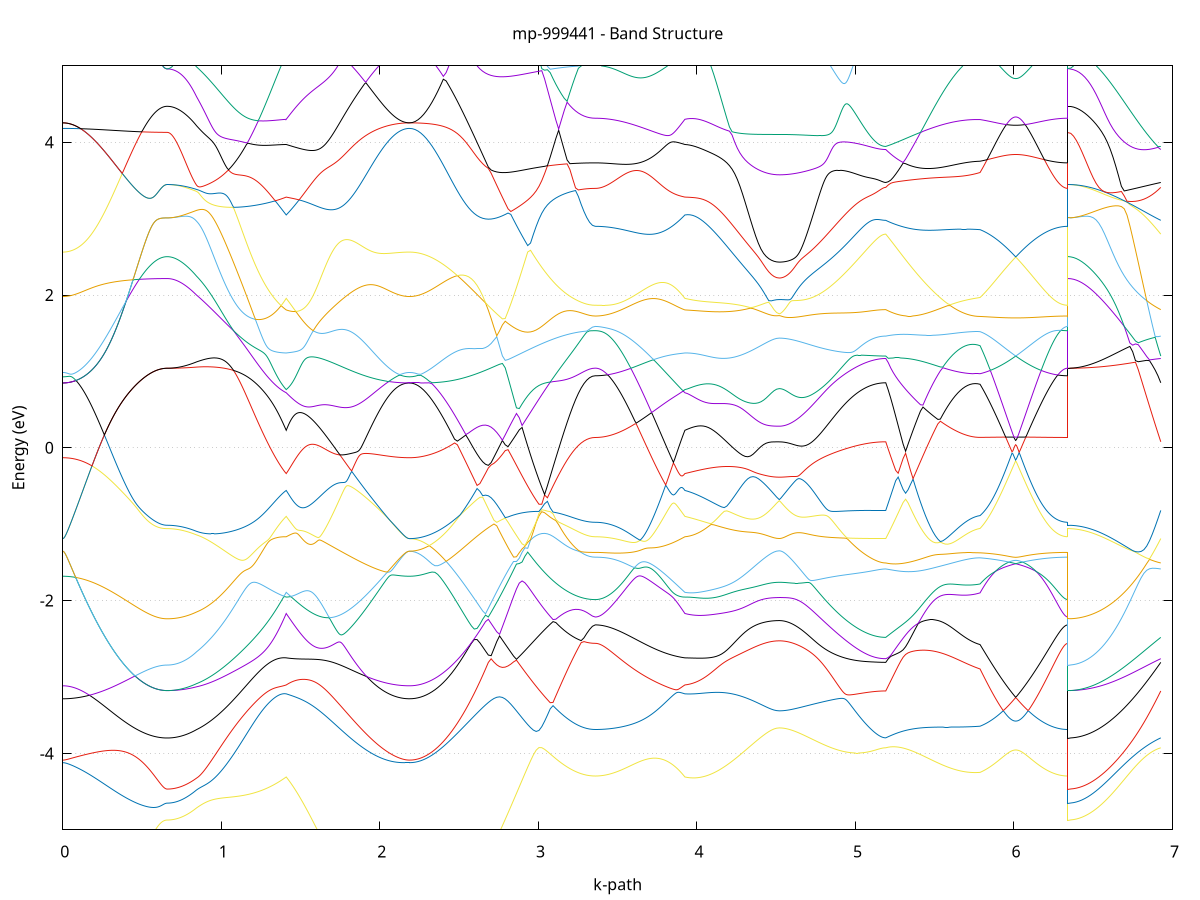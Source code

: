 set title 'mp-999441 - Band Structure'
set xlabel 'k-path'
set ylabel 'Energy (eV)'
set grid y
set yrange [-5:5]
set terminal png size 800,600
set output 'mp-999441_bands_gnuplot.png'
plot '-' using 1:2 with lines notitle, '-' using 1:2 with lines notitle, '-' using 1:2 with lines notitle, '-' using 1:2 with lines notitle, '-' using 1:2 with lines notitle, '-' using 1:2 with lines notitle, '-' using 1:2 with lines notitle, '-' using 1:2 with lines notitle, '-' using 1:2 with lines notitle, '-' using 1:2 with lines notitle, '-' using 1:2 with lines notitle, '-' using 1:2 with lines notitle, '-' using 1:2 with lines notitle, '-' using 1:2 with lines notitle, '-' using 1:2 with lines notitle, '-' using 1:2 with lines notitle, '-' using 1:2 with lines notitle, '-' using 1:2 with lines notitle, '-' using 1:2 with lines notitle, '-' using 1:2 with lines notitle, '-' using 1:2 with lines notitle, '-' using 1:2 with lines notitle, '-' using 1:2 with lines notitle, '-' using 1:2 with lines notitle, '-' using 1:2 with lines notitle, '-' using 1:2 with lines notitle, '-' using 1:2 with lines notitle, '-' using 1:2 with lines notitle, '-' using 1:2 with lines notitle, '-' using 1:2 with lines notitle, '-' using 1:2 with lines notitle, '-' using 1:2 with lines notitle, '-' using 1:2 with lines notitle, '-' using 1:2 with lines notitle, '-' using 1:2 with lines notitle, '-' using 1:2 with lines notitle
0.000000 -42.987302
0.005581 -42.987302
0.011162 -42.987302
0.016743 -42.987302
0.022325 -42.987302
0.027906 -42.987302
0.033487 -42.987302
0.039068 -42.987302
0.044649 -42.987302
0.050230 -42.987302
0.055812 -42.987302
0.061393 -42.987302
0.066974 -42.987302
0.072555 -42.987202
0.078136 -42.987202
0.083717 -42.987202
0.089298 -42.987202
0.094880 -42.987202
0.100461 -42.987202
0.106042 -42.987202
0.111623 -42.987202
0.117204 -42.987202
0.122785 -42.987202
0.128367 -42.987202
0.133948 -42.987202
0.139529 -42.987202
0.145110 -42.987202
0.150691 -42.987102
0.156272 -42.987102
0.161853 -42.987102
0.167435 -42.987102
0.173016 -42.987102
0.178597 -42.987102
0.184178 -42.987102
0.189759 -42.987102
0.195340 -42.987002
0.200922 -42.987002
0.206503 -42.987002
0.212084 -42.987002
0.217665 -42.987002
0.223246 -42.987002
0.228827 -42.987002
0.234408 -42.986902
0.239990 -42.986902
0.245571 -42.986902
0.251152 -42.986902
0.256733 -42.986902
0.262314 -42.986902
0.267895 -42.986802
0.273477 -42.986802
0.279058 -42.986802
0.284639 -42.986802
0.290220 -42.986802
0.295801 -42.986802
0.301382 -42.986702
0.306963 -42.986702
0.312545 -42.986702
0.318126 -42.986702
0.323707 -42.986702
0.329288 -42.986702
0.334869 -42.986602
0.340450 -42.986602
0.346032 -42.986602
0.351613 -42.986602
0.357194 -42.986602
0.362775 -42.986602
0.368356 -42.986502
0.373937 -42.986502
0.379518 -42.986502
0.385100 -42.986502
0.390681 -42.986502
0.396262 -42.986502
0.401843 -42.986502
0.407424 -42.986402
0.413005 -42.986402
0.418587 -42.986402
0.424168 -42.986402
0.429749 -42.986402
0.435330 -42.986402
0.440911 -42.986302
0.446492 -42.986302
0.452073 -42.986302
0.457655 -42.986302
0.463236 -42.986302
0.468817 -42.986302
0.474398 -42.986302
0.479979 -42.986302
0.485560 -42.986202
0.491142 -42.986202
0.496723 -42.986202
0.502304 -42.986202
0.507885 -42.986202
0.513466 -42.986202
0.519047 -42.986202
0.524628 -42.986202
0.530210 -42.986202
0.535791 -42.986102
0.541372 -42.986102
0.546953 -42.986102
0.552534 -42.986102
0.558115 -42.986102
0.563697 -42.986102
0.569278 -42.986102
0.574859 -42.986102
0.580440 -42.986102
0.586021 -42.986102
0.591602 -42.986102
0.597183 -42.986102
0.602765 -42.986102
0.608346 -42.986102
0.613927 -42.986102
0.619508 -42.986102
0.625089 -42.986102
0.630670 -42.986102
0.636252 -42.986102
0.641833 -42.986102
0.647414 -42.986102
0.652995 -42.986102
0.658576 -42.986102
0.658576 -42.986102
0.668321 -42.986102
0.678066 -42.986102
0.687812 -42.986102
0.697557 -42.986102
0.707302 -42.986102
0.717047 -42.986202
0.726792 -42.986202
0.736537 -42.986202
0.746283 -42.986202
0.756028 -42.986302
0.765773 -42.986302
0.775518 -42.986302
0.785263 -42.986302
0.795008 -42.986402
0.804754 -42.986402
0.814499 -42.986502
0.824244 -42.986502
0.833989 -42.986502
0.843734 -42.986602
0.843734 -42.986602
0.851815 -42.986602
0.859895 -42.986702
0.867976 -42.986702
0.876056 -42.986702
0.884136 -42.986802
0.892217 -42.986802
0.900297 -42.986802
0.908378 -42.986902
0.916458 -42.986902
0.924539 -42.987002
0.932619 -42.987002
0.940699 -42.987102
0.948780 -42.987102
0.956860 -42.987202
0.964941 -42.987202
0.973021 -42.987302
0.981102 -42.987302
0.989182 -42.987402
0.997262 -42.987402
1.005343 -42.987502
1.013423 -42.987602
1.021504 -42.987602
1.029584 -42.987702
1.037665 -42.987702
1.045745 -42.987802
1.053826 -42.987802
1.061906 -42.987902
1.069986 -42.988002
1.078067 -42.988002
1.086147 -42.988102
1.094228 -42.988202
1.102308 -42.988202
1.110389 -42.988302
1.118469 -42.988402
1.126549 -42.988402
1.134630 -42.988502
1.142710 -42.988602
1.150791 -42.988602
1.158871 -42.988702
1.166952 -42.988802
1.175032 -42.988802
1.183112 -42.988902
1.191193 -42.989002
1.199273 -42.989102
1.207354 -42.989102
1.215434 -42.989202
1.223515 -42.989302
1.231595 -42.989402
1.239675 -42.989402
1.247756 -42.989502
1.255836 -42.989602
1.263917 -42.989702
1.271997 -42.989702
1.280078 -42.989802
1.288158 -42.989902
1.296239 -42.990002
1.304319 -42.990002
1.312399 -42.990102
1.320480 -42.990202
1.328560 -42.990302
1.336641 -42.990302
1.344721 -42.990402
1.352802 -42.990502
1.360882 -42.990602
1.368962 -42.990702
1.377043 -42.990702
1.385123 -42.990802
1.393204 -42.990902
1.401284 -42.991002
1.409365 -42.991002
1.409365 -42.991002
1.417469 -42.991002
1.425574 -42.990902
1.433679 -42.990802
1.441783 -42.990802
1.449888 -42.990702
1.457993 -42.990602
1.466098 -42.990502
1.474202 -42.990502
1.482307 -42.990402
1.490412 -42.990302
1.498516 -42.990202
1.506621 -42.990202
1.514726 -42.990102
1.522831 -42.990002
1.530935 -42.989902
1.539040 -42.989902
1.547145 -42.989802
1.555250 -42.989702
1.563354 -42.989602
1.571459 -42.989602
1.579564 -42.989502
1.587668 -42.989402
1.595773 -42.989302
1.603878 -42.989302
1.611982 -42.989202
1.620087 -42.989102
1.628192 -42.989002
1.636297 -42.989002
1.644401 -42.988902
1.652506 -42.988802
1.660611 -42.988802
1.668716 -42.988702
1.676820 -42.988602
1.684925 -42.988502
1.693030 -42.988502
1.701134 -42.988402
1.709239 -42.988302
1.717344 -42.988302
1.725449 -42.988202
1.733553 -42.988102
1.741658 -42.988102
1.749763 -42.988002
1.757867 -42.987902
1.765972 -42.987902
1.774077 -42.987802
1.782182 -42.987702
1.790286 -42.987702
1.798391 -42.987602
1.806496 -42.987602
1.814600 -42.987502
1.822705 -42.987402
1.830810 -42.987402
1.838915 -42.987302
1.847019 -42.987302
1.855124 -42.987202
1.863229 -42.987202
1.871333 -42.987102
1.879438 -42.987002
1.887543 -42.987002
1.895648 -42.986902
1.903752 -42.987002
1.911857 -42.987002
1.919962 -42.987002
1.928066 -42.987002
1.936171 -42.987002
1.944276 -42.987002
1.952381 -42.987102
1.960485 -42.987102
1.968590 -42.987102
1.976695 -42.987102
1.984799 -42.987102
1.992904 -42.987102
2.001009 -42.987102
2.009114 -42.987202
2.017218 -42.987202
2.025323 -42.987202
2.033428 -42.987202
2.041532 -42.987202
2.049637 -42.987202
2.057742 -42.987202
2.065847 -42.987202
2.073951 -42.987202
2.082056 -42.987202
2.090161 -42.987202
2.098265 -42.987302
2.106370 -42.987302
2.114475 -42.987302
2.122580 -42.987302
2.130684 -42.987302
2.138789 -42.987302
2.146894 -42.987302
2.154998 -42.987302
2.163103 -42.987302
2.171208 -42.987302
2.179313 -42.987302
2.187417 -42.987302
2.187417 -42.987302
2.205163 -42.987302
2.222909 -42.987302
2.240655 -42.987302
2.258400 -42.987302
2.276146 -42.987302
2.293892 -42.987202
2.311638 -42.987202
2.329384 -42.987202
2.347129 -42.987202
2.364875 -42.987202
2.382621 -42.987202
2.400367 -42.987102
2.418113 -42.987102
2.435858 -42.987102
2.453604 -42.987102
2.471350 -42.987202
2.489096 -42.987302
2.506842 -42.987402
2.524587 -42.987602
2.542333 -42.987802
2.560079 -42.987902
2.577825 -42.988102
2.595571 -42.988302
2.613316 -42.988402
2.631062 -42.988602
2.648808 -42.988802
2.666554 -42.989002
2.684299 -42.989202
2.702045 -42.989402
2.719791 -42.989602
2.737537 -42.989802
2.755283 -42.990002
2.773028 -42.990202
2.790774 -42.990402
2.808520 -42.990602
2.826266 -42.990802
2.844012 -42.991002
2.861757 -42.991202
2.879503 -42.991402
2.897249 -42.991602
2.914995 -42.991802
2.932741 -42.992002
2.950486 -42.992102
2.968232 -42.992302
2.985978 -42.992502
3.003724 -42.992702
3.021470 -42.992802
3.039215 -42.993002
3.056961 -42.993102
3.074707 -42.993302
3.092453 -42.993402
3.110198 -42.993502
3.127944 -42.993702
3.145690 -42.993802
3.163436 -42.993902
3.181182 -42.994002
3.198927 -42.994102
3.216673 -42.994202
3.234419 -42.994202
3.252165 -42.994302
3.269911 -42.994302
3.287656 -42.994402
3.305402 -42.994402
3.323148 -42.994402
3.340894 -42.994402
3.358640 -42.994502
3.358640 -42.994502
3.366720 -42.994502
3.374800 -42.994402
3.382881 -42.994402
3.390961 -42.994402
3.399042 -42.994402
3.407122 -42.994402
3.415203 -42.994302
3.423283 -42.994302
3.431363 -42.994202
3.439444 -42.994202
3.447524 -42.994102
3.455605 -42.994102
3.463685 -42.994002
3.471766 -42.994002
3.479846 -42.993902
3.487927 -42.993802
3.496007 -42.993702
3.504087 -42.993702
3.512168 -42.993702
3.520248 -42.993702
3.528329 -42.993602
3.536409 -42.993602
3.544490 -42.993602
3.552570 -42.993502
3.560650 -42.993502
3.568731 -42.993502
3.576811 -42.993402
3.584892 -42.993402
3.592972 -42.993402
3.601053 -42.993302
3.609133 -42.993302
3.617213 -42.993302
3.625294 -42.993202
3.633374 -42.993202
3.641455 -42.993102
3.649535 -42.993102
3.657616 -42.993002
3.665696 -42.993002
3.673777 -42.992902
3.681857 -42.992902
3.689937 -42.992802
3.698018 -42.992802
3.706098 -42.992702
3.714179 -42.992702
3.722259 -42.992602
3.730340 -42.992602
3.738420 -42.992502
3.746500 -42.992502
3.754581 -42.992402
3.762661 -42.992402
3.770742 -42.992302
3.778822 -42.992202
3.786903 -42.992202
3.794983 -42.992102
3.803063 -42.992102
3.811144 -42.992002
3.819224 -42.991902
3.827305 -42.991902
3.835385 -42.991802
3.843466 -42.991702
3.851546 -42.991702
3.859626 -42.991602
3.867707 -42.991502
3.875787 -42.991502
3.883868 -42.991402
3.891948 -42.991302
3.900029 -42.991302
3.908109 -42.991202
3.916190 -42.991102
3.924270 -42.991002
3.924270 -42.991002
3.940802 -42.991002
3.957335 -42.991002
3.973867 -42.990902
3.990399 -42.990802
4.006932 -42.990702
4.023464 -42.990602
4.039996 -42.990502
4.056529 -42.990302
4.073061 -42.990202
4.089593 -42.990002
4.106126 -42.989902
4.122658 -42.989702
4.139191 -42.989502
4.155723 -42.989402
4.172255 -42.989202
4.188788 -42.989002
4.205320 -42.988902
4.221852 -42.988702
4.238385 -42.988602
4.254917 -42.988402
4.271449 -42.988302
4.287982 -42.988202
4.304514 -42.988002
4.321047 -42.987902
4.337579 -42.987802
4.354111 -42.987802
4.370644 -42.987702
4.387176 -42.987602
4.403708 -42.987602
4.420241 -42.987502
4.436773 -42.987502
4.453305 -42.987402
4.469838 -42.987402
4.486370 -42.987402
4.502902 -42.987402
4.519435 -42.987402
4.519435 -42.987402
4.527529 -42.987402
4.535624 -42.987402
4.543718 -42.987402
4.551813 -42.987402
4.559907 -42.987402
4.568002 -42.987402
4.576096 -42.987402
4.584191 -42.987402
4.592285 -42.987402
4.600380 -42.987402
4.608474 -42.987402
4.616569 -42.987402
4.624663 -42.987402
4.632757 -42.987502
4.640852 -42.987502
4.648946 -42.987502
4.657041 -42.987502
4.665135 -42.987502
4.673230 -42.987502
4.681324 -42.987602
4.689419 -42.987602
4.697513 -42.987602
4.705608 -42.987602
4.713702 -42.987702
4.721797 -42.987702
4.729891 -42.987702
4.737986 -42.987702
4.746080 -42.987802
4.754175 -42.987802
4.762269 -42.987802
4.770364 -42.987902
4.778458 -42.987902
4.786553 -42.987902
4.794647 -42.988002
4.802741 -42.988002
4.810836 -42.988102
4.818930 -42.988102
4.827025 -42.988202
4.835119 -42.988202
4.843214 -42.988302
4.851308 -42.988302
4.859403 -42.988402
4.867497 -42.988402
4.875592 -42.988502
4.883686 -42.988502
4.891781 -42.988602
4.899875 -42.988602
4.907970 -42.988702
4.916064 -42.988702
4.924159 -42.988802
4.932253 -42.988802
4.940348 -42.988902
4.948442 -42.988902
4.956537 -42.989002
4.964631 -42.989102
4.972725 -42.989102
4.980820 -42.989202
4.988914 -42.989202
4.997009 -42.989302
5.005103 -42.989302
5.013198 -42.989402
5.021292 -42.989402
5.029387 -42.989502
5.037481 -42.989502
5.045576 -42.989602
5.053670 -42.989602
5.061765 -42.989602
5.069859 -42.989702
5.077954 -42.989702
5.086048 -42.989702
5.094143 -42.989802
5.102237 -42.989802
5.110332 -42.989802
5.118426 -42.989902
5.126521 -42.989902
5.134615 -42.989902
5.142709 -42.989902
5.150804 -42.989902
5.158898 -42.990002
5.166993 -42.990002
5.175087 -42.990002
5.183182 -42.990002
5.191276 -42.990002
5.191276 -42.990002
5.206929 -42.990102
5.222581 -42.990302
5.238234 -42.990502
5.253886 -42.990602
5.269539 -42.990802
5.285191 -42.990902
5.300844 -42.991102
5.316496 -42.991202
5.332149 -42.991402
5.347801 -42.991502
5.363454 -42.991702
5.379106 -42.991802
5.394759 -42.992002
5.410411 -42.992102
5.426064 -42.992302
5.441716 -42.992402
5.457368 -42.992502
5.473021 -42.992602
5.488673 -42.992802
5.504326 -42.992902
5.519978 -42.993002
5.535631 -42.993102
5.551283 -42.993202
5.566936 -42.993302
5.582588 -42.993402
5.598241 -42.993502
5.613893 -42.993502
5.629546 -42.993602
5.645198 -42.993702
5.660851 -42.993702
5.676503 -42.993802
5.692156 -42.994002
5.707808 -42.994102
5.723461 -42.994202
5.739113 -42.994302
5.754766 -42.994402
5.770418 -42.994402
5.786071 -42.994402
5.786071 -42.994402
5.791671 -42.994402
5.797272 -42.994402
5.802872 -42.994402
5.808473 -42.994402
5.814074 -42.994402
5.819674 -42.994402
5.825275 -42.994402
5.830876 -42.994402
5.836476 -42.994402
5.842077 -42.994402
5.847677 -42.994402
5.853278 -42.994402
5.858879 -42.994402
5.864479 -42.994402
5.870080 -42.994402
5.875681 -42.994402
5.881281 -42.994402
5.886882 -42.994302
5.892482 -42.994302
5.898083 -42.994302
5.903684 -42.994302
5.909284 -42.994302
5.914885 -42.994302
5.920486 -42.994302
5.926086 -42.994302
5.931687 -42.994302
5.937287 -42.994302
5.942888 -42.994302
5.948489 -42.994302
5.954089 -42.994302
5.959690 -42.994302
5.965291 -42.994302
5.970891 -42.994202
5.976492 -42.994202
5.982092 -42.994202
5.987693 -42.994202
5.993294 -42.994202
5.998894 -42.994202
6.004495 -42.994202
6.010096 -42.994202
6.015696 -42.994202
6.021297 -42.994202
6.026898 -42.994202
6.032498 -42.994202
6.038099 -42.994202
6.043699 -42.994202
6.049300 -42.994202
6.054901 -42.994302
6.060501 -42.994302
6.066102 -42.994302
6.071703 -42.994302
6.077303 -42.994302
6.082904 -42.994302
6.088504 -42.994302
6.094105 -42.994302
6.099706 -42.994302
6.105306 -42.994302
6.110907 -42.994302
6.116508 -42.994302
6.122108 -42.994302
6.127709 -42.994302
6.133309 -42.994302
6.138910 -42.994302
6.144511 -42.994402
6.150111 -42.994402
6.155712 -42.994402
6.161313 -42.994402
6.166913 -42.994402
6.172514 -42.994402
6.178114 -42.994402
6.183715 -42.994402
6.189316 -42.994402
6.194916 -42.994402
6.200517 -42.994402
6.206118 -42.994402
6.211718 -42.994402
6.217319 -42.994402
6.222919 -42.994402
6.228520 -42.994402
6.234121 -42.994402
6.239721 -42.994402
6.245322 -42.994402
6.250923 -42.994402
6.256523 -42.994402
6.262124 -42.994402
6.267724 -42.994402
6.273325 -42.994402
6.278926 -42.994402
6.284526 -42.994402
6.290127 -42.994402
6.295728 -42.994402
6.301328 -42.994402
6.306929 -42.994402
6.312530 -42.994502
6.318130 -42.994502
6.323731 -42.994502
6.329331 -42.994502
6.334932 -42.994502
6.340533 -42.994502
6.340533 -42.986102
6.358278 -42.986102
6.376024 -42.986102
6.393770 -42.986202
6.411516 -42.986202
6.429262 -42.986202
6.447007 -42.986302
6.464753 -42.986302
6.482499 -42.986402
6.500245 -42.986502
6.517991 -42.986502
6.535736 -42.986602
6.553482 -42.986702
6.571228 -42.986802
6.588974 -42.986902
6.606720 -42.987102
6.624465 -42.987202
6.642211 -42.987302
6.659957 -42.987402
6.677703 -42.987602
6.695448 -42.987702
6.713194 -42.987902
6.730940 -42.988002
6.748686 -42.988202
6.766432 -42.988402
6.784177 -42.988502
6.801923 -42.988702
6.819669 -42.988902
6.837415 -42.989102
6.855161 -42.989202
6.872906 -42.989402
6.890652 -42.989602
6.908398 -42.989802
6.926144 -42.990002
e
0.000000 -42.986002
0.005581 -42.986002
0.011162 -42.986002
0.016743 -42.986002
0.022325 -42.986002
0.027906 -42.986002
0.033487 -42.986002
0.039068 -42.986002
0.044649 -42.986002
0.050230 -42.986002
0.055812 -42.986002
0.061393 -42.986002
0.066974 -42.986002
0.072555 -42.986002
0.078136 -42.986002
0.083717 -42.986002
0.089298 -42.986002
0.094880 -42.986002
0.100461 -42.986002
0.106042 -42.986002
0.111623 -42.986002
0.117204 -42.986002
0.122785 -42.986002
0.128367 -42.986002
0.133948 -42.986002
0.139529 -42.986002
0.145110 -42.986002
0.150691 -42.986002
0.156272 -42.986002
0.161853 -42.986002
0.167435 -42.986002
0.173016 -42.986002
0.178597 -42.986002
0.184178 -42.986002
0.189759 -42.986002
0.195340 -42.986002
0.200922 -42.986002
0.206503 -42.986002
0.212084 -42.986002
0.217665 -42.986002
0.223246 -42.986002
0.228827 -42.986002
0.234408 -42.986002
0.239990 -42.986002
0.245571 -42.986002
0.251152 -42.986002
0.256733 -42.986002
0.262314 -42.986002
0.267895 -42.986002
0.273477 -42.986002
0.279058 -42.986002
0.284639 -42.986002
0.290220 -42.986002
0.295801 -42.986002
0.301382 -42.986002
0.306963 -42.986002
0.312545 -42.986002
0.318126 -42.986002
0.323707 -42.986102
0.329288 -42.986102
0.334869 -42.986102
0.340450 -42.986102
0.346032 -42.986102
0.351613 -42.986102
0.357194 -42.986102
0.362775 -42.986102
0.368356 -42.986102
0.373937 -42.986102
0.379518 -42.986102
0.385100 -42.986102
0.390681 -42.986102
0.396262 -42.986102
0.401843 -42.986102
0.407424 -42.986102
0.413005 -42.986102
0.418587 -42.986102
0.424168 -42.986102
0.429749 -42.986102
0.435330 -42.986102
0.440911 -42.986102
0.446492 -42.986102
0.452073 -42.986102
0.457655 -42.986102
0.463236 -42.986102
0.468817 -42.986102
0.474398 -42.986102
0.479979 -42.986102
0.485560 -42.986102
0.491142 -42.986102
0.496723 -42.986102
0.502304 -42.986102
0.507885 -42.986102
0.513466 -42.986102
0.519047 -42.986102
0.524628 -42.986102
0.530210 -42.986102
0.535791 -42.986102
0.541372 -42.986102
0.546953 -42.986102
0.552534 -42.986102
0.558115 -42.986102
0.563697 -42.986102
0.569278 -42.986102
0.574859 -42.986102
0.580440 -42.986102
0.586021 -42.986102
0.591602 -42.986102
0.597183 -42.986102
0.602765 -42.986102
0.608346 -42.986102
0.613927 -42.986102
0.619508 -42.986102
0.625089 -42.986102
0.630670 -42.986102
0.636252 -42.986102
0.641833 -42.986102
0.647414 -42.986102
0.652995 -42.986102
0.658576 -42.986102
0.658576 -42.986102
0.668321 -42.986102
0.678066 -42.986102
0.687812 -42.986102
0.697557 -42.986102
0.707302 -42.986102
0.717047 -42.986002
0.726792 -42.986002
0.736537 -42.986002
0.746283 -42.986002
0.756028 -42.986002
0.765773 -42.986002
0.775518 -42.986002
0.785263 -42.986002
0.795008 -42.986002
0.804754 -42.986002
0.814499 -42.986002
0.824244 -42.986002
0.833989 -42.986002
0.843734 -42.986002
0.843734 -42.986002
0.851815 -42.986002
0.859895 -42.986002
0.867976 -42.986002
0.876056 -42.986002
0.884136 -42.986002
0.892217 -42.986002
0.900297 -42.986002
0.908378 -42.986002
0.916458 -42.986002
0.924539 -42.986002
0.932619 -42.986002
0.940699 -42.986002
0.948780 -42.986002
0.956860 -42.986002
0.964941 -42.986002
0.973021 -42.986002
0.981102 -42.986002
0.989182 -42.986002
0.997262 -42.986002
1.005343 -42.986002
1.013423 -42.986002
1.021504 -42.986002
1.029584 -42.985902
1.037665 -42.986002
1.045745 -42.985902
1.053826 -42.985902
1.061906 -42.985902
1.069986 -42.985902
1.078067 -42.985902
1.086147 -42.985902
1.094228 -42.985902
1.102308 -42.985902
1.110389 -42.985902
1.118469 -42.985902
1.126549 -42.985902
1.134630 -42.985902
1.142710 -42.985902
1.150791 -42.985902
1.158871 -42.985902
1.166952 -42.985902
1.175032 -42.985902
1.183112 -42.985902
1.191193 -42.985902
1.199273 -42.985902
1.207354 -42.985902
1.215434 -42.985902
1.223515 -42.985902
1.231595 -42.985902
1.239675 -42.985902
1.247756 -42.985902
1.255836 -42.985902
1.263917 -42.985902
1.271997 -42.985902
1.280078 -42.985902
1.288158 -42.985902
1.296239 -42.985902
1.304319 -42.985902
1.312399 -42.985902
1.320480 -42.985902
1.328560 -42.985902
1.336641 -42.985902
1.344721 -42.985902
1.352802 -42.985902
1.360882 -42.986002
1.368962 -42.986002
1.377043 -42.986002
1.385123 -42.986102
1.393204 -42.986102
1.401284 -42.986202
1.409365 -42.986302
1.409365 -42.986302
1.417469 -42.986202
1.425574 -42.986102
1.433679 -42.986102
1.441783 -42.986002
1.449888 -42.986002
1.457993 -42.986002
1.466098 -42.986002
1.474202 -42.986002
1.482307 -42.986002
1.490412 -42.986002
1.498516 -42.986002
1.506621 -42.986102
1.514726 -42.986102
1.522831 -42.986102
1.530935 -42.986102
1.539040 -42.986102
1.547145 -42.986102
1.555250 -42.986202
1.563354 -42.986202
1.571459 -42.986202
1.579564 -42.986202
1.587668 -42.986202
1.595773 -42.986202
1.603878 -42.986302
1.611982 -42.986302
1.620087 -42.986302
1.628192 -42.986302
1.636297 -42.986302
1.644401 -42.986402
1.652506 -42.986402
1.660611 -42.986402
1.668716 -42.986402
1.676820 -42.986402
1.684925 -42.986502
1.693030 -42.986502
1.701134 -42.986502
1.709239 -42.986502
1.717344 -42.986502
1.725449 -42.986602
1.733553 -42.986602
1.741658 -42.986602
1.749763 -42.986602
1.757867 -42.986602
1.765972 -42.986702
1.774077 -42.986702
1.782182 -42.986702
1.790286 -42.986702
1.798391 -42.986702
1.806496 -42.986802
1.814600 -42.986802
1.822705 -42.986802
1.830810 -42.986802
1.838915 -42.986802
1.847019 -42.986802
1.855124 -42.986902
1.863229 -42.986902
1.871333 -42.986902
1.879438 -42.986902
1.887543 -42.986902
1.895648 -42.986902
1.903752 -42.986902
1.911857 -42.986802
1.919962 -42.986802
1.928066 -42.986802
1.936171 -42.986702
1.944276 -42.986702
1.952381 -42.986602
1.960485 -42.986602
1.968590 -42.986502
1.976695 -42.986502
1.984799 -42.986502
1.992904 -42.986402
2.001009 -42.986402
2.009114 -42.986402
2.017218 -42.986302
2.025323 -42.986302
2.033428 -42.986302
2.041532 -42.986202
2.049637 -42.986202
2.057742 -42.986202
2.065847 -42.986202
2.073951 -42.986202
2.082056 -42.986102
2.090161 -42.986102
2.098265 -42.986102
2.106370 -42.986102
2.114475 -42.986102
2.122580 -42.986102
2.130684 -42.986002
2.138789 -42.986002
2.146894 -42.986002
2.154998 -42.986002
2.163103 -42.986002
2.171208 -42.986002
2.179313 -42.986002
2.187417 -42.986002
2.187417 -42.986002
2.205163 -42.986002
2.222909 -42.986002
2.240655 -42.986002
2.258400 -42.986102
2.276146 -42.986102
2.293892 -42.986202
2.311638 -42.986202
2.329384 -42.986302
2.347129 -42.986402
2.364875 -42.986502
2.382621 -42.986602
2.400367 -42.986702
2.418113 -42.986802
2.435858 -42.986902
2.453604 -42.987002
2.471350 -42.987002
2.489096 -42.987002
2.506842 -42.986902
2.524587 -42.986902
2.542333 -42.986902
2.560079 -42.986802
2.577825 -42.986802
2.595571 -42.986802
2.613316 -42.986702
2.631062 -42.986702
2.648808 -42.986702
2.666554 -42.986602
2.684299 -42.986602
2.702045 -42.986502
2.719791 -42.986502
2.737537 -42.986502
2.755283 -42.986402
2.773028 -42.986402
2.790774 -42.986302
2.808520 -42.986302
2.826266 -42.986202
2.844012 -42.986202
2.861757 -42.986202
2.879503 -42.986302
2.897249 -42.986602
2.914995 -42.987002
2.932741 -42.987302
2.950486 -42.987702
2.968232 -42.988102
2.985978 -42.988402
3.003724 -42.988802
3.021470 -42.989202
3.039215 -42.989602
3.056961 -42.990002
3.074707 -42.990402
3.092453 -42.990702
3.110198 -42.991102
3.127944 -42.991402
3.145690 -42.991802
3.163436 -42.992102
3.181182 -42.992402
3.198927 -42.992702
3.216673 -42.992902
3.234419 -42.993202
3.252165 -42.993302
3.269911 -42.993502
3.287656 -42.993702
3.305402 -42.993802
3.323148 -42.993902
3.340894 -42.993902
3.358640 -42.993902
3.358640 -42.993902
3.366720 -42.993902
3.374800 -42.993902
3.382881 -42.993902
3.390961 -42.993902
3.399042 -42.993902
3.407122 -42.993902
3.415203 -42.993902
3.423283 -42.993902
3.431363 -42.993902
3.439444 -42.993902
3.447524 -42.993802
3.455605 -42.993802
3.463685 -42.993802
3.471766 -42.993802
3.479846 -42.993802
3.487927 -42.993802
3.496007 -42.993702
3.504087 -42.993602
3.512168 -42.993502
3.520248 -42.993402
3.528329 -42.993302
3.536409 -42.993202
3.544490 -42.993102
3.552570 -42.993002
3.560650 -42.992902
3.568731 -42.992802
3.576811 -42.992702
3.584892 -42.992502
3.592972 -42.992402
3.601053 -42.992302
3.609133 -42.992102
3.617213 -42.992002
3.625294 -42.991902
3.633374 -42.991702
3.641455 -42.991602
3.649535 -42.991402
3.657616 -42.991302
3.665696 -42.991102
3.673777 -42.991002
3.681857 -42.990802
3.689937 -42.990702
3.698018 -42.990502
3.706098 -42.990302
3.714179 -42.990202
3.722259 -42.990002
3.730340 -42.989902
3.738420 -42.989702
3.746500 -42.989502
3.754581 -42.989402
3.762661 -42.989202
3.770742 -42.989102
3.778822 -42.988902
3.786903 -42.988802
3.794983 -42.988602
3.803063 -42.988402
3.811144 -42.988302
3.819224 -42.988102
3.827305 -42.988002
3.835385 -42.987802
3.843466 -42.987702
3.851546 -42.987502
3.859626 -42.987402
3.867707 -42.987202
3.875787 -42.987102
3.883868 -42.987002
3.891948 -42.986802
3.900029 -42.986702
3.908109 -42.986602
3.916190 -42.986502
3.924270 -42.986302
3.924270 -42.986302
3.940802 -42.986302
3.957335 -42.986202
3.973867 -42.986202
3.990399 -42.986102
4.006932 -42.986102
4.023464 -42.986102
4.039996 -42.986002
4.056529 -42.986002
4.073061 -42.986002
4.089593 -42.986002
4.106126 -42.985902
4.122658 -42.985902
4.139191 -42.985902
4.155723 -42.985902
4.172255 -42.985902
4.188788 -42.985902
4.205320 -42.985902
4.221852 -42.985902
4.238385 -42.985902
4.254917 -42.985902
4.271449 -42.985902
4.287982 -42.985902
4.304514 -42.985902
4.321047 -42.985902
4.337579 -42.985902
4.354111 -42.986002
4.370644 -42.985902
4.387176 -42.985902
4.403708 -42.986002
4.420241 -42.986002
4.436773 -42.986002
4.453305 -42.986002
4.469838 -42.986002
4.486370 -42.986002
4.502902 -42.986002
4.519435 -42.986002
4.519435 -42.986002
4.527529 -42.986002
4.535624 -42.986002
4.543718 -42.986002
4.551813 -42.985902
4.559907 -42.985902
4.568002 -42.985902
4.576096 -42.985902
4.584191 -42.985902
4.592285 -42.985902
4.600380 -42.985902
4.608474 -42.985902
4.616569 -42.985902
4.624663 -42.985902
4.632757 -42.985902
4.640852 -42.985902
4.648946 -42.985902
4.657041 -42.985902
4.665135 -42.985902
4.673230 -42.985902
4.681324 -42.985902
4.689419 -42.985902
4.697513 -42.985902
4.705608 -42.985902
4.713702 -42.985902
4.721797 -42.985902
4.729891 -42.985902
4.737986 -42.985902
4.746080 -42.985902
4.754175 -42.985902
4.762269 -42.985902
4.770364 -42.985902
4.778458 -42.985902
4.786553 -42.985902
4.794647 -42.985902
4.802741 -42.985902
4.810836 -42.985902
4.818930 -42.985902
4.827025 -42.985902
4.835119 -42.985902
4.843214 -42.985902
4.851308 -42.985902
4.859403 -42.985902
4.867497 -42.985902
4.875592 -42.985802
4.883686 -42.985802
4.891781 -42.985802
4.899875 -42.985802
4.907970 -42.985802
4.916064 -42.985802
4.924159 -42.985802
4.932253 -42.985802
4.940348 -42.985802
4.948442 -42.985802
4.956537 -42.985802
4.964631 -42.985802
4.972725 -42.985802
4.980820 -42.985802
4.988914 -42.985802
4.997009 -42.985802
5.005103 -42.985802
5.013198 -42.985802
5.021292 -42.985802
5.029387 -42.985802
5.037481 -42.985802
5.045576 -42.985802
5.053670 -42.985802
5.061765 -42.985802
5.069859 -42.985802
5.077954 -42.985802
5.086048 -42.985802
5.094143 -42.985702
5.102237 -42.985702
5.110332 -42.985702
5.118426 -42.985702
5.126521 -42.985702
5.134615 -42.985702
5.142709 -42.985702
5.150804 -42.985702
5.158898 -42.985702
5.166993 -42.985702
5.175087 -42.985702
5.183182 -42.985702
5.191276 -42.985702
5.191276 -42.985702
5.206929 -42.985702
5.222581 -42.985702
5.238234 -42.985702
5.253886 -42.985902
5.269539 -42.986202
5.285191 -42.986402
5.300844 -42.986702
5.316496 -42.987002
5.332149 -42.987302
5.347801 -42.987602
5.363454 -42.987902
5.379106 -42.988202
5.394759 -42.988602
5.410411 -42.988902
5.426064 -42.989302
5.441716 -42.989602
5.457368 -42.989902
5.473021 -42.990302
5.488673 -42.990602
5.504326 -42.991002
5.519978 -42.991302
5.535631 -42.991602
5.551283 -42.991902
5.566936 -42.992202
5.582588 -42.992502
5.598241 -42.992802
5.613893 -42.993002
5.629546 -42.993302
5.645198 -42.993502
5.660851 -42.993702
5.676503 -42.993802
5.692156 -42.993802
5.707808 -42.993902
5.723461 -42.993902
5.739113 -42.993902
5.754766 -42.993902
5.770418 -42.993902
5.786071 -42.993902
5.786071 -42.993902
5.791671 -42.994002
5.797272 -42.994002
5.802872 -42.994002
5.808473 -42.994002
5.814074 -42.994002
5.819674 -42.994002
5.825275 -42.994002
5.830876 -42.994002
5.836476 -42.994002
5.842077 -42.994002
5.847677 -42.994002
5.853278 -42.994002
5.858879 -42.994002
5.864479 -42.994002
5.870080 -42.994002
5.875681 -42.994002
5.881281 -42.994002
5.886882 -42.994002
5.892482 -42.994002
5.898083 -42.994102
5.903684 -42.994102
5.909284 -42.994102
5.914885 -42.994102
5.920486 -42.994102
5.926086 -42.994102
5.931687 -42.994102
5.937287 -42.994102
5.942888 -42.994102
5.948489 -42.994102
5.954089 -42.994102
5.959690 -42.994102
5.965291 -42.994102
5.970891 -42.994102
5.976492 -42.994102
5.982092 -42.994202
5.987693 -42.994202
5.993294 -42.994202
5.998894 -42.994202
6.004495 -42.994202
6.010096 -42.994202
6.015696 -42.994202
6.021297 -42.994202
6.026898 -42.994202
6.032498 -42.994202
6.038099 -42.994202
6.043699 -42.994202
6.049300 -42.994102
6.054901 -42.994102
6.060501 -42.994102
6.066102 -42.994102
6.071703 -42.994102
6.077303 -42.994102
6.082904 -42.994102
6.088504 -42.994102
6.094105 -42.994102
6.099706 -42.994102
6.105306 -42.994102
6.110907 -42.994102
6.116508 -42.994102
6.122108 -42.994102
6.127709 -42.994102
6.133309 -42.994002
6.138910 -42.994002
6.144511 -42.994002
6.150111 -42.994002
6.155712 -42.994002
6.161313 -42.994002
6.166913 -42.994002
6.172514 -42.994002
6.178114 -42.994002
6.183715 -42.994002
6.189316 -42.994002
6.194916 -42.994002
6.200517 -42.994002
6.206118 -42.994002
6.211718 -42.994002
6.217319 -42.994002
6.222919 -42.994002
6.228520 -42.994002
6.234121 -42.993902
6.239721 -42.994002
6.245322 -42.993902
6.250923 -42.993902
6.256523 -42.993902
6.262124 -42.993902
6.267724 -42.993902
6.273325 -42.993902
6.278926 -42.993902
6.284526 -42.993902
6.290127 -42.993902
6.295728 -42.993902
6.301328 -42.993902
6.306929 -42.993902
6.312530 -42.993902
6.318130 -42.993902
6.323731 -42.993902
6.329331 -42.993902
6.334932 -42.993902
6.340533 -42.993902
6.340533 -42.986102
6.358278 -42.986102
6.376024 -42.986102
6.393770 -42.986102
6.411516 -42.986002
6.429262 -42.986002
6.447007 -42.986002
6.464753 -42.986002
6.482499 -42.986002
6.500245 -42.986002
6.517991 -42.986002
6.535736 -42.986002
6.553482 -42.986002
6.571228 -42.986002
6.588974 -42.986002
6.606720 -42.986002
6.624465 -42.985902
6.642211 -42.985902
6.659957 -42.985902
6.677703 -42.985902
6.695448 -42.985902
6.713194 -42.985902
6.730940 -42.985902
6.748686 -42.985902
6.766432 -42.985802
6.784177 -42.985802
6.801923 -42.985802
6.819669 -42.985802
6.837415 -42.985802
6.855161 -42.985802
6.872906 -42.985802
6.890652 -42.985802
6.908398 -42.985702
6.926144 -42.985702
e
0.000000 -42.986002
0.005581 -42.986002
0.011162 -42.986002
0.016743 -42.986002
0.022325 -42.986002
0.027906 -42.986002
0.033487 -42.986002
0.039068 -42.986002
0.044649 -42.986002
0.050230 -42.986002
0.055812 -42.986002
0.061393 -42.986002
0.066974 -42.986002
0.072555 -42.986002
0.078136 -42.986002
0.083717 -42.986002
0.089298 -42.986002
0.094880 -42.986002
0.100461 -42.986002
0.106042 -42.986002
0.111623 -42.986002
0.117204 -42.986002
0.122785 -42.986002
0.128367 -42.986002
0.133948 -42.986002
0.139529 -42.986002
0.145110 -42.986002
0.150691 -42.986002
0.156272 -42.986002
0.161853 -42.986002
0.167435 -42.986002
0.173016 -42.986002
0.178597 -42.986002
0.184178 -42.986002
0.189759 -42.986002
0.195340 -42.986002
0.200922 -42.986002
0.206503 -42.986002
0.212084 -42.986002
0.217665 -42.986002
0.223246 -42.986002
0.228827 -42.986002
0.234408 -42.986002
0.239990 -42.986002
0.245571 -42.986002
0.251152 -42.986002
0.256733 -42.986002
0.262314 -42.986002
0.267895 -42.986002
0.273477 -42.986002
0.279058 -42.986002
0.284639 -42.986002
0.290220 -42.986002
0.295801 -42.986002
0.301382 -42.986002
0.306963 -42.986002
0.312545 -42.986002
0.318126 -42.986002
0.323707 -42.986102
0.329288 -42.986102
0.334869 -42.986102
0.340450 -42.986102
0.346032 -42.986102
0.351613 -42.986102
0.357194 -42.986102
0.362775 -42.986102
0.368356 -42.986102
0.373937 -42.986102
0.379518 -42.986102
0.385100 -42.986102
0.390681 -42.986102
0.396262 -42.986102
0.401843 -42.986102
0.407424 -42.986102
0.413005 -42.986102
0.418587 -42.986102
0.424168 -42.986102
0.429749 -42.986102
0.435330 -42.986102
0.440911 -42.986102
0.446492 -42.986102
0.452073 -42.986102
0.457655 -42.986102
0.463236 -42.986102
0.468817 -42.986102
0.474398 -42.986102
0.479979 -42.986102
0.485560 -42.986102
0.491142 -42.986102
0.496723 -42.986102
0.502304 -42.986102
0.507885 -42.986102
0.513466 -42.986102
0.519047 -42.986102
0.524628 -42.986102
0.530210 -42.986102
0.535791 -42.986102
0.541372 -42.986102
0.546953 -42.986102
0.552534 -42.986102
0.558115 -42.986102
0.563697 -42.986102
0.569278 -42.986102
0.574859 -42.986102
0.580440 -42.986102
0.586021 -42.986102
0.591602 -42.986102
0.597183 -42.986102
0.602765 -42.986102
0.608346 -42.986102
0.613927 -42.986102
0.619508 -42.986102
0.625089 -42.986102
0.630670 -42.986102
0.636252 -42.986002
0.641833 -42.986002
0.647414 -42.986002
0.652995 -42.986102
0.658576 -42.986102
0.658576 -42.986102
0.668321 -42.986102
0.678066 -42.986102
0.687812 -42.986102
0.697557 -42.986002
0.707302 -42.986002
0.717047 -42.986002
0.726792 -42.986002
0.736537 -42.986002
0.746283 -42.986002
0.756028 -42.985902
0.765773 -42.985902
0.775518 -42.985802
0.785263 -42.985802
0.795008 -42.985702
0.804754 -42.985702
0.814499 -42.985602
0.824244 -42.985602
0.833989 -42.985502
0.843734 -42.985402
0.843734 -42.985402
0.851815 -42.985402
0.859895 -42.985402
0.867976 -42.985302
0.876056 -42.985302
0.884136 -42.985202
0.892217 -42.985202
0.900297 -42.985102
0.908378 -42.985102
0.916458 -42.985002
0.924539 -42.985002
0.932619 -42.984902
0.940699 -42.984902
0.948780 -42.984802
0.956860 -42.984802
0.964941 -42.984702
0.973021 -42.984702
0.981102 -42.984702
0.989182 -42.984602
0.997262 -42.984602
1.005343 -42.984502
1.013423 -42.984502
1.021504 -42.984502
1.029584 -42.984402
1.037665 -42.984402
1.045745 -42.984402
1.053826 -42.984302
1.061906 -42.984302
1.069986 -42.984302
1.078067 -42.984302
1.086147 -42.984302
1.094228 -42.984202
1.102308 -42.984202
1.110389 -42.984202
1.118469 -42.984202
1.126549 -42.984202
1.134630 -42.984202
1.142710 -42.984202
1.150791 -42.984202
1.158871 -42.984202
1.166952 -42.984202
1.175032 -42.984302
1.183112 -42.984302
1.191193 -42.984302
1.199273 -42.984302
1.207354 -42.984402
1.215434 -42.984402
1.223515 -42.984402
1.231595 -42.984502
1.239675 -42.984502
1.247756 -42.984602
1.255836 -42.984602
1.263917 -42.984702
1.271997 -42.984702
1.280078 -42.984802
1.288158 -42.984802
1.296239 -42.984902
1.304319 -42.985002
1.312399 -42.985102
1.320480 -42.985102
1.328560 -42.985202
1.336641 -42.985302
1.344721 -42.985402
1.352802 -42.985502
1.360882 -42.985502
1.368962 -42.985602
1.377043 -42.985702
1.385123 -42.985702
1.393204 -42.985802
1.401284 -42.985802
1.409365 -42.985802
1.409365 -42.985802
1.417469 -42.985802
1.425574 -42.985802
1.433679 -42.985702
1.441783 -42.985702
1.449888 -42.985602
1.457993 -42.985502
1.466098 -42.985402
1.474202 -42.985302
1.482307 -42.985202
1.490412 -42.985202
1.498516 -42.985102
1.506621 -42.985002
1.514726 -42.984902
1.522831 -42.984802
1.530935 -42.984802
1.539040 -42.984702
1.547145 -42.984602
1.555250 -42.984602
1.563354 -42.984502
1.571459 -42.984502
1.579564 -42.984402
1.587668 -42.984402
1.595773 -42.984302
1.603878 -42.984302
1.611982 -42.984202
1.620087 -42.984202
1.628192 -42.984202
1.636297 -42.984202
1.644401 -42.984102
1.652506 -42.984102
1.660611 -42.984102
1.668716 -42.984102
1.676820 -42.984102
1.684925 -42.984102
1.693030 -42.984102
1.701134 -42.984102
1.709239 -42.984102
1.717344 -42.984102
1.725449 -42.984102
1.733553 -42.984102
1.741658 -42.984202
1.749763 -42.984202
1.757867 -42.984202
1.765972 -42.984202
1.774077 -42.984202
1.782182 -42.984302
1.790286 -42.984302
1.798391 -42.984302
1.806496 -42.984402
1.814600 -42.984402
1.822705 -42.984402
1.830810 -42.984502
1.838915 -42.984502
1.847019 -42.984602
1.855124 -42.984602
1.863229 -42.984702
1.871333 -42.984702
1.879438 -42.984802
1.887543 -42.984802
1.895648 -42.984802
1.903752 -42.984902
1.911857 -42.984902
1.919962 -42.985002
1.928066 -42.985002
1.936171 -42.985102
1.944276 -42.985102
1.952381 -42.985202
1.960485 -42.985202
1.968590 -42.985302
1.976695 -42.985302
1.984799 -42.985402
1.992904 -42.985402
2.001009 -42.985502
2.009114 -42.985502
2.017218 -42.985502
2.025323 -42.985602
2.033428 -42.985602
2.041532 -42.985702
2.049637 -42.985702
2.057742 -42.985702
2.065847 -42.985802
2.073951 -42.985802
2.082056 -42.985802
2.090161 -42.985802
2.098265 -42.985902
2.106370 -42.985902
2.114475 -42.985902
2.122580 -42.985902
2.130684 -42.985902
2.138789 -42.986002
2.146894 -42.986002
2.154998 -42.986002
2.163103 -42.986002
2.171208 -42.986002
2.179313 -42.986002
2.187417 -42.986002
2.187417 -42.986002
2.205163 -42.986002
2.222909 -42.986002
2.240655 -42.985902
2.258400 -42.985902
2.276146 -42.985802
2.293892 -42.985802
2.311638 -42.985702
2.329384 -42.985602
2.347129 -42.985502
2.364875 -42.985402
2.382621 -42.985202
2.400367 -42.985102
2.418113 -42.985002
2.435858 -42.984902
2.453604 -42.984802
2.471350 -42.984602
2.489096 -42.984502
2.506842 -42.984402
2.524587 -42.984302
2.542333 -42.984202
2.560079 -42.984202
2.577825 -42.984102
2.595571 -42.984102
2.613316 -42.984002
2.631062 -42.984002
2.648808 -42.984002
2.666554 -42.984102
2.684299 -42.984102
2.702045 -42.984202
2.719791 -42.984302
2.737537 -42.984502
2.755283 -42.984602
2.773028 -42.984802
2.790774 -42.985002
2.808520 -42.985202
2.826266 -42.985502
2.844012 -42.985702
2.861757 -42.986002
2.879503 -42.986102
2.897249 -42.986102
2.914995 -42.986102
2.932741 -42.986002
2.950486 -42.986002
2.968232 -42.985902
2.985978 -42.985902
3.003724 -42.985902
3.021470 -42.985902
3.039215 -42.985802
3.056961 -42.985802
3.074707 -42.985802
3.092453 -42.985702
3.110198 -42.985702
3.127944 -42.985702
3.145690 -42.985702
3.163436 -42.985702
3.181182 -42.985602
3.198927 -42.985602
3.216673 -42.985602
3.234419 -42.985602
3.252165 -42.985602
3.269911 -42.985602
3.287656 -42.985602
3.305402 -42.985602
3.323148 -42.985602
3.340894 -42.985602
3.358640 -42.985602
3.358640 -42.985602
3.366720 -42.985602
3.374800 -42.985602
3.382881 -42.985602
3.390961 -42.985602
3.399042 -42.985602
3.407122 -42.985602
3.415203 -42.985602
3.423283 -42.985602
3.431363 -42.985602
3.439444 -42.985602
3.447524 -42.985602
3.455605 -42.985602
3.463685 -42.985602
3.471766 -42.985602
3.479846 -42.985602
3.487927 -42.985602
3.496007 -42.985602
3.504087 -42.985602
3.512168 -42.985602
3.520248 -42.985602
3.528329 -42.985602
3.536409 -42.985602
3.544490 -42.985602
3.552570 -42.985602
3.560650 -42.985602
3.568731 -42.985602
3.576811 -42.985602
3.584892 -42.985602
3.592972 -42.985602
3.601053 -42.985602
3.609133 -42.985602
3.617213 -42.985602
3.625294 -42.985602
3.633374 -42.985602
3.641455 -42.985602
3.649535 -42.985602
3.657616 -42.985602
3.665696 -42.985602
3.673777 -42.985602
3.681857 -42.985602
3.689937 -42.985602
3.698018 -42.985602
3.706098 -42.985602
3.714179 -42.985602
3.722259 -42.985602
3.730340 -42.985602
3.738420 -42.985602
3.746500 -42.985602
3.754581 -42.985602
3.762661 -42.985702
3.770742 -42.985702
3.778822 -42.985702
3.786903 -42.985702
3.794983 -42.985702
3.803063 -42.985702
3.811144 -42.985702
3.819224 -42.985702
3.827305 -42.985702
3.835385 -42.985702
3.843466 -42.985702
3.851546 -42.985702
3.859626 -42.985802
3.867707 -42.985802
3.875787 -42.985802
3.883868 -42.985802
3.891948 -42.985802
3.900029 -42.985802
3.908109 -42.985802
3.916190 -42.985802
3.924270 -42.985802
3.924270 -42.985802
3.940802 -42.985802
3.957335 -42.985802
3.973867 -42.985802
3.990399 -42.985802
4.006932 -42.985802
4.023464 -42.985702
4.039996 -42.985702
4.056529 -42.985602
4.073061 -42.985602
4.089593 -42.985502
4.106126 -42.985402
4.122658 -42.985302
4.139191 -42.985202
4.155723 -42.985002
4.172255 -42.984902
4.188788 -42.984802
4.205320 -42.984602
4.221852 -42.984502
4.238385 -42.984302
4.254917 -42.984202
4.271449 -42.984002
4.287982 -42.983802
4.304514 -42.983702
4.321047 -42.983502
4.337579 -42.983402
4.354111 -42.983202
4.370644 -42.983102
4.387176 -42.983002
4.403708 -42.982802
4.420241 -42.982702
4.436773 -42.982702
4.453305 -42.982602
4.469838 -42.982502
4.486370 -42.982502
4.502902 -42.982402
4.519435 -42.982402
4.519435 -42.982402
4.527529 -42.982402
4.535624 -42.982402
4.543718 -42.982502
4.551813 -42.982502
4.559907 -42.982502
4.568002 -42.982502
4.576096 -42.982502
4.584191 -42.982502
4.592285 -42.982502
4.600380 -42.982602
4.608474 -42.982602
4.616569 -42.982602
4.624663 -42.982702
4.632757 -42.982702
4.640852 -42.982702
4.648946 -42.982802
4.657041 -42.982802
4.665135 -42.982902
4.673230 -42.982902
4.681324 -42.982902
4.689419 -42.983002
4.697513 -42.983002
4.705608 -42.983102
4.713702 -42.983102
4.721797 -42.983202
4.729891 -42.983202
4.737986 -42.983302
4.746080 -42.983402
4.754175 -42.983402
4.762269 -42.983502
4.770364 -42.983502
4.778458 -42.983602
4.786553 -42.983602
4.794647 -42.983702
4.802741 -42.983702
4.810836 -42.983802
4.818930 -42.983902
4.827025 -42.983902
4.835119 -42.984002
4.843214 -42.984002
4.851308 -42.984102
4.859403 -42.984102
4.867497 -42.984202
4.875592 -42.984202
4.883686 -42.984302
4.891781 -42.984302
4.899875 -42.984302
4.907970 -42.984402
4.916064 -42.984402
4.924159 -42.984502
4.932253 -42.984502
4.940348 -42.984502
4.948442 -42.984602
4.956537 -42.984602
4.964631 -42.984602
4.972725 -42.984702
4.980820 -42.984702
4.988914 -42.984702
4.997009 -42.984802
5.005103 -42.984802
5.013198 -42.984802
5.021292 -42.984802
5.029387 -42.984902
5.037481 -42.984902
5.045576 -42.984902
5.053670 -42.984902
5.061765 -42.984902
5.069859 -42.985002
5.077954 -42.985002
5.086048 -42.985002
5.094143 -42.985002
5.102237 -42.985002
5.110332 -42.985002
5.118426 -42.985002
5.126521 -42.985002
5.134615 -42.985002
5.142709 -42.985102
5.150804 -42.985102
5.158898 -42.985102
5.166993 -42.985102
5.175087 -42.985102
5.183182 -42.985102
5.191276 -42.985102
5.191276 -42.985102
5.206929 -42.985302
5.222581 -42.985502
5.238234 -42.985702
5.253886 -42.985702
5.269539 -42.985702
5.285191 -42.985702
5.300844 -42.985702
5.316496 -42.985702
5.332149 -42.985702
5.347801 -42.985602
5.363454 -42.985602
5.379106 -42.985602
5.394759 -42.985602
5.410411 -42.985602
5.426064 -42.985602
5.441716 -42.985602
5.457368 -42.985602
5.473021 -42.985602
5.488673 -42.985602
5.504326 -42.985602
5.519978 -42.985602
5.535631 -42.985602
5.551283 -42.985602
5.566936 -42.985602
5.582588 -42.985602
5.598241 -42.985602
5.613893 -42.985602
5.629546 -42.985602
5.645198 -42.985602
5.660851 -42.985602
5.676503 -42.985602
5.692156 -42.985602
5.707808 -42.985602
5.723461 -42.985602
5.739113 -42.985602
5.754766 -42.985502
5.770418 -42.985502
5.786071 -42.985502
5.786071 -42.985502
5.791671 -42.985502
5.797272 -42.985502
5.802872 -42.985502
5.808473 -42.985502
5.814074 -42.985502
5.819674 -42.985502
5.825275 -42.985502
5.830876 -42.985502
5.836476 -42.985502
5.842077 -42.985502
5.847677 -42.985502
5.853278 -42.985502
5.858879 -42.985502
5.864479 -42.985502
5.870080 -42.985502
5.875681 -42.985502
5.881281 -42.985502
5.886882 -42.985502
5.892482 -42.985502
5.898083 -42.985502
5.903684 -42.985502
5.909284 -42.985502
5.914885 -42.985502
5.920486 -42.985502
5.926086 -42.985502
5.931687 -42.985502
5.937287 -42.985502
5.942888 -42.985502
5.948489 -42.985502
5.954089 -42.985502
5.959690 -42.985502
5.965291 -42.985502
5.970891 -42.985502
5.976492 -42.985502
5.982092 -42.985502
5.987693 -42.985502
5.993294 -42.985502
5.998894 -42.985502
6.004495 -42.985502
6.010096 -42.985502
6.015696 -42.985502
6.021297 -42.985502
6.026898 -42.985502
6.032498 -42.985502
6.038099 -42.985502
6.043699 -42.985502
6.049300 -42.985502
6.054901 -42.985502
6.060501 -42.985502
6.066102 -42.985502
6.071703 -42.985502
6.077303 -42.985502
6.082904 -42.985502
6.088504 -42.985502
6.094105 -42.985502
6.099706 -42.985502
6.105306 -42.985502
6.110907 -42.985502
6.116508 -42.985502
6.122108 -42.985502
6.127709 -42.985502
6.133309 -42.985502
6.138910 -42.985502
6.144511 -42.985502
6.150111 -42.985502
6.155712 -42.985502
6.161313 -42.985502
6.166913 -42.985502
6.172514 -42.985502
6.178114 -42.985502
6.183715 -42.985502
6.189316 -42.985502
6.194916 -42.985502
6.200517 -42.985502
6.206118 -42.985502
6.211718 -42.985502
6.217319 -42.985502
6.222919 -42.985502
6.228520 -42.985502
6.234121 -42.985502
6.239721 -42.985502
6.245322 -42.985502
6.250923 -42.985502
6.256523 -42.985602
6.262124 -42.985602
6.267724 -42.985602
6.273325 -42.985602
6.278926 -42.985602
6.284526 -42.985602
6.290127 -42.985602
6.295728 -42.985502
6.301328 -42.985502
6.306929 -42.985602
6.312530 -42.985602
6.318130 -42.985602
6.323731 -42.985602
6.329331 -42.985602
6.334932 -42.985602
6.340533 -42.985602
6.340533 -42.986102
6.358278 -42.986102
6.376024 -42.986002
6.393770 -42.986002
6.411516 -42.986002
6.429262 -42.986002
6.447007 -42.985902
6.464753 -42.985802
6.482499 -42.985702
6.500245 -42.985602
6.517991 -42.985502
6.535736 -42.985402
6.553482 -42.985302
6.571228 -42.985102
6.588974 -42.985002
6.606720 -42.984902
6.624465 -42.984802
6.642211 -42.984702
6.659957 -42.984602
6.677703 -42.984502
6.695448 -42.984402
6.713194 -42.984302
6.730940 -42.984302
6.748686 -42.984302
6.766432 -42.984202
6.784177 -42.984202
6.801923 -42.984302
6.819669 -42.984302
6.837415 -42.984402
6.855161 -42.984502
6.872906 -42.984602
6.890652 -42.984702
6.908398 -42.984902
6.926144 -42.985102
e
0.000000 -31.430802
0.005581 -31.430802
0.011162 -31.430802
0.016743 -31.430802
0.022325 -31.430902
0.027906 -31.430902
0.033487 -31.431002
0.039068 -31.431102
0.044649 -31.431202
0.050230 -31.431302
0.055812 -31.431402
0.061393 -31.431502
0.066974 -31.431702
0.072555 -31.431802
0.078136 -31.432002
0.083717 -31.432202
0.089298 -31.432402
0.094880 -31.432602
0.100461 -31.432802
0.106042 -31.433002
0.111623 -31.433202
0.117204 -31.433502
0.122785 -31.433702
0.128367 -31.434002
0.133948 -31.434302
0.139529 -31.434602
0.145110 -31.434902
0.150691 -31.435202
0.156272 -31.435502
0.161853 -31.435802
0.167435 -31.436102
0.173016 -31.436502
0.178597 -31.436802
0.184178 -31.437202
0.189759 -31.437602
0.195340 -31.437902
0.200922 -31.438302
0.206503 -31.438702
0.212084 -31.439102
0.217665 -31.439502
0.223246 -31.439902
0.228827 -31.440302
0.234408 -31.440702
0.239990 -31.441102
0.245571 -31.441502
0.251152 -31.441902
0.256733 -31.442402
0.262314 -31.442802
0.267895 -31.443202
0.273477 -31.443702
0.279058 -31.444102
0.284639 -31.444602
0.290220 -31.445002
0.295801 -31.445502
0.301382 -31.445902
0.306963 -31.446302
0.312545 -31.446802
0.318126 -31.447202
0.323707 -31.447702
0.329288 -31.448102
0.334869 -31.448602
0.340450 -31.449002
0.346032 -31.449502
0.351613 -31.449902
0.357194 -31.450302
0.362775 -31.450802
0.368356 -31.451202
0.373937 -31.451702
0.379518 -31.452102
0.385100 -31.452502
0.390681 -31.452902
0.396262 -31.453302
0.401843 -31.453802
0.407424 -31.454202
0.413005 -31.454602
0.418587 -31.455002
0.424168 -31.455402
0.429749 -31.455702
0.435330 -31.456102
0.440911 -31.456502
0.446492 -31.456902
0.452073 -31.457202
0.457655 -31.457602
0.463236 -31.457902
0.468817 -31.458302
0.474398 -31.458602
0.479979 -31.458902
0.485560 -31.459302
0.491142 -31.459602
0.496723 -31.459902
0.502304 -31.460202
0.507885 -31.460402
0.513466 -31.460702
0.519047 -31.461002
0.524628 -31.461202
0.530210 -31.461502
0.535791 -31.461702
0.541372 -31.462002
0.546953 -31.462202
0.552534 -31.462402
0.558115 -31.462602
0.563697 -31.462802
0.569278 -31.463002
0.574859 -31.463102
0.580440 -31.463302
0.586021 -31.463402
0.591602 -31.463602
0.597183 -31.463702
0.602765 -31.463802
0.608346 -31.463902
0.613927 -31.464002
0.619508 -31.464102
0.625089 -31.464202
0.630670 -31.464202
0.636252 -31.464302
0.641833 -31.464302
0.647414 -31.464302
0.652995 -31.464402
0.658576 -31.464402
0.658576 -31.464402
0.668321 -31.464402
0.678066 -31.464502
0.687812 -31.464702
0.697557 -31.464902
0.707302 -31.465302
0.717047 -31.465702
0.726792 -31.466102
0.736537 -31.466702
0.746283 -31.467302
0.756028 -31.468002
0.765773 -31.468702
0.775518 -31.469602
0.785263 -31.470502
0.795008 -31.471402
0.804754 -31.472402
0.814499 -31.473502
0.824244 -31.474702
0.833989 -31.475902
0.843734 -31.477202
0.843734 -31.477202
0.851815 -31.478102
0.859895 -31.479102
0.867976 -31.480202
0.876056 -31.481202
0.884136 -31.482302
0.892217 -31.483402
0.900297 -31.484502
0.908378 -31.485702
0.916458 -31.486802
0.924539 -31.488102
0.932619 -31.489302
0.940699 -31.490602
0.948780 -31.491802
0.956860 -31.493202
0.964941 -31.494502
0.973021 -31.495902
0.981102 -31.497302
0.989182 -31.498702
0.997262 -31.500202
1.005343 -31.501602
1.013423 -31.503102
1.021504 -31.504702
1.029584 -31.506202
1.037665 -31.507802
1.045745 -31.509402
1.053826 -31.511102
1.061906 -31.512802
1.069986 -31.514502
1.078067 -31.516202
1.086147 -31.518002
1.094228 -31.519802
1.102308 -31.521602
1.110389 -31.523402
1.118469 -31.525302
1.126549 -31.527202
1.134630 -31.529102
1.142710 -31.531102
1.150791 -31.533102
1.158871 -31.535102
1.166952 -31.537202
1.175032 -31.539302
1.183112 -31.541402
1.191193 -31.543602
1.199273 -31.545702
1.207354 -31.547902
1.215434 -31.550202
1.223515 -31.552502
1.231595 -31.554802
1.239675 -31.557102
1.247756 -31.559402
1.255836 -31.561802
1.263917 -31.564202
1.271997 -31.566702
1.280078 -31.569102
1.288158 -31.571602
1.296239 -31.574202
1.304319 -31.576702
1.312399 -31.579302
1.320480 -31.581902
1.328560 -31.584502
1.336641 -31.587102
1.344721 -31.589802
1.352802 -31.592402
1.360882 -31.595102
1.368962 -31.597902
1.377043 -31.600602
1.385123 -31.603302
1.393204 -31.606102
1.401284 -31.608902
1.409365 -31.611702
1.409365 -31.611702
1.417469 -31.609802
1.425574 -31.608002
1.433679 -31.606102
1.441783 -31.604202
1.449888 -31.602302
1.457993 -31.600402
1.466098 -31.598402
1.474202 -31.596402
1.482307 -31.594402
1.490412 -31.592402
1.498516 -31.590402
1.506621 -31.588302
1.514726 -31.586302
1.522831 -31.584202
1.530935 -31.582102
1.539040 -31.579902
1.547145 -31.577802
1.555250 -31.575702
1.563354 -31.573502
1.571459 -31.571302
1.579564 -31.569102
1.587668 -31.566902
1.595773 -31.564702
1.603878 -31.562502
1.611982 -31.560302
1.620087 -31.558002
1.628192 -31.555802
1.636297 -31.553502
1.644401 -31.551302
1.652506 -31.549002
1.660611 -31.546702
1.668716 -31.544402
1.676820 -31.542102
1.684925 -31.539802
1.693030 -31.537502
1.701134 -31.535202
1.709239 -31.532902
1.717344 -31.530602
1.725449 -31.528302
1.733553 -31.526002
1.741658 -31.523702
1.749763 -31.521402
1.757867 -31.519102
1.765972 -31.516802
1.774077 -31.514502
1.782182 -31.512202
1.790286 -31.509902
1.798391 -31.507602
1.806496 -31.505402
1.814600 -31.503102
1.822705 -31.500802
1.830810 -31.498602
1.838915 -31.496402
1.847019 -31.494102
1.855124 -31.491902
1.863229 -31.489702
1.871333 -31.487502
1.879438 -31.485302
1.887543 -31.483202
1.895648 -31.481002
1.903752 -31.478902
1.911857 -31.476802
1.919962 -31.474702
1.928066 -31.472602
1.936171 -31.470502
1.944276 -31.468502
1.952381 -31.466502
1.960485 -31.464502
1.968590 -31.462602
1.976695 -31.460702
1.984799 -31.458802
1.992904 -31.456902
2.001009 -31.455102
2.009114 -31.453302
2.017218 -31.451602
2.025323 -31.449902
2.033428 -31.448202
2.041532 -31.446702
2.049637 -31.445102
2.057742 -31.443602
2.065847 -31.442202
2.073951 -31.440802
2.082056 -31.439502
2.090161 -31.438302
2.098265 -31.437202
2.106370 -31.436102
2.114475 -31.435102
2.122580 -31.434202
2.130684 -31.433402
2.138789 -31.432702
2.146894 -31.432102
2.154998 -31.431602
2.163103 -31.431302
2.171208 -31.431002
2.179313 -31.430802
2.187417 -31.430802
2.187417 -31.430802
2.205163 -31.431102
2.222909 -31.432102
2.240655 -31.433702
2.258400 -31.435902
2.276146 -31.438702
2.293892 -31.441902
2.311638 -31.445602
2.329384 -31.449702
2.347129 -31.454202
2.364875 -31.458902
2.382621 -31.464002
2.400367 -31.469302
2.418113 -31.474802
2.435858 -31.480602
2.453604 -31.486502
2.471350 -31.492602
2.489096 -31.498902
2.506842 -31.505302
2.524587 -31.511802
2.542333 -31.518402
2.560079 -31.525202
2.577825 -31.532002
2.595571 -31.538902
2.613316 -31.545902
2.631062 -31.552902
2.648808 -31.559902
2.666554 -31.567002
2.684299 -31.574102
2.702045 -31.581202
2.719791 -31.588302
2.737537 -31.595402
2.755283 -31.602502
2.773028 -31.609502
2.790774 -31.616402
2.808520 -31.623302
2.826266 -31.630102
2.844012 -31.636802
2.861757 -31.643402
2.879503 -31.649902
2.897249 -31.656302
2.914995 -31.662502
2.932741 -31.668602
2.950486 -31.674502
2.968232 -31.680302
2.985978 -31.685802
3.003724 -31.691202
3.021470 -31.696402
3.039215 -31.701402
3.056961 -31.706102
3.074707 -31.710602
3.092453 -31.714902
3.110198 -31.719002
3.127944 -31.722802
3.145690 -31.726402
3.163436 -31.729702
3.181182 -31.732702
3.198927 -31.735402
3.216673 -31.737902
3.234419 -31.740102
3.252165 -31.742002
3.269911 -31.743602
3.287656 -31.745002
3.305402 -31.746002
3.323148 -31.746802
3.340894 -31.747202
3.358640 -31.747402
3.358640 -31.747402
3.366720 -31.747202
3.374800 -31.746902
3.382881 -31.746302
3.390961 -31.745402
3.399042 -31.744302
3.407122 -31.743002
3.415203 -31.741402
3.423283 -31.739702
3.431363 -31.737602
3.439444 -31.735402
3.447524 -31.732902
3.455605 -31.730202
3.463685 -31.727302
3.471766 -31.724202
3.479846 -31.720902
3.487927 -31.717502
3.496007 -31.713802
3.504087 -31.710102
3.512168 -31.706202
3.520248 -31.702302
3.528329 -31.698302
3.536409 -31.694402
3.544490 -31.690602
3.552570 -31.686902
3.560650 -31.683402
3.568731 -31.680302
3.576811 -31.677402
3.584892 -31.674802
3.592972 -31.672502
3.601053 -31.670502
3.609133 -31.668602
3.617213 -31.666902
3.625294 -31.665402
3.633374 -31.663902
3.641455 -31.662502
3.649535 -31.661202
3.657616 -31.659902
3.665696 -31.658602
3.673777 -31.657302
3.681857 -31.656102
3.689937 -31.654902
3.698018 -31.653602
3.706098 -31.652402
3.714179 -31.651102
3.722259 -31.649902
3.730340 -31.648602
3.738420 -31.647302
3.746500 -31.646002
3.754581 -31.644702
3.762661 -31.643302
3.770742 -31.641902
3.778822 -31.640602
3.786903 -31.639102
3.794983 -31.637702
3.803063 -31.636302
3.811144 -31.634802
3.819224 -31.633302
3.827305 -31.631802
3.835385 -31.630202
3.843466 -31.628702
3.851546 -31.627102
3.859626 -31.625402
3.867707 -31.623802
3.875787 -31.622102
3.883868 -31.620402
3.891948 -31.618702
3.900029 -31.617002
3.908109 -31.615202
3.916190 -31.613502
3.924270 -31.611702
3.924270 -31.611702
3.940802 -31.610402
3.957335 -31.607702
3.973867 -31.603802
3.990399 -31.598702
4.006932 -31.592202
4.023464 -31.584502
4.039996 -31.575502
4.056529 -31.565302
4.073061 -31.553902
4.089593 -31.541402
4.106126 -31.527602
4.122658 -31.512802
4.139191 -31.496902
4.155723 -31.479902
4.172255 -31.461902
4.188788 -31.443002
4.205320 -31.423302
4.221852 -31.402802
4.238385 -31.381502
4.254917 -31.359702
4.271449 -31.337502
4.287982 -31.315002
4.304514 -31.292502
4.321047 -31.270402
4.337579 -31.249002
4.354111 -31.229002
4.370644 -31.210902
4.387176 -31.195402
4.403708 -31.182802
4.420241 -31.173102
4.436773 -31.165902
4.453305 -31.160602
4.469838 -31.157002
4.486370 -31.154602
4.502902 -31.153202
4.519435 -31.152802
4.519435 -31.152802
4.527529 -31.152802
4.535624 -31.152902
4.543718 -31.153002
4.551813 -31.153202
4.559907 -31.153502
4.568002 -31.153802
4.576096 -31.154202
4.584191 -31.154702
4.592285 -31.155302
4.600380 -31.156102
4.608474 -31.157002
4.616569 -31.158102
4.624663 -31.159502
4.632757 -31.161102
4.640852 -31.163202
4.648946 -31.165602
4.657041 -31.168702
4.665135 -31.172302
4.673230 -31.176602
4.681324 -31.181702
4.689419 -31.187502
4.697513 -31.194102
4.705608 -31.201402
4.713702 -31.209202
4.721797 -31.217502
4.729891 -31.226202
4.737986 -31.235202
4.746080 -31.244402
4.754175 -31.253802
4.762269 -31.263302
4.770364 -31.272902
4.778458 -31.282502
4.786553 -31.292102
4.794647 -31.301702
4.802741 -31.311302
4.810836 -31.320702
4.818930 -31.330102
4.827025 -31.339402
4.835119 -31.348602
4.843214 -31.357702
4.851308 -31.366602
4.859403 -31.375502
4.867497 -31.384102
4.875592 -31.392602
4.883686 -31.401002
4.891781 -31.409202
4.899875 -31.417202
4.907970 -31.425102
4.916064 -31.432802
4.924159 -31.440302
4.932253 -31.447602
4.940348 -31.454702
4.948442 -31.461602
4.956537 -31.468402
4.964631 -31.474902
4.972725 -31.481202
4.980820 -31.487302
4.988914 -31.493202
4.997009 -31.498902
5.005103 -31.504402
5.013198 -31.509602
5.021292 -31.514702
5.029387 -31.519502
5.037481 -31.524102
5.045576 -31.528502
5.053670 -31.532602
5.061765 -31.536502
5.069859 -31.540202
5.077954 -31.543702
5.086048 -31.546902
5.094143 -31.549902
5.102237 -31.552602
5.110332 -31.555202
5.118426 -31.557402
5.126521 -31.559502
5.134615 -31.561302
5.142709 -31.562902
5.150804 -31.564202
5.158898 -31.565302
5.166993 -31.566102
5.175087 -31.566702
5.183182 -31.567102
5.191276 -31.567202
5.191276 -31.567202
5.206929 -31.571302
5.222581 -31.575502
5.238234 -31.579602
5.253886 -31.583702
5.269539 -31.587702
5.285191 -31.591802
5.300844 -31.595802
5.316496 -31.599702
5.332149 -31.603602
5.347801 -31.607502
5.363454 -31.611302
5.379106 -31.615002
5.394759 -31.618702
5.410411 -31.622302
5.426064 -31.625902
5.441716 -31.629402
5.457368 -31.632802
5.473021 -31.636202
5.488673 -31.639502
5.504326 -31.642802
5.519978 -31.646302
5.535631 -31.649802
5.551283 -31.653902
5.566936 -31.658802
5.582588 -31.665302
5.598241 -31.673902
5.613893 -31.683802
5.629546 -31.693902
5.645198 -31.703602
5.660851 -31.712602
5.676503 -31.720702
5.692156 -31.727802
5.707808 -31.733902
5.723461 -31.738902
5.739113 -31.742802
5.754766 -31.745602
5.770418 -31.747302
5.786071 -31.747902
5.786071 -31.747902
5.791671 -31.747902
5.797272 -31.748002
5.802872 -31.748002
5.808473 -31.748102
5.814074 -31.748102
5.819674 -31.748202
5.825275 -31.748202
5.830876 -31.748302
5.836476 -31.748402
5.842077 -31.748402
5.847677 -31.748502
5.853278 -31.748502
5.858879 -31.748602
5.864479 -31.748702
5.870080 -31.748702
5.875681 -31.748802
5.881281 -31.748802
5.886882 -31.748902
5.892482 -31.748902
5.898083 -31.749002
5.903684 -31.749002
5.909284 -31.749102
5.914885 -31.749102
5.920486 -31.749202
5.926086 -31.749202
5.931687 -31.749302
5.937287 -31.749302
5.942888 -31.749302
5.948489 -31.749402
5.954089 -31.749402
5.959690 -31.749402
5.965291 -31.749502
5.970891 -31.749502
5.976492 -31.749502
5.982092 -31.749502
5.987693 -31.749502
5.993294 -31.749502
5.998894 -31.749602
6.004495 -31.749602
6.010096 -31.749602
6.015696 -31.749602
6.021297 -31.749602
6.026898 -31.749502
6.032498 -31.749502
6.038099 -31.749502
6.043699 -31.749502
6.049300 -31.749502
6.054901 -31.749502
6.060501 -31.749402
6.066102 -31.749402
6.071703 -31.749402
6.077303 -31.749402
6.082904 -31.749302
6.088504 -31.749302
6.094105 -31.749202
6.099706 -31.749202
6.105306 -31.749202
6.110907 -31.749102
6.116508 -31.749102
6.122108 -31.749002
6.127709 -31.749002
6.133309 -31.748902
6.138910 -31.748902
6.144511 -31.748802
6.150111 -31.748702
6.155712 -31.748702
6.161313 -31.748602
6.166913 -31.748602
6.172514 -31.748502
6.178114 -31.748402
6.183715 -31.748402
6.189316 -31.748302
6.194916 -31.748302
6.200517 -31.748202
6.206118 -31.748202
6.211718 -31.748102
6.217319 -31.748002
6.222919 -31.748002
6.228520 -31.747902
6.234121 -31.747902
6.239721 -31.747802
6.245322 -31.747802
6.250923 -31.747702
6.256523 -31.747702
6.262124 -31.747702
6.267724 -31.747602
6.273325 -31.747602
6.278926 -31.747502
6.284526 -31.747502
6.290127 -31.747502
6.295728 -31.747502
6.301328 -31.747402
6.306929 -31.747402
6.312530 -31.747402
6.318130 -31.747402
6.323731 -31.747402
6.329331 -31.747402
6.334932 -31.747402
6.340533 -31.747402
6.340533 -31.464402
6.358278 -31.464502
6.376024 -31.464802
6.393770 -31.465502
6.411516 -31.466302
6.429262 -31.467402
6.447007 -31.468702
6.464753 -31.470202
6.482499 -31.472002
6.500245 -31.474002
6.517991 -31.476202
6.535736 -31.478602
6.553482 -31.481202
6.571228 -31.484002
6.588974 -31.487002
6.606720 -31.490102
6.624465 -31.493502
6.642211 -31.497002
6.659957 -31.500602
6.677703 -31.504402
6.695448 -31.508402
6.713194 -31.512402
6.730940 -31.516602
6.748686 -31.520902
6.766432 -31.525202
6.784177 -31.529702
6.801923 -31.534202
6.819669 -31.538802
6.837415 -31.543502
6.855161 -31.548202
6.872906 -31.552902
6.890652 -31.557702
6.908398 -31.562402
6.926144 -31.567202
e
0.000000 -31.430802
0.005581 -31.430802
0.011162 -31.430802
0.016743 -31.430802
0.022325 -31.430902
0.027906 -31.430902
0.033487 -31.431002
0.039068 -31.431102
0.044649 -31.431202
0.050230 -31.431302
0.055812 -31.431402
0.061393 -31.431502
0.066974 -31.431702
0.072555 -31.431802
0.078136 -31.432002
0.083717 -31.432202
0.089298 -31.432402
0.094880 -31.432602
0.100461 -31.432802
0.106042 -31.433002
0.111623 -31.433202
0.117204 -31.433502
0.122785 -31.433702
0.128367 -31.434002
0.133948 -31.434302
0.139529 -31.434602
0.145110 -31.434902
0.150691 -31.435202
0.156272 -31.435502
0.161853 -31.435802
0.167435 -31.436102
0.173016 -31.436502
0.178597 -31.436802
0.184178 -31.437202
0.189759 -31.437502
0.195340 -31.437902
0.200922 -31.438302
0.206503 -31.438702
0.212084 -31.439102
0.217665 -31.439502
0.223246 -31.439902
0.228827 -31.440302
0.234408 -31.440702
0.239990 -31.441102
0.245571 -31.441502
0.251152 -31.441902
0.256733 -31.442402
0.262314 -31.442802
0.267895 -31.443202
0.273477 -31.443702
0.279058 -31.444102
0.284639 -31.444602
0.290220 -31.445002
0.295801 -31.445402
0.301382 -31.445902
0.306963 -31.446302
0.312545 -31.446802
0.318126 -31.447202
0.323707 -31.447702
0.329288 -31.448102
0.334869 -31.448602
0.340450 -31.449002
0.346032 -31.449502
0.351613 -31.449902
0.357194 -31.450302
0.362775 -31.450802
0.368356 -31.451202
0.373937 -31.451702
0.379518 -31.452102
0.385100 -31.452502
0.390681 -31.452902
0.396262 -31.453302
0.401843 -31.453802
0.407424 -31.454202
0.413005 -31.454602
0.418587 -31.455002
0.424168 -31.455402
0.429749 -31.455702
0.435330 -31.456102
0.440911 -31.456502
0.446492 -31.456902
0.452073 -31.457202
0.457655 -31.457602
0.463236 -31.457902
0.468817 -31.458302
0.474398 -31.458602
0.479979 -31.458902
0.485560 -31.459302
0.491142 -31.459602
0.496723 -31.459902
0.502304 -31.460202
0.507885 -31.460402
0.513466 -31.460702
0.519047 -31.461002
0.524628 -31.461202
0.530210 -31.461502
0.535791 -31.461702
0.541372 -31.462002
0.546953 -31.462202
0.552534 -31.462402
0.558115 -31.462602
0.563697 -31.462802
0.569278 -31.463002
0.574859 -31.463102
0.580440 -31.463302
0.586021 -31.463402
0.591602 -31.463602
0.597183 -31.463702
0.602765 -31.463802
0.608346 -31.463902
0.613927 -31.464002
0.619508 -31.464102
0.625089 -31.464202
0.630670 -31.464202
0.636252 -31.464302
0.641833 -31.464302
0.647414 -31.464302
0.652995 -31.464402
0.658576 -31.464402
0.658576 -31.464402
0.668321 -31.464102
0.678066 -31.463502
0.687812 -31.462302
0.697557 -31.460802
0.707302 -31.458702
0.717047 -31.456302
0.726792 -31.453302
0.736537 -31.450002
0.746283 -31.446202
0.756028 -31.441902
0.765773 -31.437202
0.775518 -31.432102
0.785263 -31.426602
0.795008 -31.420602
0.804754 -31.414202
0.814499 -31.407402
0.824244 -31.400202
0.833989 -31.392602
0.843734 -31.384502
0.843734 -31.384502
0.851815 -31.378502
0.859895 -31.372202
0.867976 -31.365802
0.876056 -31.359102
0.884136 -31.352202
0.892217 -31.345202
0.900297 -31.337902
0.908378 -31.330502
0.916458 -31.322802
0.924539 -31.315002
0.932619 -31.307002
0.940699 -31.298802
0.948780 -31.290502
0.956860 -31.281902
0.964941 -31.273202
0.973021 -31.264402
0.981102 -31.255402
0.989182 -31.246302
0.997262 -31.237002
1.005343 -31.227502
1.013423 -31.218002
1.021504 -31.208302
1.029584 -31.198502
1.037665 -31.188602
1.045745 -31.178602
1.053826 -31.168502
1.061906 -31.158302
1.069986 -31.148102
1.078067 -31.137802
1.086147 -31.127502
1.094228 -31.117202
1.102308 -31.106802
1.110389 -31.096402
1.118469 -31.086102
1.126549 -31.075902
1.134630 -31.065702
1.142710 -31.069102
1.150791 -31.072502
1.158871 -31.075802
1.166952 -31.079102
1.175032 -31.082402
1.183112 -31.085702
1.191193 -31.089002
1.199273 -31.092302
1.207354 -31.095602
1.215434 -31.098902
1.223515 -31.102202
1.231595 -31.105502
1.239675 -31.109002
1.247756 -31.112402
1.255836 -31.116002
1.263917 -31.119602
1.271997 -31.123302
1.280078 -31.127202
1.288158 -31.131202
1.296239 -31.135302
1.304319 -31.139702
1.312399 -31.144202
1.320480 -31.149002
1.328560 -31.154002
1.336641 -31.159302
1.344721 -31.164802
1.352802 -31.170702
1.360882 -31.176902
1.368962 -31.183302
1.377043 -31.190102
1.385123 -31.197202
1.393204 -31.204602
1.401284 -31.212302
1.409365 -31.220302
1.409365 -31.220302
1.417469 -31.210802
1.425574 -31.201702
1.433679 -31.193202
1.441783 -31.185202
1.449888 -31.177802
1.457993 -31.171102
1.466098 -31.165002
1.474202 -31.159602
1.482307 -31.154802
1.490412 -31.150702
1.498516 -31.147102
1.506621 -31.144202
1.514726 -31.141702
1.522831 -31.139802
1.530935 -31.138302
1.539040 -31.137202
1.547145 -31.136502
1.555250 -31.136102
1.563354 -31.136002
1.571459 -31.136202
1.579564 -31.136702
1.587668 -31.137402
1.595773 -31.138402
1.603878 -31.139502
1.611982 -31.140802
1.620087 -31.142302
1.628192 -31.143902
1.636297 -31.145702
1.644401 -31.147602
1.652506 -31.149702
1.660611 -31.151802
1.668716 -31.154102
1.676820 -31.156402
1.684925 -31.158902
1.693030 -31.161402
1.701134 -31.164002
1.709239 -31.166702
1.717344 -31.169402
1.725449 -31.172202
1.733553 -31.175002
1.741658 -31.177902
1.749763 -31.180902
1.757867 -31.183802
1.765972 -31.186802
1.774077 -31.189902
1.782182 -31.192902
1.790286 -31.196002
1.798391 -31.199102
1.806496 -31.202202
1.814600 -31.205302
1.822705 -31.208402
1.830810 -31.211702
1.838915 -31.221002
1.847019 -31.230002
1.855124 -31.239002
1.863229 -31.247702
1.871333 -31.256302
1.879438 -31.264702
1.887543 -31.273002
1.895648 -31.281102
1.903752 -31.288902
1.911857 -31.296602
1.919962 -31.304202
1.928066 -31.311502
1.936171 -31.318602
1.944276 -31.325502
1.952381 -31.332302
1.960485 -31.338802
1.968590 -31.345102
1.976695 -31.351202
1.984799 -31.357102
1.992904 -31.362802
2.001009 -31.368202
2.009114 -31.373502
2.017218 -31.378502
2.025323 -31.383302
2.033428 -31.387902
2.041532 -31.392202
2.049637 -31.396402
2.057742 -31.400302
2.065847 -31.403902
2.073951 -31.407402
2.082056 -31.410602
2.090161 -31.413602
2.098265 -31.416302
2.106370 -31.418802
2.114475 -31.421102
2.122580 -31.423102
2.130684 -31.424902
2.138789 -31.426402
2.146894 -31.427802
2.154998 -31.428802
2.163103 -31.429702
2.171208 -31.430302
2.179313 -31.430602
2.187417 -31.430802
2.187417 -31.430802
2.205163 -31.430002
2.222909 -31.427602
2.240655 -31.423802
2.258400 -31.418302
2.276146 -31.411402
2.293892 -31.402902
2.311638 -31.392902
2.329384 -31.381502
2.347129 -31.368502
2.364875 -31.354202
2.382621 -31.338402
2.400367 -31.321202
2.418113 -31.302702
2.435858 -31.282802
2.453604 -31.261602
2.471350 -31.239202
2.489096 -31.232002
2.506842 -31.224902
2.524587 -31.217502
2.542333 -31.210002
2.560079 -31.202202
2.577825 -31.194302
2.595571 -31.186102
2.613316 -31.177802
2.631062 -31.169302
2.648808 -31.160602
2.666554 -31.151802
2.684299 -31.142802
2.702045 -31.133702
2.719791 -31.124402
2.737537 -31.115002
2.755283 -31.105502
2.773028 -31.095802
2.790774 -31.086102
2.808520 -31.076202
2.826266 -31.066202
2.844012 -31.073602
2.861757 -31.107102
2.879503 -31.140602
2.897249 -31.173902
2.914995 -31.206802
2.932741 -31.239202
2.950486 -31.270802
2.968232 -31.301702
2.985978 -31.331702
3.003724 -31.360802
3.021470 -31.388902
3.039215 -31.415802
3.056961 -31.441602
3.074707 -31.466302
3.092453 -31.489702
3.110198 -31.511702
3.127944 -31.532502
3.145690 -31.551902
3.163436 -31.569802
3.181182 -31.586302
3.198927 -31.601402
3.216673 -31.614902
3.234419 -31.626902
3.252165 -31.637302
3.269911 -31.646202
3.287656 -31.653402
3.305402 -31.659102
3.323148 -31.663202
3.340894 -31.665602
3.358640 -31.666402
3.358640 -31.666402
3.366720 -31.666402
3.374800 -31.666302
3.382881 -31.666302
3.390961 -31.666102
3.399042 -31.666002
3.407122 -31.665702
3.415203 -31.665502
3.423283 -31.665202
3.431363 -31.664802
3.439444 -31.664402
3.447524 -31.664002
3.455605 -31.663502
3.463685 -31.662902
3.471766 -31.662302
3.479846 -31.661502
3.487927 -31.660702
3.496007 -31.659802
3.504087 -31.658702
3.512168 -31.657502
3.520248 -31.656002
3.528329 -31.654402
3.536409 -31.652402
3.544490 -31.650102
3.552570 -31.647302
3.560650 -31.644102
3.568731 -31.640402
3.576811 -31.636102
3.584892 -31.631202
3.592972 -31.625802
3.601053 -31.619902
3.609133 -31.613602
3.617213 -31.606902
3.625294 -31.599802
3.633374 -31.592402
3.641455 -31.584602
3.649535 -31.576602
3.657616 -31.568302
3.665696 -31.559802
3.673777 -31.551102
3.681857 -31.542102
3.689937 -31.532902
3.698018 -31.523502
3.706098 -31.513902
3.714179 -31.504102
3.722259 -31.494102
3.730340 -31.484002
3.738420 -31.473702
3.746500 -31.463202
3.754581 -31.452602
3.762661 -31.441902
3.770742 -31.431002
3.778822 -31.420002
3.786903 -31.408902
3.794983 -31.397702
3.803063 -31.386502
3.811144 -31.375102
3.819224 -31.363702
3.827305 -31.352202
3.835385 -31.340802
3.843466 -31.329302
3.851546 -31.317802
3.859626 -31.306402
3.867707 -31.295002
3.875787 -31.283802
3.883868 -31.272602
3.891948 -31.261602
3.900029 -31.250902
3.908109 -31.240402
3.916190 -31.230102
3.924270 -31.220302
3.924270 -31.220302
3.940802 -31.216602
3.957335 -31.212902
3.973867 -31.209102
3.990399 -31.205102
4.006932 -31.201002
4.023464 -31.196802
4.039996 -31.192602
4.056529 -31.188202
4.073061 -31.183902
4.089593 -31.179402
4.106126 -31.175002
4.122658 -31.170502
4.139191 -31.166002
4.155723 -31.161502
4.172255 -31.157002
4.188788 -31.152502
4.205320 -31.148102
4.221852 -31.143602
4.238385 -31.139202
4.254917 -31.134702
4.271449 -31.130102
4.287982 -31.125302
4.304514 -31.120102
4.321047 -31.114402
4.337579 -31.108002
4.354111 -31.100302
4.370644 -31.091102
4.387176 -31.080202
4.403708 -31.067702
4.420241 -31.054402
4.436773 -31.041802
4.453305 -31.031302
4.469838 -31.023602
4.486370 -31.018702
4.502902 -31.016002
4.519435 -31.015202
4.519435 -31.015202
4.527529 -31.015302
4.535624 -31.015802
4.543718 -31.016602
4.551813 -31.017902
4.559907 -31.019502
4.568002 -31.021702
4.576096 -31.024502
4.584191 -31.027802
4.592285 -31.031902
4.600380 -31.036602
4.608474 -31.042002
4.616569 -31.047902
4.624663 -31.054302
4.632757 -31.061002
4.640852 -31.067902
4.648946 -31.074702
4.657041 -31.081302
4.665135 -31.087602
4.673230 -31.093302
4.681324 -31.098502
4.689419 -31.103002
4.697513 -31.106902
4.705608 -31.110202
4.713702 -31.112802
4.721797 -31.115002
4.729891 -31.116802
4.737986 -31.118202
4.746080 -31.119402
4.754175 -31.120302
4.762269 -31.121002
4.770364 -31.121602
4.778458 -31.122002
4.786553 -31.122302
4.794647 -31.122502
4.802741 -31.122702
4.810836 -31.122702
4.818930 -31.122702
4.827025 -31.122602
4.835119 -31.122502
4.843214 -31.122402
4.851308 -31.122202
4.859403 -31.122002
4.867497 -31.121702
4.875592 -31.121402
4.883686 -31.121102
4.891781 -31.120802
4.899875 -31.120502
4.907970 -31.120102
4.916064 -31.119702
4.924159 -31.119302
4.932253 -31.118902
4.940348 -31.118502
4.948442 -31.118102
4.956537 -31.117602
4.964631 -31.117202
4.972725 -31.116702
4.980820 -31.116202
4.988914 -31.115802
4.997009 -31.115302
5.005103 -31.114802
5.013198 -31.114402
5.021292 -31.113902
5.029387 -31.113402
5.037481 -31.113002
5.045576 -31.112502
5.053670 -31.112102
5.061765 -31.111702
5.069859 -31.111302
5.077954 -31.110902
5.086048 -31.110502
5.094143 -31.110102
5.102237 -31.109802
5.110332 -31.109502
5.118426 -31.109202
5.126521 -31.108902
5.134615 -31.108602
5.142709 -31.108402
5.150804 -31.108202
5.158898 -31.108102
5.166993 -31.108002
5.175087 -31.107902
5.183182 -31.107802
5.191276 -31.107802
5.191276 -31.107802
5.206929 -31.128602
5.222581 -31.150302
5.238234 -31.172902
5.253886 -31.196202
5.269539 -31.220102
5.285191 -31.244302
5.300844 -31.268802
5.316496 -31.293502
5.332149 -31.318202
5.347801 -31.342702
5.363454 -31.367102
5.379106 -31.391202
5.394759 -31.414902
5.410411 -31.438102
5.426064 -31.460802
5.441716 -31.482902
5.457368 -31.504302
5.473021 -31.525002
5.488673 -31.544902
5.504326 -31.563802
5.519978 -31.581802
5.535631 -31.598502
5.551283 -31.613902
5.566936 -31.627202
5.582588 -31.637802
5.598241 -31.645202
5.613893 -31.650202
5.629546 -31.653702
5.645198 -31.656402
5.660851 -31.658602
5.676503 -31.660402
5.692156 -31.661902
5.707808 -31.663102
5.723461 -31.664102
5.739113 -31.664902
5.754766 -31.665402
5.770418 -31.665802
5.786071 -31.665902
5.786071 -31.665902
5.791671 -31.665802
5.797272 -31.665702
5.802872 -31.665702
5.808473 -31.665602
5.814074 -31.665602
5.819674 -31.665502
5.825275 -31.665402
5.830876 -31.665402
5.836476 -31.665302
5.842077 -31.665202
5.847677 -31.665202
5.853278 -31.665102
5.858879 -31.665002
5.864479 -31.665002
5.870080 -31.664902
5.875681 -31.664802
5.881281 -31.664802
5.886882 -31.664702
5.892482 -31.664702
5.898083 -31.664602
5.903684 -31.664502
5.909284 -31.664502
5.914885 -31.664402
5.920486 -31.664402
5.926086 -31.664302
5.931687 -31.664302
5.937287 -31.664202
5.942888 -31.664202
5.948489 -31.664202
5.954089 -31.664102
5.959690 -31.664102
5.965291 -31.664102
5.970891 -31.664002
5.976492 -31.664002
5.982092 -31.664002
5.987693 -31.664002
5.993294 -31.664002
5.998894 -31.664002
6.004495 -31.664002
6.010096 -31.664002
6.015696 -31.664002
6.021297 -31.664002
6.026898 -31.664002
6.032498 -31.664002
6.038099 -31.664002
6.043699 -31.664002
6.049300 -31.664002
6.054901 -31.664102
6.060501 -31.664102
6.066102 -31.664102
6.071703 -31.664202
6.077303 -31.664202
6.082904 -31.664202
6.088504 -31.664302
6.094105 -31.664302
6.099706 -31.664402
6.105306 -31.664402
6.110907 -31.664502
6.116508 -31.664502
6.122108 -31.664602
6.127709 -31.664602
6.133309 -31.664702
6.138910 -31.664802
6.144511 -31.664802
6.150111 -31.664902
6.155712 -31.664902
6.161313 -31.665002
6.166913 -31.665102
6.172514 -31.665102
6.178114 -31.665202
6.183715 -31.665302
6.189316 -31.665302
6.194916 -31.665402
6.200517 -31.665502
6.206118 -31.665502
6.211718 -31.665602
6.217319 -31.665702
6.222919 -31.665702
6.228520 -31.665802
6.234121 -31.665802
6.239721 -31.665902
6.245322 -31.665902
6.250923 -31.666002
6.256523 -31.666002
6.262124 -31.666102
6.267724 -31.666102
6.273325 -31.666202
6.278926 -31.666202
6.284526 -31.666202
6.290127 -31.666302
6.295728 -31.666302
6.301328 -31.666302
6.306929 -31.666402
6.312530 -31.666402
6.318130 -31.666402
6.323731 -31.666402
6.329331 -31.666402
6.334932 -31.666402
6.340533 -31.666402
6.340533 -31.464402
6.358278 -31.463602
6.376024 -31.461402
6.393770 -31.457602
6.411516 -31.452402
6.429262 -31.445702
6.447007 -31.437602
6.464753 -31.428002
6.482499 -31.417002
6.500245 -31.404602
6.517991 -31.390902
6.535736 -31.375902
6.553482 -31.359502
6.571228 -31.342002
6.588974 -31.323202
6.606720 -31.303302
6.624465 -31.282402
6.642211 -31.260502
6.659957 -31.237602
6.677703 -31.214002
6.695448 -31.189702
6.713194 -31.164802
6.730940 -31.139602
6.748686 -31.114102
6.766432 -31.088702
6.784177 -31.063602
6.801923 -31.039202
6.819669 -31.015902
6.837415 -31.013302
6.855161 -31.028602
6.872906 -31.045702
6.890652 -31.064602
6.908398 -31.085402
6.926144 -31.107802
e
0.000000 -31.304702
0.005581 -31.304702
0.011162 -31.304602
0.016743 -31.304402
0.022325 -31.304102
0.027906 -31.303802
0.033487 -31.303502
0.039068 -31.303002
0.044649 -31.302502
0.050230 -31.301902
0.055812 -31.301302
0.061393 -31.300502
0.066974 -31.299702
0.072555 -31.298902
0.078136 -31.298002
0.083717 -31.297002
0.089298 -31.295902
0.094880 -31.294802
0.100461 -31.293602
0.106042 -31.292302
0.111623 -31.291002
0.117204 -31.289602
0.122785 -31.288102
0.128367 -31.286602
0.133948 -31.285002
0.139529 -31.283302
0.145110 -31.281602
0.150691 -31.279802
0.156272 -31.277902
0.161853 -31.276002
0.167435 -31.274002
0.173016 -31.271902
0.178597 -31.269802
0.184178 -31.267602
0.189759 -31.265402
0.195340 -31.263102
0.200922 -31.260702
0.206503 -31.258202
0.212084 -31.255702
0.217665 -31.253202
0.223246 -31.250602
0.228827 -31.247902
0.234408 -31.245102
0.239990 -31.242302
0.245571 -31.239502
0.251152 -31.236502
0.256733 -31.233502
0.262314 -31.230502
0.267895 -31.227402
0.273477 -31.224202
0.279058 -31.221002
0.284639 -31.217702
0.290220 -31.214402
0.295801 -31.211002
0.301382 -31.207602
0.306963 -31.204102
0.312545 -31.200502
0.318126 -31.196902
0.323707 -31.193302
0.329288 -31.189602
0.334869 -31.185802
0.340450 -31.182002
0.346032 -31.178102
0.351613 -31.174202
0.357194 -31.170302
0.362775 -31.166302
0.368356 -31.162202
0.373937 -31.158102
0.379518 -31.153902
0.385100 -31.149702
0.390681 -31.145502
0.396262 -31.141202
0.401843 -31.136902
0.407424 -31.132502
0.413005 -31.128102
0.418587 -31.123602
0.424168 -31.119102
0.429749 -31.114502
0.435330 -31.109902
0.440911 -31.105302
0.446492 -31.100602
0.452073 -31.095902
0.457655 -31.091202
0.463236 -31.086402
0.468817 -31.081602
0.474398 -31.076702
0.479979 -31.071902
0.485560 -31.066902
0.491142 -31.062002
0.496723 -31.057002
0.502304 -31.052002
0.507885 -31.047002
0.513466 -31.041902
0.519047 -31.036802
0.524628 -31.031702
0.530210 -31.026502
0.535791 -31.021302
0.541372 -31.016102
0.546953 -31.010902
0.552534 -31.005602
0.558115 -31.000402
0.563697 -30.995102
0.569278 -30.989702
0.574859 -30.984402
0.580440 -30.979102
0.586021 -30.973702
0.591602 -30.968302
0.597183 -30.962902
0.602765 -30.957502
0.608346 -30.952102
0.613927 -30.946702
0.619508 -30.941302
0.625089 -30.935902
0.630670 -30.930602
0.636252 -30.925302
0.641833 -30.920102
0.647414 -30.915102
0.652995 -30.910902
0.658576 -30.908902
0.658576 -30.908902
0.668321 -30.908902
0.678066 -30.909002
0.687812 -30.909102
0.697557 -30.909202
0.707302 -30.909302
0.717047 -30.909502
0.726792 -30.909702
0.736537 -30.910002
0.746283 -30.910302
0.756028 -30.910602
0.765773 -30.911002
0.775518 -30.911402
0.785263 -30.911802
0.795008 -30.912302
0.804754 -30.913802
0.814499 -30.915902
0.824244 -30.918202
0.833989 -30.920402
0.843734 -30.922702
0.843734 -30.922702
0.851815 -30.925602
0.859895 -30.929602
0.867976 -30.933902
0.876056 -30.938302
0.884136 -30.942602
0.892217 -30.947002
0.900297 -30.951402
0.908378 -30.955802
0.916458 -30.960202
0.924539 -30.964502
0.932619 -30.968802
0.940699 -30.973102
0.948780 -30.977402
0.956860 -30.981602
0.964941 -30.985802
0.973021 -30.990002
0.981102 -30.994102
0.989182 -30.998202
0.997262 -31.002302
1.005343 -31.006402
1.013423 -31.010402
1.021504 -31.014302
1.029584 -31.018202
1.037665 -31.022102
1.045745 -31.026002
1.053826 -31.029802
1.061906 -31.033502
1.069986 -31.037302
1.078067 -31.041002
1.086147 -31.044602
1.094228 -31.048202
1.102308 -31.051802
1.110389 -31.055302
1.118469 -31.058802
1.126549 -31.062302
1.134630 -31.065702
1.142710 -31.055602
1.150791 -31.045702
1.158871 -31.035902
1.166952 -31.026302
1.175032 -31.017002
1.183112 -31.008002
1.191193 -30.999302
1.199273 -30.991002
1.207354 -30.983202
1.215434 -30.975702
1.223515 -30.968802
1.231595 -30.962502
1.239675 -30.956702
1.247756 -30.951402
1.255836 -30.946802
1.263917 -30.942702
1.271997 -30.939102
1.280078 -30.941702
1.288158 -30.946002
1.296239 -30.950502
1.304319 -30.955002
1.312399 -30.959602
1.320480 -30.964302
1.328560 -30.968902
1.336641 -30.973502
1.344721 -30.978002
1.352802 -30.982402
1.360882 -30.986602
1.368962 -30.990602
1.377043 -30.994402
1.385123 -30.997902
1.393204 -31.001202
1.401284 -31.004202
1.409365 -31.006902
1.409365 -31.006902
1.417469 -31.003002
1.425574 -30.998602
1.433679 -30.993702
1.441783 -30.988302
1.449888 -30.982302
1.457993 -30.975702
1.466098 -30.968602
1.474202 -30.960902
1.482307 -30.952602
1.490412 -30.943902
1.498516 -30.939402
1.506621 -30.940102
1.514726 -30.940802
1.522831 -30.941602
1.530935 -30.942602
1.539040 -30.943702
1.547145 -30.945002
1.555250 -30.946502
1.563354 -30.948202
1.571459 -30.950302
1.579564 -30.952702
1.587668 -30.955502
1.595773 -30.958802
1.603878 -30.962502
1.611982 -30.966902
1.620087 -30.971902
1.628192 -30.977502
1.636297 -30.983802
1.644401 -30.990702
1.652506 -30.998202
1.660611 -31.006202
1.668716 -31.014802
1.676820 -31.023702
1.684925 -31.033002
1.693030 -31.042502
1.701134 -31.052302
1.709239 -31.062302
1.717344 -31.072302
1.725449 -31.082502
1.733553 -31.092702
1.741658 -31.103002
1.749763 -31.113202
1.757867 -31.123402
1.765972 -31.133602
1.774077 -31.143702
1.782182 -31.153702
1.790286 -31.163702
1.798391 -31.173502
1.806496 -31.183302
1.814600 -31.192902
1.822705 -31.202402
1.830810 -31.211502
1.838915 -31.214602
1.847019 -31.217802
1.855124 -31.220902
1.863229 -31.224002
1.871333 -31.227002
1.879438 -31.230102
1.887543 -31.233202
1.895648 -31.236202
1.903752 -31.239202
1.911857 -31.242202
1.919962 -31.245102
1.928066 -31.248002
1.936171 -31.250902
1.944276 -31.253702
1.952381 -31.256502
1.960485 -31.259302
1.968590 -31.262002
1.976695 -31.264702
1.984799 -31.267302
1.992904 -31.269802
2.001009 -31.272302
2.009114 -31.274702
2.017218 -31.277102
2.025323 -31.279402
2.033428 -31.281602
2.041532 -31.283802
2.049637 -31.285902
2.057742 -31.287902
2.065847 -31.289802
2.073951 -31.291602
2.082056 -31.293302
2.090161 -31.294902
2.098265 -31.296402
2.106370 -31.297802
2.114475 -31.299102
2.122580 -31.300202
2.130684 -31.301202
2.138789 -31.302102
2.146894 -31.302902
2.154998 -31.303602
2.163103 -31.304102
2.171208 -31.304402
2.179313 -31.304602
2.187417 -31.304702
2.187417 -31.304702
2.205163 -31.304402
2.222909 -31.303302
2.240655 -31.301702
2.258400 -31.299402
2.276146 -31.296502
2.293892 -31.293102
2.311638 -31.289302
2.329384 -31.285002
2.347129 -31.280302
2.364875 -31.275302
2.382621 -31.269902
2.400367 -31.264302
2.418113 -31.258302
2.435858 -31.252102
2.453604 -31.245702
2.471350 -31.239002
2.489096 -31.215602
2.506842 -31.190902
2.524587 -31.165002
2.542333 -31.138002
2.560079 -31.110002
2.577825 -31.081102
2.595571 -31.051302
2.613316 -31.020602
2.631062 -30.989102
2.648808 -30.957002
2.666554 -30.930802
2.684299 -30.936102
2.702045 -30.941502
2.719791 -30.946902
2.737537 -30.952302
2.755283 -30.957702
2.773028 -30.963102
2.790774 -30.978802
2.808520 -31.008602
2.826266 -31.040602
2.844012 -31.056202
2.861757 -31.046102
2.879503 -31.035902
2.897249 -31.025602
2.914995 -31.015402
2.932741 -31.009202
2.950486 -31.013802
2.968232 -31.018402
2.985978 -31.022702
3.003724 -31.027002
3.021470 -31.031002
3.039215 -31.035002
3.056961 -31.038702
3.074707 -31.042302
3.092453 -31.045702
3.110198 -31.048902
3.127944 -31.051902
3.145690 -31.054702
3.163436 -31.057302
3.181182 -31.059702
3.198927 -31.061902
3.216673 -31.063802
3.234419 -31.065502
3.252165 -31.067102
3.269911 -31.068302
3.287656 -31.069402
3.305402 -31.070202
3.323148 -31.070802
3.340894 -31.071202
3.358640 -31.071302
3.358640 -31.071302
3.366720 -31.071302
3.374800 -31.071202
3.382881 -31.071102
3.390961 -31.071002
3.399042 -31.070902
3.407122 -31.070702
3.415203 -31.070502
3.423283 -31.070302
3.431363 -31.070002
3.439444 -31.069702
3.447524 -31.069402
3.455605 -31.069102
3.463685 -31.068702
3.471766 -31.068302
3.479846 -31.067902
3.487927 -31.067402
3.496007 -31.066902
3.504087 -31.066402
3.512168 -31.065902
3.520248 -31.065402
3.528329 -31.064802
3.536409 -31.064202
3.544490 -31.063602
3.552570 -31.063002
3.560650 -31.062302
3.568731 -31.061602
3.576811 -31.060902
3.584892 -31.060202
3.592972 -31.059502
3.601053 -31.058802
3.609133 -31.058002
3.617213 -31.057302
3.625294 -31.056502
3.633374 -31.055702
3.641455 -31.054902
3.649535 -31.054102
3.657616 -31.053302
3.665696 -31.052402
3.673777 -31.051602
3.681857 -31.050802
3.689937 -31.049902
3.698018 -31.049002
3.706098 -31.048202
3.714179 -31.047302
3.722259 -31.046402
3.730340 -31.045502
3.738420 -31.044602
3.746500 -31.043602
3.754581 -31.042702
3.762661 -31.041702
3.770742 -31.040702
3.778822 -31.039702
3.786903 -31.038702
3.794983 -31.037602
3.803063 -31.036502
3.811144 -31.035402
3.819224 -31.034202
3.827305 -31.032902
3.835385 -31.031602
3.843466 -31.030202
3.851546 -31.028602
3.859626 -31.027002
3.867707 -31.025302
3.875787 -31.023302
3.883868 -31.021202
3.891948 -31.018902
3.900029 -31.016402
3.908109 -31.013502
3.916190 -31.010402
3.924270 -31.006902
3.924270 -31.006902
3.940802 -31.005602
3.957335 -31.004602
3.973867 -31.003802
3.990399 -31.003302
4.006932 -31.002902
4.023464 -31.002802
4.039996 -31.002802
4.056529 -31.003002
4.073061 -31.003302
4.089593 -31.003602
4.106126 -31.004002
4.122658 -31.004402
4.139191 -31.004702
4.155723 -31.005002
4.172255 -31.005202
4.188788 -31.005202
4.205320 -31.005202
4.221852 -31.004902
4.238385 -31.004502
4.254917 -31.003902
4.271449 -31.003102
4.287982 -31.002002
4.304514 -31.000802
4.321047 -30.999302
4.337579 -30.997502
4.354111 -30.995402
4.370644 -30.993002
4.387176 -30.990002
4.403708 -30.986302
4.420241 -30.981402
4.436773 -30.975002
4.453305 -30.966902
4.469838 -30.957602
4.486370 -30.948902
4.502902 -30.942602
4.519435 -30.940302
4.519435 -30.940302
4.527529 -30.940802
4.535624 -30.942002
4.543718 -30.944002
4.551813 -30.946702
4.559907 -30.949902
4.568002 -30.953502
4.576096 -30.957302
4.584191 -30.961102
4.592285 -30.964702
4.600380 -30.968102
4.608474 -30.971102
4.616569 -30.973702
4.624663 -30.975902
4.632757 -30.977802
4.640852 -30.979402
4.648946 -30.980802
4.657041 -30.982002
4.665135 -30.982902
4.673230 -30.983802
4.681324 -30.984502
4.689419 -30.985102
4.697513 -30.985702
4.705608 -30.986202
4.713702 -30.986702
4.721797 -30.987102
4.729891 -30.987502
4.737986 -30.987902
4.746080 -30.988202
4.754175 -30.988602
4.762269 -30.988902
4.770364 -30.989302
4.778458 -30.989602
4.786553 -30.990002
4.794647 -30.990402
4.802741 -30.990702
4.810836 -30.991102
4.818930 -30.991602
4.827025 -30.992002
4.835119 -30.992502
4.843214 -30.993002
4.851308 -30.993502
4.859403 -30.994102
4.867497 -30.994602
4.875592 -30.995202
4.883686 -30.995902
4.891781 -30.996602
4.899875 -30.997302
4.907970 -30.998002
4.916064 -30.998802
4.924159 -30.999602
4.932253 -31.000402
4.940348 -31.001202
4.948442 -31.002102
4.956537 -31.003002
4.964631 -31.003902
4.972725 -31.004802
4.980820 -31.005702
4.988914 -31.006602
4.997009 -31.007602
5.005103 -31.008502
5.013198 -31.009502
5.021292 -31.010402
5.029387 -31.011302
5.037481 -31.012202
5.045576 -31.013102
5.053670 -31.014002
5.061765 -31.014802
5.069859 -31.015702
5.077954 -31.016502
5.086048 -31.017202
5.094143 -31.017902
5.102237 -31.018602
5.110332 -31.019202
5.118426 -31.019802
5.126521 -31.020302
5.134615 -31.020802
5.142709 -31.021202
5.150804 -31.021502
5.158898 -31.021802
5.166993 -31.022102
5.175087 -31.022202
5.183182 -31.022302
5.191276 -31.022402
5.191276 -31.022402
5.206929 -31.025402
5.222581 -31.028302
5.238234 -31.031102
5.253886 -31.033802
5.269539 -31.036402
5.285191 -31.038902
5.300844 -31.041302
5.316496 -31.043502
5.332149 -31.045702
5.347801 -31.047702
5.363454 -31.049602
5.379106 -31.051402
5.394759 -31.053102
5.410411 -31.054602
5.426064 -31.056102
5.441716 -31.057402
5.457368 -31.058602
5.473021 -31.059702
5.488673 -31.060702
5.504326 -31.061602
5.519978 -31.062402
5.535631 -31.063102
5.551283 -31.063702
5.566936 -31.064102
5.582588 -31.064602
5.598241 -31.064902
5.613893 -31.065102
5.629546 -31.065302
5.645198 -31.065402
5.660851 -31.065402
5.676503 -31.065402
5.692156 -31.065302
5.707808 -31.065102
5.723461 -31.064902
5.739113 -31.064702
5.754766 -31.064402
5.770418 -31.064002
5.786071 -31.063602
5.786071 -31.063602
5.791671 -31.062802
5.797272 -31.061902
5.802872 -31.061002
5.808473 -31.060102
5.814074 -31.059002
5.819674 -31.058002
5.825275 -31.056902
5.830876 -31.055802
5.836476 -31.054602
5.842077 -31.053402
5.847677 -31.052202
5.853278 -31.050902
5.858879 -31.049502
5.864479 -31.048202
5.870080 -31.046802
5.875681 -31.045302
5.881281 -31.043802
5.886882 -31.042302
5.892482 -31.040702
5.898083 -31.039102
5.903684 -31.037502
5.909284 -31.035802
5.914885 -31.034102
5.920486 -31.032402
5.926086 -31.030602
5.931687 -31.028802
5.937287 -31.026902
5.942888 -31.025102
5.948489 -31.023202
5.954089 -31.021202
5.959690 -31.019202
5.965291 -31.017202
5.970891 -31.015202
5.976492 -31.013102
5.982092 -31.011002
5.987693 -31.008902
5.993294 -31.006702
5.998894 -31.004602
6.004495 -31.002402
6.010096 -31.000102
6.015696 -31.001402
6.021297 -31.003702
6.026898 -31.005902
6.032498 -31.008002
6.038099 -31.010202
6.043699 -31.012302
6.049300 -31.014302
6.054901 -31.016402
6.060501 -31.018402
6.066102 -31.020402
6.071703 -31.022402
6.077303 -31.024302
6.082904 -31.026202
6.088504 -31.028002
6.094105 -31.029902
6.099706 -31.031702
6.105306 -31.033402
6.110907 -31.035102
6.116508 -31.036802
6.122108 -31.038502
6.127709 -31.040102
6.133309 -31.041702
6.138910 -31.043202
6.144511 -31.044702
6.150111 -31.046202
6.155712 -31.047602
6.161313 -31.049002
6.166913 -31.050302
6.172514 -31.051602
6.178114 -31.052902
6.183715 -31.054102
6.189316 -31.055302
6.194916 -31.056502
6.200517 -31.057602
6.206118 -31.058602
6.211718 -31.059602
6.217319 -31.060602
6.222919 -31.061602
6.228520 -31.062502
6.234121 -31.063302
6.239721 -31.064102
6.245322 -31.064902
6.250923 -31.065602
6.256523 -31.066302
6.262124 -31.066902
6.267724 -31.067502
6.273325 -31.068102
6.278926 -31.068602
6.284526 -31.069102
6.290127 -31.069502
6.295728 -31.069902
6.301328 -31.070202
6.306929 -31.070502
6.312530 -31.070702
6.318130 -31.070902
6.323731 -31.071102
6.329331 -31.071202
6.334932 -31.071202
6.340533 -31.071302
6.340533 -30.908902
6.358278 -30.909002
6.376024 -30.909102
6.393770 -30.909402
6.411516 -30.909802
6.429262 -30.910302
6.447007 -30.910902
6.464753 -30.911702
6.482499 -30.912902
6.500245 -30.916802
6.517991 -30.920902
6.535736 -30.925202
6.553482 -30.929602
6.571228 -30.934102
6.588974 -30.938702
6.606720 -30.943402
6.624465 -30.948102
6.642211 -30.952802
6.659957 -30.957502
6.677703 -30.962302
6.695448 -30.967002
6.713194 -30.971702
6.730940 -30.976402
6.748686 -30.981002
6.766432 -30.985502
6.784177 -30.990002
6.801923 -30.994402
6.819669 -30.999702
6.837415 -31.003002
6.855161 -31.007102
6.872906 -31.011102
6.890652 -31.015002
6.908398 -31.018702
6.926144 -31.022402
e
0.000000 -30.842302
0.005581 -30.842302
0.011162 -30.842302
0.016743 -30.842202
0.022325 -30.842202
0.027906 -30.842102
0.033487 -30.842002
0.039068 -30.841902
0.044649 -30.841702
0.050230 -30.841602
0.055812 -30.841402
0.061393 -30.841202
0.066974 -30.841102
0.072555 -30.840802
0.078136 -30.840602
0.083717 -30.840402
0.089298 -30.840102
0.094880 -30.839802
0.100461 -30.839502
0.106042 -30.839202
0.111623 -30.838902
0.117204 -30.838602
0.122785 -30.838202
0.128367 -30.837802
0.133948 -30.837502
0.139529 -30.837102
0.145110 -30.836702
0.150691 -30.836202
0.156272 -30.835802
0.161853 -30.835402
0.167435 -30.834902
0.173016 -30.834402
0.178597 -30.834002
0.184178 -30.833502
0.189759 -30.833002
0.195340 -30.832402
0.200922 -30.831902
0.206503 -30.831402
0.212084 -30.830902
0.217665 -30.830302
0.223246 -30.829802
0.228827 -30.829202
0.234408 -30.828602
0.239990 -30.828002
0.245571 -30.827502
0.251152 -30.826902
0.256733 -30.826302
0.262314 -30.825702
0.267895 -30.825102
0.273477 -30.824502
0.279058 -30.823802
0.284639 -30.823202
0.290220 -30.822602
0.295801 -30.822002
0.301382 -30.821402
0.306963 -30.820702
0.312545 -30.820102
0.318126 -30.819502
0.323707 -30.818802
0.329288 -30.818202
0.334869 -30.817602
0.340450 -30.817002
0.346032 -30.816302
0.351613 -30.815702
0.357194 -30.815102
0.362775 -30.814502
0.368356 -30.813902
0.373937 -30.813302
0.379518 -30.812702
0.385100 -30.812102
0.390681 -30.811502
0.396262 -30.810902
0.401843 -30.810302
0.407424 -30.809702
0.413005 -30.809102
0.418587 -30.808602
0.424168 -30.808002
0.429749 -30.807502
0.435330 -30.806902
0.440911 -30.806402
0.446492 -30.805902
0.452073 -30.805302
0.457655 -30.804802
0.463236 -30.804302
0.468817 -30.803802
0.474398 -30.803402
0.479979 -30.802902
0.485560 -30.802402
0.491142 -30.802002
0.496723 -30.801602
0.502304 -30.801202
0.507885 -30.800702
0.513466 -30.800302
0.519047 -30.800002
0.524628 -30.799602
0.530210 -30.799202
0.535791 -30.798902
0.541372 -30.798602
0.546953 -30.798302
0.552534 -30.798002
0.558115 -30.802202
0.563697 -30.807702
0.569278 -30.813202
0.574859 -30.818702
0.580440 -30.824202
0.586021 -30.829702
0.591602 -30.835202
0.597183 -30.840702
0.602765 -30.846202
0.608346 -30.851702
0.613927 -30.857202
0.619508 -30.862702
0.625089 -30.868102
0.630670 -30.873502
0.636252 -30.878902
0.641833 -30.884102
0.647414 -30.889102
0.652995 -30.893302
0.658576 -30.895302
0.658576 -30.895302
0.668321 -30.895402
0.678066 -30.895702
0.687812 -30.896202
0.697557 -30.896902
0.707302 -30.897702
0.717047 -30.898702
0.726792 -30.899902
0.736537 -30.901202
0.746283 -30.902702
0.756028 -30.904302
0.765773 -30.906002
0.775518 -30.907802
0.785263 -30.909702
0.795008 -30.911702
0.804754 -30.912902
0.814499 -30.913402
0.824244 -30.914102
0.833989 -30.914802
0.843734 -30.915502
0.843734 -30.915502
0.851815 -30.914902
0.859895 -30.913302
0.867976 -30.911502
0.876056 -30.909702
0.884136 -30.907902
0.892217 -30.906202
0.900297 -30.904602
0.908378 -30.903102
0.916458 -30.901702
0.924539 -30.900402
0.932619 -30.899202
0.940699 -30.898002
0.948780 -30.897002
0.956860 -30.896102
0.964941 -30.895202
0.973021 -30.894502
0.981102 -30.893802
0.989182 -30.893202
0.997262 -30.892702
1.005343 -30.892302
1.013423 -30.892002
1.021504 -30.891802
1.029584 -30.891602
1.037665 -30.891502
1.045745 -30.891502
1.053826 -30.891602
1.061906 -30.891802
1.069986 -30.892002
1.078067 -30.892402
1.086147 -30.892802
1.094228 -30.893302
1.102308 -30.893902
1.110389 -30.894602
1.118469 -30.895402
1.126549 -30.896202
1.134630 -30.897202
1.142710 -30.898302
1.150791 -30.899602
1.158871 -30.900902
1.166952 -30.902402
1.175032 -30.904002
1.183112 -30.905702
1.191193 -30.907702
1.199273 -30.909802
1.207354 -30.912002
1.215434 -30.914502
1.223515 -30.917202
1.231595 -30.920002
1.239675 -30.923102
1.247756 -30.926402
1.255836 -30.930002
1.263917 -30.933702
1.271997 -30.937602
1.280078 -30.936102
1.288158 -30.933602
1.296239 -30.931602
1.304319 -30.930002
1.312399 -30.928702
1.320480 -30.927902
1.328560 -30.927402
1.336641 -30.927102
1.344721 -30.927202
1.352802 -30.927502
1.360882 -30.928002
1.368962 -30.928702
1.377043 -30.929602
1.385123 -30.930602
1.393204 -30.931802
1.401284 -30.933202
1.409365 -30.934602
1.409365 -30.934602
1.417469 -30.935002
1.425574 -30.935402
1.433679 -30.935802
1.441783 -30.936102
1.449888 -30.936502
1.457993 -30.936902
1.466098 -30.937402
1.474202 -30.937802
1.482307 -30.938302
1.490412 -30.938802
1.498516 -30.934702
1.506621 -30.925202
1.514726 -30.915402
1.522831 -30.905602
1.530935 -30.895802
1.539040 -30.886502
1.547145 -30.877902
1.555250 -30.870402
1.563354 -30.864602
1.571459 -30.860302
1.579564 -30.857402
1.587668 -30.855602
1.595773 -30.854402
1.603878 -30.853702
1.611982 -30.853402
1.620087 -30.853202
1.628192 -30.853102
1.636297 -30.853202
1.644401 -30.853302
1.652506 -30.854602
1.660611 -30.858402
1.668716 -30.861602
1.676820 -30.864202
1.684925 -30.866402
1.693030 -30.868202
1.701134 -30.869602
1.709239 -30.870702
1.717344 -30.871502
1.725449 -30.872102
1.733553 -30.872502
1.741658 -30.872702
1.749763 -30.872802
1.757867 -30.872802
1.765972 -30.872602
1.774077 -30.872302
1.782182 -30.872002
1.790286 -30.871602
1.798391 -30.871102
1.806496 -30.870502
1.814600 -30.869902
1.822705 -30.869302
1.830810 -30.868602
1.838915 -30.867902
1.847019 -30.867102
1.855124 -30.866402
1.863229 -30.865602
1.871333 -30.864802
1.879438 -30.863902
1.887543 -30.863102
1.895648 -30.862302
1.903752 -30.861402
1.911857 -30.860502
1.919962 -30.859702
1.928066 -30.858802
1.936171 -30.858002
1.944276 -30.857102
1.952381 -30.856302
1.960485 -30.855502
1.968590 -30.854702
1.976695 -30.853902
1.984799 -30.853102
1.992904 -30.852302
2.001009 -30.851602
2.009114 -30.850902
2.017218 -30.850102
2.025323 -30.849502
2.033428 -30.848802
2.041532 -30.848202
2.049637 -30.847602
2.057742 -30.847002
2.065847 -30.846402
2.073951 -30.845902
2.082056 -30.845402
2.090161 -30.845002
2.098265 -30.844602
2.106370 -30.844202
2.114475 -30.843802
2.122580 -30.843502
2.130684 -30.843202
2.138789 -30.843002
2.146894 -30.842802
2.154998 -30.842602
2.163103 -30.842502
2.171208 -30.842402
2.179313 -30.842302
2.187417 -30.842302
2.187417 -30.842302
2.205163 -30.842402
2.222909 -30.842902
2.240655 -30.843602
2.258400 -30.844702
2.276146 -30.846002
2.293892 -30.847602
2.311638 -30.849502
2.329384 -30.851602
2.347129 -30.854002
2.364875 -30.856702
2.382621 -30.859602
2.400367 -30.862802
2.418113 -30.866102
2.435858 -30.869702
2.453604 -30.873502
2.471350 -30.877502
2.489096 -30.881702
2.506842 -30.886102
2.524587 -30.890602
2.542333 -30.895202
2.560079 -30.900002
2.577825 -30.904902
2.595571 -30.909902
2.613316 -30.915002
2.631062 -30.920202
2.648808 -30.925402
2.666554 -30.924102
2.684299 -30.893102
2.702045 -30.898602
2.719791 -30.906102
2.737537 -30.916602
2.755283 -30.931802
2.773028 -30.952702
2.790774 -30.968502
2.808520 -30.973802
2.826266 -30.979102
2.844012 -30.984302
2.861757 -30.989502
2.879503 -30.994602
2.897249 -30.999502
2.914995 -31.004402
2.932741 -31.005002
2.950486 -30.994702
2.968232 -30.984302
2.985978 -30.974002
3.003724 -30.963702
3.021470 -30.953402
3.039215 -30.943102
3.056961 -30.932902
3.074707 -30.922802
3.092453 -30.912802
3.110198 -30.902902
3.127944 -30.893102
3.145690 -30.883702
3.163436 -30.883602
3.181182 -30.883402
3.198927 -30.883302
3.216673 -30.883102
3.234419 -30.883002
3.252165 -30.882802
3.269911 -30.882702
3.287656 -30.882602
3.305402 -30.882502
3.323148 -30.882402
3.340894 -30.882402
3.358640 -30.882402
3.358640 -30.882402
3.366720 -30.882402
3.374800 -30.882502
3.382881 -30.882702
3.390961 -30.882902
3.399042 -30.883202
3.407122 -30.883502
3.415203 -30.883902
3.423283 -30.884402
3.431363 -30.884902
3.439444 -30.885502
3.447524 -30.886102
3.455605 -30.886802
3.463685 -30.887502
3.471766 -30.888202
3.479846 -30.889002
3.487927 -30.889902
3.496007 -30.890702
3.504087 -30.891702
3.512168 -30.892602
3.520248 -30.893502
3.528329 -30.894502
3.536409 -30.895502
3.544490 -30.896602
3.552570 -30.897602
3.560650 -30.898602
3.568731 -30.899702
3.576811 -30.900802
3.584892 -30.901802
3.592972 -30.902902
3.601053 -30.904002
3.609133 -30.905102
3.617213 -30.906202
3.625294 -30.907202
3.633374 -30.908302
3.641455 -30.909402
3.649535 -30.910402
3.657616 -30.911402
3.665696 -30.912502
3.673777 -30.913502
3.681857 -30.914502
3.689937 -30.915502
3.698018 -30.916402
3.706098 -30.917402
3.714179 -30.918302
3.722259 -30.919202
3.730340 -30.920102
3.738420 -30.921002
3.746500 -30.921802
3.754581 -30.922602
3.762661 -30.923402
3.770742 -30.924202
3.778822 -30.924902
3.786903 -30.925702
3.794983 -30.926402
3.803063 -30.927002
3.811144 -30.927702
3.819224 -30.928302
3.827305 -30.928902
3.835385 -30.929502
3.843466 -30.930102
3.851546 -30.930602
3.859626 -30.931102
3.867707 -30.931602
3.875787 -30.932102
3.883868 -30.932602
3.891948 -30.933002
3.900029 -30.933402
3.908109 -30.933802
3.916190 -30.934202
3.924270 -30.934602
3.924270 -30.934602
3.940802 -30.934602
3.957335 -30.934202
3.973867 -30.933402
3.990399 -30.932202
4.006932 -30.930602
4.023464 -30.928702
4.039996 -30.926402
4.056529 -30.923802
4.073061 -30.920902
4.089593 -30.917702
4.106126 -30.914302
4.122658 -30.910702
4.139191 -30.907002
4.155723 -30.903102
4.172255 -30.899102
4.188788 -30.895102
4.205320 -30.891002
4.221852 -30.886902
4.238385 -30.882802
4.254917 -30.878802
4.271449 -30.874902
4.287982 -30.871102
4.304514 -30.867502
4.321047 -30.864102
4.337579 -30.860902
4.354111 -30.858002
4.370644 -30.855302
4.387176 -30.852902
4.403708 -30.850702
4.420241 -30.848702
4.436773 -30.846902
4.453305 -30.845102
4.469838 -30.843602
4.486370 -30.842302
4.502902 -30.841302
4.519435 -30.841002
4.519435 -30.841002
4.527529 -30.841102
4.535624 -30.841502
4.543718 -30.842102
4.551813 -30.843002
4.559907 -30.844002
4.568002 -30.845102
4.576096 -30.846302
4.584191 -30.847702
4.592285 -30.849102
4.600380 -30.850502
4.608474 -30.852002
4.616569 -30.853502
4.624663 -30.855102
4.632757 -30.856602
4.640852 -30.858202
4.648946 -30.859902
4.657041 -30.861502
4.665135 -30.863202
4.673230 -30.864802
4.681324 -30.866502
4.689419 -30.868202
4.697513 -30.869902
4.705608 -30.871702
4.713702 -30.873402
4.721797 -30.875102
4.729891 -30.876802
4.737986 -30.878502
4.746080 -30.880302
4.754175 -30.882002
4.762269 -30.883602
4.770364 -30.885302
4.778458 -30.887002
4.786553 -30.888602
4.794647 -30.890202
4.802741 -30.891702
4.810836 -30.893302
4.818930 -30.894802
4.827025 -30.896202
4.835119 -30.897602
4.843214 -30.899002
4.851308 -30.900302
4.859403 -30.901602
4.867497 -30.902802
4.875592 -30.904002
4.883686 -30.905102
4.891781 -30.906202
4.899875 -30.907202
4.907970 -30.908102
4.916064 -30.909002
4.924159 -30.909902
4.932253 -30.910702
4.940348 -30.911402
4.948442 -30.912102
4.956537 -30.912702
4.964631 -30.913302
4.972725 -30.913902
4.980820 -30.914402
4.988914 -30.914802
4.997009 -30.915302
5.005103 -30.915602
5.013198 -30.916002
5.021292 -30.916302
5.029387 -30.916602
5.037481 -30.916802
5.045576 -30.917102
5.053670 -30.917302
5.061765 -30.917402
5.069859 -30.917602
5.077954 -30.917702
5.086048 -30.917802
5.094143 -30.917902
5.102237 -30.918002
5.110332 -30.918102
5.118426 -30.918202
5.126521 -30.918202
5.134615 -30.918302
5.142709 -30.918302
5.150804 -30.918302
5.158898 -30.918402
5.166993 -30.918402
5.175087 -30.918402
5.183182 -30.918402
5.191276 -30.918402
5.191276 -30.918402
5.206929 -30.911102
5.222581 -30.905002
5.238234 -30.900102
5.253886 -30.896102
5.269539 -30.892902
5.285191 -30.890302
5.300844 -30.888302
5.316496 -30.886702
5.332149 -30.885402
5.347801 -30.884502
5.363454 -30.883902
5.379106 -30.883402
5.394759 -30.883202
5.410411 -30.883102
5.426064 -30.883202
5.441716 -30.883502
5.457368 -30.883802
5.473021 -30.884302
5.488673 -30.884802
5.504326 -30.885402
5.519978 -30.886202
5.535631 -30.886902
5.551283 -30.887802
5.566936 -30.888702
5.582588 -30.889602
5.598241 -30.890602
5.613893 -30.891602
5.629546 -30.892602
5.645198 -30.893702
5.660851 -30.894702
5.676503 -30.895802
5.692156 -30.896902
5.707808 -30.898002
5.723461 -30.899002
5.739113 -30.900102
5.754766 -30.901102
5.770418 -30.902202
5.786071 -30.903102
5.786071 -30.903102
5.791671 -30.905202
5.797272 -30.907202
5.802872 -30.909402
5.808473 -30.911602
5.814074 -30.913802
5.819674 -30.916102
5.825275 -30.918402
5.830876 -30.920702
5.836476 -30.923102
5.842077 -30.925502
5.847677 -30.928002
5.853278 -30.930402
5.858879 -30.932902
5.864479 -30.935402
5.870080 -30.937902
5.875681 -30.940402
5.881281 -30.942902
5.886882 -30.945402
5.892482 -30.947902
5.898083 -30.950502
5.903684 -30.953002
5.909284 -30.955502
5.914885 -30.958102
5.920486 -30.960602
5.926086 -30.963102
5.931687 -30.965602
5.937287 -30.968102
5.942888 -30.970602
5.948489 -30.973102
5.954089 -30.975602
5.959690 -30.978002
5.965291 -30.980402
5.970891 -30.982802
5.976492 -30.985202
5.982092 -30.987602
5.987693 -30.990002
5.993294 -30.992302
5.998894 -30.994602
6.004495 -30.996902
6.010096 -30.999202
6.015696 -30.997902
6.021297 -30.995602
6.026898 -30.993302
6.032498 -30.990902
6.038099 -30.988602
6.043699 -30.986202
6.049300 -30.983802
6.054901 -30.981402
6.060501 -30.979002
6.066102 -30.976602
6.071703 -30.974102
6.077303 -30.971602
6.082904 -30.969102
6.088504 -30.966602
6.094105 -30.964102
6.099706 -30.961602
6.105306 -30.959102
6.110907 -30.956602
6.116508 -30.954102
6.122108 -30.951502
6.127709 -30.949002
6.133309 -30.946502
6.138910 -30.943902
6.144511 -30.941402
6.150111 -30.938902
6.155712 -30.936402
6.161313 -30.933902
6.166913 -30.931402
6.172514 -30.929002
6.178114 -30.926502
6.183715 -30.924102
6.189316 -30.921702
6.194916 -30.919302
6.200517 -30.917002
6.206118 -30.914702
6.211718 -30.912502
6.217319 -30.910302
6.222919 -30.908102
6.228520 -30.906002
6.234121 -30.904002
6.239721 -30.902002
6.245322 -30.900102
6.250923 -30.898202
6.256523 -30.896402
6.262124 -30.894802
6.267724 -30.893102
6.273325 -30.891602
6.278926 -30.890202
6.284526 -30.888902
6.290127 -30.887702
6.295728 -30.886602
6.301328 -30.885602
6.306929 -30.884802
6.312530 -30.884102
6.318130 -30.883502
6.323731 -30.883002
6.329331 -30.882602
6.334932 -30.882402
6.340533 -30.882402
6.340533 -30.895302
6.358278 -30.895602
6.376024 -30.896602
6.393770 -30.898202
6.411516 -30.900302
6.429262 -30.902902
6.447007 -30.905902
6.464753 -30.909202
6.482499 -30.912602
6.500245 -30.913702
6.517991 -30.914902
6.535736 -30.916302
6.553482 -30.917902
6.571228 -30.919802
6.588974 -30.921902
6.606720 -30.924302
6.624465 -30.927002
6.642211 -30.930102
6.659957 -30.933602
6.677703 -30.937602
6.695448 -30.942202
6.713194 -30.947402
6.730940 -30.953502
6.748686 -30.960402
6.766432 -30.968302
6.784177 -30.977402
6.801923 -30.987802
6.819669 -30.998702
6.837415 -30.994102
6.855161 -30.974202
6.872906 -30.956602
6.890652 -30.941502
6.908398 -30.928802
6.926144 -30.918402
e
0.000000 -30.842302
0.005581 -30.842302
0.011162 -30.842302
0.016743 -30.842202
0.022325 -30.842202
0.027906 -30.842102
0.033487 -30.842002
0.039068 -30.841902
0.044649 -30.841702
0.050230 -30.841602
0.055812 -30.841402
0.061393 -30.841202
0.066974 -30.841102
0.072555 -30.840802
0.078136 -30.840602
0.083717 -30.840402
0.089298 -30.840102
0.094880 -30.839802
0.100461 -30.839502
0.106042 -30.839202
0.111623 -30.838902
0.117204 -30.838602
0.122785 -30.838202
0.128367 -30.837802
0.133948 -30.837502
0.139529 -30.837102
0.145110 -30.836702
0.150691 -30.836202
0.156272 -30.835802
0.161853 -30.835402
0.167435 -30.834902
0.173016 -30.834402
0.178597 -30.833902
0.184178 -30.833502
0.189759 -30.833002
0.195340 -30.832402
0.200922 -30.831902
0.206503 -30.831402
0.212084 -30.830902
0.217665 -30.830302
0.223246 -30.829702
0.228827 -30.829202
0.234408 -30.828602
0.239990 -30.828002
0.245571 -30.827502
0.251152 -30.826902
0.256733 -30.826302
0.262314 -30.825702
0.267895 -30.825102
0.273477 -30.824402
0.279058 -30.823802
0.284639 -30.823202
0.290220 -30.822602
0.295801 -30.822002
0.301382 -30.821402
0.306963 -30.820702
0.312545 -30.820102
0.318126 -30.819502
0.323707 -30.818802
0.329288 -30.818202
0.334869 -30.817602
0.340450 -30.817002
0.346032 -30.816302
0.351613 -30.815702
0.357194 -30.815102
0.362775 -30.814502
0.368356 -30.813902
0.373937 -30.813302
0.379518 -30.812702
0.385100 -30.812102
0.390681 -30.811502
0.396262 -30.810902
0.401843 -30.810302
0.407424 -30.809702
0.413005 -30.809102
0.418587 -30.808602
0.424168 -30.808002
0.429749 -30.807502
0.435330 -30.806902
0.440911 -30.806402
0.446492 -30.805902
0.452073 -30.805302
0.457655 -30.804802
0.463236 -30.804302
0.468817 -30.803802
0.474398 -30.803402
0.479979 -30.802902
0.485560 -30.802402
0.491142 -30.802002
0.496723 -30.801602
0.502304 -30.801202
0.507885 -30.800702
0.513466 -30.800302
0.519047 -30.800002
0.524628 -30.799602
0.530210 -30.799202
0.535791 -30.798902
0.541372 -30.798602
0.546953 -30.798302
0.552534 -30.798002
0.558115 -30.797702
0.563697 -30.797402
0.569278 -30.797102
0.574859 -30.796902
0.580440 -30.796702
0.586021 -30.796502
0.591602 -30.796302
0.597183 -30.796102
0.602765 -30.795902
0.608346 -30.795802
0.613927 -30.795602
0.619508 -30.795502
0.625089 -30.795402
0.630670 -30.795302
0.636252 -30.795202
0.641833 -30.795202
0.647414 -30.795102
0.652995 -30.795102
0.658576 -30.795102
0.658576 -30.795102
0.668321 -30.795102
0.678066 -30.795102
0.687812 -30.795102
0.697557 -30.795102
0.707302 -30.795102
0.717047 -30.795102
0.726792 -30.795102
0.736537 -30.795102
0.746283 -30.795202
0.756028 -30.795202
0.765773 -30.795202
0.775518 -30.795202
0.785263 -30.795202
0.795008 -30.795102
0.804754 -30.795102
0.814499 -30.795102
0.824244 -30.795102
0.833989 -30.795002
0.843734 -30.795002
0.843734 -30.795002
0.851815 -30.794902
0.859895 -30.794902
0.867976 -30.794902
0.876056 -30.794802
0.884136 -30.794802
0.892217 -30.794802
0.900297 -30.794802
0.908378 -30.794702
0.916458 -30.794702
0.924539 -30.794702
0.932619 -30.794702
0.940699 -30.794702
0.948780 -30.794702
0.956860 -30.794602
0.964941 -30.794602
0.973021 -30.794602
0.981102 -30.794602
0.989182 -30.794502
0.997262 -30.794502
1.005343 -30.794502
1.013423 -30.794402
1.021504 -30.794302
1.029584 -30.794202
1.037665 -30.794102
1.045745 -30.794002
1.053826 -30.793802
1.061906 -30.793602
1.069986 -30.793402
1.078067 -30.793102
1.086147 -30.792702
1.094228 -30.792302
1.102308 -30.791802
1.110389 -30.791202
1.118469 -30.790402
1.126549 -30.789602
1.134630 -30.788602
1.142710 -30.787402
1.150791 -30.786102
1.158871 -30.784502
1.166952 -30.782602
1.175032 -30.780402
1.183112 -30.778002
1.191193 -30.775102
1.199273 -30.771802
1.207354 -30.768102
1.215434 -30.763902
1.223515 -30.759202
1.231595 -30.754002
1.239675 -30.748202
1.247756 -30.741802
1.255836 -30.745402
1.263917 -30.751502
1.271997 -30.757302
1.280078 -30.763002
1.288158 -30.768502
1.296239 -30.773602
1.304319 -30.778502
1.312399 -30.783002
1.320480 -30.787302
1.328560 -30.791202
1.336641 -30.794902
1.344721 -30.798302
1.352802 -30.801402
1.360882 -30.804302
1.368962 -30.806902
1.377043 -30.809402
1.385123 -30.811602
1.393204 -30.813702
1.401284 -30.815502
1.409365 -30.817202
1.409365 -30.817202
1.417469 -30.818202
1.425574 -30.819202
1.433679 -30.820202
1.441783 -30.821102
1.449888 -30.822102
1.457993 -30.823002
1.466098 -30.823802
1.474202 -30.824702
1.482307 -30.825402
1.490412 -30.826102
1.498516 -30.826602
1.506621 -30.826902
1.514726 -30.827002
1.522831 -30.826702
1.530935 -30.826002
1.539040 -30.824502
1.547145 -30.821902
1.555250 -30.817902
1.563354 -30.812202
1.571459 -30.804602
1.579564 -30.795502
1.587668 -30.799002
1.595773 -30.808402
1.603878 -30.817102
1.611982 -30.825202
1.620087 -30.832602
1.628192 -30.839202
1.636297 -30.845102
1.644401 -30.850202
1.652506 -30.853402
1.660611 -30.853502
1.668716 -30.853702
1.676820 -30.853802
1.684925 -30.853902
1.693030 -30.854002
1.701134 -30.854102
1.709239 -30.854202
1.717344 -30.854202
1.725449 -30.854202
1.733553 -30.854202
1.741658 -30.854202
1.749763 -30.854202
1.757867 -30.854102
1.765972 -30.854002
1.774077 -30.853902
1.782182 -30.853702
1.790286 -30.853602
1.798391 -30.853402
1.806496 -30.853202
1.814600 -30.853002
1.822705 -30.852802
1.830810 -30.852502
1.838915 -30.852302
1.847019 -30.852002
1.855124 -30.851702
1.863229 -30.851402
1.871333 -30.851202
1.879438 -30.850802
1.887543 -30.850502
1.895648 -30.850202
1.903752 -30.849902
1.911857 -30.849602
1.919962 -30.849302
1.928066 -30.848902
1.936171 -30.848602
1.944276 -30.848302
1.952381 -30.847902
1.960485 -30.847602
1.968590 -30.847302
1.976695 -30.847002
1.984799 -30.846702
1.992904 -30.846402
2.001009 -30.846102
2.009114 -30.845802
2.017218 -30.845502
2.025323 -30.845202
2.033428 -30.844902
2.041532 -30.844702
2.049637 -30.844402
2.057742 -30.844202
2.065847 -30.844002
2.073951 -30.843802
2.082056 -30.843602
2.090161 -30.843402
2.098265 -30.843202
2.106370 -30.843102
2.114475 -30.842902
2.122580 -30.842802
2.130684 -30.842702
2.138789 -30.842602
2.146894 -30.842502
2.154998 -30.842402
2.163103 -30.842402
2.171208 -30.842302
2.179313 -30.842302
2.187417 -30.842302
2.187417 -30.842302
2.205163 -30.842402
2.222909 -30.842602
2.240655 -30.843002
2.258400 -30.843502
2.276146 -30.844202
2.293892 -30.845002
2.311638 -30.846002
2.329384 -30.847102
2.347129 -30.848302
2.364875 -30.849702
2.382621 -30.851202
2.400367 -30.852702
2.418113 -30.854402
2.435858 -30.856202
2.453604 -30.858102
2.471350 -30.860102
2.489096 -30.862102
2.506842 -30.864202
2.524587 -30.866402
2.542333 -30.868702
2.560079 -30.871002
2.577825 -30.873502
2.595571 -30.876102
2.613316 -30.878802
2.631062 -30.881802
2.648808 -30.885002
2.666554 -30.888702
2.684299 -30.890702
2.702045 -30.856702
2.719791 -30.822302
2.737537 -30.798102
2.755283 -30.821802
2.773028 -30.839502
2.790774 -30.851802
2.808520 -30.860102
2.826266 -30.865902
2.844012 -30.870002
2.861757 -30.873102
2.879503 -30.875502
2.897249 -30.877402
2.914995 -30.878902
2.932741 -30.880102
2.950486 -30.881102
2.968232 -30.881902
2.985978 -30.882502
3.003724 -30.883002
3.021470 -30.883402
3.039215 -30.883602
3.056961 -30.883802
3.074707 -30.883902
3.092453 -30.883902
3.110198 -30.883902
3.127944 -30.883802
3.145690 -30.883602
3.163436 -30.874202
3.181182 -30.865102
3.198927 -30.856302
3.216673 -30.847902
3.234419 -30.839902
3.252165 -30.832402
3.269911 -30.825702
3.287656 -30.819802
3.305402 -30.814802
3.323148 -30.811102
3.340894 -30.808802
3.358640 -30.808002
3.358640 -30.808002
3.366720 -30.808002
3.374800 -30.808002
3.382881 -30.808002
3.390961 -30.808002
3.399042 -30.807902
3.407122 -30.807902
3.415203 -30.807802
3.423283 -30.807702
3.431363 -30.807702
3.439444 -30.807602
3.447524 -30.807502
3.455605 -30.807402
3.463685 -30.807302
3.471766 -30.807102
3.479846 -30.807002
3.487927 -30.806902
3.496007 -30.806702
3.504087 -30.806602
3.512168 -30.806502
3.520248 -30.806302
3.528329 -30.806102
3.536409 -30.806002
3.544490 -30.805802
3.552570 -30.805602
3.560650 -30.805502
3.568731 -30.805302
3.576811 -30.805102
3.584892 -30.805002
3.592972 -30.804802
3.601053 -30.804602
3.609133 -30.804502
3.617213 -30.804302
3.625294 -30.804202
3.633374 -30.804002
3.641455 -30.803902
3.649535 -30.803802
3.657616 -30.803702
3.665696 -30.803602
3.673777 -30.803502
3.681857 -30.803502
3.689937 -30.803502
3.698018 -30.803502
3.706098 -30.803502
3.714179 -30.803502
3.722259 -30.803602
3.730340 -30.803702
3.738420 -30.803802
3.746500 -30.803902
3.754581 -30.804102
3.762661 -30.804402
3.770742 -30.804602
3.778822 -30.804902
3.786903 -30.805302
3.794983 -30.805702
3.803063 -30.806102
3.811144 -30.806602
3.819224 -30.807102
3.827305 -30.807602
3.835385 -30.808202
3.843466 -30.808902
3.851546 -30.809602
3.859626 -30.810302
3.867707 -30.811002
3.875787 -30.811802
3.883868 -30.812702
3.891948 -30.813502
3.900029 -30.814402
3.908109 -30.815402
3.916190 -30.816302
3.924270 -30.817202
3.924270 -30.817202
3.940802 -30.817602
3.957335 -30.818002
3.973867 -30.818402
3.990399 -30.818802
4.006932 -30.819202
4.023464 -30.819602
4.039996 -30.819902
4.056529 -30.820302
4.073061 -30.820602
4.089593 -30.821002
4.106126 -30.821202
4.122658 -30.821502
4.139191 -30.821702
4.155723 -30.821802
4.172255 -30.821802
4.188788 -30.821802
4.205320 -30.821702
4.221852 -30.821502
4.238385 -30.821202
4.254917 -30.820802
4.271449 -30.820202
4.287982 -30.819502
4.304514 -30.818602
4.321047 -30.817502
4.337579 -30.816202
4.354111 -30.814802
4.370644 -30.813202
4.387176 -30.811502
4.403708 -30.809602
4.420241 -30.807502
4.436773 -30.805102
4.453305 -30.802302
4.469838 -30.799102
4.486370 -30.795602
4.502902 -30.792402
4.519435 -30.791002
4.519435 -30.791002
4.527529 -30.791202
4.535624 -30.791602
4.543718 -30.792202
4.551813 -30.792902
4.559907 -30.793602
4.568002 -30.794302
4.576096 -30.794802
4.584191 -30.795202
4.592285 -30.795502
4.600380 -30.795602
4.608474 -30.795602
4.616569 -30.795602
4.624663 -30.795402
4.632757 -30.795102
4.640852 -30.794702
4.648946 -30.794202
4.657041 -30.793702
4.665135 -30.793102
4.673230 -30.792402
4.681324 -30.791702
4.689419 -30.791002
4.697513 -30.790202
4.705608 -30.789302
4.713702 -30.788402
4.721797 -30.787402
4.729891 -30.786502
4.737986 -30.785402
4.746080 -30.784402
4.754175 -30.783202
4.762269 -30.782102
4.770364 -30.780902
4.778458 -30.779702
4.786553 -30.778402
4.794647 -30.777102
4.802741 -30.775802
4.810836 -30.774502
4.818930 -30.773102
4.827025 -30.771602
4.835119 -30.770202
4.843214 -30.768702
4.851308 -30.767202
4.859403 -30.765602
4.867497 -30.764002
4.875592 -30.762402
4.883686 -30.760802
4.891781 -30.759102
4.899875 -30.757502
4.907970 -30.755802
4.916064 -30.754002
4.924159 -30.752302
4.932253 -30.750502
4.940348 -30.748702
4.948442 -30.746902
4.956537 -30.745102
4.964631 -30.743302
4.972725 -30.741402
4.980820 -30.739602
4.988914 -30.737702
4.997009 -30.735902
5.005103 -30.734002
5.013198 -30.732202
5.021292 -30.730402
5.029387 -30.728502
5.037481 -30.726702
5.045576 -30.725002
5.053670 -30.723202
5.061765 -30.721502
5.069859 -30.719902
5.077954 -30.718302
5.086048 -30.716702
5.094143 -30.715202
5.102237 -30.713802
5.110332 -30.712502
5.118426 -30.711202
5.126521 -30.710102
5.134615 -30.709102
5.142709 -30.708202
5.150804 -30.707402
5.158898 -30.706702
5.166993 -30.706202
5.175087 -30.705802
5.183182 -30.705602
5.191276 -30.705502
5.191276 -30.705502
5.206929 -30.716802
5.222581 -30.726902
5.238234 -30.736002
5.253886 -30.744002
5.269539 -30.751202
5.285191 -30.757502
5.300844 -30.763202
5.316496 -30.768202
5.332149 -30.772702
5.347801 -30.776702
5.363454 -30.780202
5.379106 -30.783402
5.394759 -30.786202
5.410411 -30.788802
5.426064 -30.791002
5.441716 -30.793102
5.457368 -30.794902
5.473021 -30.796502
5.488673 -30.798002
5.504326 -30.799302
5.519978 -30.800502
5.535631 -30.801602
5.551283 -30.802502
5.566936 -30.803402
5.582588 -30.804102
5.598241 -30.804802
5.613893 -30.805402
5.629546 -30.805902
5.645198 -30.806402
5.660851 -30.806702
5.676503 -30.807102
5.692156 -30.807402
5.707808 -30.807602
5.723461 -30.807802
5.739113 -30.807902
5.754766 -30.808002
5.770418 -30.808102
5.786071 -30.808102
5.786071 -30.808102
5.791671 -30.808102
5.797272 -30.808102
5.802872 -30.808102
5.808473 -30.808102
5.814074 -30.808102
5.819674 -30.808102
5.825275 -30.808102
5.830876 -30.808102
5.836476 -30.808102
5.842077 -30.808202
5.847677 -30.808202
5.853278 -30.808202
5.858879 -30.808202
5.864479 -30.808202
5.870080 -30.808202
5.875681 -30.808202
5.881281 -30.808202
5.886882 -30.808202
5.892482 -30.808202
5.898083 -30.808202
5.903684 -30.808202
5.909284 -30.808202
5.914885 -30.808202
5.920486 -30.808202
5.926086 -30.808202
5.931687 -30.808302
5.937287 -30.808302
5.942888 -30.808302
5.948489 -30.808302
5.954089 -30.808302
5.959690 -30.808302
5.965291 -30.808302
5.970891 -30.808302
5.976492 -30.808302
5.982092 -30.808302
5.987693 -30.808302
5.993294 -30.808302
5.998894 -30.808302
6.004495 -30.808302
6.010096 -30.808302
6.015696 -30.808302
6.021297 -30.808302
6.026898 -30.808302
6.032498 -30.808302
6.038099 -30.808302
6.043699 -30.808302
6.049300 -30.808302
6.054901 -30.808302
6.060501 -30.808302
6.066102 -30.808302
6.071703 -30.808302
6.077303 -30.808302
6.082904 -30.808302
6.088504 -30.808302
6.094105 -30.808302
6.099706 -30.808202
6.105306 -30.808202
6.110907 -30.808202
6.116508 -30.808202
6.122108 -30.808202
6.127709 -30.808202
6.133309 -30.808202
6.138910 -30.808202
6.144511 -30.808202
6.150111 -30.808202
6.155712 -30.808202
6.161313 -30.808202
6.166913 -30.808202
6.172514 -30.808202
6.178114 -30.808202
6.183715 -30.808102
6.189316 -30.808102
6.194916 -30.808102
6.200517 -30.808102
6.206118 -30.808102
6.211718 -30.808102
6.217319 -30.808102
6.222919 -30.808102
6.228520 -30.808102
6.234121 -30.808102
6.239721 -30.808102
6.245322 -30.808102
6.250923 -30.808102
6.256523 -30.808102
6.262124 -30.808102
6.267724 -30.808102
6.273325 -30.808102
6.278926 -30.808002
6.284526 -30.808002
6.290127 -30.808002
6.295728 -30.808002
6.301328 -30.808002
6.306929 -30.808002
6.312530 -30.808002
6.318130 -30.808002
6.323731 -30.808002
6.329331 -30.808002
6.334932 -30.808002
6.340533 -30.808002
6.340533 -30.795102
6.358278 -30.795102
6.376024 -30.795102
6.393770 -30.795102
6.411516 -30.795102
6.429262 -30.795202
6.447007 -30.795202
6.464753 -30.795202
6.482499 -30.795102
6.500245 -30.795102
6.517991 -30.795002
6.535736 -30.794902
6.553482 -30.794702
6.571228 -30.794502
6.588974 -30.794202
6.606720 -30.793702
6.624465 -30.793102
6.642211 -30.792402
6.659957 -30.791402
6.677703 -30.790102
6.695448 -30.788502
6.713194 -30.786502
6.730940 -30.783902
6.748686 -30.780702
6.766432 -30.776502
6.784177 -30.771302
6.801923 -30.764802
6.819669 -30.756502
6.837415 -30.746102
6.855161 -30.733302
6.872906 -30.717802
6.890652 -30.699402
6.908398 -30.691002
6.926144 -30.705502
e
0.000000 -30.497502
0.005581 -30.497502
0.011162 -30.497502
0.016743 -30.497502
0.022325 -30.497502
0.027906 -30.497502
0.033487 -30.497502
0.039068 -30.497502
0.044649 -30.497502
0.050230 -30.497502
0.055812 -30.497402
0.061393 -30.497402
0.066974 -30.497402
0.072555 -30.497402
0.078136 -30.497402
0.083717 -30.497402
0.089298 -30.497302
0.094880 -30.497302
0.100461 -30.497302
0.106042 -30.497302
0.111623 -30.497202
0.117204 -30.497202
0.122785 -30.497202
0.128367 -30.497102
0.133948 -30.497102
0.139529 -30.497102
0.145110 -30.497002
0.150691 -30.498702
0.156272 -30.500802
0.161853 -30.503002
0.167435 -30.505302
0.173016 -30.507602
0.178597 -30.510102
0.184178 -30.512502
0.189759 -30.515102
0.195340 -30.517702
0.200922 -30.520402
0.206503 -30.523202
0.212084 -30.526002
0.217665 -30.528902
0.223246 -30.531902
0.228827 -30.534902
0.234408 -30.538002
0.239990 -30.541202
0.245571 -30.544402
0.251152 -30.547702
0.256733 -30.551002
0.262314 -30.554402
0.267895 -30.557902
0.273477 -30.561502
0.279058 -30.565002
0.284639 -30.568702
0.290220 -30.572402
0.295801 -30.576202
0.301382 -30.580002
0.306963 -30.583902
0.312545 -30.587802
0.318126 -30.591802
0.323707 -30.595902
0.329288 -30.600002
0.334869 -30.604102
0.340450 -30.608302
0.346032 -30.612602
0.351613 -30.616902
0.357194 -30.621202
0.362775 -30.625602
0.368356 -30.630102
0.373937 -30.634602
0.379518 -30.639102
0.385100 -30.643702
0.390681 -30.648302
0.396262 -30.653002
0.401843 -30.657702
0.407424 -30.662402
0.413005 -30.667202
0.418587 -30.672002
0.424168 -30.676902
0.429749 -30.681802
0.435330 -30.686702
0.440911 -30.691702
0.446492 -30.696702
0.452073 -30.701702
0.457655 -30.706802
0.463236 -30.711902
0.468817 -30.717002
0.474398 -30.722202
0.479979 -30.727402
0.485560 -30.732602
0.491142 -30.737802
0.496723 -30.743102
0.502304 -30.748402
0.507885 -30.753702
0.513466 -30.759002
0.519047 -30.764302
0.524628 -30.769702
0.530210 -30.775102
0.535791 -30.780502
0.541372 -30.785902
0.546953 -30.791302
0.552534 -30.796802
0.558115 -30.797702
0.563697 -30.797402
0.569278 -30.797102
0.574859 -30.796902
0.580440 -30.796702
0.586021 -30.796502
0.591602 -30.796302
0.597183 -30.796102
0.602765 -30.795902
0.608346 -30.795802
0.613927 -30.795602
0.619508 -30.795502
0.625089 -30.795402
0.630670 -30.795302
0.636252 -30.795202
0.641833 -30.795202
0.647414 -30.795102
0.652995 -30.795102
0.658576 -30.795102
0.658576 -30.795102
0.668321 -30.795002
0.678066 -30.794702
0.687812 -30.794102
0.697557 -30.793402
0.707302 -30.792502
0.717047 -30.791302
0.726792 -30.790002
0.736537 -30.788602
0.746283 -30.786902
0.756028 -30.785202
0.765773 -30.783202
0.775518 -30.781202
0.785263 -30.779002
0.795008 -30.776802
0.804754 -30.774402
0.814499 -30.771902
0.824244 -30.769402
0.833989 -30.766802
0.843734 -30.764102
0.843734 -30.764102
0.851815 -30.762002
0.859895 -30.760002
0.867976 -30.757802
0.876056 -30.755602
0.884136 -30.753302
0.892217 -30.751002
0.900297 -30.748602
0.908378 -30.746202
0.916458 -30.743702
0.924539 -30.741202
0.932619 -30.738602
0.940699 -30.736002
0.948780 -30.733302
0.956860 -30.730702
0.964941 -30.728002
0.973021 -30.725302
0.981102 -30.722602
0.989182 -30.719902
0.997262 -30.717202
1.005343 -30.714502
1.013423 -30.711802
1.021504 -30.709202
1.029584 -30.706602
1.037665 -30.704102
1.045745 -30.701602
1.053826 -30.699302
1.061906 -30.697002
1.069986 -30.694802
1.078067 -30.692802
1.086147 -30.690902
1.094228 -30.689302
1.102308 -30.687802
1.110389 -30.686602
1.118469 -30.685702
1.126549 -30.685202
1.134630 -30.685002
1.142710 -30.685402
1.150791 -30.686202
1.158871 -30.687602
1.166952 -30.689702
1.175032 -30.692402
1.183112 -30.695702
1.191193 -30.699702
1.199273 -30.704302
1.207354 -30.709402
1.215434 -30.714902
1.223515 -30.720802
1.231595 -30.726802
1.239675 -30.733002
1.247756 -30.739202
1.255836 -30.734902
1.263917 -30.727402
1.271997 -30.719402
1.280078 -30.711002
1.288158 -30.702102
1.296239 -30.692802
1.304319 -30.683202
1.312399 -30.673302
1.320480 -30.663202
1.328560 -30.653002
1.336641 -30.642702
1.344721 -30.632502
1.352802 -30.622602
1.360882 -30.613002
1.368962 -30.603902
1.377043 -30.595702
1.385123 -30.588402
1.393204 -30.582202
1.401284 -30.577102
1.409365 -30.573002
1.409365 -30.573002
1.417469 -30.575802
1.425574 -30.580202
1.433679 -30.586402
1.441783 -30.594402
1.449888 -30.603802
1.457993 -30.614302
1.466098 -30.625402
1.474202 -30.637102
1.482307 -30.649002
1.490412 -30.661102
1.498516 -30.673302
1.506621 -30.685502
1.514726 -30.697802
1.522831 -30.709902
1.530935 -30.721902
1.539040 -30.733802
1.547145 -30.745502
1.555250 -30.756902
1.563354 -30.768002
1.571459 -30.778802
1.579564 -30.789102
1.587668 -30.785202
1.595773 -30.774102
1.603878 -30.762502
1.611982 -30.750502
1.620087 -30.738402
1.628192 -30.726102
1.636297 -30.713802
1.644401 -30.701502
1.652506 -30.689302
1.660611 -30.677302
1.668716 -30.665502
1.676820 -30.653902
1.684925 -30.642602
1.693030 -30.631802
1.701134 -30.621302
1.709239 -30.611302
1.717344 -30.601902
1.725449 -30.593002
1.733553 -30.584802
1.741658 -30.577102
1.749763 -30.570102
1.757867 -30.563702
1.765972 -30.557702
1.774077 -30.552302
1.782182 -30.547402
1.790286 -30.542802
1.798391 -30.538602
1.806496 -30.534802
1.814600 -30.531202
1.822705 -30.527802
1.830810 -30.524602
1.838915 -30.521702
1.847019 -30.518902
1.855124 -30.516202
1.863229 -30.513702
1.871333 -30.511302
1.879438 -30.509002
1.887543 -30.506802
1.895648 -30.504702
1.903752 -30.502702
1.911857 -30.500702
1.919962 -30.498902
1.928066 -30.497102
1.936171 -30.495502
1.944276 -30.495502
1.952381 -30.495602
1.960485 -30.495602
1.968590 -30.495702
1.976695 -30.495702
1.984799 -30.495802
1.992904 -30.495902
2.001009 -30.496002
2.009114 -30.496102
2.017218 -30.496202
2.025323 -30.496302
2.033428 -30.496302
2.041532 -30.496402
2.049637 -30.496502
2.057742 -30.496602
2.065847 -30.496702
2.073951 -30.496802
2.082056 -30.496902
2.090161 -30.497002
2.098265 -30.497102
2.106370 -30.497102
2.114475 -30.497202
2.122580 -30.497302
2.130684 -30.497302
2.138789 -30.497402
2.146894 -30.497402
2.154998 -30.497502
2.163103 -30.497502
2.171208 -30.497502
2.179313 -30.497502
2.187417 -30.497502
2.187417 -30.497502
2.205163 -30.497502
2.222909 -30.497402
2.240655 -30.497302
2.258400 -30.497202
2.276146 -30.497002
2.293892 -30.496702
2.311638 -30.496402
2.329384 -30.496102
2.347129 -30.495802
2.364875 -30.495402
2.382621 -30.495002
2.400367 -30.494602
2.418113 -30.494202
2.435858 -30.493702
2.453604 -30.493302
2.471350 -30.492802
2.489096 -30.492302
2.506842 -30.491802
2.524587 -30.491302
2.542333 -30.490902
2.560079 -30.490402
2.577825 -30.498802
2.595571 -30.532502
2.613316 -30.566602
2.631062 -30.601202
2.648808 -30.635902
2.666554 -30.670602
2.684299 -30.704802
2.702045 -30.738102
2.719791 -30.769602
2.737537 -30.787602
2.755283 -30.752502
2.773028 -30.717202
2.790774 -30.681802
2.808520 -30.646302
2.826266 -30.610802
2.844012 -30.575402
2.861757 -30.540602
2.879503 -30.545002
2.897249 -30.549602
2.914995 -30.554402
2.932741 -30.559302
2.950486 -30.564402
2.968232 -30.569602
2.985978 -30.575002
3.003724 -30.580502
3.021470 -30.586202
3.039215 -30.592002
3.056961 -30.597902
3.074707 -30.604002
3.092453 -30.610202
3.110198 -30.616402
3.127944 -30.622702
3.145690 -30.629102
3.163436 -30.635502
3.181182 -30.641902
3.198927 -30.648202
3.216673 -30.654402
3.234419 -30.660402
3.252165 -30.666102
3.269911 -30.671402
3.287656 -30.676102
3.305402 -30.680102
3.323148 -30.683102
3.340894 -30.685002
3.358640 -30.685702
3.358640 -30.685702
3.366720 -30.685602
3.374800 -30.685502
3.382881 -30.685202
3.390961 -30.684902
3.399042 -30.684402
3.407122 -30.683802
3.415203 -30.683202
3.423283 -30.682402
3.431363 -30.681602
3.439444 -30.680602
3.447524 -30.679602
3.455605 -30.678502
3.463685 -30.677302
3.471766 -30.676002
3.479846 -30.674602
3.487927 -30.673202
3.496007 -30.671702
3.504087 -30.670102
3.512168 -30.668502
3.520248 -30.666802
3.528329 -30.665002
3.536409 -30.663202
3.544490 -30.661302
3.552570 -30.659402
3.560650 -30.657502
3.568731 -30.655502
3.576811 -30.653402
3.584892 -30.651302
3.592972 -30.649202
3.601053 -30.647102
3.609133 -30.644902
3.617213 -30.642702
3.625294 -30.640402
3.633374 -30.638202
3.641455 -30.635902
3.649535 -30.633702
3.657616 -30.631402
3.665696 -30.629002
3.673777 -30.626702
3.681857 -30.624402
3.689937 -30.622102
3.698018 -30.619802
3.706098 -30.617402
3.714179 -30.615102
3.722259 -30.612802
3.730340 -30.610502
3.738420 -30.608202
3.746500 -30.605902
3.754581 -30.603602
3.762661 -30.601302
3.770742 -30.599102
3.778822 -30.596902
3.786903 -30.594702
3.794983 -30.592502
3.803063 -30.590402
3.811144 -30.588302
3.819224 -30.586202
3.827305 -30.584202
3.835385 -30.582302
3.843466 -30.580402
3.851546 -30.578602
3.859626 -30.577002
3.867707 -30.575402
3.875787 -30.574002
3.883868 -30.572802
3.891948 -30.571802
3.900029 -30.571202
3.908109 -30.571002
3.916190 -30.571502
3.924270 -30.573002
3.924270 -30.573002
3.940802 -30.575402
3.957335 -30.579402
3.973867 -30.584002
3.990399 -30.588802
4.006932 -30.593902
4.023464 -30.599002
4.039996 -30.604302
4.056529 -30.609602
4.073061 -30.615002
4.089593 -30.620502
4.106126 -30.626002
4.122658 -30.631502
4.139191 -30.637002
4.155723 -30.642502
4.172255 -30.647902
4.188788 -30.653402
4.205320 -30.658702
4.221852 -30.663902
4.238385 -30.669002
4.254917 -30.674002
4.271449 -30.678702
4.287982 -30.683202
4.304514 -30.687402
4.321047 -30.691302
4.337579 -30.694702
4.354111 -30.697702
4.370644 -30.700302
4.387176 -30.702202
4.403708 -30.703502
4.420241 -30.704202
4.436773 -30.704202
4.453305 -30.703602
4.469838 -30.702302
4.486370 -30.700502
4.502902 -30.698702
4.519435 -30.698802
4.519435 -30.698802
4.527529 -30.698402
4.535624 -30.697802
4.543718 -30.697602
4.551813 -30.697802
4.559907 -30.698002
4.568002 -30.698202
4.576096 -30.698402
4.584191 -30.698502
4.592285 -30.698702
4.600380 -30.698802
4.608474 -30.698802
4.616569 -30.698802
4.624663 -30.698802
4.632757 -30.698702
4.640852 -30.698502
4.648946 -30.698302
4.657041 -30.698102
4.665135 -30.697802
4.673230 -30.697502
4.681324 -30.697102
4.689419 -30.696702
4.697513 -30.696202
4.705608 -30.695802
4.713702 -30.695202
4.721797 -30.694702
4.729891 -30.694102
4.737986 -30.693502
4.746080 -30.692802
4.754175 -30.692102
4.762269 -30.691402
4.770364 -30.690702
4.778458 -30.690002
4.786553 -30.689202
4.794647 -30.688402
4.802741 -30.687602
4.810836 -30.686802
4.818930 -30.686002
4.827025 -30.685102
4.835119 -30.684302
4.843214 -30.683402
4.851308 -30.682502
4.859403 -30.681602
4.867497 -30.680702
4.875592 -30.679802
4.883686 -30.678902
4.891781 -30.678002
4.899875 -30.677202
4.907970 -30.676302
4.916064 -30.675402
4.924159 -30.674502
4.932253 -30.673602
4.940348 -30.672702
4.948442 -30.671902
4.956537 -30.671002
4.964631 -30.670202
4.972725 -30.669302
4.980820 -30.668502
4.988914 -30.667702
4.997009 -30.666902
5.005103 -30.666102
5.013198 -30.665302
5.021292 -30.664602
5.029387 -30.663802
5.037481 -30.663102
5.045576 -30.662402
5.053670 -30.661702
5.061765 -30.661102
5.069859 -30.660402
5.077954 -30.659802
5.086048 -30.659202
5.094143 -30.658602
5.102237 -30.658102
5.110332 -30.657602
5.118426 -30.657102
5.126521 -30.656602
5.134615 -30.656202
5.142709 -30.655802
5.150804 -30.655502
5.158898 -30.655202
5.166993 -30.655002
5.175087 -30.654802
5.183182 -30.654702
5.191276 -30.654702
5.191276 -30.654702
5.206929 -30.632402
5.222581 -30.609902
5.238234 -30.604202
5.253886 -30.606302
5.269539 -30.610102
5.285191 -30.613902
5.300844 -30.617602
5.316496 -30.621202
5.332149 -30.624702
5.347801 -30.628102
5.363454 -30.631502
5.379106 -30.634702
5.394759 -30.637802
5.410411 -30.640802
5.426064 -30.643602
5.441716 -30.646302
5.457368 -30.648902
5.473021 -30.651302
5.488673 -30.653602
5.504326 -30.655702
5.519978 -30.657602
5.535631 -30.659402
5.551283 -30.661002
5.566936 -30.662402
5.582588 -30.663702
5.598241 -30.664702
5.613893 -30.665602
5.629546 -30.666302
5.645198 -30.666902
5.660851 -30.667302
5.676503 -30.667502
5.692156 -30.667502
5.707808 -30.667302
5.723461 -30.667002
5.739113 -30.666602
5.754766 -30.665902
5.770418 -30.665202
5.786071 -30.664202
5.786071 -30.664202
5.791671 -30.662102
5.797272 -30.660002
5.802872 -30.657702
5.808473 -30.655502
5.814074 -30.653102
5.819674 -30.650802
5.825275 -30.648402
5.830876 -30.645902
5.836476 -30.643402
5.842077 -30.640902
5.847677 -30.638402
5.853278 -30.635802
5.858879 -30.633202
5.864479 -30.630602
5.870080 -30.628002
5.875681 -30.625402
5.881281 -30.622702
5.886882 -30.620102
5.892482 -30.617402
5.898083 -30.614702
5.903684 -30.612102
5.909284 -30.609402
5.914885 -30.606702
5.920486 -30.604102
5.926086 -30.601402
5.931687 -30.598702
5.937287 -30.596102
5.942888 -30.593502
5.948489 -30.590802
5.954089 -30.588202
5.959690 -30.585602
5.965291 -30.583002
5.970891 -30.580502
5.976492 -30.577902
5.982092 -30.575402
5.987693 -30.572902
5.993294 -30.570402
5.998894 -30.567902
6.004495 -30.565402
6.010096 -30.563002
6.015696 -30.564402
6.021297 -30.566902
6.026898 -30.569302
6.032498 -30.571802
6.038099 -30.574302
6.043699 -30.576902
6.049300 -30.579402
6.054901 -30.582002
6.060501 -30.584502
6.066102 -30.587102
6.071703 -30.589802
6.077303 -30.592402
6.082904 -30.595002
6.088504 -30.597602
6.094105 -30.600302
6.099706 -30.603002
6.105306 -30.605602
6.110907 -30.608302
6.116508 -30.611002
6.122108 -30.613602
6.127709 -30.616302
6.133309 -30.619002
6.138910 -30.621602
6.144511 -30.624302
6.150111 -30.626902
6.155712 -30.629502
6.161313 -30.632202
6.166913 -30.634702
6.172514 -30.637302
6.178114 -30.639902
6.183715 -30.642402
6.189316 -30.644902
6.194916 -30.647402
6.200517 -30.649802
6.206118 -30.652202
6.211718 -30.654502
6.217319 -30.656802
6.222919 -30.659002
6.228520 -30.661202
6.234121 -30.663402
6.239721 -30.665402
6.245322 -30.667402
6.250923 -30.669302
6.256523 -30.671202
6.262124 -30.672902
6.267724 -30.674602
6.273325 -30.676102
6.278926 -30.677602
6.284526 -30.678902
6.290127 -30.680202
6.295728 -30.681302
6.301328 -30.682302
6.306929 -30.683202
6.312530 -30.684002
6.318130 -30.684602
6.323731 -30.685102
6.329331 -30.685402
6.334932 -30.685602
6.340533 -30.685702
6.340533 -30.795102
6.358278 -30.794702
6.376024 -30.793702
6.393770 -30.792002
6.411516 -30.789602
6.429262 -30.786802
6.447007 -30.783402
6.464753 -30.779602
6.482499 -30.775402
6.500245 -30.771002
6.517991 -30.766202
6.535736 -30.761202
6.553482 -30.756002
6.571228 -30.750502
6.588974 -30.744902
6.606720 -30.739202
6.624465 -30.733302
6.642211 -30.727302
6.659957 -30.721102
6.677703 -30.714902
6.695448 -30.708602
6.713194 -30.702102
6.730940 -30.695602
6.748686 -30.689002
6.766432 -30.682402
6.784177 -30.675702
6.801923 -30.669002
6.819669 -30.662202
6.837415 -30.655402
6.855161 -30.648702
6.872906 -30.656502
6.890652 -30.674602
6.908398 -30.678302
6.926144 -30.654702
e
0.000000 -30.470102
0.005581 -30.470202
0.011162 -30.470302
0.016743 -30.470502
0.022325 -30.470802
0.027906 -30.471102
0.033487 -30.471602
0.039068 -30.472102
0.044649 -30.472702
0.050230 -30.473302
0.055812 -30.474102
0.061393 -30.474902
0.066974 -30.475802
0.072555 -30.476802
0.078136 -30.477902
0.083717 -30.479002
0.089298 -30.480302
0.094880 -30.481602
0.100461 -30.482902
0.106042 -30.484402
0.111623 -30.485902
0.117204 -30.487502
0.122785 -30.489202
0.128367 -30.490902
0.133948 -30.492802
0.139529 -30.494702
0.145110 -30.496702
0.150691 -30.497002
0.156272 -30.497002
0.161853 -30.496902
0.167435 -30.496902
0.173016 -30.496802
0.178597 -30.496802
0.184178 -30.496802
0.189759 -30.496702
0.195340 -30.496702
0.200922 -30.496602
0.206503 -30.496602
0.212084 -30.496502
0.217665 -30.496502
0.223246 -30.496402
0.228827 -30.496402
0.234408 -30.496302
0.239990 -30.496302
0.245571 -30.496202
0.251152 -30.496202
0.256733 -30.496102
0.262314 -30.496102
0.267895 -30.496002
0.273477 -30.496002
0.279058 -30.495902
0.284639 -30.495902
0.290220 -30.495802
0.295801 -30.495802
0.301382 -30.495702
0.306963 -30.495702
0.312545 -30.495602
0.318126 -30.495502
0.323707 -30.495502
0.329288 -30.495402
0.334869 -30.495402
0.340450 -30.495302
0.346032 -30.495302
0.351613 -30.495202
0.357194 -30.495202
0.362775 -30.495102
0.368356 -30.495102
0.373937 -30.495002
0.379518 -30.494902
0.385100 -30.494902
0.390681 -30.494802
0.396262 -30.494802
0.401843 -30.494702
0.407424 -30.494702
0.413005 -30.494602
0.418587 -30.494602
0.424168 -30.494502
0.429749 -30.494502
0.435330 -30.494402
0.440911 -30.494402
0.446492 -30.494302
0.452073 -30.494302
0.457655 -30.494202
0.463236 -30.494202
0.468817 -30.494202
0.474398 -30.494102
0.479979 -30.494102
0.485560 -30.494002
0.491142 -30.494002
0.496723 -30.493902
0.502304 -30.493902
0.507885 -30.493902
0.513466 -30.493802
0.519047 -30.493802
0.524628 -30.493802
0.530210 -30.493702
0.535791 -30.493702
0.541372 -30.493702
0.546953 -30.493602
0.552534 -30.493602
0.558115 -30.493602
0.563697 -30.493602
0.569278 -30.493502
0.574859 -30.493502
0.580440 -30.493502
0.586021 -30.493502
0.591602 -30.493502
0.597183 -30.493402
0.602765 -30.493402
0.608346 -30.493402
0.613927 -30.493402
0.619508 -30.493402
0.625089 -30.493402
0.630670 -30.493402
0.636252 -30.493402
0.641833 -30.493402
0.647414 -30.493402
0.652995 -30.493402
0.658576 -30.493402
0.658576 -30.493402
0.668321 -30.493402
0.678066 -30.493502
0.687812 -30.493702
0.697557 -30.493902
0.707302 -30.494202
0.717047 -30.494602
0.726792 -30.495002
0.736537 -30.495502
0.746283 -30.496102
0.756028 -30.496702
0.765773 -30.497402
0.775518 -30.498102
0.785263 -30.499002
0.795008 -30.499902
0.804754 -30.500802
0.814499 -30.501802
0.824244 -30.502902
0.833989 -30.504002
0.843734 -30.505202
0.843734 -30.505202
0.851815 -30.506102
0.859895 -30.507002
0.867976 -30.508002
0.876056 -30.509002
0.884136 -30.509902
0.892217 -30.511002
0.900297 -30.512002
0.908378 -30.513102
0.916458 -30.514202
0.924539 -30.515202
0.932619 -30.516402
0.940699 -30.517502
0.948780 -30.518602
0.956860 -30.519802
0.964941 -30.520902
0.973021 -30.522102
0.981102 -30.523302
0.989182 -30.524402
0.997262 -30.525602
1.005343 -30.526802
1.013423 -30.527902
1.021504 -30.529102
1.029584 -30.530202
1.037665 -30.531402
1.045745 -30.532502
1.053826 -30.533602
1.061906 -30.534702
1.069986 -30.535802
1.078067 -30.536902
1.086147 -30.537902
1.094228 -30.538902
1.102308 -30.539902
1.110389 -30.540902
1.118469 -30.541802
1.126549 -30.542702
1.134630 -30.543602
1.142710 -30.544402
1.150791 -30.545202
1.158871 -30.548802
1.166952 -30.555002
1.175032 -30.560502
1.183112 -30.565302
1.191193 -30.569202
1.199273 -30.572402
1.207354 -30.574902
1.215434 -30.576802
1.223515 -30.578102
1.231595 -30.579002
1.239675 -30.579502
1.247756 -30.579602
1.255836 -30.579402
1.263917 -30.579102
1.271997 -30.578502
1.280078 -30.577802
1.288158 -30.577002
1.296239 -30.576202
1.304319 -30.575202
1.312399 -30.574202
1.320480 -30.573202
1.328560 -30.572202
1.336641 -30.571202
1.344721 -30.570202
1.352802 -30.569202
1.360882 -30.568202
1.368962 -30.567302
1.377043 -30.566402
1.385123 -30.565502
1.393204 -30.564702
1.401284 -30.564002
1.409365 -30.563302
1.409365 -30.563302
1.417469 -30.563002
1.425574 -30.562702
1.433679 -30.562202
1.441783 -30.561702
1.449888 -30.561002
1.457993 -30.560302
1.466098 -30.559502
1.474202 -30.558502
1.482307 -30.557502
1.490412 -30.556402
1.498516 -30.555202
1.506621 -30.554002
1.514726 -30.552602
1.522831 -30.551102
1.530935 -30.549602
1.539040 -30.548002
1.547145 -30.546302
1.555250 -30.544502
1.563354 -30.542602
1.571459 -30.540602
1.579564 -30.538502
1.587668 -30.536302
1.595773 -30.534002
1.603878 -30.531602
1.611982 -30.529102
1.620087 -30.526502
1.628192 -30.523702
1.636297 -30.520802
1.644401 -30.517602
1.652506 -30.514302
1.660611 -30.510802
1.668716 -30.507002
1.676820 -30.505302
1.684925 -30.504502
1.693030 -30.503802
1.701134 -30.503202
1.709239 -30.502502
1.717344 -30.501902
1.725449 -30.501302
1.733553 -30.500802
1.741658 -30.500302
1.749763 -30.499802
1.757867 -30.499402
1.765972 -30.498902
1.774077 -30.498502
1.782182 -30.498202
1.790286 -30.497802
1.798391 -30.497502
1.806496 -30.497202
1.814600 -30.497002
1.822705 -30.496702
1.830810 -30.496502
1.838915 -30.496302
1.847019 -30.496102
1.855124 -30.496002
1.863229 -30.495902
1.871333 -30.495802
1.879438 -30.495702
1.887543 -30.495602
1.895648 -30.495602
1.903752 -30.495502
1.911857 -30.495502
1.919962 -30.495502
1.928066 -30.495502
1.936171 -30.495402
1.944276 -30.493702
1.952381 -30.492102
1.960485 -30.490602
1.968590 -30.489202
1.976695 -30.487802
1.984799 -30.486402
1.992904 -30.485102
2.001009 -30.483902
2.009114 -30.482702
2.017218 -30.481602
2.025323 -30.480502
2.033428 -30.479502
2.041532 -30.478502
2.049637 -30.477602
2.057742 -30.476802
2.065847 -30.476002
2.073951 -30.475202
2.082056 -30.474502
2.090161 -30.473902
2.098265 -30.473302
2.106370 -30.472702
2.114475 -30.472202
2.122580 -30.471802
2.130684 -30.471402
2.138789 -30.471102
2.146894 -30.470802
2.154998 -30.470502
2.163103 -30.470402
2.171208 -30.470202
2.179313 -30.470202
2.187417 -30.470102
2.187417 -30.470102
2.205163 -30.470202
2.222909 -30.470302
2.240655 -30.470502
2.258400 -30.470702
2.276146 -30.471002
2.293892 -30.471502
2.311638 -30.471902
2.329384 -30.472502
2.347129 -30.473202
2.364875 -30.473902
2.382621 -30.474702
2.400367 -30.475602
2.418113 -30.476602
2.435858 -30.477702
2.453604 -30.478902
2.471350 -30.480202
2.489096 -30.481602
2.506842 -30.483102
2.524587 -30.484702
2.542333 -30.486402
2.560079 -30.488302
2.577825 -30.490202
2.595571 -30.492302
2.613316 -30.494502
2.631062 -30.496902
2.648808 -30.499402
2.666554 -30.502002
2.684299 -30.504702
2.702045 -30.507602
2.719791 -30.510702
2.737537 -30.513902
2.755283 -30.517202
2.773028 -30.520702
2.790774 -30.524402
2.808520 -30.528202
2.826266 -30.532102
2.844012 -30.536302
2.861757 -30.540202
2.879503 -30.505202
2.897249 -30.484902
2.914995 -30.484802
2.932741 -30.484702
2.950486 -30.484702
2.968232 -30.484602
2.985978 -30.484602
3.003724 -30.484602
3.021470 -30.484602
3.039215 -30.484602
3.056961 -30.484602
3.074707 -30.484602
3.092453 -30.484602
3.110198 -30.484702
3.127944 -30.484702
3.145690 -30.484702
3.163436 -30.484802
3.181182 -30.484802
3.198927 -30.484802
3.216673 -30.484902
3.234419 -30.484902
3.252165 -30.484902
3.269911 -30.484902
3.287656 -30.485002
3.305402 -30.485002
3.323148 -30.485002
3.340894 -30.485002
3.358640 -30.485002
3.358640 -30.485002
3.366720 -30.485002
3.374800 -30.485102
3.382881 -30.485302
3.390961 -30.485602
3.399042 -30.485902
3.407122 -30.486302
3.415203 -30.486802
3.423283 -30.487302
3.431363 -30.487902
3.439444 -30.488602
3.447524 -30.489302
3.455605 -30.490102
3.463685 -30.491002
3.471766 -30.491902
3.479846 -30.492902
3.487927 -30.494002
3.496007 -30.495102
3.504087 -30.496302
3.512168 -30.497502
3.520248 -30.498802
3.528329 -30.500202
3.536409 -30.501602
3.544490 -30.503002
3.552570 -30.504502
3.560650 -30.506002
3.568731 -30.507602
3.576811 -30.509202
3.584892 -30.510802
3.592972 -30.512502
3.601053 -30.514202
3.609133 -30.516002
3.617213 -30.517702
3.625294 -30.519502
3.633374 -30.521302
3.641455 -30.523102
3.649535 -30.524902
3.657616 -30.526702
3.665696 -30.528502
3.673777 -30.530402
3.681857 -30.532202
3.689937 -30.534002
3.698018 -30.535802
3.706098 -30.537502
3.714179 -30.539302
3.722259 -30.541002
3.730340 -30.542702
3.738420 -30.544302
3.746500 -30.545902
3.754581 -30.547502
3.762661 -30.549002
3.770742 -30.550402
3.778822 -30.551802
3.786903 -30.553202
3.794983 -30.554402
3.803063 -30.555602
3.811144 -30.556802
3.819224 -30.557802
3.827305 -30.558802
3.835385 -30.559602
3.843466 -30.560402
3.851546 -30.561202
3.859626 -30.561802
3.867707 -30.562302
3.875787 -30.562702
3.883868 -30.563102
3.891948 -30.563302
3.900029 -30.563402
3.908109 -30.563502
3.916190 -30.563402
3.924270 -30.563302
3.924270 -30.563302
3.940802 -30.561702
3.957335 -30.558802
3.973867 -30.555802
3.990399 -30.553002
4.006932 -30.550802
4.023464 -30.549502
4.039996 -30.549402
4.056529 -30.550602
4.073061 -30.553002
4.089593 -30.556302
4.106126 -30.560202
4.122658 -30.564602
4.139191 -30.569402
4.155723 -30.574402
4.172255 -30.579602
4.188788 -30.585002
4.205320 -30.590502
4.221852 -30.596102
4.238385 -30.601802
4.254917 -30.607602
4.271449 -30.613502
4.287982 -30.619402
4.304514 -30.625402
4.321047 -30.631302
4.337579 -30.637202
4.354111 -30.643102
4.370644 -30.649002
4.387176 -30.654702
4.403708 -30.660402
4.420241 -30.665802
4.436773 -30.671102
4.453305 -30.676202
4.469838 -30.681002
4.486370 -30.685402
4.502902 -30.692302
4.519435 -30.695702
4.519435 -30.695702
4.527529 -30.695402
4.535624 -30.694202
4.543718 -30.692202
4.551813 -30.690702
4.559907 -30.689502
4.568002 -30.688502
4.576096 -30.687402
4.584191 -30.686402
4.592285 -30.685302
4.600380 -30.684102
4.608474 -30.682902
4.616569 -30.681702
4.624663 -30.680402
4.632757 -30.679102
4.640852 -30.677802
4.648946 -30.676402
4.657041 -30.675002
4.665135 -30.673602
4.673230 -30.672102
4.681324 -30.670702
4.689419 -30.669202
4.697513 -30.667802
4.705608 -30.666302
4.713702 -30.664802
4.721797 -30.663302
4.729891 -30.661802
4.737986 -30.660302
4.746080 -30.658802
4.754175 -30.657302
4.762269 -30.655802
4.770364 -30.654302
4.778458 -30.652902
4.786553 -30.651402
4.794647 -30.650002
4.802741 -30.648502
4.810836 -30.647102
4.818930 -30.645702
4.827025 -30.644302
4.835119 -30.643002
4.843214 -30.641702
4.851308 -30.640402
4.859403 -30.639102
4.867497 -30.637802
4.875592 -30.636602
4.883686 -30.635402
4.891781 -30.634202
4.899875 -30.633102
4.907970 -30.632002
4.916064 -30.630902
4.924159 -30.629902
4.932253 -30.628902
4.940348 -30.628002
4.948442 -30.627002
4.956537 -30.626102
4.964631 -30.625302
4.972725 -30.624502
4.980820 -30.623802
4.988914 -30.623102
4.997009 -30.622402
5.005103 -30.621802
5.013198 -30.621302
5.021292 -30.620802
5.029387 -30.620302
5.037481 -30.619902
5.045576 -30.619602
5.053670 -30.619402
5.061765 -30.619202
5.069859 -30.619002
5.077954 -30.619002
5.086048 -30.619002
5.094143 -30.619102
5.102237 -30.619202
5.110332 -30.619402
5.118426 -30.619602
5.126521 -30.619902
5.134615 -30.620202
5.142709 -30.620502
5.150804 -30.620802
5.158898 -30.621002
5.166993 -30.621302
5.175087 -30.621402
5.183182 -30.621502
5.191276 -30.621602
5.191276 -30.621602
5.206929 -30.615702
5.222581 -30.608802
5.238234 -30.602502
5.253886 -30.598402
5.269539 -30.592802
5.285191 -30.587202
5.300844 -30.581702
5.316496 -30.576302
5.332149 -30.571002
5.347801 -30.565802
5.363454 -30.560802
5.379106 -30.555802
5.394759 -30.551002
5.410411 -30.546402
5.426064 -30.541902
5.441716 -30.537602
5.457368 -30.533402
5.473021 -30.529402
5.488673 -30.525602
5.504326 -30.521902
5.519978 -30.518502
5.535631 -30.515302
5.551283 -30.512202
5.566936 -30.509402
5.582588 -30.506802
5.598241 -30.504402
5.613893 -30.502302
5.629546 -30.500302
5.645198 -30.498602
5.660851 -30.497102
5.676503 -30.495802
5.692156 -30.494802
5.707808 -30.494002
5.723461 -30.493402
5.739113 -30.493002
5.754766 -30.492902
5.770418 -30.493002
5.786071 -30.493302
5.786071 -30.493302
5.791671 -30.494202
5.797272 -30.495202
5.802872 -30.496202
5.808473 -30.497302
5.814074 -30.498402
5.819674 -30.499502
5.825275 -30.500702
5.830876 -30.501902
5.836476 -30.503202
5.842077 -30.504502
5.847677 -30.505902
5.853278 -30.507302
5.858879 -30.508702
5.864479 -30.510202
5.870080 -30.511702
5.875681 -30.513302
5.881281 -30.514902
5.886882 -30.516602
5.892482 -30.518302
5.898083 -30.520002
5.903684 -30.521802
5.909284 -30.523602
5.914885 -30.525402
5.920486 -30.527302
5.926086 -30.529202
5.931687 -30.531202
5.937287 -30.533202
5.942888 -30.535202
5.948489 -30.537302
5.954089 -30.539402
5.959690 -30.541502
5.965291 -30.543702
5.970891 -30.545902
5.976492 -30.548102
5.982092 -30.550302
5.987693 -30.552602
5.993294 -30.554902
5.998894 -30.557302
6.004495 -30.559602
6.010096 -30.562002
6.015696 -30.560602
6.021297 -30.558202
6.026898 -30.555902
6.032498 -30.553602
6.038099 -30.551302
6.043699 -30.549002
6.049300 -30.546802
6.054901 -30.544602
6.060501 -30.542402
6.066102 -30.540202
6.071703 -30.538102
6.077303 -30.536102
6.082904 -30.534002
6.088504 -30.532002
6.094105 -30.530002
6.099706 -30.528102
6.105306 -30.526202
6.110907 -30.524302
6.116508 -30.522502
6.122108 -30.520702
6.127709 -30.519002
6.133309 -30.517302
6.138910 -30.515602
6.144511 -30.514002
6.150111 -30.512402
6.155712 -30.510802
6.161313 -30.509302
6.166913 -30.507902
6.172514 -30.506402
6.178114 -30.505102
6.183715 -30.503702
6.189316 -30.502402
6.194916 -30.501202
6.200517 -30.500002
6.206118 -30.498802
6.211718 -30.497702
6.217319 -30.496602
6.222919 -30.495602
6.228520 -30.494602
6.234121 -30.493702
6.239721 -30.492802
6.245322 -30.492002
6.250923 -30.491202
6.256523 -30.490402
6.262124 -30.489702
6.267724 -30.489102
6.273325 -30.488502
6.278926 -30.487902
6.284526 -30.487402
6.290127 -30.487002
6.295728 -30.486602
6.301328 -30.486202
6.306929 -30.485902
6.312530 -30.485602
6.318130 -30.485402
6.323731 -30.485202
6.329331 -30.485102
6.334932 -30.485002
6.340533 -30.485002
6.340533 -30.493402
6.358278 -30.493502
6.376024 -30.493802
6.393770 -30.494402
6.411516 -30.495102
6.429262 -30.496102
6.447007 -30.497302
6.464753 -30.498802
6.482499 -30.500402
6.500245 -30.502202
6.517991 -30.504302
6.535736 -30.506502
6.553482 -30.508902
6.571228 -30.511502
6.588974 -30.514302
6.606720 -30.517302
6.624465 -30.520402
6.642211 -30.523702
6.659957 -30.527102
6.677703 -30.530702
6.695448 -30.534402
6.713194 -30.538202
6.730940 -30.542202
6.748686 -30.546302
6.766432 -30.550402
6.784177 -30.554702
6.801923 -30.567802
6.819669 -30.592102
6.837415 -30.615102
6.855161 -30.636602
6.872906 -30.641902
6.890652 -30.635102
6.908398 -30.628302
6.926144 -30.621602
e
0.000000 -30.078802
0.005581 -30.078802
0.011162 -30.078802
0.016743 -30.078802
0.022325 -30.078802
0.027906 -30.078802
0.033487 -30.078802
0.039068 -30.078802
0.044649 -30.078902
0.050230 -30.078902
0.055812 -30.078902
0.061393 -30.079002
0.066974 -30.079002
0.072555 -30.079002
0.078136 -30.079102
0.083717 -30.079102
0.089298 -30.079202
0.094880 -30.079202
0.100461 -30.079302
0.106042 -30.079302
0.111623 -30.079402
0.117204 -30.079502
0.122785 -30.079502
0.128367 -30.079602
0.133948 -30.079702
0.139529 -30.079802
0.145110 -30.079802
0.150691 -30.079902
0.156272 -30.080002
0.161853 -30.080102
0.167435 -30.080202
0.173016 -30.080302
0.178597 -30.080302
0.184178 -30.080402
0.189759 -30.080502
0.195340 -30.080602
0.200922 -30.080702
0.206503 -30.080802
0.212084 -30.081002
0.217665 -30.081102
0.223246 -30.081202
0.228827 -30.081302
0.234408 -30.081402
0.239990 -30.081502
0.245571 -30.081602
0.251152 -30.081702
0.256733 -30.081902
0.262314 -30.082002
0.267895 -30.082102
0.273477 -30.082202
0.279058 -30.082302
0.284639 -30.082502
0.290220 -30.082602
0.295801 -30.082702
0.301382 -30.082802
0.306963 -30.083002
0.312545 -30.083102
0.318126 -30.083202
0.323707 -30.083302
0.329288 -30.083502
0.334869 -30.083602
0.340450 -30.083702
0.346032 -30.083902
0.351613 -30.084002
0.357194 -30.084102
0.362775 -30.084202
0.368356 -30.084402
0.373937 -30.084502
0.379518 -30.084602
0.385100 -30.084702
0.390681 -30.084902
0.396262 -30.085002
0.401843 -30.085102
0.407424 -30.085202
0.413005 -30.085402
0.418587 -30.085502
0.424168 -30.085602
0.429749 -30.085702
0.435330 -30.085802
0.440911 -30.085902
0.446492 -30.086102
0.452073 -30.086202
0.457655 -30.086302
0.463236 -30.086402
0.468817 -30.086502
0.474398 -30.086602
0.479979 -30.086702
0.485560 -30.086802
0.491142 -30.086902
0.496723 -30.087002
0.502304 -30.087102
0.507885 -30.087102
0.513466 -30.087202
0.519047 -30.087302
0.524628 -30.087402
0.530210 -30.087502
0.535791 -30.087502
0.541372 -30.087602
0.546953 -30.087702
0.552534 -30.087802
0.558115 -30.087802
0.563697 -30.087902
0.569278 -30.087902
0.574859 -30.088002
0.580440 -30.088002
0.586021 -30.088102
0.591602 -30.088102
0.597183 -30.088202
0.602765 -30.088202
0.608346 -30.088202
0.613927 -30.088302
0.619508 -30.088302
0.625089 -30.088302
0.630670 -30.088302
0.636252 -30.088302
0.641833 -30.088402
0.647414 -30.088402
0.652995 -30.088402
0.658576 -30.088402
0.658576 -30.088402
0.668321 -30.088702
0.678066 -30.089502
0.687812 -30.090902
0.697557 -30.092802
0.707302 -30.095302
0.717047 -30.098302
0.726792 -30.101902
0.736537 -30.106002
0.746283 -30.110702
0.756028 -30.115902
0.765773 -30.121602
0.775518 -30.127802
0.785263 -30.134502
0.795008 -30.141702
0.804754 -30.149402
0.814499 -30.157602
0.824244 -30.166302
0.833989 -30.175402
0.843734 -30.185002
0.843734 -30.185002
0.851815 -30.192202
0.859895 -30.199602
0.867976 -30.207302
0.876056 -30.215102
0.884136 -30.223202
0.892217 -30.231502
0.900297 -30.239902
0.908378 -30.248602
0.916458 -30.257402
0.924539 -30.266402
0.932619 -30.275602
0.940699 -30.284902
0.948780 -30.294402
0.956860 -30.304002
0.964941 -30.313802
0.973021 -30.323702
0.981102 -30.333802
0.989182 -30.343902
0.997262 -30.354102
1.005343 -30.364502
1.013423 -30.374902
1.021504 -30.385302
1.029584 -30.395902
1.037665 -30.406402
1.045745 -30.417002
1.053826 -30.427502
1.061906 -30.438002
1.069986 -30.448502
1.078067 -30.458902
1.086147 -30.469202
1.094228 -30.479302
1.102308 -30.489302
1.110389 -30.499002
1.118469 -30.508402
1.126549 -30.517402
1.134630 -30.526102
1.142710 -30.534202
1.150791 -30.541802
1.158871 -30.545902
1.166952 -30.546702
1.175032 -30.547302
1.183112 -30.547902
1.191193 -30.548502
1.199273 -30.549002
1.207354 -30.549502
1.215434 -30.549902
1.223515 -30.550202
1.231595 -30.550502
1.239675 -30.550702
1.247756 -30.550902
1.255836 -30.550902
1.263917 -30.550902
1.271997 -30.550802
1.280078 -30.550702
1.288158 -30.550402
1.296239 -30.550002
1.304319 -30.549502
1.312399 -30.548802
1.320480 -30.547902
1.328560 -30.546802
1.336641 -30.545502
1.344721 -30.543702
1.352802 -30.541602
1.360882 -30.538802
1.368962 -30.535302
1.377043 -30.530802
1.385123 -30.525102
1.393204 -30.518302
1.401284 -30.510202
1.409365 -30.501102
1.409365 -30.501102
1.417469 -30.509802
1.425574 -30.516802
1.433679 -30.522102
1.441783 -30.525602
1.449888 -30.527702
1.457993 -30.528802
1.466098 -30.529202
1.474202 -30.529102
1.482307 -30.528602
1.490412 -30.527902
1.498516 -30.527102
1.506621 -30.526202
1.514726 -30.525102
1.522831 -30.524102
1.530935 -30.523002
1.539040 -30.521902
1.547145 -30.520702
1.555250 -30.519602
1.563354 -30.518502
1.571459 -30.517402
1.579564 -30.516302
1.587668 -30.515202
1.595773 -30.514202
1.603878 -30.513202
1.611982 -30.512202
1.620087 -30.511202
1.628192 -30.510302
1.636297 -30.509402
1.644401 -30.508502
1.652506 -30.507602
1.660611 -30.506802
1.668716 -30.506002
1.676820 -30.503002
1.684925 -30.498602
1.693030 -30.493902
1.701134 -30.488702
1.709239 -30.483202
1.717344 -30.477102
1.725449 -30.470502
1.733553 -30.463502
1.741658 -30.455802
1.749763 -30.447702
1.757867 -30.439202
1.765972 -30.430202
1.774077 -30.420802
1.782182 -30.411102
1.790286 -30.401102
1.798391 -30.391002
1.806496 -30.380702
1.814600 -30.370302
1.822705 -30.359902
1.830810 -30.349402
1.838915 -30.338902
1.847019 -30.328502
1.855124 -30.318102
1.863229 -30.307902
1.871333 -30.297702
1.879438 -30.287602
1.887543 -30.277702
1.895648 -30.268002
1.903752 -30.258402
1.911857 -30.249002
1.919962 -30.239702
1.928066 -30.230702
1.936171 -30.221902
1.944276 -30.213202
1.952381 -30.204802
1.960485 -30.196702
1.968590 -30.188702
1.976695 -30.181002
1.984799 -30.173602
1.992904 -30.166402
2.001009 -30.159402
2.009114 -30.152702
2.017218 -30.146302
2.025323 -30.140202
2.033428 -30.134302
2.041532 -30.128702
2.049637 -30.123402
2.057742 -30.118302
2.065847 -30.113602
2.073951 -30.109202
2.082056 -30.105002
2.090161 -30.101202
2.098265 -30.097602
2.106370 -30.094302
2.114475 -30.091402
2.122580 -30.088802
2.130684 -30.086402
2.138789 -30.084402
2.146894 -30.082702
2.154998 -30.081302
2.163103 -30.080202
2.171208 -30.079402
2.179313 -30.078902
2.187417 -30.078802
2.187417 -30.078802
2.205163 -30.079702
2.222909 -30.082702
2.240655 -30.087602
2.258400 -30.094402
2.276146 -30.103202
2.293892 -30.113802
2.311638 -30.126302
2.329384 -30.140602
2.347129 -30.156702
2.364875 -30.174602
2.382621 -30.194102
2.400367 -30.215202
2.418113 -30.237802
2.435858 -30.262002
2.453604 -30.287502
2.471350 -30.314402
2.489096 -30.342502
2.506842 -30.371802
2.524587 -30.402202
2.542333 -30.433602
2.560079 -30.465802
2.577825 -30.490002
2.595571 -30.489502
2.613316 -30.489102
2.631062 -30.488702
2.648808 -30.488302
2.666554 -30.487902
2.684299 -30.487502
2.702045 -30.487202
2.719791 -30.486902
2.737537 -30.486602
2.755283 -30.486302
2.773028 -30.486102
2.790774 -30.485802
2.808520 -30.485602
2.826266 -30.485402
2.844012 -30.485302
2.861757 -30.485102
2.879503 -30.485002
2.897249 -30.470602
2.914995 -30.436402
2.932741 -30.402702
2.950486 -30.369602
2.968232 -30.337202
2.985978 -30.305602
3.003724 -30.274802
3.021470 -30.244902
3.039215 -30.216002
3.056961 -30.188102
3.074707 -30.161402
3.092453 -30.136002
3.110198 -30.111802
3.127944 -30.089002
3.145690 -30.067602
3.163436 -30.047602
3.181182 -30.029302
3.198927 -30.012402
3.216673 -29.997302
3.234419 -29.983802
3.252165 -29.972002
3.269911 -29.962002
3.287656 -29.953702
3.305402 -29.947302
3.323148 -29.942702
3.340894 -29.939902
3.358640 -29.939202
3.358640 -29.939202
3.366720 -29.939302
3.374800 -29.939802
3.382881 -29.940502
3.390961 -29.941502
3.399042 -29.942802
3.407122 -29.944302
3.415203 -29.946202
3.423283 -29.948302
3.431363 -29.950702
3.439444 -29.953402
3.447524 -29.956402
3.455605 -29.959602
3.463685 -29.963202
3.471766 -29.967002
3.479846 -29.971002
3.487927 -29.975402
3.496007 -29.980002
3.504087 -29.984902
3.512168 -29.990002
3.520248 -29.995402
3.528329 -30.001102
3.536409 -30.007002
3.544490 -30.013202
3.552570 -30.019602
3.560650 -30.026202
3.568731 -30.033202
3.576811 -30.040302
3.584892 -30.047702
3.592972 -30.055302
3.601053 -30.063202
3.609133 -30.071302
3.617213 -30.079602
3.625294 -30.088102
3.633374 -30.096802
3.641455 -30.105802
3.649535 -30.114902
3.657616 -30.124302
3.665696 -30.133902
3.673777 -30.143602
3.681857 -30.153502
3.689937 -30.163702
3.698018 -30.174002
3.706098 -30.184402
3.714179 -30.195102
3.722259 -30.205902
3.730340 -30.216902
3.738420 -30.228002
3.746500 -30.239202
3.754581 -30.250602
3.762661 -30.262202
3.770742 -30.273802
3.778822 -30.285602
3.786903 -30.297502
3.794983 -30.309502
3.803063 -30.321602
3.811144 -30.333802
3.819224 -30.346102
3.827305 -30.358402
3.835385 -30.370802
3.843466 -30.383202
3.851546 -30.395702
3.859626 -30.408102
3.867707 -30.420602
3.875787 -30.432902
3.883868 -30.445202
3.891948 -30.457302
3.900029 -30.469002
3.908109 -30.480402
3.916190 -30.491202
3.924270 -30.501102
3.924270 -30.501102
3.940802 -30.504502
3.957335 -30.507902
3.973867 -30.511102
3.990399 -30.514202
4.006932 -30.516802
4.023464 -30.518702
4.039996 -30.519602
4.056529 -30.519402
4.073061 -30.518202
4.089593 -30.516302
4.106126 -30.514102
4.122658 -30.511602
4.139191 -30.509002
4.155723 -30.506402
4.172255 -30.503802
4.188788 -30.501402
4.205320 -30.499002
4.221852 -30.496802
4.238385 -30.494702
4.254917 -30.492902
4.271449 -30.491402
4.287982 -30.490202
4.304514 -30.489702
4.321047 -30.490102
4.337579 -30.492502
4.354111 -30.499002
4.370644 -30.512902
4.387176 -30.534102
4.403708 -30.559102
4.420241 -30.585402
4.436773 -30.611502
4.453305 -30.636602
4.469838 -30.659402
4.486370 -30.678402
4.502902 -30.688302
4.519435 -30.690302
4.519435 -30.690302
4.527529 -30.690002
4.535624 -30.689102
4.543718 -30.686702
4.551813 -30.682202
4.559907 -30.675902
4.568002 -30.668402
4.576096 -30.660002
4.584191 -30.650902
4.592285 -30.641202
4.600380 -30.631102
4.608474 -30.620702
4.616569 -30.610102
4.624663 -30.599402
4.632757 -30.588602
4.640852 -30.577902
4.648946 -30.567302
4.657041 -30.557002
4.665135 -30.547302
4.673230 -30.538202
4.681324 -30.530002
4.689419 -30.523102
4.697513 -30.517502
4.705608 -30.513302
4.713702 -30.510302
4.721797 -30.508402
4.729891 -30.507202
4.737986 -30.506702
4.746080 -30.506702
4.754175 -30.507002
4.762269 -30.507602
4.770364 -30.508502
4.778458 -30.509502
4.786553 -30.510602
4.794647 -30.511902
4.802741 -30.513302
4.810836 -30.514802
4.818930 -30.516402
4.827025 -30.518002
4.835119 -30.519802
4.843214 -30.521502
4.851308 -30.523402
4.859403 -30.525302
4.867497 -30.527202
4.875592 -30.529202
4.883686 -30.531202
4.891781 -30.533202
4.899875 -30.535302
4.907970 -30.537402
4.916064 -30.539502
4.924159 -30.541702
4.932253 -30.543802
4.940348 -30.546002
4.948442 -30.548202
4.956537 -30.550402
4.964631 -30.552502
4.972725 -30.554702
4.980820 -30.556902
4.988914 -30.559002
4.997009 -30.561202
5.005103 -30.563302
5.013198 -30.565402
5.021292 -30.567402
5.029387 -30.569402
5.037481 -30.571402
5.045576 -30.573302
5.053670 -30.575102
5.061765 -30.576902
5.069859 -30.578502
5.077954 -30.580102
5.086048 -30.581602
5.094143 -30.582902
5.102237 -30.584202
5.110332 -30.585302
5.118426 -30.586402
5.126521 -30.587302
5.134615 -30.588102
5.142709 -30.588702
5.150804 -30.589302
5.158898 -30.589702
5.166993 -30.590102
5.175087 -30.590302
5.183182 -30.590502
5.191276 -30.590502
5.191276 -30.590502
5.206929 -30.594502
5.222581 -30.598302
5.238234 -30.583802
5.253886 -30.558202
5.269539 -30.531902
5.285191 -30.505102
5.300844 -30.478002
5.316496 -30.450802
5.332149 -30.423502
5.347801 -30.396302
5.363454 -30.369202
5.379106 -30.342402
5.394759 -30.316002
5.410411 -30.290002
5.426064 -30.264502
5.441716 -30.239602
5.457368 -30.215302
5.473021 -30.191702
5.488673 -30.168902
5.504326 -30.146902
5.519978 -30.125802
5.535631 -30.105602
5.551283 -30.086302
5.566936 -30.068102
5.582588 -30.051002
5.598241 -30.034902
5.613893 -30.020002
5.629546 -30.006202
5.645198 -29.993702
5.660851 -29.982402
5.676503 -29.972402
5.692156 -29.963602
5.707808 -29.956202
5.723461 -29.950102
5.739113 -29.945302
5.754766 -29.941902
5.770418 -29.939902
5.786071 -29.939202
5.786071 -29.939202
5.791671 -29.939202
5.797272 -29.939202
5.802872 -29.939202
5.808473 -29.939202
5.814074 -29.939202
5.819674 -29.939202
5.825275 -29.939202
5.830876 -29.939202
5.836476 -29.939202
5.842077 -29.939202
5.847677 -29.939202
5.853278 -29.939202
5.858879 -29.939202
5.864479 -29.939202
5.870080 -29.939202
5.875681 -29.939202
5.881281 -29.939202
5.886882 -29.939202
5.892482 -29.939202
5.898083 -29.939202
5.903684 -29.939102
5.909284 -29.939102
5.914885 -29.939102
5.920486 -29.939102
5.926086 -29.939102
5.931687 -29.939102
5.937287 -29.939102
5.942888 -29.939102
5.948489 -29.939102
5.954089 -29.939102
5.959690 -29.939102
5.965291 -29.939102
5.970891 -29.939102
5.976492 -29.939102
5.982092 -29.939102
5.987693 -29.939102
5.993294 -29.939102
5.998894 -29.939102
6.004495 -29.939102
6.010096 -29.939102
6.015696 -29.939102
6.021297 -29.939102
6.026898 -29.939102
6.032498 -29.939102
6.038099 -29.939102
6.043699 -29.939102
6.049300 -29.939102
6.054901 -29.939102
6.060501 -29.939102
6.066102 -29.939102
6.071703 -29.939102
6.077303 -29.939102
6.082904 -29.939102
6.088504 -29.939102
6.094105 -29.939102
6.099706 -29.939102
6.105306 -29.939102
6.110907 -29.939102
6.116508 -29.939102
6.122108 -29.939102
6.127709 -29.939202
6.133309 -29.939202
6.138910 -29.939202
6.144511 -29.939202
6.150111 -29.939202
6.155712 -29.939202
6.161313 -29.939202
6.166913 -29.939202
6.172514 -29.939202
6.178114 -29.939202
6.183715 -29.939202
6.189316 -29.939202
6.194916 -29.939202
6.200517 -29.939202
6.206118 -29.939202
6.211718 -29.939202
6.217319 -29.939202
6.222919 -29.939202
6.228520 -29.939202
6.234121 -29.939202
6.239721 -29.939202
6.245322 -29.939202
6.250923 -29.939202
6.256523 -29.939202
6.262124 -29.939202
6.267724 -29.939202
6.273325 -29.939202
6.278926 -29.939202
6.284526 -29.939202
6.290127 -29.939202
6.295728 -29.939202
6.301328 -29.939202
6.306929 -29.939202
6.312530 -29.939202
6.318130 -29.939202
6.323731 -29.939202
6.329331 -29.939202
6.334932 -29.939202
6.340533 -29.939202
6.340533 -30.088402
6.358278 -30.089302
6.376024 -30.092102
6.393770 -30.096602
6.411516 -30.103002
6.429262 -30.111202
6.447007 -30.121102
6.464753 -30.132802
6.482499 -30.146102
6.500245 -30.161002
6.517991 -30.177402
6.535736 -30.195402
6.553482 -30.214702
6.571228 -30.235402
6.588974 -30.257302
6.606720 -30.280302
6.624465 -30.304402
6.642211 -30.329302
6.659957 -30.355002
6.677703 -30.381302
6.695448 -30.408102
6.713194 -30.435202
6.730940 -30.462402
6.748686 -30.489502
6.766432 -30.516202
6.784177 -30.542402
6.801923 -30.559002
6.819669 -30.563402
6.837415 -30.567802
6.855161 -30.572302
6.872906 -30.576802
6.890652 -30.581402
6.908398 -30.585902
6.926144 -30.590502
e
0.000000 -30.078802
0.005581 -30.078802
0.011162 -30.078802
0.016743 -30.078802
0.022325 -30.078802
0.027906 -30.078802
0.033487 -30.078802
0.039068 -30.078802
0.044649 -30.078902
0.050230 -30.078902
0.055812 -30.078902
0.061393 -30.079002
0.066974 -30.079002
0.072555 -30.079002
0.078136 -30.079102
0.083717 -30.079102
0.089298 -30.079202
0.094880 -30.079202
0.100461 -30.079302
0.106042 -30.079302
0.111623 -30.079402
0.117204 -30.079502
0.122785 -30.079502
0.128367 -30.079602
0.133948 -30.079702
0.139529 -30.079802
0.145110 -30.079802
0.150691 -30.079902
0.156272 -30.080002
0.161853 -30.080102
0.167435 -30.080202
0.173016 -30.080302
0.178597 -30.080302
0.184178 -30.080402
0.189759 -30.080502
0.195340 -30.080602
0.200922 -30.080702
0.206503 -30.080802
0.212084 -30.081002
0.217665 -30.081102
0.223246 -30.081202
0.228827 -30.081302
0.234408 -30.081402
0.239990 -30.081502
0.245571 -30.081602
0.251152 -30.081702
0.256733 -30.081902
0.262314 -30.082002
0.267895 -30.082102
0.273477 -30.082202
0.279058 -30.082302
0.284639 -30.082502
0.290220 -30.082602
0.295801 -30.082702
0.301382 -30.082802
0.306963 -30.083002
0.312545 -30.083102
0.318126 -30.083202
0.323707 -30.083302
0.329288 -30.083502
0.334869 -30.083602
0.340450 -30.083702
0.346032 -30.083902
0.351613 -30.084002
0.357194 -30.084102
0.362775 -30.084202
0.368356 -30.084402
0.373937 -30.084502
0.379518 -30.084602
0.385100 -30.084702
0.390681 -30.084902
0.396262 -30.085002
0.401843 -30.085102
0.407424 -30.085202
0.413005 -30.085402
0.418587 -30.085502
0.424168 -30.085602
0.429749 -30.085702
0.435330 -30.085802
0.440911 -30.085902
0.446492 -30.086102
0.452073 -30.086202
0.457655 -30.086302
0.463236 -30.086402
0.468817 -30.086502
0.474398 -30.086602
0.479979 -30.086702
0.485560 -30.086802
0.491142 -30.086902
0.496723 -30.087002
0.502304 -30.087102
0.507885 -30.087102
0.513466 -30.087202
0.519047 -30.087302
0.524628 -30.087402
0.530210 -30.087502
0.535791 -30.087502
0.541372 -30.087602
0.546953 -30.087702
0.552534 -30.087802
0.558115 -30.087802
0.563697 -30.087902
0.569278 -30.087902
0.574859 -30.088002
0.580440 -30.088002
0.586021 -30.088102
0.591602 -30.088102
0.597183 -30.088202
0.602765 -30.088202
0.608346 -30.088202
0.613927 -30.088302
0.619508 -30.088302
0.625089 -30.088302
0.630670 -30.088302
0.636252 -30.088302
0.641833 -30.088402
0.647414 -30.088402
0.652995 -30.088402
0.658576 -30.088402
0.658576 -30.088402
0.668321 -30.088402
0.678066 -30.088302
0.687812 -30.088102
0.697557 -30.088002
0.707302 -30.087702
0.717047 -30.087502
0.726792 -30.087102
0.736537 -30.086802
0.746283 -30.086302
0.756028 -30.085902
0.765773 -30.085402
0.775518 -30.084802
0.785263 -30.084202
0.795008 -30.083502
0.804754 -30.082802
0.814499 -30.082002
0.824244 -30.081202
0.833989 -30.080402
0.843734 -30.079502
0.843734 -30.079502
0.851815 -30.078802
0.859895 -30.078102
0.867976 -30.077402
0.876056 -30.076602
0.884136 -30.075902
0.892217 -30.075102
0.900297 -30.074202
0.908378 -30.073402
0.916458 -30.072502
0.924539 -30.071702
0.932619 -30.070702
0.940699 -30.069802
0.948780 -30.068902
0.956860 -30.067902
0.964941 -30.066902
0.973021 -30.065902
0.981102 -30.064902
0.989182 -30.063802
0.997262 -30.062702
1.005343 -30.061702
1.013423 -30.060502
1.021504 -30.059402
1.029584 -30.058302
1.037665 -30.057102
1.045745 -30.056002
1.053826 -30.054802
1.061906 -30.053602
1.069986 -30.052402
1.078067 -30.051102
1.086147 -30.049902
1.094228 -30.048602
1.102308 -30.047302
1.110389 -30.046102
1.118469 -30.044802
1.126549 -30.043502
1.134630 -30.042102
1.142710 -30.040802
1.150791 -30.039502
1.158871 -30.038102
1.166952 -30.036802
1.175032 -30.035402
1.183112 -30.034002
1.191193 -30.032702
1.199273 -30.031302
1.207354 -30.029902
1.215434 -30.028502
1.223515 -30.027102
1.231595 -30.025702
1.239675 -30.024302
1.247756 -30.022902
1.255836 -30.021402
1.263917 -30.020002
1.271997 -30.018602
1.280078 -30.017202
1.288158 -30.015802
1.296239 -30.014302
1.304319 -30.012902
1.312399 -30.011502
1.320480 -30.010102
1.328560 -30.008602
1.336641 -30.007202
1.344721 -30.005802
1.352802 -30.004402
1.360882 -30.003002
1.368962 -30.001602
1.377043 -30.000202
1.385123 -29.998802
1.393204 -29.997402
1.401284 -29.996002
1.409365 -29.994702
1.409365 -29.994702
1.417469 -29.996002
1.425574 -29.997302
1.433679 -29.998602
1.441783 -29.999902
1.449888 -30.001302
1.457993 -30.002602
1.466098 -30.003902
1.474202 -30.005302
1.482307 -30.006602
1.490412 -30.007902
1.498516 -30.009202
1.506621 -30.010602
1.514726 -30.011902
1.522831 -30.013202
1.530935 -30.014502
1.539040 -30.015902
1.547145 -30.017202
1.555250 -30.018502
1.563354 -30.019802
1.571459 -30.021102
1.579564 -30.022402
1.587668 -30.023702
1.595773 -30.024902
1.603878 -30.026202
1.611982 -30.027502
1.620087 -30.028702
1.628192 -30.030002
1.636297 -30.031202
1.644401 -30.032502
1.652506 -30.033702
1.660611 -30.034902
1.668716 -30.036102
1.676820 -30.037302
1.684925 -30.038502
1.693030 -30.039702
1.701134 -30.040802
1.709239 -30.042002
1.717344 -30.043102
1.725449 -30.044202
1.733553 -30.045302
1.741658 -30.046402
1.749763 -30.047502
1.757867 -30.048602
1.765972 -30.049602
1.774077 -30.050702
1.782182 -30.051702
1.790286 -30.052702
1.798391 -30.053702
1.806496 -30.054702
1.814600 -30.055602
1.822705 -30.056602
1.830810 -30.057502
1.838915 -30.058402
1.847019 -30.059302
1.855124 -30.060202
1.863229 -30.061102
1.871333 -30.061902
1.879438 -30.062702
1.887543 -30.063502
1.895648 -30.064302
1.903752 -30.065102
1.911857 -30.065802
1.919962 -30.066602
1.928066 -30.067302
1.936171 -30.068002
1.944276 -30.068602
1.952381 -30.069302
1.960485 -30.069902
1.968590 -30.070502
1.976695 -30.071102
1.984799 -30.071702
1.992904 -30.072202
2.001009 -30.072802
2.009114 -30.073302
2.017218 -30.073702
2.025323 -30.074202
2.033428 -30.074602
2.041532 -30.075102
2.049637 -30.075502
2.057742 -30.075802
2.065847 -30.076202
2.073951 -30.076502
2.082056 -30.076802
2.090161 -30.077102
2.098265 -30.077402
2.106370 -30.077602
2.114475 -30.077802
2.122580 -30.078002
2.130684 -30.078202
2.138789 -30.078302
2.146894 -30.078502
2.154998 -30.078602
2.163103 -30.078702
2.171208 -30.078702
2.179313 -30.078702
2.187417 -30.078802
2.187417 -30.078802
2.205163 -30.078702
2.222909 -30.078402
2.240655 -30.078102
2.258400 -30.077502
2.276146 -30.076802
2.293892 -30.076002
2.311638 -30.075002
2.329384 -30.073802
2.347129 -30.072502
2.364875 -30.071102
2.382621 -30.069502
2.400367 -30.067802
2.418113 -30.066002
2.435858 -30.064002
2.453604 -30.062002
2.471350 -30.059802
2.489096 -30.057402
2.506842 -30.055002
2.524587 -30.052502
2.542333 -30.049902
2.560079 -30.047102
2.577825 -30.044302
2.595571 -30.041502
2.613316 -30.038502
2.631062 -30.035502
2.648808 -30.032402
2.666554 -30.029202
2.684299 -30.026102
2.702045 -30.022802
2.719791 -30.019602
2.737537 -30.016302
2.755283 -30.013002
2.773028 -30.009702
2.790774 -30.006302
2.808520 -30.003002
2.826266 -29.999702
2.844012 -29.996502
2.861757 -29.993202
2.879503 -29.990002
2.897249 -29.986802
2.914995 -29.983702
2.932741 -29.980602
2.950486 -29.977602
2.968232 -29.974602
2.985978 -29.971802
3.003724 -29.969002
3.021470 -29.966302
3.039215 -29.963702
3.056961 -29.961202
3.074707 -29.958802
3.092453 -29.956602
3.110198 -29.954402
3.127944 -29.952402
3.145690 -29.950502
3.163436 -29.948702
3.181182 -29.947102
3.198927 -29.945602
3.216673 -29.944302
3.234419 -29.943102
3.252165 -29.942102
3.269911 -29.941202
3.287656 -29.940502
3.305402 -29.939902
3.323148 -29.939502
3.340894 -29.939302
3.358640 -29.939002
3.358640 -29.939002
3.366720 -29.939002
3.374800 -29.939102
3.382881 -29.939102
3.390961 -29.939202
3.399042 -29.939302
3.407122 -29.939502
3.415203 -29.939702
3.423283 -29.939902
3.431363 -29.940102
3.439444 -29.940402
3.447524 -29.940602
3.455605 -29.941002
3.463685 -29.941302
3.471766 -29.941602
3.479846 -29.942002
3.487927 -29.942402
3.496007 -29.942902
3.504087 -29.943402
3.512168 -29.943802
3.520248 -29.944402
3.528329 -29.944902
3.536409 -29.945502
3.544490 -29.946002
3.552570 -29.946702
3.560650 -29.947302
3.568731 -29.948002
3.576811 -29.948602
3.584892 -29.949302
3.592972 -29.950102
3.601053 -29.950802
3.609133 -29.951602
3.617213 -29.952402
3.625294 -29.953202
3.633374 -29.954002
3.641455 -29.954902
3.649535 -29.955802
3.657616 -29.956702
3.665696 -29.957602
3.673777 -29.958502
3.681857 -29.959502
3.689937 -29.960502
3.698018 -29.961402
3.706098 -29.962502
3.714179 -29.963502
3.722259 -29.964502
3.730340 -29.965602
3.738420 -29.966702
3.746500 -29.967702
3.754581 -29.968902
3.762661 -29.970002
3.770742 -29.971102
3.778822 -29.972302
3.786903 -29.973402
3.794983 -29.974602
3.803063 -29.975802
3.811144 -29.977002
3.819224 -29.978202
3.827305 -29.979402
3.835385 -29.980602
3.843466 -29.981902
3.851546 -29.983102
3.859626 -29.984402
3.867707 -29.985602
3.875787 -29.986902
3.883868 -29.988202
3.891948 -29.989502
3.900029 -29.990802
3.908109 -29.992102
3.916190 -29.993402
3.924270 -29.994702
3.924270 -29.994702
3.940802 -29.995902
3.957335 -29.998702
3.973867 -30.003102
3.990399 -30.009002
4.006932 -30.016402
4.023464 -30.025402
4.039996 -30.035802
4.056529 -30.047702
4.073061 -30.061002
4.089593 -30.075702
4.106126 -30.091802
4.122658 -30.109202
4.139191 -30.127802
4.155723 -30.147602
4.172255 -30.168602
4.188788 -30.190702
4.205320 -30.213802
4.221852 -30.237802
4.238385 -30.262702
4.254917 -30.288302
4.271449 -30.314602
4.287982 -30.341202
4.304514 -30.368002
4.321047 -30.394402
4.337579 -30.419502
4.354111 -30.440702
4.370644 -30.454802
4.387176 -30.461802
4.403708 -30.464702
4.420241 -30.466002
4.436773 -30.466502
4.453305 -30.466602
4.469838 -30.466602
4.486370 -30.466602
4.502902 -30.466502
4.519435 -30.466502
4.519435 -30.466502
4.527529 -30.466502
4.535624 -30.466602
4.543718 -30.466602
4.551813 -30.466702
4.559907 -30.466902
4.568002 -30.467002
4.576096 -30.467102
4.584191 -30.467302
4.592285 -30.467402
4.600380 -30.467502
4.608474 -30.467602
4.616569 -30.467702
4.624663 -30.467602
4.632757 -30.467402
4.640852 -30.467102
4.648946 -30.466502
4.657041 -30.465502
4.665135 -30.464002
4.673230 -30.461802
4.681324 -30.458702
4.689419 -30.454402
4.697513 -30.448702
4.705608 -30.441802
4.713702 -30.433702
4.721797 -30.424602
4.729891 -30.414902
4.737986 -30.404602
4.746080 -30.393902
4.754175 -30.383002
4.762269 -30.372002
4.770364 -30.360802
4.778458 -30.349702
4.786553 -30.338502
4.794647 -30.327402
4.802741 -30.316302
4.810836 -30.305302
4.818930 -30.294402
4.827025 -30.283502
4.835119 -30.272902
4.843214 -30.262302
4.851308 -30.251902
4.859403 -30.241602
4.867497 -30.231502
4.875592 -30.221502
4.883686 -30.211702
4.891781 -30.202102
4.899875 -30.192702
4.907970 -30.183502
4.916064 -30.174502
4.924159 -30.165602
4.932253 -30.157002
4.940348 -30.148602
4.948442 -30.140402
4.956537 -30.132502
4.964631 -30.124802
4.972725 -30.117302
4.980820 -30.110002
4.988914 -30.103002
4.997009 -30.096202
5.005103 -30.089702
5.013198 -30.083402
5.021292 -30.077402
5.029387 -30.071602
5.037481 -30.066102
5.045576 -30.060902
5.053670 -30.055902
5.061765 -30.051202
5.069859 -30.046802
5.077954 -30.042602
5.086048 -30.038702
5.094143 -30.035102
5.102237 -30.031802
5.110332 -30.028802
5.118426 -30.026002
5.126521 -30.023602
5.134615 -30.021402
5.142709 -30.019502
5.150804 -30.017902
5.158898 -30.016602
5.166993 -30.015602
5.175087 -30.014902
5.183182 -30.014402
5.191276 -30.014302
5.191276 -30.014302
5.206929 -30.011202
5.222581 -30.008102
5.238234 -30.005002
5.253886 -30.002002
5.269539 -29.998902
5.285191 -29.995902
5.300844 -29.992902
5.316496 -29.990002
5.332149 -29.987002
5.347801 -29.984202
5.363454 -29.981402
5.379106 -29.978602
5.394759 -29.975902
5.410411 -29.973202
5.426064 -29.970702
5.441716 -29.968202
5.457368 -29.965702
5.473021 -29.963402
5.488673 -29.961202
5.504326 -29.959002
5.519978 -29.956902
5.535631 -29.955002
5.551283 -29.953102
5.566936 -29.951302
5.582588 -29.949702
5.598241 -29.948102
5.613893 -29.946702
5.629546 -29.945402
5.645198 -29.944202
5.660851 -29.943102
5.676503 -29.942202
5.692156 -29.941302
5.707808 -29.940602
5.723461 -29.940102
5.739113 -29.939602
5.754766 -29.939302
5.770418 -29.939102
5.786071 -29.939002
5.786071 -29.939002
5.791671 -29.939002
5.797272 -29.939002
5.802872 -29.939002
5.808473 -29.939002
5.814074 -29.939002
5.819674 -29.939002
5.825275 -29.939002
5.830876 -29.939002
5.836476 -29.939002
5.842077 -29.939002
5.847677 -29.939002
5.853278 -29.939002
5.858879 -29.939002
5.864479 -29.939002
5.870080 -29.939002
5.875681 -29.939002
5.881281 -29.939002
5.886882 -29.939002
5.892482 -29.939102
5.898083 -29.939102
5.903684 -29.939102
5.909284 -29.939102
5.914885 -29.939102
5.920486 -29.939102
5.926086 -29.939102
5.931687 -29.939102
5.937287 -29.939102
5.942888 -29.939102
5.948489 -29.939102
5.954089 -29.939102
5.959690 -29.939102
5.965291 -29.939102
5.970891 -29.939102
5.976492 -29.939102
5.982092 -29.939102
5.987693 -29.939102
5.993294 -29.939102
5.998894 -29.939102
6.004495 -29.939102
6.010096 -29.939102
6.015696 -29.939102
6.021297 -29.939102
6.026898 -29.939102
6.032498 -29.939102
6.038099 -29.939102
6.043699 -29.939102
6.049300 -29.939102
6.054901 -29.939102
6.060501 -29.939102
6.066102 -29.939102
6.071703 -29.939102
6.077303 -29.939102
6.082904 -29.939102
6.088504 -29.939102
6.094105 -29.939102
6.099706 -29.939102
6.105306 -29.939102
6.110907 -29.939102
6.116508 -29.939102
6.122108 -29.939102
6.127709 -29.939102
6.133309 -29.939002
6.138910 -29.939002
6.144511 -29.939002
6.150111 -29.939002
6.155712 -29.939002
6.161313 -29.939002
6.166913 -29.939002
6.172514 -29.939002
6.178114 -29.939002
6.183715 -29.939002
6.189316 -29.939002
6.194916 -29.939002
6.200517 -29.939002
6.206118 -29.939002
6.211718 -29.939002
6.217319 -29.939002
6.222919 -29.939002
6.228520 -29.939002
6.234121 -29.939002
6.239721 -29.939002
6.245322 -29.939002
6.250923 -29.939002
6.256523 -29.939002
6.262124 -29.939002
6.267724 -29.939002
6.273325 -29.939002
6.278926 -29.939002
6.284526 -29.939002
6.290127 -29.939002
6.295728 -29.939002
6.301328 -29.939002
6.306929 -29.939002
6.312530 -29.939002
6.318130 -29.939002
6.323731 -29.939002
6.329331 -29.939002
6.334932 -29.939002
6.340533 -29.939002
6.340533 -30.088402
6.358278 -30.088302
6.376024 -30.088002
6.393770 -30.087602
6.411516 -30.087002
6.429262 -30.086302
6.447007 -30.085402
6.464753 -30.084302
6.482499 -30.083102
6.500245 -30.081702
6.517991 -30.080202
6.535736 -30.078502
6.553482 -30.076702
6.571228 -30.074702
6.588974 -30.072602
6.606720 -30.070402
6.624465 -30.068002
6.642211 -30.065502
6.659957 -30.062902
6.677703 -30.060202
6.695448 -30.057402
6.713194 -30.054502
6.730940 -30.051502
6.748686 -30.048402
6.766432 -30.045202
6.784177 -30.041902
6.801923 -30.038602
6.819669 -30.035302
6.837415 -30.031802
6.855161 -30.028402
6.872906 -30.024902
6.890652 -30.021402
6.908398 -30.017802
6.926144 -30.014302
e
0.000000 -6.530902
0.005581 -6.530802
0.011162 -6.530202
0.016743 -6.529402
0.022325 -6.528202
0.027906 -6.526702
0.033487 -6.524802
0.039068 -6.522602
0.044649 -6.520002
0.050230 -6.517102
0.055812 -6.513902
0.061393 -6.510302
0.066974 -6.506402
0.072555 -6.502202
0.078136 -6.497602
0.083717 -6.492702
0.089298 -6.487402
0.094880 -6.481902
0.100461 -6.475902
0.106042 -6.469702
0.111623 -6.463102
0.117204 -6.456202
0.122785 -6.448902
0.128367 -6.441402
0.133948 -6.433502
0.139529 -6.425202
0.145110 -6.416702
0.150691 -6.407802
0.156272 -6.398602
0.161853 -6.389102
0.167435 -6.379202
0.173016 -6.369102
0.178597 -6.358602
0.184178 -6.347802
0.189759 -6.336702
0.195340 -6.325302
0.200922 -6.313602
0.206503 -6.301602
0.212084 -6.289302
0.217665 -6.276602
0.223246 -6.263702
0.228827 -6.250502
0.234408 -6.236902
0.239990 -6.223102
0.245571 -6.209002
0.251152 -6.194602
0.256733 -6.179902
0.262314 -6.165002
0.267895 -6.149702
0.273477 -6.134202
0.279058 -6.118402
0.284639 -6.102302
0.290220 -6.086002
0.295801 -6.069402
0.301382 -6.052502
0.306963 -6.035402
0.312545 -6.018002
0.318126 -6.000402
0.323707 -5.982502
0.329288 -5.964402
0.334869 -5.946002
0.340450 -5.927402
0.346032 -5.908602
0.351613 -5.889502
0.357194 -5.870302
0.362775 -5.850802
0.368356 -5.831102
0.373937 -5.811202
0.379518 -5.791102
0.385100 -5.770802
0.390681 -5.750302
0.396262 -5.729602
0.401843 -5.708802
0.407424 -5.687802
0.413005 -5.666602
0.418587 -5.645202
0.424168 -5.623802
0.429749 -5.602102
0.435330 -5.580402
0.440911 -5.558502
0.446492 -5.536502
0.452073 -5.514302
0.457655 -5.492102
0.463236 -5.469802
0.468817 -5.447502
0.474398 -5.425002
0.479979 -5.402502
0.485560 -5.380002
0.491142 -5.357402
0.496723 -5.334902
0.502304 -5.312302
0.507885 -5.289802
0.513466 -5.267302
0.519047 -5.244902
0.524628 -5.222602
0.530210 -5.200402
0.535791 -5.178302
0.541372 -5.156502
0.546953 -5.134902
0.552534 -5.113502
0.558115 -5.092502
0.563697 -5.071902
0.569278 -5.051702
0.574859 -5.032102
0.580440 -5.013102
0.586021 -4.994902
0.591602 -4.977502
0.597183 -4.961102
0.602765 -4.945802
0.608346 -4.931802
0.613927 -4.919202
0.619508 -4.908002
0.625089 -4.898402
0.630670 -4.890302
0.636252 -4.883802
0.641833 -4.878802
0.647414 -4.875302
0.652995 -4.873202
0.658576 -4.872502
0.658576 -4.872502
0.668321 -4.872102
0.678066 -4.870702
0.687812 -4.868502
0.697557 -4.865302
0.707302 -4.861202
0.717047 -4.856302
0.726792 -4.850502
0.736537 -4.843802
0.746283 -4.836202
0.756028 -4.827702
0.765773 -4.818402
0.775518 -4.808202
0.785263 -4.797202
0.795008 -4.785302
0.804754 -4.772602
0.814499 -4.759102
0.824244 -4.744802
0.833989 -4.729702
0.843734 -4.713902
0.843734 -4.713902
0.851815 -4.702302
0.859895 -4.691202
0.867976 -4.680402
0.876056 -4.670202
0.884136 -4.660402
0.892217 -4.651202
0.900297 -4.642602
0.908378 -4.634702
0.916458 -4.627502
0.924539 -4.620902
0.932619 -4.615002
0.940699 -4.609702
0.948780 -4.605102
0.956860 -4.600902
0.964941 -4.597302
0.973021 -4.594102
0.981102 -4.591202
0.989182 -4.588702
0.997262 -4.586402
1.005343 -4.584302
1.013423 -4.582302
1.021504 -4.580502
1.029584 -4.578702
1.037665 -4.577002
1.045745 -4.575302
1.053826 -4.573602
1.061906 -4.571802
1.069986 -4.570002
1.078067 -4.568102
1.086147 -4.566102
1.094228 -4.564002
1.102308 -4.561802
1.110389 -4.559502
1.118469 -4.557002
1.126549 -4.554302
1.134630 -4.551502
1.142710 -4.548502
1.150791 -4.545302
1.158871 -4.541902
1.166952 -4.538302
1.175032 -4.534502
1.183112 -4.530402
1.191193 -4.526202
1.199273 -4.521702
1.207354 -4.516902
1.215434 -4.511902
1.223515 -4.506702
1.231595 -4.501202
1.239675 -4.495502
1.247756 -4.489502
1.255836 -4.483202
1.263917 -4.476602
1.271997 -4.469802
1.280078 -4.462602
1.288158 -4.455202
1.296239 -4.447502
1.304319 -4.439602
1.312399 -4.431302
1.320480 -4.422702
1.328560 -4.413902
1.336641 -4.404702
1.344721 -4.395202
1.352802 -4.385502
1.360882 -4.375402
1.368962 -4.365102
1.377043 -4.354402
1.385123 -4.343402
1.393204 -4.332202
1.401284 -4.320602
1.409365 -4.308802
1.409365 -4.308802
1.417469 -4.330302
1.425574 -4.352602
1.433679 -4.375602
1.441783 -4.399502
1.449888 -4.424102
1.457993 -4.449402
1.466098 -4.475402
1.474202 -4.502102
1.482307 -4.529402
1.490412 -4.557402
1.498516 -4.585902
1.506621 -4.614902
1.514726 -4.644502
1.522831 -4.674502
1.530935 -4.705002
1.539040 -4.735902
1.547145 -4.767202
1.555250 -4.798802
1.563354 -4.830802
1.571459 -4.863002
1.579564 -4.895502
1.587668 -4.928202
1.595773 -4.961002
1.603878 -4.994102
1.611982 -5.027302
1.620087 -5.060502
1.628192 -5.093902
1.636297 -5.127302
1.644401 -5.160702
1.652506 -5.194102
1.660611 -5.227402
1.668716 -5.260802
1.676820 -5.294002
1.684925 -5.327102
1.693030 -5.360102
1.701134 -5.392902
1.709239 -5.425502
1.717344 -5.458002
1.725449 -5.490202
1.733553 -5.522202
1.741658 -5.554002
1.749763 -5.585402
1.757867 -5.616602
1.765972 -5.647502
1.774077 -5.678002
1.782182 -5.708202
1.790286 -5.738002
1.798391 -5.767502
1.806496 -5.796602
1.814600 -5.825202
1.822705 -5.853502
1.830810 -5.881302
1.838915 -5.908702
1.847019 -5.935602
1.855124 -5.962002
1.863229 -5.987902
1.871333 -6.013402
1.879438 -6.038402
1.887543 -6.062802
1.895648 -6.086702
1.903752 -6.110002
1.911857 -6.132902
1.919962 -6.155102
1.928066 -6.176802
1.936171 -6.197902
1.944276 -6.218402
1.952381 -6.238402
1.960485 -6.257702
1.968590 -6.276402
1.976695 -6.294502
1.984799 -6.312002
1.992904 -6.328902
2.001009 -6.345102
2.009114 -6.360702
2.017218 -6.375602
2.025323 -6.389802
2.033428 -6.403402
2.041532 -6.416402
2.049637 -6.428602
2.057742 -6.440202
2.065847 -6.451102
2.073951 -6.461402
2.082056 -6.470902
2.090161 -6.479702
2.098265 -6.487902
2.106370 -6.495302
2.114475 -6.502102
2.122580 -6.508102
2.130684 -6.513502
2.138789 -6.518102
2.146894 -6.522002
2.154998 -6.525202
2.163103 -6.527702
2.171208 -6.529502
2.179313 -6.530602
2.187417 -6.530902
2.187417 -6.530902
2.205163 -6.529202
2.222909 -6.524102
2.240655 -6.515602
2.258400 -6.503702
2.276146 -6.488402
2.293892 -6.469802
2.311638 -6.447902
2.329384 -6.422802
2.347129 -6.394402
2.364875 -6.362902
2.382621 -6.328402
2.400367 -6.290802
2.418113 -6.250302
2.435858 -6.206802
2.453604 -6.160602
2.471350 -6.111702
2.489096 -6.060102
2.506842 -6.006002
2.524587 -5.949302
2.542333 -5.890302
2.560079 -5.829002
2.577825 -5.765502
2.595571 -5.699902
2.613316 -5.632202
2.631062 -5.562602
2.648808 -5.491202
2.666554 -5.418002
2.684299 -5.343102
2.702045 -5.266702
2.719791 -5.188702
2.737537 -5.109402
2.755283 -5.028802
2.773028 -4.947002
2.790774 -4.864102
2.808520 -4.780302
2.826266 -4.695602
2.844012 -4.610202
2.861757 -4.524202
2.879503 -4.437902
2.897249 -4.351502
2.914995 -4.265402
2.932741 -4.180402
2.950486 -4.097902
2.968232 -4.021002
2.985978 -3.957802
3.003724 -3.923902
3.021470 -3.925402
3.039215 -3.946802
3.056961 -3.975802
3.074707 -4.007102
3.092453 -4.038602
3.110198 -4.069402
3.127944 -4.098902
3.145690 -4.126802
3.163436 -4.152902
3.181182 -4.177102
3.198927 -4.199302
3.216673 -4.219302
3.234419 -4.237102
3.252165 -4.252602
3.269911 -4.265902
3.287656 -4.276802
3.305402 -4.285302
3.323148 -4.291302
3.340894 -4.295002
3.358640 -4.296202
3.358640 -4.296202
3.366720 -4.296002
3.374800 -4.295402
3.382881 -4.294402
3.390961 -4.292902
3.399042 -4.291102
3.407122 -4.288902
3.415203 -4.286202
3.423283 -4.283202
3.431363 -4.279802
3.439444 -4.276002
3.447524 -4.271802
3.455605 -4.267302
3.463685 -4.262402
3.471766 -4.257202
3.479846 -4.251602
3.487927 -4.245802
3.496007 -4.239602
3.504087 -4.233202
3.512168 -4.226402
3.520248 -4.219502
3.528329 -4.212302
3.536409 -4.204902
3.544490 -4.197402
3.552570 -4.189702
3.560650 -4.181902
3.568731 -4.174002
3.576811 -4.166102
3.584892 -4.158102
3.592972 -4.150202
3.601053 -4.142302
3.609133 -4.134602
3.617213 -4.127002
3.625294 -4.119502
3.633374 -4.112402
3.641455 -4.105502
3.649535 -4.098902
3.657616 -4.092802
3.665696 -4.087102
3.673777 -4.081902
3.681857 -4.077202
3.689937 -4.073002
3.698018 -4.069502
3.706098 -4.066702
3.714179 -4.064602
3.722259 -4.063102
3.730340 -4.062502
3.738420 -4.062602
3.746500 -4.063502
3.754581 -4.065302
3.762661 -4.067902
3.770742 -4.071302
3.778822 -4.075702
3.786903 -4.080902
3.794983 -4.087002
3.803063 -4.094002
3.811144 -4.102002
3.819224 -4.110802
3.827305 -4.120602
3.835385 -4.131202
3.843466 -4.142802
3.851546 -4.155402
3.859626 -4.168802
3.867707 -4.183202
3.875787 -4.198402
3.883868 -4.214602
3.891948 -4.231702
3.900029 -4.249702
3.908109 -4.268502
3.916190 -4.288202
3.924270 -4.308802
3.924270 -4.308802
3.940802 -4.315302
3.957335 -4.319402
3.973867 -4.321102
3.990399 -4.320602
4.006932 -4.317702
4.023464 -4.312502
4.039996 -4.305202
4.056529 -4.295702
4.073061 -4.284202
4.089593 -4.270602
4.106126 -4.255202
4.122658 -4.237902
4.139191 -4.219002
4.155723 -4.198402
4.172255 -4.176402
4.188788 -4.153002
4.205320 -4.128302
4.221852 -4.102602
4.238385 -4.075902
4.254917 -4.048302
4.271449 -4.020102
4.287982 -3.991302
4.304514 -3.962202
4.321047 -3.932802
4.337579 -3.903402
4.354111 -3.874102
4.370644 -3.845102
4.387176 -3.816702
4.403708 -3.789202
4.420241 -3.762802
4.436773 -3.737902
4.453305 -3.715302
4.469838 -3.695702
4.486370 -3.680202
4.502902 -3.670102
4.519435 -3.666502
4.519435 -3.666502
4.527529 -3.666902
4.535624 -3.667902
4.543718 -3.669602
4.551813 -3.671902
4.559907 -3.674902
4.568002 -3.678402
4.576096 -3.682502
4.584191 -3.687102
4.592285 -3.692202
4.600380 -3.697602
4.608474 -3.703502
4.616569 -3.709702
4.624663 -3.716202
4.632757 -3.723002
4.640852 -3.730002
4.648946 -3.737302
4.657041 -3.744702
4.665135 -3.752302
4.673230 -3.760102
4.681324 -3.767902
4.689419 -3.775902
4.697513 -3.783902
4.705608 -3.792002
4.713702 -3.800102
4.721797 -3.808302
4.729891 -3.816402
4.737986 -3.824502
4.746080 -3.832602
4.754175 -3.840702
4.762269 -3.848702
4.770364 -3.856602
4.778458 -3.864402
4.786553 -3.872102
4.794647 -3.879702
4.802741 -3.887102
4.810836 -3.894402
4.818930 -3.901602
4.827025 -3.908502
4.835119 -3.915302
4.843214 -3.921902
4.851308 -3.928302
4.859403 -3.934402
4.867497 -3.940302
4.875592 -3.946002
4.883686 -3.951402
4.891781 -3.956602
4.899875 -3.961402
4.907970 -3.966002
4.916064 -3.970302
4.924159 -3.974302
4.932253 -3.977902
4.940348 -3.981302
4.948442 -3.984202
4.956537 -3.986902
4.964631 -3.989202
4.972725 -3.991102
4.980820 -3.992702
4.988914 -3.993902
4.997009 -3.994702
5.005103 -3.995202
5.013198 -3.995202
5.021292 -3.994902
5.029387 -3.994202
5.037481 -3.993002
5.045576 -3.991502
5.053670 -3.989602
5.061765 -3.987202
5.069859 -3.984502
5.077954 -3.981402
5.086048 -3.978002
5.094143 -3.974102
5.102237 -3.970002
5.110332 -3.965502
5.118426 -3.960802
5.126521 -3.956002
5.134615 -3.950902
5.142709 -3.945902
5.150804 -3.941102
5.158898 -3.936502
5.166993 -3.932502
5.175087 -3.929402
5.183182 -3.927402
5.191276 -3.926702
5.191276 -3.926702
5.206929 -3.918902
5.222581 -3.914502
5.238234 -3.913002
5.253886 -3.914102
5.269539 -3.917402
5.285191 -3.922802
5.300844 -3.930002
5.316496 -3.938902
5.332149 -3.949102
5.347801 -3.960602
5.363454 -3.973102
5.379106 -3.986602
5.394759 -4.000802
5.410411 -4.015602
5.426064 -4.030902
5.441716 -4.046502
5.457368 -4.062202
5.473021 -4.078002
5.488673 -4.093602
5.504326 -4.109002
5.519978 -4.124102
5.535631 -4.138802
5.551283 -4.152902
5.566936 -4.166302
5.582588 -4.179002
5.598241 -4.190802
5.613893 -4.201802
5.629546 -4.211802
5.645198 -4.220802
5.660851 -4.228702
5.676503 -4.235402
5.692156 -4.241002
5.707808 -4.245402
5.723461 -4.248502
5.739113 -4.250502
5.754766 -4.251102
5.770418 -4.250502
5.786071 -4.248602
5.786071 -4.248602
5.791671 -4.243402
5.797272 -4.238002
5.802872 -4.232302
5.808473 -4.226302
5.814074 -4.220102
5.819674 -4.213602
5.825275 -4.206902
5.830876 -4.200002
5.836476 -4.192802
5.842077 -4.185502
5.847677 -4.177802
5.853278 -4.170002
5.858879 -4.162002
5.864479 -4.153702
5.870080 -4.145302
5.875681 -4.136702
5.881281 -4.127902
5.886882 -4.119002
5.892482 -4.109902
5.898083 -4.100702
5.903684 -4.091402
5.909284 -4.082002
5.914885 -4.072502
5.920486 -4.063002
5.926086 -4.053602
5.931687 -4.044102
5.937287 -4.034802
5.942888 -4.025602
5.948489 -4.016602
5.954089 -4.007802
5.959690 -3.999402
5.965291 -3.991402
5.970891 -3.984002
5.976492 -3.977102
5.982092 -3.971002
5.987693 -3.965802
5.993294 -3.961502
5.998894 -3.958302
6.004495 -3.956202
6.010096 -3.955302
6.015696 -3.955702
6.021297 -3.957302
6.026898 -3.960002
6.032498 -3.963902
6.038099 -3.968802
6.043699 -3.974502
6.049300 -3.981102
6.054901 -3.988302
6.060501 -3.996102
6.066102 -4.004302
6.071703 -4.012902
6.077303 -4.021802
6.082904 -4.031002
6.088504 -4.040302
6.094105 -4.049702
6.099706 -4.059102
6.105306 -4.068602
6.110907 -4.078102
6.116508 -4.087502
6.122108 -4.096902
6.127709 -4.106102
6.133309 -4.115202
6.138910 -4.124202
6.144511 -4.133102
6.150111 -4.141802
6.155712 -4.150302
6.161313 -4.158602
6.166913 -4.166702
6.172514 -4.174602
6.178114 -4.182402
6.183715 -4.189802
6.189316 -4.197102
6.194916 -4.204102
6.200517 -4.210902
6.206118 -4.217502
6.211718 -4.223802
6.217319 -4.229802
6.222919 -4.235702
6.228520 -4.241202
6.234121 -4.246502
6.239721 -4.251602
6.245322 -4.256402
6.250923 -4.260902
6.256523 -4.265102
6.262124 -4.269102
6.267724 -4.272802
6.273325 -4.276302
6.278926 -4.279502
6.284526 -4.282402
6.290127 -4.285002
6.295728 -4.287302
6.301328 -4.289402
6.306929 -4.291202
6.312530 -4.292702
6.318130 -4.294002
6.323731 -4.295002
6.329331 -4.295702
6.334932 -4.296102
6.340533 -4.296202
6.340533 -4.872502
6.358278 -4.871002
6.376024 -4.866502
6.393770 -4.859102
6.411516 -4.848702
6.429262 -4.835302
6.447007 -4.819102
6.464753 -4.800002
6.482499 -4.778202
6.500245 -4.753702
6.517991 -4.726502
6.535736 -4.696802
6.553482 -4.664602
6.571228 -4.630202
6.588974 -4.593702
6.606720 -4.555202
6.624465 -4.515002
6.642211 -4.473302
6.659957 -4.430402
6.677703 -4.386602
6.695448 -4.342402
6.713194 -4.298102
6.730940 -4.254202
6.748686 -4.211302
6.766432 -4.169902
6.784177 -4.130402
6.801923 -4.093302
6.819669 -4.059102
6.837415 -4.028002
6.855161 -4.000402
6.872906 -3.976402
6.890652 -3.956102
6.908398 -3.939502
6.926144 -3.926702
e
0.000000 -4.121602
0.005581 -4.122102
0.011162 -4.123702
0.016743 -4.126202
0.022325 -4.129202
0.027906 -4.132802
0.033487 -4.136602
0.039068 -4.140802
0.044649 -4.145202
0.050230 -4.149802
0.055812 -4.154502
0.061393 -4.159502
0.066974 -4.164502
0.072555 -4.169702
0.078136 -4.175002
0.083717 -4.180502
0.089298 -4.186002
0.094880 -4.191702
0.100461 -4.197502
0.106042 -4.203402
0.111623 -4.209502
0.117204 -4.215602
0.122785 -4.221802
0.128367 -4.228102
0.133948 -4.234602
0.139529 -4.241102
0.145110 -4.247702
0.150691 -4.254402
0.156272 -4.261202
0.161853 -4.268102
0.167435 -4.275102
0.173016 -4.282102
0.178597 -4.289202
0.184178 -4.296402
0.189759 -4.303702
0.195340 -4.311002
0.200922 -4.318302
0.206503 -4.325802
0.212084 -4.333202
0.217665 -4.340702
0.223246 -4.348302
0.228827 -4.355902
0.234408 -4.363502
0.239990 -4.371102
0.245571 -4.378802
0.251152 -4.386502
0.256733 -4.394202
0.262314 -4.401902
0.267895 -4.409602
0.273477 -4.417302
0.279058 -4.425002
0.284639 -4.432702
0.290220 -4.440402
0.295801 -4.448102
0.301382 -4.455702
0.306963 -4.463302
0.312545 -4.470902
0.318126 -4.478402
0.323707 -4.485902
0.329288 -4.493402
0.334869 -4.500802
0.340450 -4.508202
0.346032 -4.515502
0.351613 -4.522702
0.357194 -4.529902
0.362775 -4.536902
0.368356 -4.544002
0.373937 -4.550902
0.379518 -4.557802
0.385100 -4.564502
0.390681 -4.571202
0.396262 -4.577802
0.401843 -4.584302
0.407424 -4.590702
0.413005 -4.596902
0.418587 -4.603102
0.424168 -4.609202
0.429749 -4.615102
0.435330 -4.620902
0.440911 -4.626602
0.446492 -4.632102
0.452073 -4.637602
0.457655 -4.642802
0.463236 -4.648002
0.468817 -4.653002
0.474398 -4.657802
0.479979 -4.662502
0.485560 -4.667002
0.491142 -4.671302
0.496723 -4.675502
0.502304 -4.679502
0.507885 -4.683202
0.513466 -4.686802
0.519047 -4.690202
0.524628 -4.693302
0.530210 -4.696202
0.535791 -4.698802
0.541372 -4.701202
0.546953 -4.703302
0.552534 -4.705002
0.558115 -4.706402
0.563697 -4.707402
0.569278 -4.708002
0.574859 -4.708102
0.580440 -4.707702
0.586021 -4.706602
0.591602 -4.705002
0.597183 -4.702602
0.602765 -4.699402
0.608346 -4.695402
0.613927 -4.690602
0.619508 -4.685102
0.625089 -4.679102
0.630670 -4.672702
0.636252 -4.666302
0.641833 -4.660402
0.647414 -4.655602
0.652995 -4.652402
0.658576 -4.651302
0.658576 -4.651302
0.668321 -4.650802
0.678066 -4.649202
0.687812 -4.646602
0.697557 -4.643002
0.707302 -4.638402
0.717047 -4.632802
0.726792 -4.626202
0.736537 -4.618602
0.746283 -4.610102
0.756028 -4.600602
0.765773 -4.590202
0.775518 -4.579002
0.785263 -4.566902
0.795008 -4.554002
0.804754 -4.540402
0.814499 -4.526002
0.824244 -4.510902
0.833989 -4.495102
0.843734 -4.478802
0.843734 -4.478802
0.851815 -4.467202
0.859895 -4.456702
0.867976 -4.446902
0.876056 -4.437702
0.884136 -4.428602
0.892217 -4.419502
0.900297 -4.410102
0.908378 -4.400202
0.916458 -4.389502
0.924539 -4.378002
0.932619 -4.365702
0.940699 -4.352402
0.948780 -4.338102
0.956860 -4.323002
0.964941 -4.306902
0.973021 -4.290002
0.981102 -4.272302
0.989182 -4.253802
0.997262 -4.234502
1.005343 -4.214502
1.013423 -4.193902
1.021504 -4.172702
1.029584 -4.150902
1.037665 -4.128502
1.045745 -4.105602
1.053826 -4.082202
1.061906 -4.058402
1.069986 -4.034202
1.078067 -4.009502
1.086147 -3.984502
1.094228 -3.959102
1.102308 -3.933402
1.110389 -3.907502
1.118469 -3.881302
1.126549 -3.854902
1.134630 -3.828402
1.142710 -3.801702
1.150791 -3.774902
1.158871 -3.748102
1.166952 -3.721302
1.175032 -3.694602
1.183112 -3.668102
1.191193 -3.641702
1.199273 -3.615602
1.207354 -3.589802
1.215434 -3.564402
1.223515 -3.539502
1.231595 -3.515102
1.239675 -3.491402
1.247756 -3.468302
1.255836 -3.445902
1.263917 -3.424402
1.271997 -3.403602
1.280078 -3.383802
1.288158 -3.364802
1.296239 -3.346802
1.304319 -3.329702
1.312399 -3.313602
1.320480 -3.298402
1.328560 -3.284302
1.336641 -3.271302
1.344721 -3.259402
1.352802 -3.248702
1.360882 -3.239402
1.368962 -3.231702
1.377043 -3.225602
1.385123 -3.221402
1.393204 -3.219102
1.401284 -3.218902
1.409365 -3.220602
1.409365 -3.220602
1.417469 -3.225902
1.425574 -3.231402
1.433679 -3.237002
1.441783 -3.242702
1.449888 -3.248602
1.457993 -3.254602
1.466098 -3.260802
1.474202 -3.267202
1.482307 -3.273902
1.490412 -3.280802
1.498516 -3.288102
1.506621 -3.295702
1.514726 -3.303702
1.522831 -3.312002
1.530935 -3.320702
1.539040 -3.329902
1.547145 -3.339502
1.555250 -3.349502
1.563354 -3.359902
1.571459 -3.370802
1.579564 -3.382102
1.587668 -3.393802
1.595773 -3.405802
1.603878 -3.418302
1.611982 -3.431102
1.620087 -3.444302
1.628192 -3.457702
1.636297 -3.471502
1.644401 -3.485502
1.652506 -3.499702
1.660611 -3.514102
1.668716 -3.528802
1.676820 -3.543602
1.684925 -3.558502
1.693030 -3.573502
1.701134 -3.588702
1.709239 -3.603802
1.717344 -3.619102
1.725449 -3.634302
1.733553 -3.649602
1.741658 -3.664802
1.749763 -3.680002
1.757867 -3.695202
1.765972 -3.710202
1.774077 -3.725202
1.782182 -3.740102
1.790286 -3.754802
1.798391 -3.769402
1.806496 -3.783802
1.814600 -3.798102
1.822705 -3.812202
1.830810 -3.826002
1.838915 -3.839702
1.847019 -3.853202
1.855124 -3.866402
1.863229 -3.879402
1.871333 -3.892102
1.879438 -3.904602
1.887543 -3.916802
1.895648 -3.928702
1.903752 -3.940302
1.911857 -3.951602
1.919962 -3.962702
1.928066 -3.973302
1.936171 -3.983702
1.944276 -3.993702
1.952381 -4.003402
1.960485 -4.012802
1.968590 -4.021802
1.976695 -4.030402
1.984799 -4.038702
1.992904 -4.046602
2.001009 -4.054102
2.009114 -4.061202
2.017218 -4.068002
2.025323 -4.074302
2.033428 -4.080302
2.041532 -4.085802
2.049637 -4.091002
2.057742 -4.095702
2.065847 -4.100002
2.073951 -4.104002
2.082056 -4.107502
2.090161 -4.110602
2.098265 -4.113202
2.106370 -4.115502
2.114475 -4.117402
2.122580 -4.118902
2.130684 -4.120102
2.138789 -4.120902
2.146894 -4.121402
2.154998 -4.121602
2.163103 -4.121702
2.171208 -4.121702
2.179313 -4.121602
2.187417 -4.121602
2.187417 -4.121602
2.205163 -4.120002
2.222909 -4.115102
2.240655 -4.107102
2.258400 -4.096002
2.276146 -4.081802
2.293892 -4.064702
2.311638 -4.044802
2.329384 -4.022402
2.347129 -3.997502
2.364875 -3.970302
2.382621 -3.941202
2.400367 -3.910202
2.418113 -3.877702
2.435858 -3.843902
2.453604 -3.808902
2.471350 -3.772902
2.489096 -3.736302
2.506842 -3.699102
2.524587 -3.661402
2.542333 -3.623602
2.560079 -3.585602
2.577825 -3.547702
2.595571 -3.510002
2.613316 -3.472702
2.631062 -3.436002
2.648808 -3.400202
2.666554 -3.365902
2.684299 -3.333802
2.702045 -3.305102
2.719791 -3.281402
2.737537 -3.265402
2.755283 -3.260002
2.773028 -3.267402
2.790774 -3.287602
2.808520 -3.318302
2.826266 -3.356202
2.844012 -3.398502
2.861757 -3.443302
2.879503 -3.489102
2.897249 -3.535002
2.914995 -3.579902
2.932741 -3.622902
2.950486 -3.662402
2.968232 -3.695002
2.985978 -3.712702
3.003724 -3.699802
3.021470 -3.650202
3.039215 -3.579402
3.056961 -3.499802
3.074707 -3.416702
3.092453 -3.375402
3.110198 -3.412502
3.127944 -3.447802
3.145690 -3.481102
3.163436 -3.512302
3.181182 -3.541402
3.198927 -3.568102
3.216673 -3.592502
3.234419 -3.614202
3.252165 -3.633302
3.269911 -3.649602
3.287656 -3.663002
3.305402 -3.673602
3.323148 -3.681202
3.340894 -3.685702
3.358640 -3.687302
3.358640 -3.687302
3.366720 -3.687202
3.374800 -3.687002
3.382881 -3.686602
3.390961 -3.686002
3.399042 -3.685302
3.407122 -3.684402
3.415203 -3.683402
3.423283 -3.682202
3.431363 -3.680802
3.439444 -3.679302
3.447524 -3.677602
3.455605 -3.675802
3.463685 -3.673802
3.471766 -3.671602
3.479846 -3.669302
3.487927 -3.666802
3.496007 -3.664102
3.504087 -3.661202
3.512168 -3.658202
3.520248 -3.655002
3.528329 -3.651502
3.536409 -3.647902
3.544490 -3.644002
3.552570 -3.640002
3.560650 -3.635702
3.568731 -3.631102
3.576811 -3.626302
3.584892 -3.621202
3.592972 -3.615902
3.601053 -3.610202
3.609133 -3.604202
3.617213 -3.597902
3.625294 -3.591202
3.633374 -3.584102
3.641455 -3.576602
3.649535 -3.568602
3.657616 -3.560302
3.665696 -3.551402
3.673777 -3.542102
3.681857 -3.532302
3.689937 -3.522002
3.698018 -3.511202
3.706098 -3.499802
3.714179 -3.488002
3.722259 -3.475602
3.730340 -3.462802
3.738420 -3.449502
3.746500 -3.435802
3.754581 -3.421602
3.762661 -3.407102
3.770742 -3.392202
3.778822 -3.376902
3.786903 -3.361502
3.794983 -3.345802
3.803063 -3.329902
3.811144 -3.314002
3.819224 -3.298102
3.827305 -3.282202
3.835385 -3.266502
3.843466 -3.251102
3.851546 -3.236202
3.859626 -3.222302
3.867707 -3.210302
3.875787 -3.202302
3.883868 -3.200002
3.891948 -3.201902
3.900029 -3.205802
3.908109 -3.210402
3.916190 -3.215402
3.924270 -3.220602
3.924270 -3.220602
3.940802 -3.221902
3.957335 -3.222202
3.973867 -3.221302
3.990399 -3.219702
4.006932 -3.217302
4.023464 -3.214502
4.039996 -3.211502
4.056529 -3.208502
4.073061 -3.205802
4.089593 -3.203502
4.106126 -3.201902
4.122658 -3.201102
4.139191 -3.201302
4.155723 -3.202602
4.172255 -3.205102
4.188788 -3.208902
4.205320 -3.213902
4.221852 -3.220202
4.238385 -3.227802
4.254917 -3.236502
4.271449 -3.246502
4.287982 -3.257502
4.304514 -3.269502
4.321047 -3.282602
4.337579 -3.296502
4.354111 -3.311102
4.370644 -3.326502
4.387176 -3.342502
4.403708 -3.358802
4.420241 -3.375202
4.436773 -3.391502
4.453305 -3.407002
4.469838 -3.421002
4.486370 -3.432502
4.502902 -3.440102
4.519435 -3.442902
4.519435 -3.442902
4.527529 -3.442602
4.535624 -3.442002
4.543718 -3.440902
4.551813 -3.439302
4.559907 -3.437402
4.568002 -3.435202
4.576096 -3.432602
4.584191 -3.429702
4.592285 -3.426602
4.600380 -3.423202
4.608474 -3.419702
4.616569 -3.416002
4.624663 -3.412202
4.632757 -3.408302
4.640852 -3.404202
4.648946 -3.400102
4.657041 -3.396002
4.665135 -3.391802
4.673230 -3.387602
4.681324 -3.383302
4.689419 -3.379102
4.697513 -3.374802
4.705608 -3.370602
4.713702 -3.366402
4.721797 -3.362102
4.729891 -3.357902
4.737986 -3.353802
4.746080 -3.349602
4.754175 -3.345502
4.762269 -3.341402
4.770364 -3.337402
4.778458 -3.333302
4.786553 -3.329402
4.794647 -3.325402
4.802741 -3.321502
4.810836 -3.317702
4.818930 -3.313902
4.827025 -3.310202
4.835119 -3.306502
4.843214 -3.302902
4.851308 -3.299402
4.859403 -3.296002
4.867497 -3.292702
4.875592 -3.289502
4.883686 -3.286602
4.891781 -3.283902
4.899875 -3.281702
4.907970 -3.280102
4.916064 -3.279702
4.924159 -3.281402
4.932253 -3.286702
4.940348 -3.297402
4.948442 -3.313102
4.956537 -3.332302
4.964631 -3.353202
4.972725 -3.374902
4.980820 -3.396902
4.988914 -3.419002
4.997009 -3.441002
5.005103 -3.462702
5.013198 -3.484202
5.021292 -3.505302
5.029387 -3.526002
5.037481 -3.546302
5.045576 -3.566202
5.053670 -3.585602
5.061765 -3.604502
5.069859 -3.622802
5.077954 -3.640602
5.086048 -3.657902
5.094143 -3.674502
5.102237 -3.690402
5.110332 -3.705702
5.118426 -3.720302
5.126521 -3.734002
5.134615 -3.746802
5.142709 -3.758602
5.150804 -3.769202
5.158898 -3.778402
5.166993 -3.786102
5.175087 -3.791802
5.183182 -3.795402
5.191276 -3.796602
5.191276 -3.796602
5.206929 -3.781802
5.222581 -3.767402
5.238234 -3.753702
5.253886 -3.740802
5.269539 -3.729002
5.285191 -3.718202
5.300844 -3.708402
5.316496 -3.699702
5.332149 -3.692102
5.347801 -3.685402
5.363454 -3.679602
5.379106 -3.674602
5.394759 -3.670402
5.410411 -3.666902
5.426064 -3.664002
5.441716 -3.661702
5.457368 -3.659902
5.473021 -3.658502
5.488673 -3.657502
5.504326 -3.656702
5.519978 -3.656202
5.535631 -3.655902
5.551283 -3.655702
5.566936 -3.655602
5.582588 -3.655602
5.598241 -3.655502
5.613893 -3.655402
5.629546 -3.655302
5.645198 -3.655002
5.660851 -3.654602
5.676503 -3.654102
5.692156 -3.653302
5.707808 -3.652402
5.723461 -3.651202
5.739113 -3.649902
5.754766 -3.648302
5.770418 -3.646402
5.786071 -3.644202
5.786071 -3.644202
5.791671 -3.639502
5.797272 -3.634502
5.802872 -3.629302
5.808473 -3.623802
5.814074 -3.618102
5.819674 -3.612102
5.825275 -3.605902
5.830876 -3.599502
5.836476 -3.592802
5.842077 -3.585902
5.847677 -3.578702
5.853278 -3.571302
5.858879 -3.563702
5.864479 -3.555802
5.870080 -3.547602
5.875681 -3.539302
5.881281 -3.530702
5.886882 -3.521802
5.892482 -3.512802
5.898083 -3.503502
5.903684 -3.493902
5.909284 -3.484202
5.914885 -3.474202
5.920486 -3.463902
5.926086 -3.453502
5.931687 -3.442802
5.937287 -3.454202
5.942888 -3.469702
5.948489 -3.484602
5.954089 -3.498702
5.959690 -3.512002
5.965291 -3.524302
5.970891 -3.535602
5.976492 -3.545802
5.982092 -3.554802
5.987693 -3.562402
5.993294 -3.568502
5.998894 -3.573102
6.004495 -3.576002
6.010096 -3.577202
6.015696 -3.576702
6.021297 -3.574502
6.026898 -3.570602
6.032498 -3.565102
6.038099 -3.558102
6.043699 -3.549602
6.049300 -3.539902
6.054901 -3.529102
6.060501 -3.517102
6.066102 -3.504202
6.071703 -3.490502
6.077303 -3.475902
6.082904 -3.460602
6.088504 -3.444702
6.094105 -3.449102
6.099706 -3.459702
6.105306 -3.470002
6.110907 -3.480102
6.116508 -3.490002
6.122108 -3.499602
6.127709 -3.509002
6.133309 -3.518102
6.138910 -3.527102
6.144511 -3.535802
6.150111 -3.544202
6.155712 -3.552502
6.161313 -3.560402
6.166913 -3.568202
6.172514 -3.575702
6.178114 -3.583002
6.183715 -3.590002
6.189316 -3.596802
6.194916 -3.603302
6.200517 -3.609602
6.206118 -3.615702
6.211718 -3.621502
6.217319 -3.627102
6.222919 -3.632402
6.228520 -3.637502
6.234121 -3.642302
6.239721 -3.646902
6.245322 -3.651302
6.250923 -3.655402
6.256523 -3.659202
6.262124 -3.662802
6.267724 -3.666202
6.273325 -3.669302
6.278926 -3.672202
6.284526 -3.674802
6.290127 -3.677202
6.295728 -3.679302
6.301328 -3.681202
6.306929 -3.682802
6.312530 -3.684202
6.318130 -3.685302
6.323731 -3.686202
6.329331 -3.686802
6.334932 -3.687102
6.340533 -3.687302
6.340533 -4.651302
6.358278 -4.649602
6.376024 -4.644402
6.393770 -4.635902
6.411516 -4.624102
6.429262 -4.609102
6.447007 -4.591002
6.464753 -4.570102
6.482499 -4.546402
6.500245 -4.520202
6.517991 -4.491702
6.535736 -4.461302
6.553482 -4.429102
6.571228 -4.395502
6.588974 -4.360802
6.606720 -4.325202
6.624465 -4.289102
6.642211 -4.252802
6.659957 -4.216502
6.677703 -4.180602
6.695448 -4.145202
6.713194 -4.110502
6.730940 -4.076802
6.748686 -4.044302
6.766432 -4.012902
6.784177 -3.982902
6.801923 -3.954402
6.819669 -3.927302
6.837415 -3.901702
6.855161 -3.877602
6.872906 -3.855102
6.890652 -3.834102
6.908398 -3.814602
6.926144 -3.796602
e
0.000000 -4.087902
0.005581 -4.087402
0.011162 -4.086102
0.016743 -4.084102
0.022325 -4.081602
0.027906 -4.078802
0.033487 -4.075802
0.039068 -4.072702
0.044649 -4.069502
0.050230 -4.066302
0.055812 -4.063102
0.061393 -4.059902
0.066974 -4.056702
0.072555 -4.053502
0.078136 -4.050302
0.083717 -4.047202
0.089298 -4.044002
0.094880 -4.041002
0.100461 -4.037902
0.106042 -4.034902
0.111623 -4.031902
0.117204 -4.028902
0.122785 -4.026002
0.128367 -4.023102
0.133948 -4.020202
0.139529 -4.017402
0.145110 -4.014502
0.150691 -4.011802
0.156272 -4.009002
0.161853 -4.006302
0.167435 -4.003702
0.173016 -4.001102
0.178597 -3.998502
0.184178 -3.995902
0.189759 -3.993502
0.195340 -3.991002
0.200922 -3.988702
0.206503 -3.986302
0.212084 -3.984102
0.217665 -3.981902
0.223246 -3.979802
0.228827 -3.977702
0.234408 -3.975702
0.239990 -3.973802
0.245571 -3.972002
0.251152 -3.970302
0.256733 -3.968702
0.262314 -3.967202
0.267895 -3.965802
0.273477 -3.964602
0.279058 -3.963402
0.284639 -3.962402
0.290220 -3.961502
0.295801 -3.960802
0.301382 -3.960202
0.306963 -3.959802
0.312545 -3.959502
0.318126 -3.959502
0.323707 -3.959602
0.329288 -3.959902
0.334869 -3.960402
0.340450 -3.961102
0.346032 -3.962102
0.351613 -3.963302
0.357194 -3.964702
0.362775 -3.966402
0.368356 -3.968302
0.373937 -3.970502
0.379518 -3.973002
0.385100 -3.975702
0.390681 -3.978802
0.396262 -3.982202
0.401843 -3.985902
0.407424 -3.989902
0.413005 -3.994202
0.418587 -3.998902
0.424168 -4.003902
0.429749 -4.009302
0.435330 -4.015102
0.440911 -4.021202
0.446492 -4.027702
0.452073 -4.034602
0.457655 -4.041802
0.463236 -4.049502
0.468817 -4.057602
0.474398 -4.066102
0.479979 -4.074902
0.485560 -4.084202
0.491142 -4.093902
0.496723 -4.104002
0.502304 -4.114502
0.507885 -4.125402
0.513466 -4.136702
0.519047 -4.148402
0.524628 -4.160402
0.530210 -4.172902
0.535791 -4.185702
0.541372 -4.198902
0.546953 -4.212402
0.552534 -4.226302
0.558115 -4.240402
0.563697 -4.254802
0.569278 -4.269502
0.574859 -4.284402
0.580440 -4.299502
0.586021 -4.314802
0.591602 -4.330102
0.597183 -4.345502
0.602765 -4.360802
0.608346 -4.375902
0.613927 -4.390802
0.619508 -4.405202
0.625089 -4.419002
0.630670 -4.431802
0.636252 -4.443302
0.641833 -4.453102
0.647414 -4.460702
0.652995 -4.465502
0.658576 -4.467202
0.658576 -4.467202
0.668321 -4.466802
0.678066 -4.465602
0.687812 -4.463502
0.697557 -4.460702
0.707302 -4.457002
0.717047 -4.452502
0.726792 -4.447202
0.736537 -4.441202
0.746283 -4.434302
0.756028 -4.426702
0.765773 -4.418202
0.775518 -4.409002
0.785263 -4.399102
0.795008 -4.388302
0.804754 -4.376902
0.814499 -4.364702
0.824244 -4.351802
0.833989 -4.338102
0.843734 -4.323802
0.843734 -4.323802
0.851815 -4.312102
0.859895 -4.298102
0.867976 -4.282002
0.876056 -4.264102
0.884136 -4.244602
0.892217 -4.223902
0.900297 -4.202102
0.908378 -4.179502
0.916458 -4.156202
0.924539 -4.132302
0.932619 -4.108002
0.940699 -4.083402
0.948780 -4.058602
0.956860 -4.033502
0.964941 -4.008402
0.973021 -3.983202
0.981102 -3.958002
0.989182 -3.932802
0.997262 -3.907702
1.005343 -3.882702
1.013423 -3.857802
1.021504 -3.833102
1.029584 -3.808602
1.037665 -3.784302
1.045745 -3.760302
1.053826 -3.736502
1.061906 -3.713002
1.069986 -3.689802
1.078067 -3.666902
1.086147 -3.644402
1.094228 -3.622102
1.102308 -3.600202
1.110389 -3.578602
1.118469 -3.557402
1.126549 -3.536402
1.134630 -3.515902
1.142710 -3.495602
1.150791 -3.475702
1.158871 -3.456202
1.166952 -3.436902
1.175032 -3.418002
1.183112 -3.399402
1.191193 -3.381202
1.199273 -3.363302
1.207354 -3.345702
1.215434 -3.328502
1.223515 -3.311702
1.231595 -3.295202
1.239675 -3.279302
1.247756 -3.263802
1.255836 -3.249002
1.263917 -3.234702
1.271997 -3.221102
1.280078 -3.208302
1.288158 -3.196402
1.296239 -3.185402
1.304319 -3.175302
1.312399 -3.166202
1.320480 -3.158102
1.328560 -3.151002
1.336641 -3.144802
1.344721 -3.139402
1.352802 -3.134702
1.360882 -3.130502
1.368962 -3.126602
1.377043 -3.122802
1.385123 -3.118702
1.393204 -3.114302
1.401284 -3.109502
1.409365 -3.104102
1.409365 -3.104102
1.417469 -3.093702
1.425574 -3.084002
1.433679 -3.075002
1.441783 -3.066902
1.449888 -3.059602
1.457993 -3.053102
1.466098 -3.047502
1.474202 -3.042702
1.482307 -3.038702
1.490412 -3.035602
1.498516 -3.033202
1.506621 -3.031702
1.514726 -3.030902
1.522831 -3.031002
1.530935 -3.031802
1.539040 -3.033502
1.547145 -3.036002
1.555250 -3.039402
1.563354 -3.043702
1.571459 -3.049102
1.579564 -3.055402
1.587668 -3.062702
1.595773 -3.071102
1.603878 -3.080602
1.611982 -3.091102
1.620087 -3.102602
1.628192 -3.115102
1.636297 -3.128402
1.644401 -3.142602
1.652506 -3.157502
1.660611 -3.173102
1.668716 -3.189302
1.676820 -3.206002
1.684925 -3.223202
1.693030 -3.240802
1.701134 -3.258702
1.709239 -3.276902
1.717344 -3.295302
1.725449 -3.313902
1.733553 -3.332702
1.741658 -3.351602
1.749763 -3.370502
1.757867 -3.389602
1.765972 -3.408702
1.774077 -3.427802
1.782182 -3.446902
1.790286 -3.465902
1.798391 -3.485002
1.806496 -3.504002
1.814600 -3.522902
1.822705 -3.541702
1.830810 -3.560502
1.838915 -3.579102
1.847019 -3.597602
1.855124 -3.616002
1.863229 -3.634202
1.871333 -3.652302
1.879438 -3.670202
1.887543 -3.687902
1.895648 -3.705302
1.903752 -3.722602
1.911857 -3.739702
1.919962 -3.756502
1.928066 -3.773002
1.936171 -3.789302
1.944276 -3.805202
1.952381 -3.820902
1.960485 -3.836302
1.968590 -3.851302
1.976695 -3.866002
1.984799 -3.880402
1.992904 -3.894402
2.001009 -3.908002
2.009114 -3.921202
2.017218 -3.934102
2.025323 -3.946502
2.033428 -3.958502
2.041532 -3.970102
2.049637 -3.981202
2.057742 -3.991902
2.065847 -4.002102
2.073951 -4.011802
2.082056 -4.021102
2.090161 -4.029902
2.098265 -4.038102
2.106370 -4.045902
2.114475 -4.053102
2.122580 -4.059702
2.130684 -4.065802
2.138789 -4.071302
2.146894 -4.076102
2.154998 -4.080202
2.163103 -4.083502
2.171208 -4.085902
2.179313 -4.087402
2.187417 -4.087902
2.187417 -4.087902
2.205163 -4.086302
2.222909 -4.081202
2.240655 -4.072702
2.258400 -4.060802
2.276146 -4.045502
2.293892 -4.026902
2.311638 -4.004902
2.329384 -3.979602
2.347129 -3.950902
2.364875 -3.918902
2.382621 -3.883702
2.400367 -3.845102
2.418113 -3.803302
2.435858 -3.758302
2.453604 -3.710102
2.471350 -3.658702
2.489096 -3.604102
2.506842 -3.546502
2.524587 -3.485802
2.542333 -3.422102
2.560079 -3.355402
2.577825 -3.285802
2.595571 -3.213302
2.613316 -3.137902
2.631062 -3.059802
2.648808 -2.979002
2.666554 -2.895502
2.684299 -2.809402
2.702045 -2.761902
2.719791 -2.805502
2.737537 -2.840702
2.755283 -2.864502
2.773028 -2.874502
2.790774 -2.870602
2.808520 -2.855202
2.826266 -2.831302
2.844012 -2.801602
2.861757 -2.779302
2.879503 -2.830402
2.897249 -2.880902
2.914995 -2.930802
2.932741 -2.979802
2.950486 -3.028102
2.968232 -3.075502
2.985978 -3.121902
3.003724 -3.167402
3.021470 -3.211602
3.039215 -3.254702
3.056961 -3.296402
3.074707 -3.336702
3.092453 -3.332302
3.110198 -3.247702
3.127944 -3.163402
3.145690 -3.080002
3.163436 -2.997902
3.181182 -2.917302
3.198927 -2.838602
3.216673 -2.762102
3.234419 -2.688302
3.252165 -2.617502
3.269911 -2.550302
3.287656 -2.536702
3.305402 -2.546602
3.323148 -2.553702
3.340894 -2.558002
3.358640 -2.559402
3.358640 -2.559402
3.366720 -2.560402
3.374800 -2.563302
3.382881 -2.568102
3.390961 -2.574602
3.399042 -2.582502
3.407122 -2.591602
3.415203 -2.601802
3.423283 -2.612802
3.431363 -2.624502
3.439444 -2.636702
3.447524 -2.649302
3.455605 -2.662302
3.463685 -2.675502
3.471766 -2.688802
3.479846 -2.702202
3.487927 -2.715702
3.496007 -2.729202
3.504087 -2.742602
3.512168 -2.756002
3.520248 -2.769302
3.528329 -2.782502
3.536409 -2.795502
3.544490 -2.808502
3.552570 -2.821202
3.560650 -2.833902
3.568731 -2.846302
3.576811 -2.858602
3.584892 -2.870602
3.592972 -2.882502
3.601053 -2.894202
3.609133 -2.905602
3.617213 -2.916902
3.625294 -2.927902
3.633374 -2.938802
3.641455 -2.949502
3.649535 -2.959902
3.657616 -2.970102
3.665696 -2.980202
3.673777 -2.990002
3.681857 -2.999702
3.689937 -3.009102
3.698018 -3.018302
3.706098 -3.027402
3.714179 -3.036302
3.722259 -3.045002
3.730340 -3.053502
3.738420 -3.061902
3.746500 -3.070102
3.754581 -3.078102
3.762661 -3.085902
3.770742 -3.093602
3.778822 -3.101102
3.786903 -3.108502
3.794983 -3.115702
3.803063 -3.122702
3.811144 -3.129502
3.819224 -3.136202
3.827305 -3.142602
3.835385 -3.148802
3.843466 -3.154702
3.851546 -3.160002
3.859626 -3.164502
3.867707 -3.167302
3.875787 -3.166402
3.883868 -3.160002
3.891948 -3.149902
3.900029 -3.138402
3.908109 -3.126602
3.916190 -3.115102
3.924270 -3.104102
3.924270 -3.104102
3.940802 -3.099102
3.957335 -3.091702
3.973867 -3.081902
3.990399 -3.069702
4.006932 -3.054902
4.023464 -3.037602
4.039996 -3.017702
4.056529 -2.995302
4.073061 -2.970802
4.089593 -2.944302
4.106126 -2.916502
4.122658 -2.888002
4.139191 -2.859802
4.155723 -2.833102
4.172255 -2.808802
4.188788 -2.787202
4.205320 -2.767802
4.221852 -2.749902
4.238385 -2.732802
4.254917 -2.716002
4.271449 -2.699302
4.287982 -2.682602
4.304514 -2.666002
4.321047 -2.649502
4.337579 -2.633302
4.354111 -2.617502
4.370644 -2.602302
4.387176 -2.588002
4.403708 -2.574702
4.420241 -2.562702
4.436773 -2.552102
4.453305 -2.543102
4.469838 -2.536002
4.486370 -2.530702
4.502902 -2.527602
4.519435 -2.526502
4.519435 -2.526502
4.527529 -2.526802
4.535624 -2.527602
4.543718 -2.529002
4.551813 -2.530902
4.559907 -2.533302
4.568002 -2.536302
4.576096 -2.539802
4.584191 -2.543802
4.592285 -2.548302
4.600380 -2.553302
4.608474 -2.558802
4.616569 -2.564702
4.624663 -2.571102
4.632757 -2.578002
4.640852 -2.585302
4.648946 -2.593002
4.657041 -2.601202
4.665135 -2.609802
4.673230 -2.618902
4.681324 -2.628502
4.689419 -2.638602
4.697513 -2.649202
4.705608 -2.660302
4.713702 -2.672102
4.721797 -2.684502
4.729891 -2.697602
4.737986 -2.711502
4.746080 -2.726102
4.754175 -2.741602
4.762269 -2.758002
4.770364 -2.775202
4.778458 -2.793402
4.786553 -2.812402
4.794647 -2.832302
4.802741 -2.853002
4.810836 -2.874402
4.818930 -2.896502
4.827025 -2.919202
4.835119 -2.942402
4.843214 -2.966002
4.851308 -2.989902
4.859403 -3.014202
4.867497 -3.038502
4.875592 -3.063002
4.883686 -3.087402
4.891781 -3.111602
4.899875 -3.135402
4.907970 -3.158602
4.916064 -3.180702
4.924159 -3.200502
4.932253 -3.216602
4.940348 -3.227302
4.948442 -3.232602
4.956537 -3.234402
4.964631 -3.234202
4.972725 -3.232902
4.980820 -3.231002
4.988914 -3.228802
4.997009 -3.226402
5.005103 -3.223802
5.013198 -3.221202
5.021292 -3.218502
5.029387 -3.215902
5.037481 -3.213302
5.045576 -3.210702
5.053670 -3.208102
5.061765 -3.205602
5.069859 -3.203202
5.077954 -3.200802
5.086048 -3.198602
5.094143 -3.196402
5.102237 -3.194402
5.110332 -3.192502
5.118426 -3.190702
5.126521 -3.189102
5.134615 -3.187702
5.142709 -3.186402
5.150804 -3.185302
5.158898 -3.184402
5.166993 -3.183602
5.175087 -3.183102
5.183182 -3.182802
5.191276 -3.182702
5.191276 -3.182702
5.206929 -3.117702
5.222581 -3.052002
5.238234 -2.986102
5.253886 -2.920302
5.269539 -2.855702
5.285191 -2.794302
5.300844 -2.741402
5.316496 -2.704902
5.332149 -2.684102
5.347801 -2.671402
5.363454 -2.662702
5.379106 -2.656502
5.394759 -2.652302
5.410411 -2.649802
5.426064 -2.648802
5.441716 -2.649302
5.457368 -2.651302
5.473021 -2.654702
5.488673 -2.659502
5.504326 -2.665702
5.519978 -2.673302
5.535631 -2.682102
5.551283 -2.692202
5.566936 -2.703302
5.582588 -2.715402
5.598241 -2.728402
5.613893 -2.742002
5.629546 -2.756202
5.645198 -2.770802
5.660851 -2.785602
5.676503 -2.800502
5.692156 -2.815302
5.707808 -2.829802
5.723461 -2.844002
5.739113 -2.857702
5.754766 -2.870902
5.770418 -2.883302
5.786071 -2.895102
5.786071 -2.895102
5.791671 -2.918302
5.797272 -2.941402
5.802872 -2.964502
5.808473 -2.987502
5.814074 -3.010402
5.819674 -3.033202
5.825275 -3.055802
5.830876 -3.078302
5.836476 -3.100602
5.842077 -3.122702
5.847677 -3.144602
5.853278 -3.166302
5.858879 -3.187702
5.864479 -3.208902
5.870080 -3.229902
5.875681 -3.250602
5.881281 -3.271002
5.886882 -3.291102
5.892482 -3.310802
5.898083 -3.330202
5.903684 -3.349302
5.909284 -3.367902
5.914885 -3.386202
5.920486 -3.403902
5.926086 -3.421202
5.931687 -3.438002
5.937287 -3.431902
5.942888 -3.420802
5.948489 -3.409402
5.954089 -3.397802
5.959690 -3.386002
5.965291 -3.374002
5.970891 -3.361802
5.976492 -3.349302
5.982092 -3.336602
5.987693 -3.323702
5.993294 -3.310602
5.998894 -3.297302
6.004495 -3.283802
6.010096 -3.270102
6.015696 -3.278202
6.021297 -3.291802
6.026898 -3.305202
6.032498 -3.318402
6.038099 -3.331402
6.043699 -3.344102
6.049300 -3.356702
6.054901 -3.369002
6.060501 -3.381102
6.066102 -3.393002
6.071703 -3.404702
6.077303 -3.416102
6.082904 -3.427402
6.088504 -3.438402
6.094105 -3.428202
6.099706 -3.411102
6.105306 -3.393502
6.110907 -3.375502
6.116508 -3.357002
6.122108 -3.338102
6.127709 -3.318802
6.133309 -3.299202
6.138910 -3.279302
6.144511 -3.259002
6.150111 -3.238402
6.155712 -3.217602
6.161313 -3.196502
6.166913 -3.175102
6.172514 -3.153502
6.178114 -3.131702
6.183715 -3.109702
6.189316 -3.087502
6.194916 -3.065102
6.200517 -3.042502
6.206118 -3.019802
6.211718 -2.996902
6.217319 -2.974002
6.222919 -2.950902
6.228520 -2.927802
6.234121 -2.904602
6.239721 -2.881402
6.245322 -2.858202
6.250923 -2.835002
6.256523 -2.811902
6.262124 -2.788902
6.267724 -2.766102
6.273325 -2.743602
6.278926 -2.721302
6.284526 -2.699602
6.290127 -2.678402
6.295728 -2.657902
6.301328 -2.638402
6.306929 -2.620102
6.312530 -2.603402
6.318130 -2.588702
6.323731 -2.576402
6.329331 -2.567202
6.334932 -2.561402
6.340533 -2.559402
6.340533 -4.467202
6.358278 -4.465802
6.376024 -4.461802
6.393770 -4.455002
6.411516 -4.445602
6.429262 -4.433502
6.447007 -4.418902
6.464753 -4.401602
6.482499 -4.381902
6.500245 -4.359702
6.517991 -4.335202
6.535736 -4.308302
6.553482 -4.279202
6.571228 -4.248002
6.588974 -4.214602
6.606720 -4.179302
6.624465 -4.141902
6.642211 -4.102702
6.659957 -4.061602
6.677703 -4.018502
6.695448 -3.973502
6.713194 -3.926502
6.730940 -3.877502
6.748686 -3.826202
6.766432 -3.772502
6.784177 -3.716402
6.801923 -3.657802
6.819669 -3.596702
6.837415 -3.533102
6.855161 -3.467102
6.872906 -3.398802
6.890652 -3.328502
6.908398 -3.256402
6.926144 -3.182702
e
0.000000 -3.285002
0.005581 -3.285002
0.011162 -3.284802
0.016743 -3.284602
0.022325 -3.284202
0.027906 -3.283802
0.033487 -3.283202
0.039068 -3.282502
0.044649 -3.281702
0.050230 -3.280902
0.055812 -3.279902
0.061393 -3.278802
0.066974 -3.277602
0.072555 -3.276302
0.078136 -3.275002
0.083717 -3.273502
0.089298 -3.271902
0.094880 -3.270202
0.100461 -3.268402
0.106042 -3.266502
0.111623 -3.264502
0.117204 -3.262402
0.122785 -3.260302
0.128367 -3.258002
0.133948 -3.255602
0.139529 -3.253102
0.145110 -3.250502
0.150691 -3.247902
0.156272 -3.245102
0.161853 -3.242202
0.167435 -3.239302
0.173016 -3.245402
0.178597 -3.253002
0.184178 -3.260902
0.189759 -3.268802
0.195340 -3.276902
0.200922 -3.285102
0.206503 -3.293402
0.212084 -3.301902
0.217665 -3.310402
0.223246 -3.319002
0.228827 -3.327702
0.234408 -3.336502
0.239990 -3.345302
0.245571 -3.354202
0.251152 -3.363202
0.256733 -3.372202
0.262314 -3.381202
0.267895 -3.390302
0.273477 -3.399402
0.279058 -3.408502
0.284639 -3.417602
0.290220 -3.426702
0.295801 -3.435802
0.301382 -3.445002
0.306963 -3.454002
0.312545 -3.463102
0.318126 -3.472202
0.323707 -3.481202
0.329288 -3.490202
0.334869 -3.499102
0.340450 -3.508002
0.346032 -3.516802
0.351613 -3.525502
0.357194 -3.534202
0.362775 -3.542902
0.368356 -3.551402
0.373937 -3.559802
0.379518 -3.568202
0.385100 -3.576502
0.390681 -3.584702
0.396262 -3.592702
0.401843 -3.600702
0.407424 -3.608602
0.413005 -3.616302
0.418587 -3.623902
0.424168 -3.631502
0.429749 -3.638802
0.435330 -3.646102
0.440911 -3.653202
0.446492 -3.660202
0.452073 -3.667002
0.457655 -3.673702
0.463236 -3.680202
0.468817 -3.686602
0.474398 -3.692902
0.479979 -3.698902
0.485560 -3.704902
0.491142 -3.710602
0.496723 -3.716202
0.502304 -3.721702
0.507885 -3.726902
0.513466 -3.732002
0.519047 -3.736902
0.524628 -3.741702
0.530210 -3.746202
0.535791 -3.750602
0.541372 -3.754802
0.546953 -3.758802
0.552534 -3.762602
0.558115 -3.766302
0.563697 -3.769702
0.569278 -3.773002
0.574859 -3.776102
0.580440 -3.779002
0.586021 -3.781602
0.591602 -3.784102
0.597183 -3.786402
0.602765 -3.788502
0.608346 -3.790402
0.613927 -3.792102
0.619508 -3.793602
0.625089 -3.795002
0.630670 -3.796102
0.636252 -3.797002
0.641833 -3.797702
0.647414 -3.798202
0.652995 -3.798502
0.658576 -3.798602
0.658576 -3.798602
0.668321 -3.798302
0.678066 -3.797302
0.687812 -3.795802
0.697557 -3.793702
0.707302 -3.790902
0.717047 -3.787502
0.726792 -3.783502
0.736537 -3.778902
0.746283 -3.773802
0.756028 -3.767902
0.765773 -3.761502
0.775518 -3.754502
0.785263 -3.746902
0.795008 -3.738702
0.804754 -3.729902
0.814499 -3.720502
0.824244 -3.710502
0.833989 -3.699902
0.843734 -3.688802
0.843734 -3.688802
0.851815 -3.680302
0.859895 -3.671502
0.867976 -3.662202
0.876056 -3.652502
0.884136 -3.642502
0.892217 -3.632102
0.900297 -3.621202
0.908378 -3.610002
0.916458 -3.598402
0.924539 -3.586502
0.932619 -3.574202
0.940699 -3.561502
0.948780 -3.548402
0.956860 -3.535002
0.964941 -3.521202
0.973021 -3.507102
0.981102 -3.492602
0.989182 -3.477902
0.997262 -3.462702
1.005343 -3.447302
1.013423 -3.431602
1.021504 -3.415502
1.029584 -3.399102
1.037665 -3.382502
1.045745 -3.365602
1.053826 -3.348402
1.061906 -3.331002
1.069986 -3.313302
1.078067 -3.295402
1.086147 -3.277302
1.094228 -3.259002
1.102308 -3.240502
1.110389 -3.221902
1.118469 -3.203202
1.126549 -3.184302
1.134630 -3.165302
1.142710 -3.146302
1.150791 -3.127302
1.158871 -3.108202
1.166952 -3.089202
1.175032 -3.070302
1.183112 -3.051402
1.191193 -3.032702
1.199273 -3.014202
1.207354 -2.995902
1.215434 -2.977902
1.223515 -2.960202
1.231595 -2.942902
1.239675 -2.926102
1.247756 -2.909702
1.255836 -2.893802
1.263917 -2.878602
1.271997 -2.864002
1.280078 -2.850102
1.288158 -2.836902
1.296239 -2.824502
1.304319 -2.812902
1.312399 -2.802202
1.320480 -2.792402
1.328560 -2.783502
1.336641 -2.775602
1.344721 -2.768702
1.352802 -2.762702
1.360882 -2.757802
1.368962 -2.753802
1.377043 -2.750902
1.385123 -2.749002
1.393204 -2.748102
1.401284 -2.748202
1.409365 -2.749402
1.409365 -2.749402
1.417469 -2.751702
1.425574 -2.753702
1.433679 -2.755602
1.441783 -2.757302
1.449888 -2.758802
1.457993 -2.760002
1.466098 -2.761202
1.474202 -2.762102
1.482307 -2.762902
1.490412 -2.763602
1.498516 -2.764102
1.506621 -2.764602
1.514726 -2.764902
1.522831 -2.765202
1.530935 -2.765502
1.539040 -2.765702
1.547145 -2.766002
1.555250 -2.766202
1.563354 -2.766602
1.571459 -2.767002
1.579564 -2.767502
1.587668 -2.768202
1.595773 -2.769002
1.603878 -2.770102
1.611982 -2.771402
1.620087 -2.772902
1.628192 -2.774802
1.636297 -2.776902
1.644401 -2.779402
1.652506 -2.782202
1.660611 -2.785402
1.668716 -2.788902
1.676820 -2.792802
1.684925 -2.797002
1.693030 -2.801702
1.701134 -2.806602
1.709239 -2.811902
1.717344 -2.817502
1.725449 -2.823502
1.733553 -2.829602
1.741658 -2.836102
1.749763 -2.842802
1.757867 -2.849602
1.765972 -2.856702
1.774077 -2.863902
1.782182 -2.871202
1.790286 -2.878702
1.798391 -2.886202
1.806496 -2.893802
1.814600 -2.901402
1.822705 -2.909102
1.830810 -2.916702
1.838915 -2.924402
1.847019 -2.932002
1.855124 -2.939502
1.863229 -2.947102
1.871333 -2.954502
1.879438 -2.961902
1.887543 -2.969102
1.895648 -2.976302
1.903752 -2.983302
1.911857 -2.990302
1.919962 -3.000402
1.928066 -3.018002
1.936171 -3.035002
1.944276 -3.051402
1.952381 -3.067202
1.960485 -3.082402
1.968590 -3.097102
1.976695 -3.111102
1.984799 -3.124602
1.992904 -3.137502
2.001009 -3.149802
2.009114 -3.161502
2.017218 -3.172702
2.025323 -3.183402
2.033428 -3.193402
2.041532 -3.203002
2.049637 -3.211902
2.057742 -3.220402
2.065847 -3.228302
2.073951 -3.235702
2.082056 -3.242502
2.090161 -3.248902
2.098265 -3.254702
2.106370 -3.260002
2.114475 -3.264802
2.122580 -3.269002
2.130684 -3.272802
2.138789 -3.276102
2.146894 -3.278802
2.154998 -3.281102
2.163103 -3.282802
2.171208 -3.284002
2.179313 -3.284802
2.187417 -3.285002
2.187417 -3.285002
2.205163 -3.283602
2.222909 -3.279402
2.240655 -3.272302
2.258400 -3.262402
2.276146 -3.249502
2.293892 -3.233702
2.311638 -3.214902
2.329384 -3.192902
2.347129 -3.167902
2.364875 -3.139602
2.382621 -3.108002
2.400367 -3.073102
2.418113 -3.034802
2.435858 -2.993202
2.453604 -2.948202
2.471350 -2.899902
2.489096 -2.848402
2.506842 -2.793902
2.524587 -2.736802
2.542333 -2.677402
2.560079 -2.616702
2.577825 -2.557402
2.595571 -2.510402
2.613316 -2.510302
2.631062 -2.552902
2.648808 -2.605902
2.666554 -2.660102
2.684299 -2.712802
2.702045 -2.720802
2.719791 -2.629702
2.737537 -2.536402
2.755283 -2.462202
2.773028 -2.516002
2.790774 -2.569502
2.808520 -2.622602
2.826266 -2.675302
2.844012 -2.727602
2.861757 -2.768202
2.879503 -2.732202
2.897249 -2.694502
2.914995 -2.655702
2.932741 -2.616302
2.950486 -2.576402
2.968232 -2.536602
2.985978 -2.496802
3.003724 -2.457502
3.021470 -2.418802
3.039215 -2.381002
3.056961 -2.344202
3.074707 -2.308802
3.092453 -2.275102
3.110198 -2.287202
3.127944 -2.324002
3.145690 -2.358202
3.163436 -2.389902
3.181182 -2.418902
3.198927 -2.445402
3.216673 -2.469102
3.234419 -2.490202
3.252165 -2.508402
3.269911 -2.523902
3.287656 -2.487202
3.305402 -2.429102
3.323148 -2.377502
3.340894 -2.336302
3.358640 -2.317902
3.358640 -2.317902
3.366720 -2.318202
3.374800 -2.319002
3.382881 -2.320402
3.390961 -2.322202
3.399042 -2.324602
3.407122 -2.327402
3.415203 -2.330802
3.423283 -2.334602
3.431363 -2.338802
3.439444 -2.343402
3.447524 -2.348502
3.455605 -2.353802
3.463685 -2.359602
3.471766 -2.365702
3.479846 -2.372002
3.487927 -2.378702
3.496007 -2.385702
3.504087 -2.392802
3.512168 -2.400202
3.520248 -2.407902
3.528329 -2.415702
3.536409 -2.423702
3.544490 -2.431802
3.552570 -2.440102
3.560650 -2.448502
3.568731 -2.457002
3.576811 -2.465702
3.584892 -2.474302
3.592972 -2.483102
3.601053 -2.491802
3.609133 -2.500602
3.617213 -2.509502
3.625294 -2.518302
3.633374 -2.527102
3.641455 -2.535802
3.649535 -2.544602
3.657616 -2.553202
3.665696 -2.561802
3.673777 -2.570302
3.681857 -2.578802
3.689937 -2.587102
3.698018 -2.595302
3.706098 -2.603402
3.714179 -2.611302
3.722259 -2.619102
3.730340 -2.626802
3.738420 -2.634302
3.746500 -2.641602
3.754581 -2.648702
3.762661 -2.655702
3.770742 -2.662402
3.778822 -2.669002
3.786903 -2.675402
3.794983 -2.681602
3.803063 -2.687502
3.811144 -2.693202
3.819224 -2.698702
3.827305 -2.704002
3.835385 -2.709102
3.843466 -2.713902
3.851546 -2.718502
3.859626 -2.722902
3.867707 -2.727002
3.875787 -2.730902
3.883868 -2.734502
3.891948 -2.738002
3.900029 -2.741202
3.908109 -2.744102
3.916190 -2.746902
3.924270 -2.749402
3.924270 -2.749402
3.940802 -2.750302
3.957335 -2.751202
3.973867 -2.752102
3.990399 -2.752902
4.006932 -2.753502
4.023464 -2.753702
4.039996 -2.753202
4.056529 -2.751902
4.073061 -2.749302
4.089593 -2.745102
4.106126 -2.738702
4.122658 -2.729602
4.139191 -2.716702
4.155723 -2.699202
4.172255 -2.676402
4.188788 -2.648602
4.205320 -2.616602
4.221852 -2.581802
4.238385 -2.545702
4.254917 -2.509602
4.271449 -2.474502
4.287982 -2.441402
4.304514 -2.410902
4.321047 -2.383702
4.337579 -2.359902
4.354111 -2.339502
4.370644 -2.322302
4.387176 -2.307902
4.403708 -2.296002
4.420241 -2.286202
4.436773 -2.278402
4.453305 -2.272102
4.469838 -2.267402
4.486370 -2.264202
4.502902 -2.262202
4.519435 -2.261502
4.519435 -2.261502
4.527529 -2.262002
4.535624 -2.263302
4.543718 -2.265602
4.551813 -2.268602
4.559907 -2.272602
4.568002 -2.277402
4.576096 -2.282902
4.584191 -2.289302
4.592285 -2.296402
4.600380 -2.304202
4.608474 -2.312702
4.616569 -2.321902
4.624663 -2.331802
4.632757 -2.342302
4.640852 -2.353302
4.648946 -2.365002
4.657041 -2.377102
4.665135 -2.389802
4.673230 -2.403002
4.681324 -2.416602
4.689419 -2.430502
4.697513 -2.444802
4.705608 -2.459402
4.713702 -2.474102
4.721797 -2.489002
4.729891 -2.503902
4.737986 -2.518702
4.746080 -2.533302
4.754175 -2.547702
4.762269 -2.561702
4.770364 -2.575402
4.778458 -2.588502
4.786553 -2.601202
4.794647 -2.613302
4.802741 -2.624902
4.810836 -2.636002
4.818930 -2.646502
4.827025 -2.656602
4.835119 -2.666102
4.843214 -2.675202
4.851308 -2.683902
4.859403 -2.692102
4.867497 -2.699902
4.875592 -2.707402
4.883686 -2.714502
4.891781 -2.721202
4.899875 -2.727602
4.907970 -2.733602
4.916064 -2.739402
4.924159 -2.744802
4.932253 -2.749902
4.940348 -2.754702
4.948442 -2.759202
4.956537 -2.763502
4.964631 -2.767502
4.972725 -2.771202
4.980820 -2.774602
4.988914 -2.777802
4.997009 -2.780702
5.005103 -2.783502
5.013198 -2.786002
5.021292 -2.788202
5.029387 -2.790302
5.037481 -2.792202
5.045576 -2.793902
5.053670 -2.795502
5.061765 -2.796902
5.069859 -2.798202
5.077954 -2.799302
5.086048 -2.800402
5.094143 -2.801402
5.102237 -2.802302
5.110332 -2.803102
5.118426 -2.803902
5.126521 -2.804702
5.134615 -2.805402
5.142709 -2.806102
5.150804 -2.806702
5.158898 -2.807202
5.166993 -2.807602
5.175087 -2.807902
5.183182 -2.808102
5.191276 -2.808202
5.191276 -2.808202
5.206929 -2.762702
5.222581 -2.730602
5.238234 -2.716202
5.253886 -2.701702
5.269539 -2.686602
5.285191 -2.668902
5.300844 -2.643802
5.316496 -2.603602
5.332149 -2.549402
5.347801 -2.489002
5.363454 -2.427002
5.379106 -2.365302
5.394759 -2.304902
5.410411 -2.282502
5.426064 -2.269502
5.441716 -2.259902
5.457368 -2.253502
5.473021 -2.250402
5.488673 -2.250402
5.504326 -2.253702
5.519978 -2.260302
5.535631 -2.270302
5.551283 -2.283502
5.566936 -2.299702
5.582588 -2.318602
5.598241 -2.339802
5.613893 -2.362602
5.629546 -2.386502
5.645198 -2.410802
5.660851 -2.435002
5.676503 -2.458402
5.692156 -2.480802
5.707808 -2.501602
5.723461 -2.520702
5.739113 -2.537702
5.754766 -2.552602
5.770418 -2.565302
5.786071 -2.575702
5.786071 -2.575702
5.791671 -2.594702
5.797272 -2.613702
5.802872 -2.632802
5.808473 -2.651902
5.814074 -2.671002
5.819674 -2.690002
5.825275 -2.709002
5.830876 -2.728002
5.836476 -2.746902
5.842077 -2.765702
5.847677 -2.784402
5.853278 -2.803002
5.858879 -2.821602
5.864479 -2.840002
5.870080 -2.858302
5.875681 -2.876502
5.881281 -2.894502
5.886882 -2.912402
5.892482 -2.930202
5.898083 -2.947802
5.903684 -2.965302
5.909284 -2.982602
5.914885 -2.999802
5.920486 -3.016802
5.926086 -3.033602
5.931687 -3.050302
5.937287 -3.066802
5.942888 -3.083102
5.948489 -3.099302
5.954089 -3.115202
5.959690 -3.131002
5.965291 -3.146602
5.970891 -3.162002
5.976492 -3.177202
5.982092 -3.192202
5.987693 -3.207102
5.993294 -3.221702
5.998894 -3.236102
6.004495 -3.250302
6.010096 -3.264402
6.015696 -3.256102
6.021297 -3.242002
6.026898 -3.227602
6.032498 -3.213102
6.038099 -3.198302
6.043699 -3.183402
6.049300 -3.168302
6.054901 -3.153002
6.060501 -3.137402
6.066102 -3.121702
6.071703 -3.105802
6.077303 -3.089802
6.082904 -3.073502
6.088504 -3.057102
6.094105 -3.040502
6.099706 -3.023702
6.105306 -3.006802
6.110907 -2.989702
6.116508 -2.972402
6.122108 -2.955002
6.127709 -2.937402
6.133309 -2.919702
6.138910 -2.901902
6.144511 -2.883902
6.150111 -2.865702
6.155712 -2.847502
6.161313 -2.829102
6.166913 -2.810602
6.172514 -2.792102
6.178114 -2.773402
6.183715 -2.754602
6.189316 -2.735702
6.194916 -2.716802
6.200517 -2.697802
6.206118 -2.678802
6.211718 -2.659702
6.217319 -2.640602
6.222919 -2.621502
6.228520 -2.602502
6.234121 -2.583502
6.239721 -2.564502
6.245322 -2.545602
6.250923 -2.526902
6.256523 -2.508302
6.262124 -2.490002
6.267724 -2.471902
6.273325 -2.454102
6.278926 -2.436802
6.284526 -2.420002
6.290127 -2.403802
6.295728 -2.388302
6.301328 -2.373802
6.306929 -2.360402
6.312530 -2.348402
6.318130 -2.338002
6.323731 -2.329502
6.329331 -2.323202
6.334932 -2.319302
6.340533 -2.317902
6.340533 -3.798602
6.358278 -3.797602
6.376024 -3.794502
6.393770 -3.789402
6.411516 -3.782302
6.429262 -3.773202
6.447007 -3.762002
6.464753 -3.748902
6.482499 -3.733802
6.500245 -3.716702
6.517991 -3.697602
6.535736 -3.676702
6.553482 -3.653802
6.571228 -3.629102
6.588974 -3.602602
6.606720 -3.574202
6.624465 -3.544002
6.642211 -3.512102
6.659957 -3.478602
6.677703 -3.443302
6.695448 -3.406502
6.713194 -3.368102
6.730940 -3.328202
6.748686 -3.286802
6.766432 -3.244002
6.784177 -3.199902
6.801923 -3.154602
6.819669 -3.108002
6.837415 -3.060302
6.855161 -3.011602
6.872906 -2.962002
6.890652 -2.911402
6.908398 -2.860102
6.926144 -2.808202
e
0.000000 -3.115202
0.005581 -3.115302
0.011162 -3.115802
0.016743 -3.116502
0.022325 -3.117602
0.027906 -3.118902
0.033487 -3.120502
0.039068 -3.122402
0.044649 -3.124702
0.050230 -3.127202
0.055812 -3.130002
0.061393 -3.133002
0.066974 -3.136402
0.072555 -3.140002
0.078136 -3.143902
0.083717 -3.148002
0.089298 -3.152402
0.094880 -3.157102
0.100461 -3.162002
0.106042 -3.167102
0.111623 -3.172502
0.117204 -3.178102
0.122785 -3.184002
0.128367 -3.190002
0.133948 -3.196302
0.139529 -3.202702
0.145110 -3.209402
0.150691 -3.216202
0.156272 -3.223302
0.161853 -3.230502
0.167435 -3.237802
0.173016 -3.236202
0.178597 -3.233102
0.184178 -3.229802
0.189759 -3.226502
0.195340 -3.223102
0.200922 -3.219602
0.206503 -3.216002
0.212084 -3.212302
0.217665 -3.208502
0.223246 -3.204602
0.228827 -3.200702
0.234408 -3.196602
0.239990 -3.192502
0.245571 -3.188302
0.251152 -3.184102
0.256733 -3.179702
0.262314 -3.175302
0.267895 -3.170702
0.273477 -3.166102
0.279058 -3.161502
0.284639 -3.156702
0.290220 -3.151902
0.295801 -3.147002
0.301382 -3.142102
0.306963 -3.137002
0.312545 -3.132002
0.318126 -3.126802
0.323707 -3.121602
0.329288 -3.116302
0.334869 -3.111002
0.340450 -3.105602
0.346032 -3.100102
0.351613 -3.094602
0.357194 -3.089102
0.362775 -3.083502
0.368356 -3.077902
0.373937 -3.072202
0.379518 -3.066502
0.385100 -3.060702
0.390681 -3.054902
0.396262 -3.049102
0.401843 -3.043202
0.407424 -3.037402
0.413005 -3.031502
0.418587 -3.025602
0.424168 -3.019602
0.429749 -3.013702
0.435330 -3.007802
0.440911 -3.001802
0.446492 -2.995902
0.452073 -2.990002
0.457655 -2.990302
0.463236 -3.000502
0.468817 -3.010402
0.474398 -3.020102
0.479979 -3.029502
0.485560 -3.038502
0.491142 -3.047402
0.496723 -3.055902
0.502304 -3.064102
0.507885 -3.072102
0.513466 -3.079702
0.519047 -3.087102
0.524628 -3.094202
0.530210 -3.101002
0.535791 -3.107502
0.541372 -3.113702
0.546953 -3.119702
0.552534 -3.125302
0.558115 -3.130702
0.563697 -3.135802
0.569278 -3.140602
0.574859 -3.145102
0.580440 -3.149302
0.586021 -3.153202
0.591602 -3.156802
0.597183 -3.160202
0.602765 -3.163202
0.608346 -3.166002
0.613927 -3.168402
0.619508 -3.170602
0.625089 -3.172502
0.630670 -3.174102
0.636252 -3.175402
0.641833 -3.176402
0.647414 -3.177202
0.652995 -3.177602
0.658576 -3.177702
0.658576 -3.177702
0.668321 -3.177602
0.678066 -3.177202
0.687812 -3.176502
0.697557 -3.175602
0.707302 -3.174402
0.717047 -3.172902
0.726792 -3.171202
0.736537 -3.169202
0.746283 -3.166902
0.756028 -3.164302
0.765773 -3.161502
0.775518 -3.158302
0.785263 -3.154902
0.795008 -3.151202
0.804754 -3.147302
0.814499 -3.143002
0.824244 -3.138502
0.833989 -3.133602
0.843734 -3.128502
0.843734 -3.128502
0.851815 -3.124602
0.859895 -3.120402
0.867976 -3.115902
0.876056 -3.111202
0.884136 -3.106202
0.892217 -3.100902
0.900297 -3.095402
0.908378 -3.089702
0.916458 -3.083702
0.924539 -3.077502
0.932619 -3.071002
0.940699 -3.064402
0.948780 -3.057502
0.956860 -3.050402
0.964941 -3.043202
0.973021 -3.035802
0.981102 -3.028202
0.989182 -3.020402
0.997262 -3.012502
1.005343 -3.004502
1.013423 -2.996302
1.021504 -2.988002
1.029584 -2.979602
1.037665 -2.971102
1.045745 -2.962502
1.053826 -2.953802
1.061906 -2.945002
1.069986 -2.936102
1.078067 -2.927202
1.086147 -2.918302
1.094228 -2.909302
1.102308 -2.900202
1.110389 -2.891002
1.118469 -2.881802
1.126549 -2.872602
1.134630 -2.863202
1.142710 -2.853802
1.150791 -2.844302
1.158871 -2.834602
1.166952 -2.824802
1.175032 -2.814802
1.183112 -2.804702
1.191193 -2.794202
1.199273 -2.783502
1.207354 -2.772402
1.215434 -2.760802
1.223515 -2.748802
1.231595 -2.736202
1.239675 -2.722802
1.247756 -2.708802
1.255836 -2.693802
1.263917 -2.677802
1.271997 -2.660802
1.280078 -2.642602
1.288158 -2.623102
1.296239 -2.602302
1.304319 -2.580102
1.312399 -2.556502
1.320480 -2.531402
1.328560 -2.504902
1.336641 -2.476902
1.344721 -2.447502
1.352802 -2.416802
1.360882 -2.384802
1.368962 -2.351502
1.377043 -2.317002
1.385123 -2.281402
1.393204 -2.244802
1.401284 -2.207302
1.409365 -2.168802
1.409365 -2.168802
1.417469 -2.193402
1.425574 -2.217902
1.433679 -2.242202
1.441783 -2.266402
1.449888 -2.290402
1.457993 -2.314102
1.466098 -2.337502
1.474202 -2.360502
1.482307 -2.383002
1.490412 -2.405002
1.498516 -2.426502
1.506621 -2.447302
1.514726 -2.467402
1.522831 -2.486702
1.530935 -2.505102
1.539040 -2.522502
1.547145 -2.538802
1.555250 -2.554002
1.563354 -2.567802
1.571459 -2.580302
1.579564 -2.591302
1.587668 -2.600802
1.595773 -2.608702
1.603878 -2.615002
1.611982 -2.619802
1.620087 -2.622902
1.628192 -2.624502
1.636297 -2.624602
1.644401 -2.623302
1.652506 -2.620602
1.660611 -2.616702
1.668716 -2.611702
1.676820 -2.605502
1.684925 -2.598402
1.693030 -2.590502
1.701134 -2.581802
1.709239 -2.572702
1.717344 -2.563302
1.725449 -2.554202
1.733553 -2.546202
1.741658 -2.541202
1.749763 -2.542502
1.757867 -2.552802
1.765972 -2.570902
1.774077 -2.593302
1.782182 -2.617702
1.790286 -2.642902
1.798391 -2.668402
1.806496 -2.693802
1.814600 -2.718902
1.822705 -2.743702
1.830810 -2.768102
1.838915 -2.791902
1.847019 -2.815302
1.855124 -2.838202
1.863229 -2.860502
1.871333 -2.882302
1.879438 -2.903402
1.887543 -2.924002
1.895648 -2.944002
1.903752 -2.963402
1.911857 -2.982202
1.919962 -2.997002
1.928066 -3.003702
1.936171 -3.010202
1.944276 -3.016502
1.952381 -3.022702
1.960485 -3.028702
1.968590 -3.034602
1.976695 -3.040202
1.984799 -3.045702
1.992904 -3.051002
2.001009 -3.056102
2.009114 -3.061002
2.017218 -3.065702
2.025323 -3.070302
2.033428 -3.074602
2.041532 -3.078702
2.049637 -3.082602
2.057742 -3.086202
2.065847 -3.089702
2.073951 -3.093002
2.082056 -3.096002
2.090161 -3.098802
2.098265 -3.101402
2.106370 -3.103802
2.114475 -3.106002
2.122580 -3.107902
2.130684 -3.109602
2.138789 -3.111102
2.146894 -3.112302
2.154998 -3.113302
2.163103 -3.114102
2.171208 -3.114702
2.179313 -3.115002
2.187417 -3.115202
2.187417 -3.115202
2.205163 -3.114002
2.222909 -3.110402
2.240655 -3.104402
2.258400 -3.096002
2.276146 -3.085302
2.293892 -3.072102
2.311638 -3.056602
2.329384 -3.038702
2.347129 -3.018502
2.364875 -2.996002
2.382621 -2.971102
2.400367 -2.943902
2.418113 -2.914502
2.435858 -2.882702
2.453604 -2.848702
2.471350 -2.812502
2.489096 -2.774102
2.506842 -2.733502
2.524587 -2.690702
2.542333 -2.645902
2.560079 -2.598902
2.577825 -2.549902
2.595571 -2.498802
2.613316 -2.445802
2.631062 -2.390802
2.648808 -2.333902
2.666554 -2.275202
2.684299 -2.244802
2.702045 -2.299302
2.719791 -2.353802
2.737537 -2.408102
2.755283 -2.441002
2.773028 -2.343502
2.790774 -2.244302
2.808520 -2.143702
2.826266 -2.042602
2.844012 -1.942502
2.861757 -1.847602
2.879503 -1.770902
2.897249 -1.742602
2.914995 -1.766302
2.932741 -1.811402
2.950486 -1.862702
2.968232 -1.915502
2.985978 -1.967902
3.003724 -2.019202
3.021470 -2.069002
3.039215 -2.116902
3.056961 -2.162802
3.074707 -2.206602
3.092453 -2.248102
3.110198 -2.243302
3.127944 -2.214002
3.145690 -2.187502
3.163436 -2.164202
3.181182 -2.144802
3.198927 -2.129802
3.216673 -2.119602
3.234419 -2.114802
3.252165 -2.115802
3.269911 -2.122802
3.287656 -2.135902
3.305402 -2.154702
3.323148 -2.178002
3.340894 -2.202102
3.358640 -2.214702
3.358640 -2.214702
3.366720 -2.213502
3.374800 -2.209902
3.382881 -2.204102
3.390961 -2.196302
3.399042 -2.186502
3.407122 -2.175102
3.415203 -2.162302
3.423283 -2.148202
3.431363 -2.133002
3.439444 -2.117002
3.447524 -2.100002
3.455605 -2.082402
3.463685 -2.064202
3.471766 -2.045502
3.479846 -2.026202
3.487927 -2.006602
3.496007 -1.986602
3.504087 -1.966302
3.512168 -1.945702
3.520248 -1.924902
3.528329 -1.903902
3.536409 -1.882902
3.544490 -1.861802
3.552570 -1.840702
3.560650 -1.819802
3.568731 -1.799102
3.576811 -1.778702
3.584892 -1.759002
3.592972 -1.740102
3.601053 -1.722402
3.609133 -1.706502
3.617213 -1.693102
3.625294 -1.683102
3.633374 -1.677502
3.641455 -1.676302
3.649535 -1.679002
3.657616 -1.684602
3.665696 -1.692102
3.673777 -1.701002
3.681857 -1.710802
3.689937 -1.721202
3.698018 -1.732002
3.706098 -1.743202
3.714179 -1.754702
3.722259 -1.766302
3.730340 -1.778102
3.738420 -1.789902
3.746500 -1.801802
3.754581 -1.813702
3.762661 -1.825602
3.770742 -1.837402
3.778822 -1.849202
3.786903 -1.861002
3.794983 -1.872702
3.803063 -1.884302
3.811144 -1.896102
3.819224 -1.908002
3.827305 -1.920402
3.835385 -1.933602
3.843466 -1.948202
3.851546 -1.964602
3.859626 -1.983202
3.867707 -2.003602
3.875787 -2.025402
3.883868 -2.048202
3.891948 -2.071702
3.900029 -2.095702
3.908109 -2.119902
3.916190 -2.144302
3.924270 -2.168802
3.924270 -2.168802
3.940802 -2.177002
3.957335 -2.183602
3.973867 -2.188502
3.990399 -2.191802
4.006932 -2.193702
4.023464 -2.194002
4.039996 -2.193202
4.056529 -2.191202
4.073061 -2.188302
4.089593 -2.184702
4.106126 -2.180602
4.122658 -2.176002
4.139191 -2.171202
4.155723 -2.166002
4.172255 -2.160402
4.188788 -2.154302
4.205320 -2.147502
4.221852 -2.139902
4.238385 -2.131102
4.254917 -2.120902
4.271449 -2.109202
4.287982 -2.095902
4.304514 -2.081102
4.321047 -2.065002
4.337579 -2.048302
4.354111 -2.031702
4.370644 -2.016102
4.387176 -2.002102
4.403708 -1.990302
4.420241 -1.980802
4.436773 -1.973602
4.453305 -1.968202
4.469838 -1.964502
4.486370 -1.962102
4.502902 -1.960702
4.519435 -1.960302
4.519435 -1.960302
4.527529 -1.960302
4.535624 -1.960402
4.543718 -1.960602
4.551813 -1.960902
4.559907 -1.961402
4.568002 -1.962202
4.576096 -1.963302
4.584191 -1.965002
4.592285 -1.967202
4.600380 -1.970102
4.608474 -1.973902
4.616569 -1.978502
4.624663 -1.984002
4.632757 -1.990602
4.640852 -1.998102
4.648946 -2.006702
4.657041 -2.016202
4.665135 -2.026602
4.673230 -2.037902
4.681324 -2.049902
4.689419 -2.062702
4.697513 -2.076102
4.705608 -2.089902
4.713702 -2.104302
4.721797 -2.119002
4.729891 -2.134002
4.737986 -2.149202
4.746080 -2.164602
4.754175 -2.180202
4.762269 -2.195802
4.770364 -2.211502
4.778458 -2.227202
4.786553 -2.242902
4.794647 -2.258502
4.802741 -2.274102
4.810836 -2.289602
4.818930 -2.305102
4.827025 -2.320402
4.835119 -2.335702
4.843214 -2.350902
4.851308 -2.365902
4.859403 -2.380902
4.867497 -2.395702
4.875592 -2.410402
4.883686 -2.424902
4.891781 -2.439302
4.899875 -2.453602
4.907970 -2.467702
4.916064 -2.481702
4.924159 -2.495402
4.932253 -2.509002
4.940348 -2.522502
4.948442 -2.535702
4.956537 -2.548602
4.964631 -2.561402
4.972725 -2.573902
4.980820 -2.586202
4.988914 -2.598202
4.997009 -2.609902
5.005103 -2.621302
5.013198 -2.632302
5.021292 -2.643102
5.029387 -2.653502
5.037481 -2.663502
5.045576 -2.673102
5.053670 -2.682302
5.061765 -2.691102
5.069859 -2.699402
5.077954 -2.707302
5.086048 -2.714602
5.094143 -2.721502
5.102237 -2.727802
5.110332 -2.733502
5.118426 -2.738702
5.126521 -2.743402
5.134615 -2.747402
5.142709 -2.750902
5.150804 -2.753802
5.158898 -2.756102
5.166993 -2.757902
5.175087 -2.759202
5.183182 -2.759902
5.191276 -2.760202
5.191276 -2.760202
5.206929 -2.745202
5.222581 -2.716902
5.238234 -2.671002
5.253886 -2.625302
5.269539 -2.579902
5.285191 -2.535302
5.300844 -2.491902
5.316496 -2.450302
5.332149 -2.411602
5.347801 -2.376502
5.363454 -2.346002
5.379106 -2.320302
5.394759 -2.299302
5.410411 -2.246702
5.426064 -2.191202
5.441716 -2.139402
5.457368 -2.091802
5.473021 -2.049202
5.488673 -2.012402
5.504326 -1.981902
5.519978 -1.958002
5.535631 -1.940502
5.551283 -1.928902
5.566936 -1.922202
5.582588 -1.919402
5.598241 -1.919302
5.613893 -1.920902
5.629546 -1.923302
5.645198 -1.925702
5.660851 -1.927802
5.676503 -1.929002
5.692156 -1.929102
5.707808 -1.927902
5.723461 -1.925202
5.739113 -1.921002
5.754766 -1.915302
5.770418 -1.907802
5.786071 -1.898702
5.786071 -1.898702
5.791671 -1.878502
5.797272 -1.858702
5.802872 -1.839202
5.808473 -1.820202
5.814074 -1.801602
5.819674 -1.783502
5.825275 -1.766002
5.830876 -1.748902
5.836476 -1.732502
5.842077 -1.716502
5.847677 -1.701202
5.853278 -1.686402
5.858879 -1.672202
5.864479 -1.658602
5.870080 -1.645502
5.875681 -1.633002
5.881281 -1.621102
5.886882 -1.613102
5.892482 -1.606902
5.898083 -1.600902
5.903684 -1.595202
5.909284 -1.589702
5.914885 -1.584502
5.920486 -1.579402
5.926086 -1.574502
5.931687 -1.569802
5.937287 -1.565202
5.942888 -1.560802
5.948489 -1.556602
5.954089 -1.552502
5.959690 -1.548502
5.965291 -1.544702
5.970891 -1.540902
5.976492 -1.537302
5.982092 -1.533802
5.987693 -1.530302
5.993294 -1.527002
5.998894 -1.523802
6.004495 -1.520602
6.010096 -1.517502
6.015696 -1.519302
6.021297 -1.522502
6.026898 -1.525702
6.032498 -1.529002
6.038099 -1.532402
6.043699 -1.535802
6.049300 -1.539402
6.054901 -1.543102
6.060501 -1.546902
6.066102 -1.550802
6.071703 -1.554902
6.077303 -1.559102
6.082904 -1.563402
6.088504 -1.567902
6.094105 -1.572502
6.099706 -1.577402
6.105306 -1.582402
6.110907 -1.587502
6.116508 -1.592902
6.122108 -1.598602
6.127709 -1.604402
6.133309 -1.610502
6.138910 -1.616802
6.144511 -1.628102
6.150111 -1.640302
6.155712 -1.653202
6.161313 -1.666602
6.166913 -1.680502
6.172514 -1.695102
6.178114 -1.710202
6.183715 -1.725902
6.189316 -1.742102
6.194916 -1.758902
6.200517 -1.776302
6.206118 -1.794102
6.211718 -1.812502
6.217319 -1.831302
6.222919 -1.850602
6.228520 -1.870302
6.234121 -1.890402
6.239721 -1.910802
6.245322 -1.931502
6.250923 -1.952402
6.256523 -1.973402
6.262124 -1.994602
6.267724 -2.015802
6.273325 -2.037002
6.278926 -2.058002
6.284526 -2.078702
6.290127 -2.099002
6.295728 -2.118702
6.301328 -2.137602
6.306929 -2.155302
6.312530 -2.171602
6.318130 -2.186002
6.323731 -2.198002
6.329331 -2.207102
6.334932 -2.212802
6.340533 -2.214702
6.340533 -3.177702
6.358278 -3.177302
6.376024 -3.176002
6.393770 -3.173802
6.411516 -3.170602
6.429262 -3.166602
6.447007 -3.161702
6.464753 -3.155802
6.482499 -3.149002
6.500245 -3.141302
6.517991 -3.132602
6.535736 -3.123002
6.553482 -3.112502
6.571228 -3.101102
6.588974 -3.088802
6.606720 -3.075602
6.624465 -3.061702
6.642211 -3.047002
6.659957 -3.031502
6.677703 -3.015402
6.695448 -2.998702
6.713194 -2.981502
6.730940 -2.963802
6.748686 -2.945702
6.766432 -2.927202
6.784177 -2.908502
6.801923 -2.889702
6.819669 -2.870702
6.837415 -2.851802
6.855161 -2.832902
6.872906 -2.814302
6.890652 -2.795902
6.908398 -2.777802
6.926144 -2.760202
e
0.000000 -1.681102
0.005581 -1.681202
0.011162 -1.681402
0.016743 -1.681802
0.022325 -1.682302
0.027906 -1.682902
0.033487 -1.683702
0.039068 -1.684702
0.044649 -1.685702
0.050230 -1.687002
0.055812 -1.688302
0.061393 -1.689902
0.066974 -1.691502
0.072555 -1.693302
0.078136 -1.695202
0.083717 -1.707702
0.089298 -1.734402
0.094880 -1.760902
0.100461 -1.787302
0.106042 -1.813402
0.111623 -1.839402
0.117204 -1.865302
0.122785 -1.890902
0.128367 -1.916302
0.133948 -1.941602
0.139529 -1.966602
0.145110 -1.991402
0.150691 -2.016002
0.156272 -2.040402
0.161853 -2.064602
0.167435 -2.088502
0.173016 -2.112202
0.178597 -2.135702
0.184178 -2.159002
0.189759 -2.182102
0.195340 -2.204902
0.200922 -2.227502
0.206503 -2.249802
0.212084 -2.271902
0.217665 -2.293802
0.223246 -2.315402
0.228827 -2.336802
0.234408 -2.357902
0.239990 -2.378802
0.245571 -2.399502
0.251152 -2.419902
0.256733 -2.440002
0.262314 -2.460002
0.267895 -2.479602
0.273477 -2.499002
0.279058 -2.518102
0.284639 -2.537002
0.290220 -2.555602
0.295801 -2.574002
0.301382 -2.592102
0.306963 -2.610002
0.312545 -2.627602
0.318126 -2.644902
0.323707 -2.662002
0.329288 -2.678802
0.334869 -2.695302
0.340450 -2.711602
0.346032 -2.727602
0.351613 -2.743302
0.357194 -2.758802
0.362775 -2.774002
0.368356 -2.788902
0.373937 -2.803502
0.379518 -2.817902
0.385100 -2.832002
0.390681 -2.845902
0.396262 -2.859402
0.401843 -2.872702
0.407424 -2.885702
0.413005 -2.898402
0.418587 -2.910902
0.424168 -2.923102
0.429749 -2.935002
0.435330 -2.946602
0.440911 -2.957902
0.446492 -2.969002
0.452073 -2.979802
0.457655 -2.990302
0.463236 -3.000502
0.468817 -3.010402
0.474398 -3.020102
0.479979 -3.029502
0.485560 -3.038502
0.491142 -3.047402
0.496723 -3.055902
0.502304 -3.064102
0.507885 -3.072102
0.513466 -3.079702
0.519047 -3.087102
0.524628 -3.094202
0.530210 -3.101002
0.535791 -3.107502
0.541372 -3.113702
0.546953 -3.119702
0.552534 -3.125302
0.558115 -3.130702
0.563697 -3.135802
0.569278 -3.140602
0.574859 -3.145102
0.580440 -3.149302
0.586021 -3.153202
0.591602 -3.156802
0.597183 -3.160202
0.602765 -3.163202
0.608346 -3.166002
0.613927 -3.168402
0.619508 -3.170602
0.625089 -3.172502
0.630670 -3.174102
0.636252 -3.175402
0.641833 -3.176402
0.647414 -3.177202
0.652995 -3.177602
0.658576 -3.177702
0.658576 -3.177702
0.668321 -3.177502
0.678066 -3.176702
0.687812 -3.175402
0.697557 -3.173602
0.707302 -3.171302
0.717047 -3.168502
0.726792 -3.165102
0.736537 -3.161302
0.746283 -3.157002
0.756028 -3.152102
0.765773 -3.146802
0.775518 -3.141002
0.785263 -3.134702
0.795008 -3.127902
0.804754 -3.120702
0.814499 -3.113002
0.824244 -3.104802
0.833989 -3.096202
0.843734 -3.087102
0.843734 -3.087102
0.851815 -3.080302
0.859895 -3.073002
0.867976 -3.065402
0.876056 -3.057402
0.884136 -3.049102
0.892217 -3.040402
0.900297 -3.031402
0.908378 -3.022102
0.916458 -3.012402
0.924539 -3.002402
0.932619 -2.992102
0.940699 -2.981502
0.948780 -2.970602
0.956860 -2.959302
0.964941 -2.947802
0.973021 -2.936002
0.981102 -2.923902
0.989182 -2.911502
0.997262 -2.898902
1.005343 -2.886002
1.013423 -2.872802
1.021504 -2.859502
1.029584 -2.845802
1.037665 -2.832002
1.045745 -2.817902
1.053826 -2.803502
1.061906 -2.789002
1.069986 -2.774302
1.078067 -2.759302
1.086147 -2.744202
1.094228 -2.728802
1.102308 -2.713302
1.110389 -2.697502
1.118469 -2.681602
1.126549 -2.665502
1.134630 -2.649202
1.142710 -2.632702
1.150791 -2.616002
1.158871 -2.599102
1.166952 -2.582002
1.175032 -2.564702
1.183112 -2.547102
1.191193 -2.529302
1.199273 -2.511302
1.207354 -2.492902
1.215434 -2.474302
1.223515 -2.455402
1.231595 -2.436102
1.239675 -2.416502
1.247756 -2.396502
1.255836 -2.376002
1.263917 -2.355202
1.271997 -2.333902
1.280078 -2.312102
1.288158 -2.289902
1.296239 -2.267102
1.304319 -2.243802
1.312399 -2.220002
1.320480 -2.195602
1.328560 -2.170702
1.336641 -2.145202
1.344721 -2.119102
1.352802 -2.092502
1.360882 -2.065402
1.368962 -2.037702
1.377043 -2.009602
1.385123 -1.980902
1.393204 -1.951702
1.401284 -1.947602
1.409365 -1.953702
1.409365 -1.953702
1.417469 -1.953002
1.425574 -1.951102
1.433679 -1.948102
1.441783 -1.953002
1.449888 -1.968002
1.457993 -1.982802
1.466098 -1.997502
1.474202 -2.011902
1.482307 -2.026102
1.490412 -2.040002
1.498516 -2.053702
1.506621 -2.067102
1.514726 -2.080102
1.522831 -2.092802
1.530935 -2.105102
1.539040 -2.117002
1.547145 -2.128402
1.555250 -2.139402
1.563354 -2.149802
1.571459 -2.159702
1.579564 -2.169002
1.587668 -2.177702
1.595773 -2.185802
1.603878 -2.193102
1.611982 -2.199802
1.620087 -2.205702
1.628192 -2.210802
1.636297 -2.215202
1.644401 -2.218702
1.652506 -2.221302
1.660611 -2.223102
1.668716 -2.224102
1.676820 -2.224202
1.684925 -2.238702
1.693030 -2.268902
1.701134 -2.298802
1.709239 -2.328302
1.717344 -2.357102
1.725449 -2.384602
1.733553 -2.409902
1.741658 -2.431302
1.749763 -2.445302
1.757867 -2.449402
1.765972 -2.444602
1.774077 -2.434602
1.782182 -2.421502
1.790286 -2.406702
1.798391 -2.390602
1.806496 -2.373602
1.814600 -2.355802
1.822705 -2.337402
1.830810 -2.318402
1.838915 -2.298902
1.847019 -2.278902
1.855124 -2.258602
1.863229 -2.237802
1.871333 -2.216602
1.879438 -2.195102
1.887543 -2.173302
1.895648 -2.151202
1.903752 -2.128702
1.911857 -2.106102
1.919962 -2.083102
1.928066 -2.060002
1.936171 -2.036602
1.944276 -2.013002
1.952381 -1.989202
1.960485 -1.965302
1.968590 -1.941302
1.976695 -1.917102
1.984799 -1.892902
1.992904 -1.868602
2.001009 -1.844302
2.009114 -1.820002
2.017218 -1.795802
2.025323 -1.771702
2.033428 -1.748002
2.041532 -1.724902
2.049637 -1.703102
2.057742 -1.684102
2.065847 -1.670802
2.073951 -1.664902
2.082056 -1.663902
2.090161 -1.665002
2.098265 -1.666802
2.106370 -1.668902
2.114475 -1.670902
2.122580 -1.672902
2.130684 -1.674802
2.138789 -1.676402
2.146894 -1.677802
2.154998 -1.679002
2.163103 -1.679902
2.171208 -1.680602
2.179313 -1.681002
2.187417 -1.681102
2.187417 -1.681102
2.205163 -1.680002
2.222909 -1.676802
2.240655 -1.671602
2.258400 -1.664302
2.276146 -1.655302
2.293892 -1.644902
2.311638 -1.634202
2.329384 -1.626102
2.347129 -1.629702
2.364875 -1.656102
2.382621 -1.698202
2.400367 -1.747402
2.418113 -1.800602
2.435858 -1.856402
2.453604 -1.914102
2.471350 -1.973302
2.489096 -2.033502
2.506842 -2.094402
2.524587 -2.155502
2.542333 -2.216302
2.560079 -2.275902
2.577825 -2.331502
2.595571 -2.372402
2.613316 -2.363902
2.631062 -2.310302
2.648808 -2.243702
2.666554 -2.190302
2.684299 -2.214602
2.702045 -2.152302
2.719791 -2.088302
2.737537 -2.022602
2.755283 -1.955302
2.773028 -1.886402
2.790774 -1.816102
2.808520 -1.744402
2.826266 -1.671402
2.844012 -1.597102
2.861757 -1.521702
2.879503 -1.514802
2.897249 -1.494702
2.914995 -1.420002
2.932741 -1.365402
2.950486 -1.412302
2.968232 -1.459702
2.985978 -1.505402
3.003724 -1.549202
3.021470 -1.591102
3.039215 -1.631002
3.056961 -1.668902
3.074707 -1.704802
3.092453 -1.738602
3.110198 -1.770302
3.127944 -1.799902
3.145690 -1.827402
3.163436 -1.852702
3.181182 -1.875902
3.198927 -1.896802
3.216673 -1.915702
3.234419 -1.932302
3.252165 -1.946702
3.269911 -1.958902
3.287656 -1.968902
3.305402 -1.976702
3.323148 -1.982302
3.340894 -1.985602
3.358640 -1.986702
3.358640 -1.986702
3.366720 -1.986202
3.374800 -1.984602
3.382881 -1.981902
3.390961 -1.978202
3.399042 -1.973502
3.407122 -1.967802
3.415203 -1.961002
3.423283 -1.953202
3.431363 -1.944502
3.439444 -1.934802
3.447524 -1.924102
3.455605 -1.912502
3.463685 -1.900002
3.471766 -1.886602
3.479846 -1.872402
3.487927 -1.857202
3.496007 -1.841302
3.504087 -1.824502
3.512168 -1.807002
3.520248 -1.788702
3.528329 -1.769702
3.536409 -1.750002
3.544490 -1.729802
3.552570 -1.709002
3.560650 -1.687902
3.568731 -1.666402
3.576811 -1.644802
3.584892 -1.623202
3.592972 -1.602002
3.601053 -1.581402
3.609133 -1.570902
3.617213 -1.575602
3.625294 -1.578202
3.633374 -1.578102
3.641455 -1.575402
3.649535 -1.571002
3.657616 -1.566302
3.665696 -1.562502
3.673777 -1.560302
3.681857 -1.560402
3.689937 -1.562902
3.698018 -1.567902
3.706098 -1.575402
3.714179 -1.585102
3.722259 -1.596802
3.730340 -1.610402
3.738420 -1.625602
3.746500 -1.642102
3.754581 -1.659802
3.762661 -1.678502
3.770742 -1.698002
3.778822 -1.718202
3.786903 -1.739002
3.794983 -1.760202
3.803063 -1.781602
3.811144 -1.803102
3.819224 -1.824402
3.827305 -1.845202
3.835385 -1.865002
3.843466 -1.883102
3.851546 -1.899002
3.859626 -1.912302
3.867707 -1.923202
3.875787 -1.932002
3.883868 -1.939002
3.891948 -1.944602
3.900029 -1.948702
3.908109 -1.951602
3.916190 -1.953202
3.924270 -1.953702
3.924270 -1.953702
3.940802 -1.954102
3.957335 -1.955502
3.973867 -1.957902
3.990399 -1.961002
4.006932 -1.964102
4.023464 -1.966802
4.039996 -1.968702
4.056529 -1.969402
4.073061 -1.968502
4.089593 -1.966102
4.106126 -1.961802
4.122658 -1.955602
4.139191 -1.947802
4.155723 -1.938402
4.172255 -1.927802
4.188788 -1.916402
4.205320 -1.904802
4.221852 -1.893502
4.238385 -1.882902
4.254917 -1.873102
4.271449 -1.864202
4.287982 -1.856002
4.304514 -1.848302
4.321047 -1.840902
4.337579 -1.833402
4.354111 -1.825602
4.370644 -1.817302
4.387176 -1.808602
4.403708 -1.799502
4.420241 -1.790602
4.436773 -1.782202
4.453305 -1.774702
4.469838 -1.768502
4.486370 -1.764002
4.502902 -1.761202
4.519435 -1.760202
4.519435 -1.760202
4.527529 -1.760402
4.535624 -1.760802
4.543718 -1.761602
4.551813 -1.762502
4.559907 -1.763702
4.568002 -1.765102
4.576096 -1.766502
4.584191 -1.768002
4.592285 -1.769402
4.600380 -1.770602
4.608474 -1.771702
4.616569 -1.772402
4.624663 -1.772802
4.632757 -1.772802
4.640852 -1.772402
4.648946 -1.771602
4.657041 -1.770502
4.665135 -1.769002
4.673230 -1.767302
4.681324 -1.765402
4.689419 -1.763602
4.697513 -1.762402
4.705608 -1.763002
4.713702 -1.768702
4.721797 -1.781802
4.729891 -1.799202
4.737986 -1.818302
4.746080 -1.837902
4.754175 -1.857702
4.762269 -1.877502
4.770364 -1.897202
4.778458 -1.916902
4.786553 -1.936302
4.794647 -1.955602
4.802741 -1.974602
4.810836 -1.993402
4.818930 -2.012002
4.827025 -2.030302
4.835119 -2.048302
4.843214 -2.066102
4.851308 -2.083502
4.859403 -2.100602
4.867497 -2.117402
4.875592 -2.133902
4.883686 -2.150102
4.891781 -2.165902
4.899875 -2.181402
4.907970 -2.196602
4.916064 -2.211402
4.924159 -2.225802
4.932253 -2.239902
4.940348 -2.253702
4.948442 -2.267102
4.956537 -2.280102
4.964631 -2.292802
4.972725 -2.305102
4.980820 -2.317002
4.988914 -2.328602
4.997009 -2.339802
5.005103 -2.350602
5.013198 -2.361102
5.021292 -2.371102
5.029387 -2.380802
5.037481 -2.390102
5.045576 -2.399002
5.053670 -2.407402
5.061765 -2.415502
5.069859 -2.423102
5.077954 -2.430302
5.086048 -2.437102
5.094143 -2.443402
5.102237 -2.449302
5.110332 -2.454702
5.118426 -2.459602
5.126521 -2.464102
5.134615 -2.468002
5.142709 -2.471402
5.150804 -2.474402
5.158898 -2.476802
5.166993 -2.478602
5.175087 -2.480002
5.183182 -2.480802
5.191276 -2.481102
5.191276 -2.481102
5.206929 -2.455702
5.222581 -2.430702
5.238234 -2.405802
5.253886 -2.381302
5.269539 -2.356802
5.285191 -2.332202
5.300844 -2.307302
5.316496 -2.281502
5.332149 -2.254102
5.347801 -2.224602
5.363454 -2.192202
5.379106 -2.157002
5.394759 -2.119402
5.410411 -2.080302
5.426064 -2.040602
5.441716 -2.001202
5.457368 -1.962702
5.473021 -1.926102
5.488673 -1.892202
5.504326 -1.861702
5.519978 -1.835602
5.535631 -1.814602
5.551283 -1.799302
5.566936 -1.789402
5.582588 -1.784402
5.598241 -1.783102
5.613893 -1.784202
5.629546 -1.786602
5.645198 -1.789502
5.660851 -1.792302
5.676503 -1.794502
5.692156 -1.796002
5.707808 -1.796502
5.723461 -1.796102
5.739113 -1.794502
5.754766 -1.791702
5.770418 -1.787702
5.786071 -1.782202
5.786071 -1.782202
5.791671 -1.769602
5.797272 -1.757302
5.802872 -1.745502
5.808473 -1.734002
5.814074 -1.722902
5.819674 -1.712202
5.825275 -1.701902
5.830876 -1.692002
5.836476 -1.682502
5.842077 -1.673402
5.847677 -1.664702
5.853278 -1.656302
5.858879 -1.648302
5.864479 -1.640702
5.870080 -1.633302
5.875681 -1.626302
5.881281 -1.619502
5.886882 -1.609702
5.892482 -1.598802
5.898083 -1.588402
5.903684 -1.578602
5.909284 -1.569202
5.914885 -1.560202
5.920486 -1.551802
5.926086 -1.543702
5.931687 -1.536102
5.937287 -1.528802
5.942888 -1.522002
5.948489 -1.515502
5.954089 -1.509402
5.959690 -1.503702
5.965291 -1.498402
5.970891 -1.496902
5.976492 -1.499502
5.982092 -1.502102
5.987693 -1.504802
5.993294 -1.507602
5.998894 -1.510402
6.004495 -1.513302
6.010096 -1.516302
6.015696 -1.514502
6.021297 -1.511602
6.026898 -1.508702
6.032498 -1.505902
6.038099 -1.503202
6.043699 -1.500502
6.049300 -1.497902
6.054901 -1.496302
6.060501 -1.501502
6.066102 -1.507002
6.071703 -1.513002
6.077303 -1.519302
6.082904 -1.526002
6.088504 -1.533102
6.094105 -1.540502
6.099706 -1.548402
6.105306 -1.556702
6.110907 -1.565502
6.116508 -1.574702
6.122108 -1.584302
6.127709 -1.594502
6.133309 -1.605202
6.138910 -1.616302
6.144511 -1.623502
6.150111 -1.630402
6.155712 -1.637602
6.161313 -1.645102
6.166913 -1.653002
6.172514 -1.661202
6.178114 -1.669802
6.183715 -1.678802
6.189316 -1.688102
6.194916 -1.697802
6.200517 -1.708002
6.206118 -1.718502
6.211718 -1.729402
6.217319 -1.740702
6.222919 -1.752402
6.228520 -1.764502
6.234121 -1.777002
6.239721 -1.789802
6.245322 -1.802802
6.250923 -1.816202
6.256523 -1.829802
6.262124 -1.843602
6.267724 -1.857402
6.273325 -1.871302
6.278926 -1.885202
6.284526 -1.898902
6.290127 -1.912302
6.295728 -1.925302
6.301328 -1.937702
6.306929 -1.949202
6.312530 -1.959702
6.318130 -1.968802
6.323731 -1.976402
6.329331 -1.982002
6.334932 -1.985502
6.340533 -1.986702
6.340533 -3.177702
6.358278 -3.176902
6.376024 -3.174302
6.393770 -3.170102
6.411516 -3.164102
6.429262 -3.156502
6.447007 -3.147202
6.464753 -3.136302
6.482499 -3.123902
6.500245 -3.109902
6.517991 -3.094302
6.535736 -3.077402
6.553482 -3.059002
6.571228 -3.039202
6.588974 -3.018202
6.606720 -2.995902
6.624465 -2.972502
6.642211 -2.948002
6.659957 -2.922502
6.677703 -2.896102
6.695448 -2.868802
6.713194 -2.840802
6.730940 -2.812202
6.748686 -2.783002
6.766432 -2.753302
6.784177 -2.723202
6.801923 -2.692902
6.819669 -2.662402
6.837415 -2.631802
6.855161 -2.601302
6.872906 -2.570802
6.890652 -2.540602
6.908398 -2.510602
6.926144 -2.481102
e
0.000000 -1.353102
0.005581 -1.358302
0.011162 -1.372302
0.016743 -1.391902
0.022325 -1.414802
0.027906 -1.439602
0.033487 -1.465402
0.039068 -1.491902
0.044649 -1.518702
0.050230 -1.545702
0.055812 -1.572802
0.061393 -1.599902
0.066974 -1.627002
0.072555 -1.654002
0.078136 -1.680902
0.083717 -1.707702
0.089298 -1.734402
0.094880 -1.760902
0.100461 -1.787302
0.106042 -1.813402
0.111623 -1.839402
0.117204 -1.865302
0.122785 -1.890902
0.128367 -1.916302
0.133948 -1.941602
0.139529 -1.966602
0.145110 -1.991402
0.150691 -2.016002
0.156272 -2.040402
0.161853 -2.064602
0.167435 -2.088502
0.173016 -2.112202
0.178597 -2.135702
0.184178 -2.159002
0.189759 -2.182102
0.195340 -2.204902
0.200922 -2.227502
0.206503 -2.249802
0.212084 -2.271902
0.217665 -2.293802
0.223246 -2.315402
0.228827 -2.336802
0.234408 -2.357902
0.239990 -2.378802
0.245571 -2.399502
0.251152 -2.419902
0.256733 -2.440002
0.262314 -2.459902
0.267895 -2.479602
0.273477 -2.499002
0.279058 -2.518102
0.284639 -2.537002
0.290220 -2.555602
0.295801 -2.574002
0.301382 -2.592102
0.306963 -2.610002
0.312545 -2.627602
0.318126 -2.644902
0.323707 -2.662002
0.329288 -2.678802
0.334869 -2.695302
0.340450 -2.711602
0.346032 -2.727602
0.351613 -2.743302
0.357194 -2.758802
0.362775 -2.774002
0.368356 -2.788902
0.373937 -2.803502
0.379518 -2.817902
0.385100 -2.832002
0.390681 -2.845902
0.396262 -2.859402
0.401843 -2.872702
0.407424 -2.885702
0.413005 -2.898402
0.418587 -2.910902
0.424168 -2.923102
0.429749 -2.935002
0.435330 -2.946602
0.440911 -2.957902
0.446492 -2.969002
0.452073 -2.979802
0.457655 -2.984102
0.463236 -2.978202
0.468817 -2.972302
0.474398 -2.966502
0.479979 -2.960702
0.485560 -2.954902
0.491142 -2.949202
0.496723 -2.943502
0.502304 -2.938002
0.507885 -2.932402
0.513466 -2.927002
0.519047 -2.921702
0.524628 -2.916402
0.530210 -2.911202
0.535791 -2.906202
0.541372 -2.901302
0.546953 -2.896502
0.552534 -2.891902
0.558115 -2.887402
0.563697 -2.883002
0.569278 -2.878902
0.574859 -2.874902
0.580440 -2.871102
0.586021 -2.867602
0.591602 -2.864202
0.597183 -2.861102
0.602765 -2.858202
0.608346 -2.855502
0.613927 -2.853102
0.619508 -2.851002
0.625089 -2.849102
0.630670 -2.847502
0.636252 -2.846202
0.641833 -2.845102
0.647414 -2.844402
0.652995 -2.844002
0.658576 -2.843802
0.658576 -2.843802
0.668321 -2.843302
0.678066 -2.841902
0.687812 -2.839602
0.697557 -2.836302
0.707302 -2.832102
0.717047 -2.827002
0.726792 -2.820902
0.736537 -2.813802
0.746283 -2.805802
0.756028 -2.796802
0.765773 -2.786902
0.775518 -2.775902
0.785263 -2.764002
0.795008 -2.751002
0.804754 -2.737002
0.814499 -2.722002
0.824244 -2.705902
0.833989 -2.688802
0.843734 -2.670502
0.843734 -2.670502
0.851815 -2.656702
0.859895 -2.642502
0.867976 -2.627902
0.876056 -2.612902
0.884136 -2.597402
0.892217 -2.581502
0.900297 -2.565202
0.908378 -2.548402
0.916458 -2.531202
0.924539 -2.513502
0.932619 -2.495402
0.940699 -2.476802
0.948780 -2.457702
0.956860 -2.438202
0.964941 -2.418102
0.973021 -2.397602
0.981102 -2.376702
0.989182 -2.355202
0.997262 -2.333202
1.005343 -2.310702
1.013423 -2.287802
1.021504 -2.264402
1.029584 -2.240502
1.037665 -2.216102
1.045745 -2.191302
1.053826 -2.166002
1.061906 -2.140302
1.069986 -2.114302
1.078067 -2.087902
1.086147 -2.061302
1.094228 -2.034402
1.102308 -2.007302
1.110389 -1.980202
1.118469 -1.953102
1.126549 -1.926302
1.134630 -1.899902
1.142710 -1.874302
1.150791 -1.849702
1.158871 -1.826902
1.166952 -1.806302
1.175032 -1.788902
1.183112 -1.775302
1.191193 -1.766002
1.199273 -1.760902
1.207354 -1.759602
1.215434 -1.761202
1.223515 -1.765202
1.231595 -1.770902
1.239675 -1.777802
1.247756 -1.785502
1.255836 -1.794002
1.263917 -1.802802
1.271997 -1.812002
1.280078 -1.821402
1.288158 -1.830802
1.296239 -1.840302
1.304319 -1.849702
1.312399 -1.859102
1.320480 -1.868402
1.328560 -1.877502
1.336641 -1.886402
1.344721 -1.895102
1.352802 -1.903502
1.360882 -1.911702
1.368962 -1.919602
1.377043 -1.927102
1.385123 -1.934302
1.393204 -1.941202
1.401284 -1.922002
1.409365 -1.891802
1.409365 -1.891802
1.417469 -1.907302
1.425574 -1.922602
1.433679 -1.937902
1.441783 -1.944102
1.449888 -1.939102
1.457993 -1.933202
1.466098 -1.926602
1.474202 -1.919302
1.482307 -1.911602
1.490412 -1.903702
1.498516 -1.895902
1.506621 -1.888402
1.514726 -1.881702
1.522831 -1.876202
1.530935 -1.872202
1.539040 -1.870402
1.547145 -1.870902
1.555250 -1.874402
1.563354 -1.880902
1.571459 -1.890502
1.579564 -1.903402
1.587668 -1.919302
1.595773 -1.937902
1.603878 -1.958902
1.611982 -1.982002
1.620087 -2.006902
1.628192 -2.033202
1.636297 -2.060802
1.644401 -2.089202
1.652506 -2.118402
1.660611 -2.148102
1.668716 -2.178102
1.676820 -2.208402
1.684925 -2.223402
1.693030 -2.221802
1.701134 -2.219302
1.709239 -2.216002
1.717344 -2.211902
1.725449 -2.207002
1.733553 -2.201302
1.741658 -2.194802
1.749763 -2.187602
1.757867 -2.179802
1.765972 -2.171202
1.774077 -2.162102
1.782182 -2.152302
1.790286 -2.141902
1.798391 -2.130902
1.806496 -2.119402
1.814600 -2.107402
1.822705 -2.094902
1.830810 -2.082002
1.838915 -2.068602
1.847019 -2.054702
1.855124 -2.040502
1.863229 -2.025902
1.871333 -2.010902
1.879438 -1.995602
1.887543 -1.979902
1.895648 -1.963902
1.903752 -1.947702
1.911857 -1.931102
1.919962 -1.914302
1.928066 -1.897202
1.936171 -1.879902
1.944276 -1.862402
1.952381 -1.844702
1.960485 -1.826802
1.968590 -1.808702
1.976695 -1.790402
1.984799 -1.772102
1.992904 -1.753502
2.001009 -1.734902
2.009114 -1.716102
2.017218 -1.697202
2.025323 -1.678302
2.033428 -1.659302
2.041532 -1.640202
2.049637 -1.627702
2.057742 -1.626802
2.065847 -1.619902
2.073951 -1.605502
2.082056 -1.586102
2.090161 -1.564702
2.098265 -1.542402
2.106370 -1.519902
2.114475 -1.497502
2.122580 -1.475502
2.130684 -1.453902
2.138789 -1.433002
2.146894 -1.413102
2.154998 -1.394702
2.163103 -1.378402
2.171208 -1.365102
2.179313 -1.356302
2.187417 -1.353102
2.187417 -1.353102
2.205163 -1.356202
2.222909 -1.365302
2.240655 -1.380302
2.258400 -1.400702
2.276146 -1.426202
2.293892 -1.455902
2.311638 -1.488502
2.329384 -1.520502
2.347129 -1.542702
2.364875 -1.543502
2.382621 -1.529702
2.400367 -1.509502
2.418113 -1.486102
2.435858 -1.528602
2.453604 -1.573002
2.471350 -1.619002
2.489096 -1.666502
2.506842 -1.715402
2.524587 -1.765402
2.542333 -1.816402
2.560079 -1.868302
2.577825 -1.920802
2.595571 -1.974002
2.613316 -2.027602
2.631062 -2.081602
2.648808 -2.135902
2.666554 -2.173002
2.684299 -2.100702
2.702045 -2.027802
2.719791 -1.954902
2.737537 -1.882502
2.755283 -1.811202
2.773028 -1.741202
2.790774 -1.673102
2.808520 -1.607202
2.826266 -1.543902
2.844012 -1.483502
2.861757 -1.483502
2.879503 -1.445202
2.897249 -1.367802
2.914995 -1.309302
2.932741 -1.315002
2.950486 -1.208002
2.968232 -1.173302
2.985978 -1.149602
3.003724 -1.132402
3.021470 -1.122402
3.039215 -1.120102
3.056961 -1.126002
3.074707 -1.139602
3.092453 -1.159802
3.110198 -1.184402
3.127944 -1.211102
3.145690 -1.238202
3.163436 -1.264102
3.181182 -1.288002
3.198927 -1.309002
3.216673 -1.326802
3.234419 -1.341202
3.252165 -1.352202
3.269911 -1.369302
3.287656 -1.391702
3.305402 -1.409102
3.323148 -1.421502
3.340894 -1.428902
3.358640 -1.431402
3.358640 -1.431402
3.366720 -1.431502
3.374800 -1.431802
3.382881 -1.432402
3.390961 -1.433102
3.399042 -1.434102
3.407122 -1.435402
3.415203 -1.436902
3.423283 -1.438702
3.431363 -1.440902
3.439444 -1.443402
3.447524 -1.446302
3.455605 -1.449502
3.463685 -1.453202
3.471766 -1.457202
3.479846 -1.461702
3.487927 -1.466602
3.496007 -1.471902
3.504087 -1.477502
3.512168 -1.483602
3.520248 -1.490002
3.528329 -1.496702
3.536409 -1.503802
3.544490 -1.511102
3.552570 -1.518602
3.560650 -1.526402
3.568731 -1.534202
3.576811 -1.542102
3.584892 -1.550002
3.592972 -1.557602
3.601053 -1.564702
3.609133 -1.561802
3.617213 -1.543802
3.625294 -1.527802
3.633374 -1.514402
3.641455 -1.503902
3.649535 -1.496602
3.657616 -1.492402
3.665696 -1.491102
3.673777 -1.492302
3.681857 -1.495702
3.689937 -1.500902
3.698018 -1.507702
3.706098 -1.515702
3.714179 -1.524702
3.722259 -1.534602
3.730340 -1.545302
3.738420 -1.556602
3.746500 -1.568402
3.754581 -1.580802
3.762661 -1.593602
3.770742 -1.606802
3.778822 -1.620302
3.786903 -1.634102
3.794983 -1.648202
3.803063 -1.662502
3.811144 -1.677102
3.819224 -1.691802
3.827305 -1.706702
3.835385 -1.721802
3.843466 -1.737002
3.851546 -1.752302
3.859626 -1.767602
3.867707 -1.783102
3.875787 -1.798602
3.883868 -1.814202
3.891948 -1.829702
3.900029 -1.845302
3.908109 -1.860802
3.916190 -1.876402
3.924270 -1.891802
3.924270 -1.891802
3.940802 -1.896402
3.957335 -1.898602
3.973867 -1.898502
3.990399 -1.896402
4.006932 -1.892702
4.023464 -1.887802
4.039996 -1.882002
4.056529 -1.875402
4.073061 -1.868402
4.089593 -1.860802
4.106126 -1.852702
4.122658 -1.844002
4.139191 -1.834702
4.155723 -1.824502
4.172255 -1.813302
4.188788 -1.800602
4.205320 -1.786102
4.221852 -1.769602
4.238385 -1.750802
4.254917 -1.729602
4.271449 -1.706302
4.287982 -1.681102
4.304514 -1.654202
4.321047 -1.626202
4.337579 -1.597402
4.354111 -1.568102
4.370644 -1.538702
4.387176 -1.509502
4.403708 -1.481002
4.420241 -1.453402
4.436773 -1.427102
4.453305 -1.402902
4.469838 -1.381502
4.486370 -1.364102
4.502902 -1.352502
4.519435 -1.348302
4.519435 -1.348302
4.527529 -1.350202
4.535624 -1.355502
4.543718 -1.363902
4.551813 -1.374702
4.559907 -1.387502
4.568002 -1.401802
4.576096 -1.417402
4.584191 -1.433802
4.592285 -1.451102
4.600380 -1.469002
4.608474 -1.487402
4.616569 -1.506302
4.624663 -1.525602
4.632757 -1.545102
4.640852 -1.564902
4.648946 -1.584902
4.657041 -1.605102
4.665135 -1.625302
4.673230 -1.645602
4.681324 -1.665702
4.689419 -1.685502
4.697513 -1.704602
4.705608 -1.721602
4.713702 -1.733402
4.721797 -1.737602
4.729891 -1.737302
4.737986 -1.735202
4.746080 -1.732402
4.754175 -1.729302
4.762269 -1.726002
4.770364 -1.722602
4.778458 -1.719202
4.786553 -1.715802
4.794647 -1.712402
4.802741 -1.709002
4.810836 -1.705702
4.818930 -1.702402
4.827025 -1.699202
4.835119 -1.696102
4.843214 -1.693102
4.851308 -1.690102
4.859403 -1.687202
4.867497 -1.684402
4.875592 -1.681602
4.883686 -1.678902
4.891781 -1.676302
4.899875 -1.673802
4.907970 -1.671302
4.916064 -1.668802
4.924159 -1.666402
4.932253 -1.664102
4.940348 -1.661702
4.948442 -1.659402
4.956537 -1.657202
4.964631 -1.654902
4.972725 -1.652602
4.980820 -1.650402
4.988914 -1.648102
4.997009 -1.645802
5.005103 -1.643502
5.013198 -1.641202
5.021292 -1.638802
5.029387 -1.636402
5.037481 -1.633902
5.045576 -1.631402
5.053670 -1.628802
5.061765 -1.626202
5.069859 -1.623402
5.077954 -1.620602
5.086048 -1.617802
5.094143 -1.614802
5.102237 -1.611802
5.110332 -1.608802
5.118426 -1.605702
5.126521 -1.602602
5.134615 -1.599602
5.142709 -1.596602
5.150804 -1.593802
5.158898 -1.591202
5.166993 -1.589002
5.175087 -1.587302
5.183182 -1.586302
5.191276 -1.585902
5.191276 -1.585902
5.206929 -1.591002
5.222581 -1.596502
5.238234 -1.602002
5.253886 -1.607202
5.269539 -1.611802
5.285191 -1.615702
5.300844 -1.618602
5.316496 -1.620502
5.332149 -1.621302
5.347801 -1.621002
5.363454 -1.619602
5.379106 -1.617002
5.394759 -1.613402
5.410411 -1.608802
5.426064 -1.603202
5.441716 -1.596802
5.457368 -1.589702
5.473021 -1.582102
5.488673 -1.574102
5.504326 -1.565802
5.519978 -1.557402
5.535631 -1.549002
5.551283 -1.540602
5.566936 -1.532002
5.582588 -1.523402
5.598241 -1.514702
5.613893 -1.506002
5.629546 -1.497302
5.645198 -1.488702
5.660851 -1.480402
5.676503 -1.472402
5.692156 -1.464902
5.707808 -1.458102
5.723461 -1.452002
5.739113 -1.446902
5.754766 -1.443002
5.770418 -1.440702
5.786071 -1.440102
5.786071 -1.440102
5.791671 -1.441102
5.797272 -1.442102
5.802872 -1.443202
5.808473 -1.444302
5.814074 -1.445402
5.819674 -1.446602
5.825275 -1.447802
5.830876 -1.449102
5.836476 -1.450502
5.842077 -1.451902
5.847677 -1.453302
5.853278 -1.454802
5.858879 -1.456302
5.864479 -1.457902
5.870080 -1.459502
5.875681 -1.461202
5.881281 -1.462902
5.886882 -1.464602
5.892482 -1.466402
5.898083 -1.468302
5.903684 -1.470202
5.909284 -1.472102
5.914885 -1.474102
5.920486 -1.476202
5.926086 -1.478302
5.931687 -1.480402
5.937287 -1.482602
5.942888 -1.484902
5.948489 -1.487202
5.954089 -1.489502
5.959690 -1.491902
5.965291 -1.494402
5.970891 -1.493402
5.976492 -1.488802
5.982092 -1.484702
5.987693 -1.481102
5.993294 -1.478102
5.998894 -1.475702
6.004495 -1.474102
6.010096 -1.473502
6.015696 -1.473702
6.021297 -1.475002
6.026898 -1.477002
6.032498 -1.479802
6.038099 -1.483202
6.043699 -1.487102
6.049300 -1.491502
6.054901 -1.495402
6.060501 -1.492902
6.066102 -1.490502
6.071703 -1.488102
6.077303 -1.485802
6.082904 -1.483502
6.088504 -1.481302
6.094105 -1.479102
6.099706 -1.477002
6.105306 -1.475002
6.110907 -1.472902
6.116508 -1.471002
6.122108 -1.469102
6.127709 -1.467202
6.133309 -1.465402
6.138910 -1.463602
6.144511 -1.461802
6.150111 -1.460202
6.155712 -1.458502
6.161313 -1.456902
6.166913 -1.455402
6.172514 -1.453902
6.178114 -1.452402
6.183715 -1.451002
6.189316 -1.449702
6.194916 -1.448402
6.200517 -1.447102
6.206118 -1.445902
6.211718 -1.444702
6.217319 -1.443602
6.222919 -1.442502
6.228520 -1.441502
6.234121 -1.440502
6.239721 -1.439602
6.245322 -1.438702
6.250923 -1.437902
6.256523 -1.437102
6.262124 -1.436402
6.267724 -1.435702
6.273325 -1.435102
6.278926 -1.434502
6.284526 -1.434002
6.290127 -1.433502
6.295728 -1.433002
6.301328 -1.432702
6.306929 -1.432302
6.312530 -1.432002
6.318130 -1.431802
6.323731 -1.431602
6.329331 -1.431502
6.334932 -1.431402
6.340533 -1.431402
6.340533 -2.843802
6.358278 -2.842302
6.376024 -2.837602
6.393770 -2.829902
6.411516 -2.819002
6.429262 -2.804902
6.447007 -2.787602
6.464753 -2.767102
6.482499 -2.743202
6.500245 -2.715902
6.517991 -2.685002
6.535736 -2.650602
6.553482 -2.612402
6.571228 -2.570402
6.588974 -2.524402
6.606720 -2.474502
6.624465 -2.420402
6.642211 -2.362302
6.659957 -2.300102
6.677703 -2.233802
6.695448 -2.163702
6.713194 -2.090002
6.730940 -2.013102
6.748686 -1.934002
6.766432 -1.853802
6.784177 -1.775202
6.801923 -1.702502
6.819669 -1.642802
6.837415 -1.603202
6.855161 -1.583202
6.872906 -1.576502
6.890652 -1.576902
6.908398 -1.580702
6.926144 -1.585902
e
0.000000 -1.353102
0.005581 -1.358302
0.011162 -1.372302
0.016743 -1.391902
0.022325 -1.414802
0.027906 -1.439602
0.033487 -1.465402
0.039068 -1.491902
0.044649 -1.518702
0.050230 -1.545702
0.055812 -1.572802
0.061393 -1.599902
0.066974 -1.627002
0.072555 -1.654002
0.078136 -1.680902
0.083717 -1.697302
0.089298 -1.699502
0.094880 -1.701902
0.100461 -1.704402
0.106042 -1.707002
0.111623 -1.709802
0.117204 -1.712702
0.122785 -1.715702
0.128367 -1.718902
0.133948 -1.722202
0.139529 -1.725602
0.145110 -1.729202
0.150691 -1.732802
0.156272 -1.736602
0.161853 -1.740602
0.167435 -1.744602
0.173016 -1.748802
0.178597 -1.753102
0.184178 -1.757502
0.189759 -1.762102
0.195340 -1.766702
0.200922 -1.771502
0.206503 -1.776402
0.212084 -1.781402
0.217665 -1.786502
0.223246 -1.791702
0.228827 -1.797002
0.234408 -1.802402
0.239990 -1.808002
0.245571 -1.813602
0.251152 -1.819302
0.256733 -1.825102
0.262314 -1.831002
0.267895 -1.837002
0.273477 -1.843102
0.279058 -1.849202
0.284639 -1.855502
0.290220 -1.861802
0.295801 -1.868202
0.301382 -1.874702
0.306963 -1.881302
0.312545 -1.887902
0.318126 -1.894602
0.323707 -1.901302
0.329288 -1.908102
0.334869 -1.915002
0.340450 -1.921902
0.346032 -1.928902
0.351613 -1.936002
0.357194 -1.943002
0.362775 -1.950102
0.368356 -1.957302
0.373937 -1.964502
0.379518 -1.971702
0.385100 -1.978902
0.390681 -1.986202
0.396262 -1.993502
0.401843 -2.000802
0.407424 -2.008102
0.413005 -2.015402
0.418587 -2.022702
0.424168 -2.030002
0.429749 -2.037302
0.435330 -2.044602
0.440911 -2.051902
0.446492 -2.059102
0.452073 -2.066302
0.457655 -2.073502
0.463236 -2.080602
0.468817 -2.087702
0.474398 -2.094702
0.479979 -2.101702
0.485560 -2.108602
0.491142 -2.115402
0.496723 -2.122102
0.502304 -2.128702
0.507885 -2.135302
0.513466 -2.141702
0.519047 -2.148002
0.524628 -2.154202
0.530210 -2.160202
0.535791 -2.166102
0.541372 -2.171902
0.546953 -2.177402
0.552534 -2.182802
0.558115 -2.188002
0.563697 -2.193002
0.569278 -2.197802
0.574859 -2.202402
0.580440 -2.206802
0.586021 -2.210902
0.591602 -2.214702
0.597183 -2.218302
0.602765 -2.221702
0.608346 -2.224702
0.613927 -2.227402
0.619508 -2.229902
0.625089 -2.232002
0.630670 -2.233802
0.636252 -2.235302
0.641833 -2.236502
0.647414 -2.237302
0.652995 -2.237902
0.658576 -2.238002
0.658576 -2.238002
0.668321 -2.237802
0.678066 -2.237102
0.687812 -2.235802
0.697557 -2.234202
0.707302 -2.232002
0.717047 -2.229302
0.726792 -2.226202
0.736537 -2.222502
0.746283 -2.218402
0.756028 -2.213702
0.765773 -2.208602
0.775518 -2.203002
0.785263 -2.196802
0.795008 -2.190202
0.804754 -2.183002
0.814499 -2.175302
0.824244 -2.167102
0.833989 -2.158402
0.843734 -2.149202
0.843734 -2.149202
0.851815 -2.142002
0.859895 -2.134402
0.867976 -2.126402
0.876056 -2.117802
0.884136 -2.108702
0.892217 -2.099102
0.900297 -2.089102
0.908378 -2.078502
0.916458 -2.067402
0.924539 -2.055802
0.932619 -2.043702
0.940699 -2.031002
0.948780 -2.017902
0.956860 -2.004302
0.964941 -1.990102
0.973021 -1.975402
0.981102 -1.960302
0.989182 -1.944702
0.997262 -1.928502
1.005343 -1.912002
1.013423 -1.895002
1.021504 -1.877602
1.029584 -1.859802
1.037665 -1.841602
1.045745 -1.823102
1.053826 -1.804402
1.061906 -1.785402
1.069986 -1.766202
1.078067 -1.747002
1.086147 -1.727802
1.094228 -1.708802
1.102308 -1.690202
1.110389 -1.672202
1.118469 -1.655102
1.126549 -1.639402
1.134630 -1.625502
1.142710 -1.613702
1.150791 -1.604202
1.158871 -1.596302
1.166952 -1.588902
1.175032 -1.580602
1.183112 -1.570202
1.191193 -1.556602
1.199273 -1.539702
1.207354 -1.519702
1.215434 -1.497102
1.223515 -1.472602
1.231595 -1.446802
1.239675 -1.420002
1.247756 -1.392602
1.255836 -1.364902
1.263917 -1.337202
1.271997 -1.309702
1.280078 -1.282802
1.288158 -1.257202
1.296239 -1.234702
1.304319 -1.217602
1.312399 -1.205702
1.320480 -1.196902
1.328560 -1.189802
1.336641 -1.183902
1.344721 -1.179002
1.352802 -1.174802
1.360882 -1.171402
1.368962 -1.168702
1.377043 -1.166702
1.385123 -1.165202
1.393204 -1.164402
1.401284 -1.164102
1.409365 -1.164302
1.409365 -1.164302
1.417469 -1.155502
1.425574 -1.146802
1.433679 -1.138402
1.441783 -1.130602
1.449888 -1.123602
1.457993 -1.118102
1.466098 -1.115202
1.474202 -1.117202
1.482307 -1.127102
1.490412 -1.143502
1.498516 -1.162602
1.506621 -1.182102
1.514726 -1.200902
1.522831 -1.218302
1.530935 -1.233702
1.539040 -1.246402
1.547145 -1.256102
1.555250 -1.262302
1.563354 -1.264702
1.571459 -1.263302
1.579564 -1.258002
1.587668 -1.249202
1.595773 -1.237302
1.603878 -1.223302
1.611982 -1.210102
1.620087 -1.205802
1.628192 -1.210802
1.636297 -1.218702
1.644401 -1.227502
1.652506 -1.236702
1.660611 -1.246002
1.668716 -1.255402
1.676820 -1.264802
1.684925 -1.274202
1.693030 -1.283602
1.701134 -1.293002
1.709239 -1.302402
1.717344 -1.311802
1.725449 -1.321202
1.733553 -1.330502
1.741658 -1.339902
1.749763 -1.349202
1.757867 -1.358502
1.765972 -1.367702
1.774077 -1.377002
1.782182 -1.386202
1.790286 -1.395302
1.798391 -1.404502
1.806496 -1.413602
1.814600 -1.422602
1.822705 -1.431602
1.830810 -1.440602
1.838915 -1.449502
1.847019 -1.458302
1.855124 -1.467002
1.863229 -1.475702
1.871333 -1.484202
1.879438 -1.492702
1.887543 -1.501102
1.895648 -1.509302
1.903752 -1.517402
1.911857 -1.525502
1.919962 -1.533302
1.928066 -1.541002
1.936171 -1.548602
1.944276 -1.556002
1.952381 -1.563202
1.960485 -1.570302
1.968590 -1.577102
1.976695 -1.583802
1.984799 -1.590202
1.992904 -1.596402
2.001009 -1.602302
2.009114 -1.607902
2.017218 -1.613102
2.025323 -1.618002
2.033428 -1.622302
2.041532 -1.625702
2.049637 -1.621102
2.057742 -1.602002
2.065847 -1.582902
2.073951 -1.563802
2.082056 -1.544802
2.090161 -1.525902
2.098265 -1.507002
2.106370 -1.488402
2.114475 -1.470002
2.122580 -1.451902
2.130684 -1.434202
2.138789 -1.417202
2.146894 -1.401002
2.154998 -1.386102
2.163103 -1.373002
2.171208 -1.362502
2.179313 -1.355602
2.187417 -1.353102
2.187417 -1.353102
2.205163 -1.351602
2.222909 -1.347102
2.240655 -1.339602
2.258400 -1.329102
2.276146 -1.315502
2.293892 -1.299002
2.311638 -1.281102
2.329384 -1.308302
2.347129 -1.338602
2.364875 -1.371702
2.382621 -1.407402
2.400367 -1.445602
2.418113 -1.486102
2.435858 -1.460402
2.453604 -1.433002
2.471350 -1.404302
2.489096 -1.374602
2.506842 -1.344002
2.524587 -1.312902
2.542333 -1.281502
2.560079 -1.249902
2.577825 -1.218602
2.595571 -1.187602
2.613316 -1.157202
2.631062 -1.127602
2.648808 -1.099002
2.666554 -1.071502
2.684299 -1.045402
2.702045 -1.020602
2.719791 -0.997302
2.737537 -1.021302
2.755283 -1.094002
2.773028 -1.165502
2.790774 -1.235602
2.808520 -1.303802
2.826266 -1.369302
2.844012 -1.430602
2.861757 -1.426402
2.879503 -1.372902
2.897249 -1.323502
2.914995 -1.289602
2.932741 -1.238102
2.950486 -1.202902
2.968232 -1.094102
2.985978 -0.977302
3.003724 -0.891302
3.021470 -0.836002
3.039215 -0.849402
3.056961 -0.878502
3.074707 -0.907602
3.092453 -0.932202
3.110198 -0.953102
3.127944 -1.006502
3.145690 -1.069902
3.163436 -1.128202
3.181182 -1.181202
3.198927 -1.229102
3.216673 -1.271802
3.234419 -1.309402
3.252165 -1.341902
3.269911 -1.359902
3.287656 -1.364802
3.305402 -1.367502
3.323148 -1.368702
3.340894 -1.369002
3.358640 -1.369102
3.358640 -1.369102
3.366720 -1.369202
3.374800 -1.369402
3.382881 -1.369802
3.390961 -1.370302
3.399042 -1.370902
3.407122 -1.371602
3.415203 -1.372402
3.423283 -1.373202
3.431363 -1.374002
3.439444 -1.374902
3.447524 -1.375602
3.455605 -1.376302
3.463685 -1.377002
3.471766 -1.377502
3.479846 -1.377902
3.487927 -1.378102
3.496007 -1.378302
3.504087 -1.378202
3.512168 -1.378002
3.520248 -1.377702
3.528329 -1.377202
3.536409 -1.376502
3.544490 -1.375702
3.552570 -1.374602
3.560650 -1.373402
3.568731 -1.371902
3.576811 -1.370202
3.584892 -1.368202
3.592972 -1.365902
3.601053 -1.363202
3.609133 -1.360102
3.617213 -1.356402
3.625294 -1.352202
3.633374 -1.347402
3.641455 -1.341902
3.649535 -1.335902
3.657616 -1.329602
3.665696 -1.323502
3.673777 -1.318302
3.681857 -1.314402
3.689937 -1.312102
3.698018 -1.310902
3.706098 -1.310302
3.714179 -1.309802
3.722259 -1.309102
3.730340 -1.308002
3.738420 -1.306402
3.746500 -1.304302
3.754581 -1.301702
3.762661 -1.298702
3.770742 -1.295202
3.778822 -1.291302
3.786903 -1.287002
3.794983 -1.282302
3.803063 -1.277202
3.811144 -1.271702
3.819224 -1.265902
3.827305 -1.259802
3.835385 -1.253302
3.843466 -1.246502
3.851546 -1.239402
3.859626 -1.231902
3.867707 -1.224202
3.875787 -1.216202
3.883868 -1.208002
3.891948 -1.199502
3.900029 -1.190902
3.908109 -1.182102
3.916190 -1.173202
3.924270 -1.164302
3.924270 -1.164302
3.940802 -1.159802
3.957335 -1.152502
3.973867 -1.142702
3.990399 -1.130202
4.006932 -1.115002
4.023464 -1.097302
4.039996 -1.076902
4.056529 -1.053902
4.073061 -1.028402
4.089593 -1.003202
4.106126 -1.007602
4.122658 -1.017602
4.139191 -1.027602
4.155723 -1.037402
4.172255 -1.046902
4.188788 -1.056002
4.205320 -1.064502
4.221852 -1.072302
4.238385 -1.079402
4.254917 -1.085702
4.271449 -1.091002
4.287982 -1.095402
4.304514 -1.099002
4.321047 -1.101902
4.337579 -1.104502
4.354111 -1.107502
4.370644 -1.111502
4.387176 -1.117102
4.403708 -1.124602
4.420241 -1.133802
4.436773 -1.144302
4.453305 -1.155702
4.469838 -1.167102
4.486370 -1.177302
4.502902 -1.184602
4.519435 -1.187302
4.519435 -1.187302
4.527529 -1.186002
4.535624 -1.182402
4.543718 -1.176902
4.551813 -1.170102
4.559907 -1.162502
4.568002 -1.154602
4.576096 -1.146702
4.584191 -1.139202
4.592285 -1.132302
4.600380 -1.126102
4.608474 -1.120802
4.616569 -1.116602
4.624663 -1.113502
4.632757 -1.111502
4.640852 -1.110702
4.648946 -1.111002
4.657041 -1.112202
4.665135 -1.114202
4.673230 -1.116902
4.681324 -1.120102
4.689419 -1.123502
4.697513 -1.127202
4.705608 -1.130902
4.713702 -1.134602
4.721797 -1.138202
4.729891 -1.141702
4.737986 -1.145102
4.746080 -1.148202
4.754175 -1.151202
4.762269 -1.154002
4.770364 -1.156602
4.778458 -1.159002
4.786553 -1.161202
4.794647 -1.163202
4.802741 -1.165102
4.810836 -1.166902
4.818930 -1.168402
4.827025 -1.169902
4.835119 -1.171302
4.843214 -1.172502
4.851308 -1.173702
4.859403 -1.174702
4.867497 -1.175702
4.875592 -1.176602
4.883686 -1.177502
4.891781 -1.178302
4.899875 -1.179002
4.907970 -1.179702
4.916064 -1.180502
4.924159 -1.181202
4.932253 -1.182102
4.940348 -1.183902
4.948442 -1.191202
4.956537 -1.206802
4.964631 -1.223602
4.972725 -1.240302
4.980820 -1.256602
4.988914 -1.272502
4.997009 -1.288002
5.005103 -1.303002
5.013198 -1.317602
5.021292 -1.331702
5.029387 -1.345302
5.037481 -1.358502
5.045576 -1.371202
5.053670 -1.383502
5.061765 -1.395302
5.069859 -1.406602
5.077954 -1.417502
5.086048 -1.427902
5.094143 -1.437802
5.102237 -1.447202
5.110332 -1.456202
5.118426 -1.464602
5.126521 -1.472402
5.134615 -1.479702
5.142709 -1.486302
5.150804 -1.492202
5.158898 -1.497302
5.166993 -1.501502
5.175087 -1.504602
5.183182 -1.506502
5.191276 -1.507202
5.191276 -1.507202
5.206929 -1.513302
5.222581 -1.517502
5.238234 -1.519602
5.253886 -1.520002
5.269539 -1.518702
5.285191 -1.515902
5.300844 -1.511802
5.316496 -1.506502
5.332149 -1.500202
5.347801 -1.492902
5.363454 -1.484802
5.379106 -1.476002
5.394759 -1.466502
5.410411 -1.456402
5.426064 -1.446002
5.441716 -1.435402
5.457368 -1.425002
5.473021 -1.415202
5.488673 -1.406802
5.504326 -1.400602
5.519978 -1.396902
5.535631 -1.394902
5.551283 -1.393402
5.566936 -1.391602
5.582588 -1.389102
5.598241 -1.386202
5.613893 -1.383102
5.629546 -1.380102
5.645198 -1.377402
5.660851 -1.375102
5.676503 -1.373402
5.692156 -1.372302
5.707808 -1.371902
5.723461 -1.371902
5.739113 -1.372502
5.754766 -1.373202
5.770418 -1.374002
5.786071 -1.374502
5.786071 -1.374502
5.791671 -1.375202
5.797272 -1.375902
5.802872 -1.376602
5.808473 -1.377302
5.814074 -1.378102
5.819674 -1.379002
5.825275 -1.379902
5.830876 -1.380802
5.836476 -1.381802
5.842077 -1.382902
5.847677 -1.383902
5.853278 -1.385102
5.858879 -1.386302
5.864479 -1.387502
5.870080 -1.388802
5.875681 -1.390202
5.881281 -1.391602
5.886882 -1.393002
5.892482 -1.394602
5.898083 -1.396202
5.903684 -1.397802
5.909284 -1.399502
5.914885 -1.401302
5.920486 -1.403102
5.926086 -1.405002
5.931687 -1.407002
5.937287 -1.409002
5.942888 -1.411102
5.948489 -1.413202
5.954089 -1.415402
5.959690 -1.417602
5.965291 -1.419802
5.970891 -1.422002
5.976492 -1.424202
5.982092 -1.426302
5.987693 -1.428302
5.993294 -1.430102
5.998894 -1.431502
6.004495 -1.432502
6.010096 -1.432902
6.015696 -1.432702
6.021297 -1.431902
6.026898 -1.430702
6.032498 -1.429002
6.038099 -1.427102
6.043699 -1.425102
6.049300 -1.422902
6.054901 -1.420702
6.060501 -1.418502
6.066102 -1.416302
6.071703 -1.414102
6.077303 -1.411902
6.082904 -1.409802
6.088504 -1.407802
6.094105 -1.405802
6.099706 -1.403902
6.105306 -1.402002
6.110907 -1.400202
6.116508 -1.398502
6.122108 -1.396802
6.127709 -1.395202
6.133309 -1.393702
6.138910 -1.392202
6.144511 -1.390702
6.150111 -1.389402
6.155712 -1.388002
6.161313 -1.386802
6.166913 -1.385602
6.172514 -1.384402
6.178114 -1.383302
6.183715 -1.382202
6.189316 -1.381202
6.194916 -1.380302
6.200517 -1.379302
6.206118 -1.378502
6.211718 -1.377702
6.217319 -1.376902
6.222919 -1.376102
6.228520 -1.375502
6.234121 -1.374802
6.239721 -1.374202
6.245322 -1.373602
6.250923 -1.373102
6.256523 -1.372602
6.262124 -1.372102
6.267724 -1.371702
6.273325 -1.371302
6.278926 -1.370902
6.284526 -1.370602
6.290127 -1.370302
6.295728 -1.370102
6.301328 -1.369802
6.306929 -1.369602
6.312530 -1.369502
6.318130 -1.369302
6.323731 -1.369202
6.329331 -1.369202
6.334932 -1.369102
6.340533 -1.369102
6.340533 -2.238002
6.358278 -2.237202
6.376024 -2.234802
6.393770 -2.230802
6.411516 -2.225202
6.429262 -2.217902
6.447007 -2.209002
6.464753 -2.198402
6.482499 -2.186202
6.500245 -2.172202
6.517991 -2.156502
6.535736 -2.139002
6.553482 -2.119802
6.571228 -2.098602
6.588974 -2.075502
6.606720 -2.050502
6.624465 -2.023502
6.642211 -1.994302
6.659957 -1.963002
6.677703 -1.929502
6.695448 -1.893602
6.713194 -1.855402
6.730940 -1.814702
6.748686 -1.771402
6.766432 -1.725502
6.784177 -1.676902
6.801923 -1.625602
6.819669 -1.571402
6.837415 -1.514502
6.855161 -1.460102
6.872906 -1.474102
6.890652 -1.486902
6.908398 -1.498002
6.926144 -1.507202
e
0.000000 -1.188702
0.005581 -1.183302
0.011162 -1.168902
0.016743 -1.148502
0.022325 -1.124602
0.027906 -1.098502
0.033487 -1.071002
0.039068 -1.042502
0.044649 -1.013502
0.050230 -0.983902
0.055812 -0.954002
0.061393 -0.923702
0.066974 -0.893202
0.072555 -0.862502
0.078136 -0.831602
0.083717 -0.800602
0.089298 -0.769502
0.094880 -0.738202
0.100461 -0.706802
0.106042 -0.675402
0.111623 -0.644002
0.117204 -0.612402
0.122785 -0.580902
0.128367 -0.549302
0.133948 -0.517802
0.139529 -0.486202
0.145110 -0.454702
0.150691 -0.423302
0.156272 -0.391902
0.161853 -0.360602
0.167435 -0.329302
0.173016 -0.298202
0.178597 -0.267302
0.184178 -0.236502
0.189759 -0.243502
0.195340 -0.250702
0.200922 -0.258102
0.206503 -0.265702
0.212084 -0.273502
0.217665 -0.281602
0.223246 -0.289802
0.228827 -0.298302
0.234408 -0.306902
0.239990 -0.315802
0.245571 -0.324802
0.251152 -0.334002
0.256733 -0.343502
0.262314 -0.353102
0.267895 -0.362802
0.273477 -0.372802
0.279058 -0.382902
0.284639 -0.393102
0.290220 -0.403502
0.295801 -0.414102
0.301382 -0.424802
0.306963 -0.435602
0.312545 -0.446602
0.318126 -0.457702
0.323707 -0.468902
0.329288 -0.480202
0.334869 -0.491702
0.340450 -0.503202
0.346032 -0.514902
0.351613 -0.526602
0.357194 -0.538402
0.362775 -0.550302
0.368356 -0.562202
0.373937 -0.574302
0.379518 -0.586402
0.385100 -0.598602
0.390681 -0.610802
0.396262 -0.623102
0.401843 -0.635502
0.407424 -0.647902
0.413005 -0.660402
0.418587 -0.673002
0.424168 -0.685702
0.429749 -0.698602
0.435330 -0.711502
0.440911 -0.724702
0.446492 -0.738102
0.452073 -0.751802
0.457655 -0.765702
0.463236 -0.779902
0.468817 -0.794402
0.474398 -0.809102
0.479979 -0.823802
0.485560 -0.838502
0.491142 -0.853002
0.496723 -0.867202
0.502304 -0.881002
0.507885 -0.894502
0.513466 -0.907502
0.519047 -0.920002
0.524628 -0.932002
0.530210 -0.943402
0.535791 -0.954302
0.541372 -0.964602
0.546953 -0.974302
0.552534 -0.983502
0.558115 -0.992102
0.563697 -1.000002
0.569278 -1.007402
0.574859 -1.014302
0.580440 -1.020602
0.586021 -1.026302
0.591602 -1.031402
0.597183 -1.036102
0.602765 -1.040202
0.608346 -1.043802
0.613927 -1.047002
0.619508 -1.049702
0.625089 -1.052002
0.630670 -1.053802
0.636252 -1.055302
0.641833 -1.056402
0.647414 -1.057202
0.652995 -1.057602
0.658576 -1.057802
0.658576 -1.057802
0.668321 -1.058002
0.678066 -1.058802
0.687812 -1.060002
0.697557 -1.061702
0.707302 -1.063902
0.717047 -1.066502
0.726792 -1.069602
0.736537 -1.073202
0.746283 -1.077202
0.756028 -1.081702
0.765773 -1.086602
0.775518 -1.091902
0.785263 -1.097702
0.795008 -1.103802
0.804754 -1.110302
0.814499 -1.117102
0.824244 -1.124302
0.833989 -1.131902
0.843734 -1.139702
0.843734 -1.139702
0.851815 -1.145702
0.859895 -1.152102
0.867976 -1.158902
0.876056 -1.166202
0.884136 -1.174002
0.892217 -1.182202
0.900297 -1.190902
0.908378 -1.199902
0.916458 -1.209202
0.924539 -1.218902
0.932619 -1.228802
0.940699 -1.239002
0.948780 -1.249302
0.956860 -1.259902
0.964941 -1.270702
0.973021 -1.281602
0.981102 -1.292602
0.989182 -1.303702
0.997262 -1.315002
1.005343 -1.326302
1.013423 -1.337702
1.021504 -1.349102
1.029584 -1.360502
1.037665 -1.371902
1.045745 -1.383202
1.053826 -1.394402
1.061906 -1.405402
1.069986 -1.416202
1.078067 -1.426602
1.086147 -1.436502
1.094228 -1.445802
1.102308 -1.454302
1.110389 -1.461702
1.118469 -1.467502
1.126549 -1.471202
1.134630 -1.472302
1.142710 -1.470202
1.150791 -1.464502
1.158871 -1.455402
1.166952 -1.443402
1.175032 -1.429202
1.183112 -1.413502
1.191193 -1.396902
1.199273 -1.379802
1.207354 -1.362702
1.215434 -1.345702
1.223515 -1.329002
1.231595 -1.312802
1.239675 -1.297202
1.247756 -1.282402
1.255836 -1.268202
1.263917 -1.254802
1.271997 -1.242002
1.280078 -1.229602
1.288158 -1.217002
1.296239 -1.202602
1.304319 -1.183902
1.312399 -1.161302
1.320480 -1.136902
1.328560 -1.112102
1.336641 -1.087502
1.344721 -1.063402
1.352802 -1.039802
1.360882 -1.016902
1.368962 -0.994802
1.377043 -0.973502
1.385123 -0.953002
1.393204 -0.933502
1.401284 -0.914902
1.409365 -0.897302
1.409365 -0.897302
1.417469 -0.920202
1.425574 -0.943002
1.433679 -0.965602
1.441783 -0.988102
1.449888 -1.010302
1.457993 -1.031802
1.466098 -1.051502
1.474202 -1.067302
1.482307 -1.076202
1.490412 -1.079902
1.498516 -1.081802
1.506621 -1.083902
1.514726 -1.087102
1.522831 -1.091402
1.530935 -1.097002
1.539040 -1.103602
1.547145 -1.111002
1.555250 -1.119002
1.563354 -1.127602
1.571459 -1.136402
1.579564 -1.145402
1.587668 -1.154402
1.595773 -1.163102
1.603878 -1.170702
1.611982 -1.174602
1.620087 -1.167102
1.628192 -1.148102
1.636297 -1.124202
1.644401 -1.097602
1.652506 -1.069202
1.660611 -1.039202
1.668716 -1.008002
1.676820 -0.975802
1.684925 -0.942602
1.693030 -0.908602
1.701134 -0.873902
1.709239 -0.838502
1.717344 -0.802702
1.725449 -0.766402
1.733553 -0.729802
1.741658 -0.692902
1.749763 -0.655902
1.757867 -0.619002
1.765972 -0.582602
1.774077 -0.547702
1.782182 -0.517302
1.790286 -0.498702
1.798391 -0.494602
1.806496 -0.498202
1.814600 -0.505002
1.822705 -0.513602
1.830810 -0.523402
1.838915 -0.534002
1.847019 -0.545402
1.855124 -0.557302
1.863229 -0.569702
1.871333 -0.582502
1.879438 -0.595702
1.887543 -0.609102
1.895648 -0.622902
1.903752 -0.636802
1.911857 -0.651002
1.919962 -0.665402
1.928066 -0.680002
1.936171 -0.694802
1.944276 -0.709702
1.952381 -0.724802
1.960485 -0.740102
1.968590 -0.755602
1.976695 -0.771202
1.984799 -0.786902
1.992904 -0.802902
2.001009 -0.819002
2.009114 -0.835302
2.017218 -0.851802
2.025323 -0.868402
2.033428 -0.885302
2.041532 -0.902302
2.049637 -0.919502
2.057742 -0.937002
2.065847 -0.955302
2.073951 -0.975002
2.082056 -0.994602
2.090161 -1.014102
2.098265 -1.033302
2.106370 -1.052302
2.114475 -1.071002
2.122580 -1.089302
2.130684 -1.107102
2.138789 -1.124302
2.146894 -1.140602
2.154998 -1.155602
2.163103 -1.168702
2.171208 -1.179302
2.179313 -1.186202
2.187417 -1.188702
2.187417 -1.188702
2.205163 -1.190602
2.222909 -1.196402
2.240655 -1.206102
2.258400 -1.219502
2.276146 -1.236602
2.293892 -1.257202
2.311638 -1.279602
2.329384 -1.257202
2.347129 -1.231902
2.364875 -1.203702
2.382621 -1.172702
2.400367 -1.138802
2.418113 -1.102202
2.435858 -1.062802
2.453604 -1.020802
2.471350 -0.976102
2.489096 -0.928902
2.506842 -0.879202
2.524587 -0.843902
2.542333 -0.810002
2.560079 -0.775502
2.577825 -0.741002
2.595571 -0.707202
2.613316 -0.675502
2.631062 -0.648002
2.648808 -0.646602
2.666554 -0.722202
2.684299 -0.797902
2.702045 -0.873102
2.719791 -0.947602
2.737537 -0.975602
2.755283 -0.955502
2.773028 -0.936902
2.790774 -0.920002
2.808520 -0.973002
2.826266 -1.031902
2.844012 -1.090102
2.861757 -1.147202
2.879503 -1.203002
2.897249 -1.257202
2.914995 -1.278502
2.932741 -1.210702
2.950486 -1.131202
2.968232 -1.051402
2.985978 -0.971402
3.003724 -0.858602
3.021470 -0.811502
3.039215 -0.817602
3.056961 -0.828802
3.074707 -0.834702
3.092453 -0.864002
3.110198 -0.937802
3.127944 -0.971802
3.145690 -0.989502
3.163436 -1.007002
3.181182 -1.024802
3.198927 -1.043002
3.216673 -1.061602
3.234419 -1.080202
3.252165 -1.098502
3.269911 -1.115802
3.287656 -1.131602
3.305402 -1.145002
3.323148 -1.155402
3.340894 -1.161902
3.358640 -1.164202
3.358640 -1.164202
3.366720 -1.164302
3.374800 -1.164602
3.382881 -1.165102
3.390961 -1.165902
3.399042 -1.166902
3.407122 -1.168002
3.415203 -1.169402
3.423283 -1.171102
3.431363 -1.172902
3.439444 -1.175002
3.447524 -1.177302
3.455605 -1.179802
3.463685 -1.182502
3.471766 -1.185502
3.479846 -1.188602
3.487927 -1.192002
3.496007 -1.195502
3.504087 -1.199202
3.512168 -1.203102
3.520248 -1.207102
3.528329 -1.211202
3.536409 -1.215402
3.544490 -1.219602
3.552570 -1.223702
3.560650 -1.227602
3.568731 -1.231302
3.576811 -1.234602
3.584892 -1.237202
3.592972 -1.239002
3.601053 -1.239502
3.609133 -1.238502
3.617213 -1.235402
3.625294 -1.229602
3.633374 -1.220802
3.641455 -1.208802
3.649535 -1.216202
3.657616 -1.221602
3.665696 -1.224302
3.673777 -1.223202
3.681857 -1.217802
3.689937 -1.207902
3.698018 -1.194002
3.706098 -1.176702
3.714179 -1.156902
3.722259 -1.135102
3.730340 -1.111702
3.738420 -1.087002
3.746500 -1.061302
3.754581 -1.034702
3.762661 -1.007302
3.770742 -0.979402
3.778822 -0.951102
3.786903 -0.922302
3.794983 -0.893402
3.803063 -0.864302
3.811144 -0.835402
3.819224 -0.806902
3.827305 -0.779302
3.835385 -0.753802
3.843466 -0.733102
3.851546 -0.722402
3.859626 -0.726202
3.867707 -0.741002
3.875787 -0.760902
3.883868 -0.782802
3.891948 -0.805402
3.900029 -0.828402
3.908109 -0.851402
3.916190 -0.874402
3.924270 -0.897302
3.924270 -0.897302
3.940802 -0.905902
3.957335 -0.915002
3.973867 -0.924402
3.990399 -0.934102
4.006932 -0.944202
4.023464 -0.954402
4.039996 -0.964802
4.056529 -0.975202
4.073061 -0.985402
4.089593 -0.993002
4.106126 -0.968202
4.122658 -0.935302
4.139191 -0.900002
4.155723 -0.863602
4.172255 -0.831302
4.188788 -0.825102
4.205320 -0.837302
4.221852 -0.852302
4.238385 -0.867502
4.254917 -0.882102
4.271449 -0.895802
4.287982 -0.908102
4.304514 -0.918802
4.321047 -0.927102
4.337579 -0.932302
4.354111 -0.933702
4.370644 -0.930202
4.387176 -0.921302
4.403708 -0.906602
4.420241 -0.886402
4.436773 -0.861102
4.453305 -0.831502
4.469838 -0.798302
4.486370 -0.762502
4.502902 -0.724902
4.519435 -0.692702
4.519435 -0.692702
4.527529 -0.706602
4.535624 -0.725602
4.543718 -0.744602
4.551813 -0.763202
4.559907 -0.781102
4.568002 -0.798302
4.576096 -0.814702
4.584191 -0.830002
4.592285 -0.844102
4.600380 -0.857102
4.608474 -0.868602
4.616569 -0.878802
4.624663 -0.887302
4.632757 -0.894302
4.640852 -0.899802
4.648946 -0.903702
4.657041 -0.906302
4.665135 -0.907702
4.673230 -0.908102
4.681324 -0.907702
4.689419 -0.906502
4.697513 -0.904902
4.705608 -0.902902
4.713702 -0.900602
4.721797 -0.898102
4.729891 -0.895502
4.737986 -0.893002
4.746080 -0.890402
4.754175 -0.888002
4.762269 -0.885702
4.770364 -0.883702
4.778458 -0.882102
4.786553 -0.880902
4.794647 -0.880602
4.802741 -0.881302
4.810836 -0.883902
4.818930 -0.889202
4.827025 -0.898402
4.835119 -0.911802
4.843214 -0.928502
4.851308 -0.947502
4.859403 -0.967602
4.867497 -0.988302
4.875592 -1.009302
4.883686 -1.030202
4.891781 -1.051002
4.899875 -1.071502
4.907970 -1.091702
4.916064 -1.111502
4.924159 -1.130802
4.932253 -1.149602
4.940348 -1.167102
4.948442 -1.178402
4.956537 -1.181102
4.964631 -1.182102
4.972725 -1.182702
4.980820 -1.183202
4.988914 -1.183702
4.997009 -1.184002
5.005103 -1.184402
5.013198 -1.184702
5.021292 -1.185002
5.029387 -1.185302
5.037481 -1.185502
5.045576 -1.185802
5.053670 -1.186002
5.061765 -1.186202
5.069859 -1.186402
5.077954 -1.186502
5.086048 -1.186702
5.094143 -1.186802
5.102237 -1.187002
5.110332 -1.187102
5.118426 -1.187202
5.126521 -1.187302
5.134615 -1.187302
5.142709 -1.187402
5.150804 -1.187502
5.158898 -1.187502
5.166993 -1.187602
5.175087 -1.187602
5.183182 -1.187602
5.191276 -1.187602
5.191276 -1.187602
5.206929 -1.124102
5.222581 -1.058702
5.238234 -0.991702
5.253886 -0.923302
5.269539 -0.853702
5.285191 -0.783602
5.300844 -0.715302
5.316496 -0.672502
5.332149 -0.721102
5.347801 -0.790502
5.363454 -0.858902
5.379106 -0.924302
5.394759 -0.985602
5.410411 -1.042502
5.426064 -1.094102
5.441716 -1.139802
5.457368 -1.178802
5.473021 -1.209802
5.488673 -1.231502
5.504326 -1.242802
5.519978 -1.243302
5.535631 -1.234102
5.551283 -1.249302
5.566936 -1.260102
5.582588 -1.261202
5.598241 -1.254402
5.613893 -1.241402
5.629546 -1.224202
5.645198 -1.204402
5.660851 -1.183202
5.676503 -1.161602
5.692156 -1.140602
5.707808 -1.120702
5.723461 -1.102602
5.739113 -1.086702
5.754766 -1.073302
5.770418 -1.062702
5.786071 -1.055102
5.786071 -1.055102
5.791671 -1.042602
5.797272 -1.029302
5.802872 -1.015402
5.808473 -1.000802
5.814074 -0.985402
5.819674 -0.969402
5.825275 -0.952802
5.830876 -0.935502
5.836476 -0.917502
5.842077 -0.899002
5.847677 -0.879902
5.853278 -0.860202
5.858879 -0.840002
5.864479 -0.819302
5.870080 -0.798102
5.875681 -0.776402
5.881281 -0.754302
5.886882 -0.731802
5.892482 -0.708902
5.898083 -0.685602
5.903684 -0.662002
5.909284 -0.638002
5.914885 -0.613702
5.920486 -0.589202
5.926086 -0.564402
5.931687 -0.539302
5.937287 -0.514002
5.942888 -0.488502
5.948489 -0.462802
5.954089 -0.436902
5.959690 -0.410802
5.965291 -0.384602
5.970891 -0.358302
5.976492 -0.331802
5.982092 -0.305302
5.987693 -0.278602
5.993294 -0.251802
5.998894 -0.225002
6.004495 -0.198102
6.010096 -0.171202
6.015696 -0.187102
6.021297 -0.214002
6.026898 -0.240802
6.032498 -0.267602
6.038099 -0.294302
6.043699 -0.321002
6.049300 -0.347502
6.054901 -0.373902
6.060501 -0.400102
6.066102 -0.426202
6.071703 -0.452202
6.077303 -0.478002
6.082904 -0.503602
6.088504 -0.528902
6.094105 -0.554102
6.099706 -0.579002
6.105306 -0.603702
6.110907 -0.628102
6.116508 -0.652202
6.122108 -0.675902
6.127709 -0.699402
6.133309 -0.722402
6.138910 -0.745102
6.144511 -0.767402
6.150111 -0.789202
6.155712 -0.810602
6.161313 -0.831602
6.166913 -0.852002
6.172514 -0.871902
6.178114 -0.891202
6.183715 -0.910002
6.189316 -0.928202
6.194916 -0.945702
6.200517 -0.962702
6.206118 -0.978902
6.211718 -0.994502
6.217319 -1.009502
6.222919 -1.023702
6.228520 -1.037202
6.234121 -1.050102
6.239721 -1.062202
6.245322 -1.073602
6.250923 -1.084302
6.256523 -1.094202
6.262124 -1.103502
6.267724 -1.112102
6.273325 -1.120002
6.278926 -1.127202
6.284526 -1.133702
6.290127 -1.139602
6.295728 -1.144802
6.301328 -1.149402
6.306929 -1.153302
6.312530 -1.156702
6.318130 -1.159402
6.323731 -1.161502
6.329331 -1.163002
6.334932 -1.163902
6.340533 -1.164202
6.340533 -1.057802
6.358278 -1.058602
6.376024 -1.061002
6.393770 -1.065002
6.411516 -1.070602
6.429262 -1.077702
6.447007 -1.086202
6.464753 -1.096202
6.482499 -1.107402
6.500245 -1.119902
6.517991 -1.133502
6.535736 -1.148102
6.553482 -1.163702
6.571228 -1.180002
6.588974 -1.197102
6.606720 -1.214602
6.624465 -1.232502
6.642211 -1.250602
6.659957 -1.268802
6.677703 -1.286702
6.695448 -1.304202
6.713194 -1.320802
6.730940 -1.336102
6.748686 -1.349302
6.766432 -1.366302
6.784177 -1.387002
6.801923 -1.406902
6.819669 -1.425702
6.837415 -1.443202
6.855161 -1.454002
6.872906 -1.392002
6.890652 -1.326602
6.908398 -1.258402
6.926144 -1.187602
e
0.000000 -1.188702
0.005581 -1.183302
0.011162 -1.168902
0.016743 -1.148502
0.022325 -1.124602
0.027906 -1.098402
0.033487 -1.071002
0.039068 -1.042502
0.044649 -1.013502
0.050230 -0.983902
0.055812 -0.954002
0.061393 -0.923702
0.066974 -0.893202
0.072555 -0.862502
0.078136 -0.831602
0.083717 -0.800602
0.089298 -0.769402
0.094880 -0.738202
0.100461 -0.706802
0.106042 -0.675402
0.111623 -0.644002
0.117204 -0.612402
0.122785 -0.580902
0.128367 -0.549302
0.133948 -0.517802
0.139529 -0.486202
0.145110 -0.454702
0.150691 -0.423302
0.156272 -0.391902
0.161853 -0.360602
0.167435 -0.329302
0.173016 -0.298202
0.178597 -0.267202
0.184178 -0.236402
0.189759 -0.205802
0.195340 -0.175302
0.200922 -0.145002
0.206503 -0.115002
0.212084 -0.085202
0.217665 -0.055702
0.223246 -0.026402
0.228827 0.002498
0.234408 0.031098
0.239990 0.059398
0.245571 0.087298
0.251152 0.114798
0.256733 0.141898
0.262314 0.167898
0.267895 0.139798
0.273477 0.111698
0.279058 0.083498
0.284639 0.055298
0.290220 0.027098
0.295801 -0.001202
0.301382 -0.029402
0.306963 -0.057602
0.312545 -0.085702
0.318126 -0.113702
0.323707 -0.141602
0.329288 -0.169402
0.334869 -0.197002
0.340450 -0.224502
0.346032 -0.251702
0.351613 -0.278802
0.357194 -0.305502
0.362775 -0.332102
0.368356 -0.358302
0.373937 -0.384202
0.379518 -0.409802
0.385100 -0.435002
0.390681 -0.459902
0.396262 -0.484302
0.401843 -0.508302
0.407424 -0.531802
0.413005 -0.554802
0.418587 -0.577302
0.424168 -0.599202
0.429749 -0.620502
0.435330 -0.641102
0.440911 -0.661002
0.446492 -0.680102
0.452073 -0.698302
0.457655 -0.715602
0.463236 -0.732002
0.468817 -0.747502
0.474398 -0.762102
0.479979 -0.776002
0.485560 -0.789302
0.491142 -0.801902
0.496723 -0.814102
0.502304 -0.825902
0.507885 -0.837302
0.513466 -0.848402
0.519047 -0.859202
0.524628 -0.869702
0.530210 -0.879802
0.535791 -0.889702
0.541372 -0.899302
0.546953 -0.908702
0.552534 -0.917702
0.558115 -0.926402
0.563697 -0.934802
0.569278 -0.942902
0.574859 -0.950602
0.580440 -0.958002
0.586021 -0.965002
0.591602 -0.971602
0.597183 -0.977902
0.602765 -0.983702
0.608346 -0.989102
0.613927 -0.994002
0.619508 -0.998402
0.625089 -1.002402
0.630670 -1.005702
0.636252 -1.008602
0.641833 -1.010802
0.647414 -1.012402
0.652995 -1.013402
0.658576 -1.013702
0.658576 -1.013702
0.668321 -1.013902
0.678066 -1.014602
0.687812 -1.015702
0.697557 -1.017302
0.707302 -1.019302
0.717047 -1.021802
0.726792 -1.024702
0.736537 -1.028002
0.746283 -1.031802
0.756028 -1.036102
0.765773 -1.040702
0.775518 -1.045802
0.785263 -1.051402
0.795008 -1.057302
0.804754 -1.063702
0.814499 -1.070402
0.824244 -1.077602
0.833989 -1.085202
0.843734 -1.093102
0.843734 -1.093102
0.851815 -1.098702
0.859895 -1.103902
0.867976 -1.108502
0.876056 -1.112502
0.884136 -1.116002
0.892217 -1.118902
0.900297 -1.121202
0.908378 -1.123102
0.916458 -1.124602
0.924539 -1.125602
0.932619 -1.126302
0.940699 -1.126502
0.948780 -1.126502
0.956860 -1.126102
0.964941 -1.125402
0.973021 -1.124302
0.981102 -1.123002
0.989182 -1.121402
0.997262 -1.119502
1.005343 -1.117302
1.013423 -1.114902
1.021504 -1.112102
1.029584 -1.109102
1.037665 -1.105902
1.045745 -1.102402
1.053826 -1.098602
1.061906 -1.094502
1.069986 -1.090202
1.078067 -1.085602
1.086147 -1.080802
1.094228 -1.075702
1.102308 -1.070302
1.110389 -1.064502
1.118469 -1.058502
1.126549 -1.052202
1.134630 -1.045502
1.142710 -1.038402
1.150791 -1.030902
1.158871 -1.023002
1.166952 -1.014702
1.175032 -1.005902
1.183112 -0.996602
1.191193 -0.986702
1.199273 -0.976202
1.207354 -0.965102
1.215434 -0.953302
1.223515 -0.940802
1.231595 -0.927602
1.239675 -0.913702
1.247756 -0.899002
1.255836 -0.883702
1.263917 -0.867702
1.271997 -0.851102
1.280078 -0.834002
1.288158 -0.816402
1.296239 -0.798402
1.304319 -0.780002
1.312399 -0.761502
1.320480 -0.742802
1.328560 -0.724102
1.336641 -0.705502
1.344721 -0.687002
1.352802 -0.668702
1.360882 -0.650802
1.368962 -0.633302
1.377043 -0.616302
1.385123 -0.600102
1.393204 -0.584802
1.401284 -0.570702
1.409365 -0.558202
1.409365 -0.558202
1.417469 -0.583902
1.425574 -0.610602
1.433679 -0.637102
1.441783 -0.662602
1.449888 -0.686602
1.457993 -0.708702
1.466098 -0.728502
1.474202 -0.745602
1.482307 -0.759802
1.490412 -0.771002
1.498516 -0.778902
1.506621 -0.783602
1.514726 -0.785102
1.522831 -0.783702
1.530935 -0.779602
1.539040 -0.773202
1.547145 -0.764802
1.555250 -0.754702
1.563354 -0.743302
1.571459 -0.730702
1.579564 -0.717202
1.587668 -0.702902
1.595773 -0.688102
1.603878 -0.672702
1.611982 -0.657102
1.620087 -0.641302
1.628192 -0.625402
1.636297 -0.609502
1.644401 -0.593702
1.652506 -0.578202
1.660611 -0.563002
1.668716 -0.548302
1.676820 -0.534202
1.684925 -0.520802
1.693030 -0.508302
1.701134 -0.496802
1.709239 -0.486502
1.717344 -0.477602
1.725449 -0.470002
1.733553 -0.464002
1.741658 -0.459502
1.749763 -0.456602
1.757867 -0.455002
1.765972 -0.454402
1.774077 -0.453802
1.782182 -0.450002
1.790286 -0.435802
1.798391 -0.408102
1.806496 -0.374002
1.814600 -0.337602
1.822705 -0.308602
1.830810 -0.331702
1.838915 -0.354802
1.847019 -0.377702
1.855124 -0.400602
1.863229 -0.423402
1.871333 -0.446002
1.879438 -0.468602
1.887543 -0.491002
1.895648 -0.513302
1.903752 -0.535502
1.911857 -0.557602
1.919962 -0.579602
1.928066 -0.601402
1.936171 -0.623102
1.944276 -0.644802
1.952381 -0.666202
1.960485 -0.687602
1.968590 -0.708902
1.976695 -0.730002
1.984799 -0.751102
1.992904 -0.772002
2.001009 -0.792802
2.009114 -0.813502
2.017218 -0.834102
2.025323 -0.854602
2.033428 -0.875002
2.041532 -0.895202
2.049637 -0.915402
2.057742 -0.935402
2.065847 -0.954602
2.073951 -0.972302
2.082056 -0.990302
2.090161 -1.008402
2.098265 -1.026602
2.106370 -1.044902
2.114475 -1.063302
2.122580 -1.081602
2.130684 -1.099802
2.138789 -1.117602
2.146894 -1.134802
2.154998 -1.151102
2.163103 -1.165702
2.171208 -1.177702
2.179313 -1.185802
2.187417 -1.188702
2.187417 -1.188702
2.205163 -1.187602
2.222909 -1.184602
2.240655 -1.179602
2.258400 -1.172602
2.276146 -1.163502
2.293892 -1.152502
2.311638 -1.139602
2.329384 -1.124602
2.347129 -1.107802
2.364875 -1.089102
2.382621 -1.068502
2.400367 -1.046102
2.418113 -1.021902
2.435858 -0.996002
2.453604 -0.968502
2.471350 -0.939402
2.489096 -0.908802
2.506842 -0.876902
2.524587 -0.827102
2.542333 -0.772602
2.560079 -0.715802
2.577825 -0.656902
2.595571 -0.595902
2.613316 -0.532902
2.631062 -0.569102
2.648808 -0.626802
2.666554 -0.619302
2.684299 -0.627802
2.702045 -0.653602
2.719791 -0.693502
2.737537 -0.742702
2.755283 -0.797402
2.773028 -0.854902
2.790774 -0.913802
2.808520 -0.904802
2.826266 -0.891102
2.844012 -0.879002
2.861757 -0.868402
2.879503 -0.859202
2.897249 -0.851502
2.914995 -0.845202
2.932741 -0.840102
2.950486 -0.836302
2.968232 -0.833802
2.985978 -0.832502
3.003724 -0.832802
3.021470 -0.785602
3.039215 -0.732202
3.056961 -0.700802
3.074707 -0.784902
3.092453 -0.840802
3.110198 -0.847802
3.127944 -0.856002
3.145690 -0.865502
3.163436 -0.876202
3.181182 -0.887702
3.198927 -0.899802
3.216673 -0.912202
3.234419 -0.924402
3.252165 -0.936102
3.269911 -0.946902
3.287656 -0.956302
3.305402 -0.964102
3.323148 -0.969902
3.340894 -0.973502
3.358640 -0.974702
3.358640 -0.974702
3.366720 -0.974902
3.374800 -0.975502
3.382881 -0.976502
3.390961 -0.977902
3.399042 -0.979702
3.407122 -0.982002
3.415203 -0.984602
3.423283 -0.987702
3.431363 -0.991202
3.439444 -0.995002
3.447524 -0.999402
3.455605 -1.004102
3.463685 -1.009302
3.471766 -1.014902
3.479846 -1.020902
3.487927 -1.027402
3.496007 -1.034302
3.504087 -1.041702
3.512168 -1.049402
3.520248 -1.057602
3.528329 -1.066202
3.536409 -1.075202
3.544490 -1.084602
3.552570 -1.094302
3.560650 -1.104402
3.568731 -1.114802
3.576811 -1.125402
3.584892 -1.136302
3.592972 -1.147202
3.601053 -1.158202
3.609133 -1.169202
3.617213 -1.179902
3.625294 -1.190302
3.633374 -1.200002
3.641455 -1.208602
3.649535 -1.192602
3.657616 -1.173002
3.665696 -1.149902
3.673777 -1.123802
3.681857 -1.095002
3.689937 -1.063902
3.698018 -1.030702
3.706098 -0.995802
3.714179 -0.959302
3.722259 -0.921402
3.730340 -0.882302
3.738420 -0.842002
3.746500 -0.800702
3.754581 -0.758502
3.762661 -0.715402
3.770742 -0.671402
3.778822 -0.626602
3.786903 -0.581102
3.794983 -0.535002
3.803063 -0.488202
3.811144 -0.514402
3.819224 -0.542102
3.827305 -0.568202
3.835385 -0.591502
3.843466 -0.609602
3.851546 -0.617202
3.859626 -0.610202
3.867707 -0.592402
3.875787 -0.570302
3.883868 -0.548202
3.891948 -0.529502
3.900029 -0.518902
3.908109 -0.521102
3.916190 -0.535902
3.924270 -0.558202
3.924270 -0.558202
3.940802 -0.567902
3.957335 -0.579102
3.973867 -0.591602
3.990399 -0.605302
4.006932 -0.620102
4.023464 -0.635802
4.039996 -0.652202
4.056529 -0.669302
4.073061 -0.686702
4.089593 -0.704502
4.106126 -0.722502
4.122658 -0.740302
4.139191 -0.757702
4.155723 -0.773502
4.172255 -0.782502
4.188788 -0.762802
4.205320 -0.722102
4.221852 -0.676102
4.238385 -0.627802
4.254917 -0.578402
4.271449 -0.529102
4.287982 -0.481802
4.304514 -0.439102
4.321047 -0.405002
4.337579 -0.383602
4.354111 -0.377002
4.370644 -0.384702
4.387176 -0.403702
4.403708 -0.429902
4.420241 -0.460502
4.436773 -0.494002
4.453305 -0.529802
4.469838 -0.567202
4.486370 -0.605802
4.502902 -0.644902
4.519435 -0.677602
4.519435 -0.677602
4.527529 -0.663402
4.535624 -0.643502
4.543718 -0.623002
4.551813 -0.602302
4.559907 -0.581602
4.568002 -0.560902
4.576096 -0.540302
4.584191 -0.519902
4.592285 -0.499702
4.600380 -0.479902
4.608474 -0.460502
4.616569 -0.441902
4.624663 -0.424702
4.632757 -0.410502
4.640852 -0.403302
4.648946 -0.404002
4.657041 -0.409802
4.665135 -0.418602
4.673230 -0.429802
4.681324 -0.443102
4.689419 -0.458302
4.697513 -0.475302
4.705608 -0.493802
4.713702 -0.513602
4.721797 -0.534602
4.729891 -0.556502
4.737986 -0.579102
4.746080 -0.602402
4.754175 -0.626002
4.762269 -0.649902
4.770364 -0.673802
4.778458 -0.697602
4.786553 -0.721102
4.794647 -0.743902
4.802741 -0.765502
4.810836 -0.785402
4.818930 -0.802302
4.827025 -0.815302
4.835119 -0.823902
4.843214 -0.829002
4.851308 -0.831602
4.859403 -0.832802
4.867497 -0.833102
4.875592 -0.832902
4.883686 -0.832402
4.891781 -0.831702
4.899875 -0.830902
4.907970 -0.830002
4.916064 -0.829202
4.924159 -0.828302
4.932253 -0.827502
4.940348 -0.826602
4.948442 -0.825902
4.956537 -0.825102
4.964631 -0.824502
4.972725 -0.823802
4.980820 -0.823202
4.988914 -0.822702
4.997009 -0.822202
5.005103 -0.821802
5.013198 -0.821402
5.021292 -0.821002
5.029387 -0.820702
5.037481 -0.820402
5.045576 -0.820202
5.053670 -0.820002
5.061765 -0.819802
5.069859 -0.819602
5.077954 -0.819502
5.086048 -0.819402
5.094143 -0.819302
5.102237 -0.819202
5.110332 -0.819202
5.118426 -0.819102
5.126521 -0.819102
5.134615 -0.819002
5.142709 -0.819002
5.150804 -0.819002
5.158898 -0.819002
5.166993 -0.819002
5.175087 -0.819002
5.183182 -0.819002
5.191276 -0.819002
5.191276 -0.819002
5.206929 -0.723202
5.222581 -0.626202
5.238234 -0.528502
5.253886 -0.430702
5.269539 -0.382802
5.285191 -0.466702
5.300844 -0.545102
5.316496 -0.594202
5.332149 -0.548002
5.347801 -0.477202
5.363454 -0.409602
5.379106 -0.515002
5.394759 -0.615902
5.410411 -0.711902
5.426064 -0.802502
5.441716 -0.887102
5.457368 -0.965102
5.473021 -1.035802
5.488673 -1.098302
5.504326 -1.151702
5.519978 -1.195102
5.535631 -1.227702
5.551283 -1.217402
5.566936 -1.195302
5.582588 -1.169502
5.598241 -1.141402
5.613893 -1.112202
5.629546 -1.082702
5.645198 -1.053702
5.660851 -1.025802
5.676503 -0.999402
5.692156 -0.975002
5.707808 -0.953002
5.723461 -0.933602
5.739113 -0.917202
5.754766 -0.903802
5.770418 -0.893602
5.786071 -0.886902
5.786071 -0.886902
5.791671 -0.876302
5.797272 -0.865102
5.802872 -0.853102
5.808473 -0.840302
5.814074 -0.826802
5.819674 -0.812602
5.825275 -0.797502
5.830876 -0.781702
5.836476 -0.765102
5.842077 -0.747702
5.847677 -0.729502
5.853278 -0.710502
5.858879 -0.690702
5.864479 -0.670202
5.870080 -0.648902
5.875681 -0.626902
5.881281 -0.604202
5.886882 -0.580802
5.892482 -0.556702
5.898083 -0.532002
5.903684 -0.506602
5.909284 -0.480702
5.914885 -0.454202
5.920486 -0.427102
5.926086 -0.399502
5.931687 -0.371402
5.937287 -0.342902
5.942888 -0.313902
5.948489 -0.284502
5.954089 -0.254702
5.959690 -0.224602
5.965291 -0.194202
5.970891 -0.163402
5.976492 -0.132502
5.982092 -0.101302
5.987693 -0.070002
5.993294 -0.079102
5.998894 -0.106202
6.004495 -0.133202
6.010096 -0.160102
6.015696 -0.144202
6.021297 -0.117202
6.026898 -0.090202
6.032498 -0.063202
6.038099 -0.088502
6.043699 -0.119702
6.049300 -0.150702
6.054901 -0.181602
6.060501 -0.212202
6.066102 -0.242402
6.071703 -0.272302
6.077303 -0.301902
6.082904 -0.331002
6.088504 -0.359802
6.094105 -0.388002
6.099706 -0.415802
6.105306 -0.443102
6.110907 -0.469902
6.116508 -0.496002
6.122108 -0.521602
6.127709 -0.546602
6.133309 -0.571002
6.138910 -0.594702
6.144511 -0.617702
6.150111 -0.640002
6.155712 -0.661602
6.161313 -0.682402
6.166913 -0.702502
6.172514 -0.721802
6.178114 -0.740302
6.183715 -0.758002
6.189316 -0.775002
6.194916 -0.791102
6.200517 -0.806502
6.206118 -0.821102
6.211718 -0.834902
6.217319 -0.847902
6.222919 -0.860202
6.228520 -0.871802
6.234121 -0.882602
6.239721 -0.892802
6.245322 -0.902202
6.250923 -0.911002
6.256523 -0.919202
6.262124 -0.926702
6.267724 -0.933602
6.273325 -0.939902
6.278926 -0.945602
6.284526 -0.950802
6.290127 -0.955502
6.295728 -0.959602
6.301328 -0.963202
6.306929 -0.966202
6.312530 -0.968802
6.318130 -0.971002
6.323731 -0.972602
6.329331 -0.973802
6.334932 -0.974502
6.340533 -0.974702
6.340533 -1.013702
6.358278 -1.014402
6.376024 -1.016702
6.393770 -1.020402
6.411516 -1.025602
6.429262 -1.032302
6.447007 -1.040402
6.464753 -1.049902
6.482499 -1.060902
6.500245 -1.073202
6.517991 -1.086802
6.535736 -1.101702
6.553482 -1.117802
6.571228 -1.135002
6.588974 -1.153302
6.606720 -1.172502
6.624465 -1.192602
6.642211 -1.213402
6.659957 -1.234802
6.677703 -1.256602
6.695448 -1.278702
6.713194 -1.300902
6.730940 -1.323002
6.748686 -1.344902
6.766432 -1.359002
6.784177 -1.362902
6.801923 -1.356602
6.819669 -1.333202
6.837415 -1.286002
6.855161 -1.215402
6.872906 -1.128102
6.890652 -1.030602
6.908398 -0.926802
6.926144 -0.819002
e
0.000000 -0.129502
0.005581 -0.129602
0.011162 -0.129802
0.016743 -0.130302
0.022325 -0.130902
0.027906 -0.131702
0.033487 -0.132702
0.039068 -0.133802
0.044649 -0.135202
0.050230 -0.136702
0.055812 -0.138502
0.061393 -0.140402
0.066974 -0.142502
0.072555 -0.144802
0.078136 -0.147302
0.083717 -0.150102
0.089298 -0.153002
0.094880 -0.156102
0.100461 -0.159502
0.106042 -0.163002
0.111623 -0.166802
0.117204 -0.170802
0.122785 -0.175102
0.128367 -0.179502
0.133948 -0.184202
0.139529 -0.189102
0.145110 -0.194202
0.150691 -0.199602
0.156272 -0.205202
0.161853 -0.211002
0.167435 -0.217002
0.173016 -0.223302
0.178597 -0.229802
0.184178 -0.236402
0.189759 -0.205802
0.195340 -0.175302
0.200922 -0.145002
0.206503 -0.115002
0.212084 -0.085202
0.217665 -0.055702
0.223246 -0.026402
0.228827 0.002498
0.234408 0.031098
0.239990 0.059398
0.245571 0.087298
0.251152 0.114798
0.256733 0.141898
0.262314 0.168498
0.267895 0.194798
0.273477 0.220598
0.279058 0.245898
0.284639 0.270698
0.290220 0.295098
0.295801 0.318998
0.301382 0.342298
0.306963 0.365198
0.312545 0.387598
0.318126 0.409398
0.323707 0.430798
0.329288 0.451698
0.334869 0.471998
0.340450 0.491898
0.346032 0.511298
0.351613 0.530298
0.357194 0.548798
0.362775 0.566798
0.368356 0.584398
0.373937 0.601598
0.379518 0.618398
0.385100 0.634698
0.390681 0.650698
0.396262 0.666298
0.401843 0.681498
0.407424 0.696398
0.413005 0.710898
0.418587 0.725098
0.424168 0.738898
0.429749 0.752398
0.435330 0.765698
0.440911 0.778498
0.446492 0.791098
0.452073 0.803398
0.457655 0.815398
0.463236 0.827098
0.468817 0.838498
0.474398 0.849698
0.479979 0.860498
0.485560 0.871098
0.491142 0.881298
0.496723 0.891298
0.502304 0.900998
0.507885 0.910398
0.513466 0.919498
0.519047 0.928298
0.524628 0.936898
0.530210 0.945098
0.535791 0.952998
0.541372 0.960598
0.546953 0.967898
0.552534 0.974898
0.558115 0.981598
0.563697 0.987898
0.569278 0.993898
0.574859 0.999598
0.580440 1.004898
0.586021 1.009898
0.591602 1.014598
0.597183 1.018898
0.602765 1.022798
0.608346 1.026398
0.613927 1.029598
0.619508 1.032398
0.625089 1.034898
0.630670 1.036998
0.636252 1.038698
0.641833 1.039998
0.647414 1.040998
0.652995 1.041498
0.658576 1.041698
0.658576 1.041698
0.668321 1.041798
0.678066 1.041898
0.687812 1.042098
0.697557 1.042398
0.707302 1.042798
0.717047 1.043198
0.726792 1.043798
0.736537 1.044398
0.746283 1.045098
0.756028 1.045898
0.765773 1.046798
0.775518 1.047798
0.785263 1.048798
0.795008 1.049898
0.804754 1.051198
0.814499 1.052498
0.824244 1.053898
0.833989 1.055298
0.843734 1.056898
0.843734 1.056898
0.851815 1.057998
0.859895 1.058898
0.867976 1.059698
0.876056 1.060298
0.884136 1.060798
0.892217 1.060998
0.900297 1.061198
0.908378 1.061098
0.916458 1.060898
0.924539 1.060498
0.932619 1.059998
0.940699 1.059298
0.948780 1.058298
0.956860 1.057198
0.964941 1.055898
0.973021 1.054398
0.981102 1.052698
0.989182 1.050798
0.997262 1.048598
1.005343 1.046298
1.013423 1.043698
1.021504 1.040798
1.029584 1.037698
1.037665 1.034298
1.045745 1.030598
1.053826 1.026598
1.061906 1.022298
1.069986 1.017598
1.078067 1.009698
1.086147 0.983098
1.094228 0.954498
1.102308 0.924198
1.110389 0.892298
1.118469 0.858998
1.126549 0.824598
1.134630 0.789098
1.142710 0.752698
1.150791 0.715698
1.158871 0.678098
1.166952 0.640098
1.175032 0.601798
1.183112 0.563398
1.191193 0.524898
1.199273 0.486398
1.207354 0.447998
1.215434 0.409798
1.223515 0.371898
1.231595 0.334298
1.239675 0.297098
1.247756 0.260198
1.255836 0.223898
1.263917 0.187998
1.271997 0.152698
1.280078 0.117898
1.288158 0.083698
1.296239 0.050198
1.304319 0.017298
1.312399 -0.015002
1.320480 -0.046502
1.328560 -0.077402
1.336641 -0.107502
1.344721 -0.136802
1.352802 -0.165402
1.360882 -0.193202
1.368962 -0.220002
1.377043 -0.245902
1.385123 -0.270802
1.393204 -0.294402
1.401284 -0.316502
1.409365 -0.336802
1.409365 -0.336802
1.417469 -0.312502
1.425574 -0.286102
1.433679 -0.258802
1.441783 -0.231102
1.449888 -0.203602
1.457993 -0.176502
1.466098 -0.150002
1.474202 -0.124402
1.482307 -0.099902
1.490412 -0.076602
1.498516 -0.054902
1.506621 -0.034802
1.514726 -0.016602
1.522831 -0.000502
1.530935 0.013398
1.539040 0.024798
1.547145 0.033898
1.555250 0.040498
1.563354 0.044698
1.571459 0.046698
1.579564 0.046498
1.587668 0.044498
1.595773 0.040798
1.603878 0.035698
1.611982 0.029298
1.620087 0.021998
1.628192 0.013898
1.636297 0.005198
1.644401 -0.004002
1.652506 -0.013302
1.660611 -0.022802
1.668716 -0.032202
1.676820 -0.041402
1.684925 -0.050202
1.693030 -0.058502
1.701134 -0.066202
1.709239 -0.073102
1.717344 -0.079202
1.725449 -0.084102
1.733553 -0.088002
1.741658 -0.090802
1.749763 -0.097702
1.757867 -0.121302
1.765972 -0.144802
1.774077 -0.168302
1.782182 -0.191802
1.790286 -0.215302
1.798391 -0.238702
1.806496 -0.262102
1.814600 -0.285402
1.822705 -0.300502
1.830810 -0.263302
1.838915 -0.226302
1.847019 -0.190102
1.855124 -0.155502
1.863229 -0.124702
1.871333 -0.100902
1.879438 -0.086702
1.887543 -0.079402
1.895648 -0.075802
1.903752 -0.074202
1.911857 -0.073702
1.919962 -0.074002
1.928066 -0.074802
1.936171 -0.076002
1.944276 -0.077502
1.952381 -0.079302
1.960485 -0.081302
1.968590 -0.083502
1.976695 -0.085802
1.984799 -0.088202
1.992904 -0.090602
2.001009 -0.093102
2.009114 -0.095602
2.017218 -0.098102
2.025323 -0.100602
2.033428 -0.103002
2.041532 -0.105402
2.049637 -0.107702
2.057742 -0.110002
2.065847 -0.112202
2.073951 -0.114302
2.082056 -0.116202
2.090161 -0.118102
2.098265 -0.119802
2.106370 -0.121502
2.114475 -0.122902
2.122580 -0.124302
2.130684 -0.125502
2.138789 -0.126502
2.146894 -0.127402
2.154998 -0.128202
2.163103 -0.128702
2.171208 -0.129102
2.179313 -0.129402
2.187417 -0.129502
2.187417 -0.129502
2.205163 -0.128702
2.222909 -0.126302
2.240655 -0.122302
2.258400 -0.116702
2.276146 -0.109702
2.293892 -0.101202
2.311638 -0.091202
2.329384 -0.079802
2.347129 -0.067002
2.364875 -0.052802
2.382621 -0.037102
2.400367 -0.019902
2.418113 -0.001302
2.435858 0.018798
2.453604 0.040398
2.471350 0.063498
2.489096 0.039798
2.506842 -0.034602
2.524587 -0.109902
2.542333 -0.185702
2.560079 -0.262102
2.577825 -0.338802
2.595571 -0.415602
2.613316 -0.492402
2.631062 -0.468102
2.648808 -0.401602
2.666554 -0.333602
2.684299 -0.264202
2.702045 -0.224202
2.719791 -0.202902
2.737537 -0.170402
2.755283 -0.130202
2.773028 -0.085002
2.790774 -0.036302
2.808520 -0.024102
2.826266 -0.090802
2.844012 -0.159302
2.861757 -0.228702
2.879503 -0.298302
2.897249 -0.367302
2.914995 -0.435302
2.932741 -0.501702
2.950486 -0.565802
2.968232 -0.627302
2.985978 -0.685202
3.003724 -0.738702
3.021470 -0.738502
3.039215 -0.617602
3.056961 -0.653702
3.074707 -0.576302
3.092453 -0.500402
3.110198 -0.426502
3.127944 -0.355002
3.145690 -0.286502
3.163436 -0.221602
3.181182 -0.160702
3.198927 -0.104702
3.216673 -0.053902
3.234419 -0.008802
3.252165 0.030098
3.269911 0.062898
3.287656 0.089398
3.305402 0.109698
3.323148 0.124098
3.340894 0.132598
3.358640 0.135398
3.358640 0.135398
3.366720 0.135598
3.374800 0.136198
3.382881 0.137298
3.390961 0.138698
3.399042 0.140498
3.407122 0.142698
3.415203 0.145398
3.423283 0.148398
3.431363 0.151798
3.439444 0.155598
3.447524 0.159798
3.455605 0.164398
3.463685 0.169298
3.471766 0.174598
3.479846 0.180298
3.487927 0.186298
3.496007 0.192698
3.504087 0.199398
3.512168 0.206398
3.520248 0.213798
3.528329 0.221498
3.536409 0.229398
3.544490 0.237698
3.552570 0.246198
3.560650 0.255098
3.568731 0.264198
3.576811 0.273498
3.584892 0.283098
3.592972 0.292898
3.601053 0.302998
3.609133 0.313198
3.617213 0.313298
3.625294 0.277198
3.633374 0.240898
3.641455 0.204498
3.649535 0.167998
3.657616 0.131398
3.665696 0.094798
3.673777 0.058298
3.681857 0.021798
3.689937 -0.014502
3.698018 -0.050702
3.706098 -0.086602
3.714179 -0.122302
3.722259 -0.157702
3.730340 -0.192702
3.738420 -0.227402
3.746500 -0.261602
3.754581 -0.295302
3.762661 -0.328602
3.770742 -0.361202
3.778822 -0.393302
3.786903 -0.424802
3.794983 -0.455502
3.803063 -0.485402
3.811144 -0.440902
3.819224 -0.393102
3.827305 -0.344802
3.835385 -0.296202
3.843466 -0.247202
3.851546 -0.198102
3.859626 -0.225902
3.867707 -0.261102
3.875787 -0.294402
3.883868 -0.324902
3.891948 -0.350102
3.900029 -0.366102
3.908109 -0.368102
3.916190 -0.356702
3.924270 -0.336802
3.924270 -0.336802
3.940802 -0.328602
3.957335 -0.320202
3.973867 -0.312002
3.990399 -0.303902
4.006932 -0.296002
4.023464 -0.288402
4.039996 -0.281202
4.056529 -0.274402
4.073061 -0.268102
4.089593 -0.262502
4.106126 -0.257502
4.122658 -0.253202
4.139191 -0.249602
4.155723 -0.246902
4.172255 -0.245102
4.188788 -0.244202
4.205320 -0.244402
4.221852 -0.245602
4.238385 -0.247902
4.254917 -0.251502
4.271449 -0.256402
4.287982 -0.262802
4.304514 -0.271302
4.321047 -0.282302
4.337579 -0.296102
4.354111 -0.311302
4.370644 -0.325302
4.387176 -0.336802
4.403708 -0.346702
4.420241 -0.355602
4.436773 -0.363702
4.453305 -0.370702
4.469838 -0.376502
4.486370 -0.380702
4.502902 -0.383302
4.519435 -0.384202
4.519435 -0.384202
4.527529 -0.384002
4.535624 -0.383602
4.543718 -0.382902
4.551813 -0.381902
4.559907 -0.380802
4.568002 -0.379602
4.576096 -0.378302
4.584191 -0.377102
4.592285 -0.376102
4.600380 -0.375402
4.608474 -0.375102
4.616569 -0.375102
4.624663 -0.375102
4.632757 -0.373502
4.640852 -0.366902
4.648946 -0.354202
4.657041 -0.338902
4.665135 -0.322802
4.673230 -0.306702
4.681324 -0.290902
4.689419 -0.275602
4.697513 -0.260802
4.705608 -0.246602
4.713702 -0.233102
4.721797 -0.220102
4.729891 -0.207802
4.737986 -0.196102
4.746080 -0.185002
4.754175 -0.174502
4.762269 -0.164402
4.770364 -0.154802
4.778458 -0.145602
4.786553 -0.136802
4.794647 -0.128402
4.802741 -0.120202
4.810836 -0.112402
4.818930 -0.104802
4.827025 -0.097402
4.835119 -0.090302
4.843214 -0.083402
4.851308 -0.076602
4.859403 -0.070002
4.867497 -0.063502
4.875592 -0.057202
4.883686 -0.051102
4.891781 -0.045002
4.899875 -0.039102
4.907970 -0.033302
4.916064 -0.027702
4.924159 -0.022102
4.932253 -0.016702
4.940348 -0.011402
4.948442 -0.006202
4.956537 -0.001102
4.964631 0.003898
4.972725 0.008698
4.980820 0.013398
4.988914 0.017998
4.997009 0.022498
5.005103 0.026798
5.013198 0.030898
5.021292 0.034998
5.029387 0.038798
5.037481 0.042598
5.045576 0.046098
5.053670 0.049498
5.061765 0.052798
5.069859 0.055798
5.077954 0.058698
5.086048 0.061498
5.094143 0.063998
5.102237 0.066298
5.110332 0.068498
5.118426 0.070398
5.126521 0.072198
5.134615 0.073698
5.142709 0.075098
5.150804 0.076298
5.158898 0.077198
5.166993 0.077898
5.175087 0.078498
5.183182 0.078798
5.191276 0.078898
5.191276 0.078898
5.206929 -0.017602
5.222581 -0.112202
5.238234 -0.204702
5.253886 -0.294902
5.269539 -0.332602
5.285191 -0.235702
5.300844 -0.139502
5.316496 -0.070802
5.332149 -0.187102
5.347801 -0.300102
5.363454 -0.403202
5.379106 -0.328402
5.394759 -0.253402
5.410411 -0.178602
5.426064 -0.104402
5.441716 -0.030902
5.457368 0.041398
5.473021 0.112298
5.488673 0.181498
5.504326 0.248698
5.519978 0.313698
5.535631 0.348298
5.551283 0.325598
5.566936 0.303898
5.582588 0.283198
5.598241 0.263598
5.613893 0.245098
5.629546 0.227698
5.645198 0.211598
5.660851 0.196798
5.676503 0.183298
5.692156 0.171398
5.707808 0.161098
5.723461 0.152398
5.739113 0.145598
5.754766 0.140598
5.770418 0.137598
5.786071 0.136598
5.786071 0.136598
5.791671 0.136798
5.797272 0.136898
5.802872 0.136998
5.808473 0.137098
5.814074 0.137298
5.819674 0.137398
5.825275 0.137598
5.830876 0.137698
5.836476 0.137798
5.842077 0.137998
5.847677 0.138098
5.853278 0.138298
5.858879 0.138398
5.864479 0.138598
5.870080 0.138698
5.875681 0.138798
5.881281 0.138998
5.886882 0.139098
5.892482 0.139198
5.898083 0.139398
5.903684 0.139498
5.909284 0.139598
5.914885 0.139698
5.920486 0.139898
5.926086 0.139998
5.931687 0.140098
5.937287 0.140198
5.942888 0.140298
5.948489 0.136198
5.954089 0.109398
5.959690 0.082598
5.965291 0.055698
5.970891 0.028798
5.976492 0.001898
5.982092 -0.025102
5.987693 -0.052102
5.993294 -0.038802
5.998894 -0.008102
6.004495 0.020798
6.010096 0.040598
6.015696 0.030998
6.021297 0.004198
6.026898 -0.026102
6.032498 -0.057202
6.038099 -0.036202
6.043699 -0.009202
6.049300 0.017798
6.054901 0.044698
6.060501 0.071598
6.066102 0.098398
6.071703 0.125198
6.077303 0.140298
6.082904 0.140198
6.088504 0.140098
6.094105 0.139998
6.099706 0.139898
6.105306 0.139798
6.110907 0.139698
6.116508 0.139598
6.122108 0.139398
6.127709 0.139298
6.133309 0.139198
6.138910 0.138998
6.144511 0.138898
6.150111 0.138798
6.155712 0.138598
6.161313 0.138498
6.166913 0.138298
6.172514 0.138198
6.178114 0.137998
6.183715 0.137898
6.189316 0.137798
6.194916 0.137598
6.200517 0.137498
6.206118 0.137298
6.211718 0.137198
6.217319 0.137098
6.222919 0.136898
6.228520 0.136798
6.234121 0.136698
6.239721 0.136598
6.245322 0.136498
6.250923 0.136298
6.256523 0.136198
6.262124 0.136098
6.267724 0.135998
6.273325 0.135998
6.278926 0.135898
6.284526 0.135798
6.290127 0.135698
6.295728 0.135698
6.301328 0.135598
6.306929 0.135598
6.312530 0.135498
6.318130 0.135498
6.323731 0.135498
6.329331 0.135398
6.334932 0.135398
6.340533 0.135398
6.340533 1.041698
6.358278 1.041898
6.376024 1.042298
6.393770 1.042998
6.411516 1.043898
6.429262 1.045198
6.447007 1.046698
6.464753 1.048498
6.482499 1.050598
6.500245 1.052998
6.517991 1.055698
6.535736 1.058598
6.553482 1.061798
6.571228 1.065398
6.588974 1.069198
6.606720 1.073198
6.624465 1.077598
6.642211 1.082198
6.659957 1.087098
6.677703 1.092298
6.695448 1.097698
6.713194 1.103198
6.730940 1.108998
6.748686 1.114898
6.766432 1.120898
6.784177 1.022298
6.801923 0.902298
6.819669 0.781998
6.837415 0.661998
6.855161 0.542598
6.872906 0.424298
6.890652 0.307298
6.908398 0.192098
6.926144 0.078898
e
0.000000 0.849198
0.005581 0.849298
0.011162 0.849698
0.016743 0.850398
0.022325 0.851398
0.027906 0.852698
0.033487 0.854298
0.039068 0.856198
0.044649 0.858398
0.050230 0.860798
0.055812 0.863598
0.061393 0.866698
0.066974 0.869998
0.072555 0.873698
0.078136 0.877698
0.083717 0.880498
0.089298 0.867398
0.094880 0.853498
0.100461 0.838698
0.106042 0.823198
0.111623 0.806998
0.117204 0.789998
0.122785 0.772298
0.128367 0.753898
0.133948 0.734898
0.139529 0.715298
0.145110 0.694998
0.150691 0.674098
0.156272 0.652698
0.161853 0.630698
0.167435 0.608298
0.173016 0.585298
0.178597 0.561798
0.184178 0.537898
0.189759 0.513498
0.195340 0.488698
0.200922 0.463598
0.206503 0.438098
0.212084 0.412198
0.217665 0.385998
0.223246 0.359498
0.228827 0.332798
0.234408 0.305798
0.239990 0.278598
0.245571 0.251098
0.251152 0.223498
0.256733 0.195798
0.262314 0.168498
0.267895 0.194798
0.273477 0.220598
0.279058 0.245898
0.284639 0.270698
0.290220 0.295098
0.295801 0.318998
0.301382 0.342298
0.306963 0.365198
0.312545 0.387598
0.318126 0.409398
0.323707 0.430798
0.329288 0.451698
0.334869 0.471998
0.340450 0.491898
0.346032 0.511298
0.351613 0.530298
0.357194 0.548798
0.362775 0.566798
0.368356 0.584398
0.373937 0.601598
0.379518 0.618398
0.385100 0.634698
0.390681 0.650698
0.396262 0.666298
0.401843 0.681498
0.407424 0.696398
0.413005 0.710898
0.418587 0.725098
0.424168 0.738898
0.429749 0.752398
0.435330 0.765698
0.440911 0.778498
0.446492 0.791098
0.452073 0.803398
0.457655 0.815398
0.463236 0.827098
0.468817 0.838498
0.474398 0.849698
0.479979 0.860498
0.485560 0.871098
0.491142 0.881298
0.496723 0.891298
0.502304 0.900998
0.507885 0.910398
0.513466 0.919498
0.519047 0.928298
0.524628 0.936898
0.530210 0.945098
0.535791 0.952998
0.541372 0.960598
0.546953 0.967898
0.552534 0.974898
0.558115 0.981598
0.563697 0.987898
0.569278 0.993898
0.574859 0.999598
0.580440 1.004898
0.586021 1.009898
0.591602 1.014598
0.597183 1.018898
0.602765 1.022798
0.608346 1.026398
0.613927 1.029598
0.619508 1.032398
0.625089 1.034898
0.630670 1.036998
0.636252 1.038698
0.641833 1.039998
0.647414 1.040998
0.652995 1.041498
0.658576 1.041698
0.658576 1.041698
0.668321 1.041998
0.678066 1.042698
0.687812 1.043998
0.697557 1.045698
0.707302 1.047898
0.717047 1.050598
0.726792 1.053698
0.736537 1.057398
0.746283 1.061398
0.756028 1.065998
0.765773 1.070898
0.775518 1.076298
0.785263 1.082098
0.795008 1.088298
0.804754 1.094898
0.814499 1.101898
0.824244 1.109198
0.833989 1.116798
0.843734 1.124798
0.843734 1.124798
0.851815 1.130598
0.859895 1.136198
0.867976 1.141698
0.876056 1.146898
0.884136 1.151898
0.892217 1.156598
0.900297 1.160998
0.908378 1.164898
0.916458 1.168398
0.924539 1.171498
0.932619 1.173898
0.940699 1.175698
0.948780 1.176798
0.956860 1.176998
0.964941 1.176398
0.973021 1.174798
0.981102 1.172098
0.989182 1.168098
0.997262 1.162798
1.005343 1.156098
1.013423 1.147698
1.021504 1.137598
1.029584 1.125598
1.037665 1.111598
1.045745 1.095498
1.053826 1.077298
1.061906 1.056898
1.069986 1.034398
1.078067 1.012598
1.086147 1.007098
1.094228 1.001298
1.102308 0.995098
1.110389 0.988398
1.118469 0.981198
1.126549 0.973498
1.134630 0.965198
1.142710 0.956398
1.150791 0.947098
1.158871 0.937098
1.166952 0.926498
1.175032 0.915198
1.183112 0.903398
1.191193 0.890798
1.199273 0.877598
1.207354 0.863698
1.215434 0.849098
1.223515 0.833798
1.231595 0.817798
1.239675 0.801198
1.247756 0.783798
1.255836 0.765698
1.263917 0.746898
1.271997 0.727298
1.280078 0.706898
1.288158 0.685598
1.296239 0.663398
1.304319 0.640298
1.312399 0.615998
1.320480 0.590698
1.328560 0.564098
1.336641 0.536298
1.344721 0.507098
1.352802 0.476598
1.360882 0.444698
1.368962 0.411498
1.377043 0.377098
1.385123 0.341498
1.393204 0.304898
1.401284 0.267498
1.409365 0.229298
1.409365 0.229298
1.417469 0.270398
1.425574 0.308498
1.433679 0.343098
1.441783 0.373598
1.449888 0.399598
1.457993 0.420798
1.466098 0.437298
1.474202 0.449198
1.482307 0.456998
1.490412 0.460998
1.498516 0.461698
1.506621 0.459498
1.514726 0.454798
1.522831 0.447898
1.530935 0.439098
1.539040 0.428598
1.547145 0.416598
1.555250 0.403198
1.563354 0.388698
1.571459 0.373098
1.579564 0.356598
1.587668 0.339198
1.595773 0.321098
1.603878 0.302198
1.611982 0.282798
1.620087 0.262698
1.628192 0.242198
1.636297 0.221298
1.644401 0.199898
1.652506 0.178198
1.660611 0.156198
1.668716 0.133898
1.676820 0.111398
1.684925 0.088698
1.693030 0.065698
1.701134 0.042698
1.709239 0.019498
1.717344 -0.003802
1.725449 -0.027202
1.733553 -0.050702
1.741658 -0.074202
1.749763 -0.092402
1.757867 -0.092902
1.765972 -0.092302
1.774077 -0.090902
1.782182 -0.088702
1.790286 -0.085902
1.798391 -0.082602
1.806496 -0.079102
1.814600 -0.075402
1.822705 -0.071502
1.830810 -0.067602
1.838915 -0.063502
1.847019 -0.058902
1.855124 -0.053002
1.863229 -0.044002
1.871333 -0.028402
1.879438 -0.003902
1.887543 0.026898
1.895648 0.060798
1.903752 0.095898
1.911857 0.131498
1.919962 0.167198
1.928066 0.202698
1.936171 0.237898
1.944276 0.272798
1.952381 0.307198
1.960485 0.341098
1.968590 0.374298
1.976695 0.406898
1.984799 0.438798
1.992904 0.469898
2.001009 0.500198
2.009114 0.529498
2.017218 0.557898
2.025323 0.585198
2.033428 0.611498
2.041532 0.636498
2.049637 0.660398
2.057742 0.682898
2.065847 0.704098
2.073951 0.723898
2.082056 0.742198
2.090161 0.758998
2.098265 0.774298
2.106370 0.788098
2.114475 0.800398
2.122580 0.811198
2.130684 0.820498
2.138789 0.828398
2.146894 0.834998
2.154998 0.840198
2.163103 0.844198
2.171208 0.846998
2.179313 0.848598
2.187417 0.849198
2.187417 0.849198
2.205163 0.845298
2.222909 0.833698
2.240655 0.814798
2.258400 0.788898
2.276146 0.756498
2.293892 0.717998
2.311638 0.674098
2.329384 0.625198
2.347129 0.571898
2.364875 0.514698
2.382621 0.453998
2.400367 0.390298
2.418113 0.323998
2.435858 0.255498
2.453604 0.185098
2.471350 0.113098
2.489096 0.087898
2.506842 0.113598
2.524587 0.140198
2.542333 0.167498
2.560079 0.107498
2.577825 0.042298
2.595571 -0.021302
2.613316 -0.081702
2.631062 -0.136702
2.648808 -0.182802
2.666554 -0.215202
2.684299 -0.229402
2.702045 -0.193602
2.719791 -0.122002
2.737537 -0.049602
2.755283 0.023198
2.773028 0.096198
2.790774 0.039798
2.808520 0.014998
2.826266 0.068198
2.844012 0.122898
2.861757 0.178598
2.879503 0.235198
2.897249 0.266798
2.914995 0.142998
2.932741 0.022598
2.950486 -0.094002
2.968232 -0.206602
2.985978 -0.314802
3.003724 -0.418502
3.021470 -0.517502
3.039215 -0.611602
3.056961 -0.496102
3.074707 -0.374502
3.092453 -0.253002
3.110198 -0.132302
3.127944 -0.012802
3.145690 0.104898
3.163436 0.219898
3.181182 0.331198
3.198927 0.437598
3.216673 0.537698
3.234419 0.629798
3.252165 0.711998
3.269911 0.782898
3.287656 0.841098
3.305402 0.886198
3.323148 0.917998
3.340894 0.936898
3.358640 0.943198
3.358640 0.943198
3.366720 0.943298
3.374800 0.943798
3.382881 0.944498
3.390961 0.945498
3.399042 0.946698
3.407122 0.948298
3.415203 0.950098
3.423283 0.952298
3.431363 0.954598
3.439444 0.950998
3.447524 0.932698
3.455605 0.912898
3.463685 0.891898
3.471766 0.869498
3.479846 0.845898
3.487927 0.821098
3.496007 0.795298
3.504087 0.768398
3.512168 0.740498
3.520248 0.711798
3.528329 0.682098
3.536409 0.651598
3.544490 0.620398
3.552570 0.588398
3.560650 0.555798
3.568731 0.522498
3.576811 0.488798
3.584892 0.454498
3.592972 0.419698
3.601053 0.384598
3.609133 0.349098
3.617213 0.323698
3.625294 0.334298
3.633374 0.345198
3.641455 0.356198
3.649535 0.367398
3.657616 0.378698
3.665696 0.390098
3.673777 0.401698
3.681857 0.413298
3.689937 0.425098
3.698018 0.436998
3.706098 0.448898
3.714179 0.460898
3.722259 0.425298
3.730340 0.386998
3.738420 0.348598
3.746500 0.309998
3.754581 0.271398
3.762661 0.232598
3.770742 0.193798
3.778822 0.154998
3.786903 0.116098
3.794983 0.077298
3.803063 0.038498
3.811144 -0.000202
3.819224 -0.038702
3.827305 -0.077002
3.835385 -0.115002
3.843466 -0.152602
3.851546 -0.189702
3.859626 -0.148802
3.867707 -0.099502
3.875787 -0.050402
3.883868 -0.001602
3.891948 0.046798
3.900029 0.094398
3.908109 0.140898
3.916190 0.185998
3.924270 0.229298
3.924270 0.229298
3.940802 0.244198
3.957335 0.257798
3.973867 0.269598
3.990399 0.278998
4.006932 0.285298
4.023464 0.287598
4.039996 0.285398
4.056529 0.277898
4.073061 0.264998
4.089593 0.247198
4.106126 0.224998
4.122658 0.199298
4.139191 0.170898
4.155723 0.140598
4.172255 0.109098
4.188788 0.076898
4.205320 0.044598
4.221852 0.012598
4.238385 -0.018402
4.254917 -0.047802
4.271449 -0.074502
4.287982 -0.096902
4.304514 -0.112302
4.321047 -0.116902
4.337579 -0.107302
4.354111 -0.084102
4.370644 -0.051802
4.387176 -0.016802
4.403708 0.015698
4.420241 0.041998
4.436773 0.060398
4.453305 0.071198
4.469838 0.076298
4.486370 0.077898
4.502902 0.078098
4.519435 0.077998
4.519435 0.077998
4.527529 0.077698
4.535624 0.076798
4.543718 0.075198
4.551813 0.073098
4.559907 0.070298
4.568002 0.066998
4.576096 0.063198
4.584191 0.058898
4.592285 0.054198
4.600380 0.049298
4.608474 0.044198
4.616569 0.039098
4.624663 0.034298
4.632757 0.029998
4.640852 0.026498
4.648946 0.023898
4.657041 0.022598
4.665135 0.022698
4.673230 0.024498
4.681324 0.027898
4.689419 0.033098
4.697513 0.039998
4.705608 0.048698
4.713702 0.058898
4.721797 0.070698
4.729891 0.083898
4.737986 0.098398
4.746080 0.114098
4.754175 0.130698
4.762269 0.148298
4.770364 0.166698
4.778458 0.185698
4.786553 0.205298
4.794647 0.225398
4.802741 0.245798
4.810836 0.266598
4.818930 0.287498
4.827025 0.308598
4.835119 0.329798
4.843214 0.350998
4.851308 0.372098
4.859403 0.393198
4.867497 0.413998
4.875592 0.434698
4.883686 0.455098
4.891781 0.475198
4.899875 0.494998
4.907970 0.514398
4.916064 0.533398
4.924159 0.551898
4.932253 0.569998
4.940348 0.587598
4.948442 0.604698
4.956537 0.621198
4.964631 0.637198
4.972725 0.652598
4.980820 0.667498
4.988914 0.681698
4.997009 0.695398
5.005103 0.708498
5.013198 0.720998
5.021292 0.732898
5.029387 0.744198
5.037481 0.754898
5.045576 0.764998
5.053670 0.774598
5.061765 0.783498
5.069859 0.791898
5.077954 0.799698
5.086048 0.806898
5.094143 0.813598
5.102237 0.819698
5.110332 0.825198
5.118426 0.830198
5.126521 0.834698
5.134615 0.838598
5.142709 0.841998
5.150804 0.844898
5.158898 0.847198
5.166993 0.848998
5.175087 0.850298
5.183182 0.851098
5.191276 0.851398
5.191276 0.851398
5.206929 0.756798
5.222581 0.649498
5.238234 0.533798
5.253886 0.413398
5.269539 0.291198
5.285191 0.169098
5.300844 0.048098
5.316496 -0.044502
5.332149 0.048798
5.347801 0.140298
5.363454 0.229598
5.379106 0.316498
5.394759 0.400698
5.410411 0.481998
5.426064 0.533498
5.441716 0.504298
5.457368 0.475998
5.473021 0.448598
5.488673 0.422198
5.504326 0.396598
5.519978 0.371998
5.535631 0.375998
5.551283 0.435498
5.566936 0.491898
5.582588 0.544798
5.598241 0.593998
5.613893 0.639198
5.629546 0.680298
5.645198 0.716998
5.660851 0.749198
5.676503 0.776598
5.692156 0.799298
5.707808 0.817098
5.723461 0.829998
5.739113 0.837898
5.754766 0.840798
5.770418 0.838798
5.786071 0.831798
5.786071 0.831798
5.791671 0.812298
5.797272 0.792198
5.802872 0.771698
5.808473 0.750798
5.814074 0.729398
5.819674 0.707698
5.825275 0.685598
5.830876 0.663098
5.836476 0.640298
5.842077 0.617198
5.847677 0.593798
5.853278 0.570098
5.858879 0.546098
5.864479 0.521898
5.870080 0.497498
5.875681 0.472798
5.881281 0.447898
5.886882 0.422798
5.892482 0.397498
5.898083 0.371998
5.903684 0.346298
5.909284 0.320498
5.914885 0.294498
5.920486 0.268398
5.926086 0.242198
5.931687 0.215798
5.937287 0.189398
5.942888 0.162798
5.948489 0.140298
5.954089 0.140398
5.959690 0.140498
5.965291 0.140498
5.970891 0.140598
5.976492 0.140698
5.982092 0.140698
5.987693 0.140698
5.993294 0.140798
5.998894 0.140798
6.004495 0.117098
6.010096 0.097098
6.015696 0.106798
6.021297 0.133998
6.026898 0.140798
6.032498 0.140798
6.038099 0.140698
6.043699 0.140698
6.049300 0.140598
6.054901 0.140598
6.060501 0.140498
6.066102 0.140398
6.071703 0.140398
6.077303 0.151898
6.082904 0.178498
6.088504 0.204998
6.094105 0.231398
6.099706 0.257698
6.105306 0.283898
6.110907 0.309898
6.116508 0.335798
6.122108 0.361498
6.127709 0.386998
6.133309 0.412398
6.138910 0.437598
6.144511 0.462598
6.150111 0.487398
6.155712 0.511898
6.161313 0.536198
6.166913 0.560298
6.172514 0.584098
6.178114 0.607598
6.183715 0.630898
6.189316 0.653798
6.194916 0.676398
6.200517 0.698698
6.206118 0.720598
6.211718 0.742098
6.217319 0.763198
6.222919 0.783898
6.228520 0.804098
6.234121 0.823798
6.239721 0.842998
6.245322 0.861698
6.250923 0.879798
6.256523 0.897198
6.262124 0.913998
6.267724 0.929998
6.273325 0.945198
6.278926 0.952598
6.284526 0.950998
6.290127 0.949498
6.295728 0.948198
6.301328 0.946998
6.306929 0.945998
6.312530 0.945098
6.318130 0.944398
6.323731 0.943898
6.329331 0.943498
6.334932 0.943298
6.340533 0.943198
6.340533 1.041698
6.358278 1.042598
6.376024 1.044998
6.393770 1.049098
6.411516 1.054698
6.429262 1.061898
6.447007 1.070598
6.464753 1.080598
6.482499 1.091998
6.500245 1.104698
6.517991 1.118498
6.535736 1.133298
6.553482 1.148998
6.571228 1.165598
6.588974 1.182798
6.606720 1.200498
6.624465 1.218598
6.642211 1.236998
6.659957 1.255398
6.677703 1.273898
6.695448 1.292098
6.713194 1.309898
6.730940 1.327298
6.748686 1.258598
6.766432 1.141298
6.784177 1.126998
6.801923 1.133098
6.819669 1.139098
6.837415 1.144998
6.855161 1.140798
6.872906 1.082298
6.890652 1.017698
6.908398 0.942498
6.926144 0.851398
e
0.000000 0.849198
0.005581 0.849298
0.011162 0.849698
0.016743 0.850398
0.022325 0.851398
0.027906 0.852698
0.033487 0.854298
0.039068 0.856198
0.044649 0.858398
0.050230 0.860798
0.055812 0.863598
0.061393 0.866698
0.066974 0.869998
0.072555 0.873698
0.078136 0.877698
0.083717 0.881998
0.089298 0.886598
0.094880 0.891598
0.100461 0.896898
0.106042 0.902498
0.111623 0.908398
0.117204 0.914798
0.122785 0.921398
0.128367 0.928498
0.133948 0.935898
0.139529 0.943698
0.145110 0.951898
0.150691 0.960498
0.156272 0.969498
0.161853 0.978898
0.167435 0.988798
0.173016 0.999098
0.178597 1.009798
0.184178 1.021098
0.189759 1.032798
0.195340 1.044998
0.200922 1.057798
0.206503 1.071098
0.212084 1.084898
0.217665 1.099298
0.223246 1.114298
0.228827 1.129798
0.234408 1.145998
0.239990 1.162798
0.245571 1.180198
0.251152 1.198298
0.256733 1.216998
0.262314 1.236398
0.267895 1.256498
0.273477 1.277298
0.279058 1.298798
0.284639 1.320998
0.290220 1.343898
0.295801 1.367498
0.301382 1.391798
0.306963 1.416798
0.312545 1.442498
0.318126 1.468898
0.323707 1.495898
0.329288 1.523598
0.334869 1.551898
0.340450 1.580898
0.346032 1.610498
0.351613 1.640698
0.357194 1.671498
0.362775 1.702798
0.368356 1.734598
0.373937 1.766898
0.379518 1.799798
0.385100 1.832998
0.390681 1.866698
0.396262 1.900798
0.401843 1.928198
0.407424 1.948698
0.413005 1.968998
0.418587 1.989198
0.424168 2.009298
0.429749 2.029098
0.435330 2.048798
0.440911 2.068298
0.446492 2.087498
0.452073 2.106498
0.457655 2.125198
0.463236 2.143598
0.468817 2.161698
0.474398 2.179598
0.479979 2.197098
0.485560 2.205998
0.491142 2.206598
0.496723 2.207298
0.502304 2.207898
0.507885 2.208498
0.513466 2.208998
0.519047 2.209498
0.524628 2.209998
0.530210 2.210498
0.535791 2.210998
0.541372 2.211398
0.546953 2.211798
0.552534 2.212198
0.558115 2.212598
0.563697 2.212998
0.569278 2.213298
0.574859 2.213598
0.580440 2.213898
0.586021 2.214098
0.591602 2.214398
0.597183 2.214598
0.602765 2.214798
0.608346 2.214998
0.613927 2.215198
0.619508 2.215298
0.625089 2.215398
0.630670 2.215498
0.636252 2.215598
0.641833 2.215698
0.647414 2.215698
0.652995 2.215798
0.658576 2.215798
0.658576 2.215798
0.668321 2.215098
0.678066 2.212998
0.687812 2.209498
0.697557 2.204598
0.707302 2.198398
0.717047 2.190998
0.726792 2.182198
0.736537 2.172298
0.746283 2.161298
0.756028 2.149098
0.765773 2.135898
0.775518 2.121798
0.785263 2.106698
0.795008 2.090698
0.804754 2.073898
0.814499 2.056398
0.824244 2.038098
0.833989 2.019198
0.843734 1.999598
0.843734 1.999598
0.851815 1.985098
0.859895 1.970398
0.867976 1.955398
0.876056 1.940198
0.884136 1.924798
0.892217 1.909198
0.900297 1.893398
0.908378 1.877498
0.916458 1.861398
0.924539 1.845198
0.932619 1.828898
0.940699 1.812498
0.948780 1.795998
0.956860 1.779398
0.964941 1.762698
0.973021 1.746098
0.981102 1.729298
0.989182 1.712598
0.997262 1.695798
1.005343 1.679098
1.013423 1.662298
1.021504 1.645598
1.029584 1.628998
1.037665 1.612398
1.045745 1.595898
1.053826 1.579498
1.061906 1.563198
1.069986 1.547098
1.078067 1.531098
1.086147 1.508198
1.094228 1.484798
1.102308 1.461798
1.110389 1.438898
1.118469 1.416198
1.126549 1.393398
1.134630 1.370598
1.142710 1.347698
1.150791 1.324698
1.158871 1.301498
1.166952 1.278098
1.175032 1.254698
1.183112 1.231198
1.191193 1.207598
1.199273 1.184098
1.207354 1.160698
1.215434 1.137298
1.223515 1.114198
1.231595 1.091198
1.239675 1.068498
1.247756 1.046198
1.255836 1.024198
1.263917 1.002598
1.271997 0.981398
1.280078 0.960698
1.288158 0.940598
1.296239 0.920998
1.304319 0.901898
1.312399 0.883598
1.320480 0.865798
1.328560 0.848798
1.336641 0.832398
1.344721 0.816798
1.352802 0.801898
1.360882 0.787898
1.368962 0.774598
1.377043 0.762198
1.385123 0.750598
1.393204 0.739898
1.401284 0.730098
1.409365 0.721098
1.409365 0.721098
1.417469 0.704398
1.425574 0.688098
1.433679 0.672198
1.441783 0.656598
1.449888 0.641598
1.457993 0.627198
1.466098 0.613398
1.474202 0.600398
1.482307 0.588198
1.490412 0.576998
1.498516 0.566898
1.506621 0.557998
1.514726 0.550398
1.522831 0.544298
1.530935 0.539598
1.539040 0.536498
1.547145 0.534898
1.555250 0.534698
1.563354 0.535798
1.571459 0.537898
1.579564 0.540798
1.587668 0.544298
1.595773 0.548098
1.603878 0.551898
1.611982 0.555398
1.620087 0.558598
1.628192 0.561098
1.636297 0.562998
1.644401 0.564098
1.652506 0.564398
1.660611 0.563998
1.668716 0.562798
1.676820 0.560998
1.684925 0.558598
1.693030 0.555698
1.701134 0.552398
1.709239 0.548998
1.717344 0.545398
1.725449 0.541798
1.733553 0.538298
1.741658 0.535098
1.749763 0.532198
1.757867 0.529698
1.765972 0.527898
1.774077 0.526598
1.782182 0.526098
1.790286 0.526398
1.798391 0.527498
1.806496 0.529498
1.814600 0.532398
1.822705 0.536298
1.830810 0.541198
1.838915 0.546998
1.847019 0.553698
1.855124 0.561298
1.863229 0.569798
1.871333 0.578998
1.879438 0.588998
1.887543 0.599698
1.895648 0.610898
1.903752 0.622698
1.911857 0.634898
1.919962 0.647598
1.928066 0.660498
1.936171 0.673698
1.944276 0.687198
1.952381 0.700698
1.960485 0.714398
1.968590 0.727998
1.976695 0.741698
1.984799 0.755298
1.992904 0.768798
2.001009 0.782198
2.009114 0.795498
2.017218 0.808498
2.025323 0.821398
2.033428 0.833998
2.041532 0.846398
2.049637 0.858598
2.057742 0.867898
2.065847 0.865498
2.073951 0.863398
2.082056 0.861298
2.090161 0.859498
2.098265 0.857798
2.106370 0.856298
2.114475 0.854898
2.122580 0.853698
2.130684 0.852598
2.138789 0.851698
2.146894 0.850898
2.154998 0.850298
2.163103 0.849798
2.171208 0.849398
2.179313 0.849198
2.187417 0.849198
2.187417 0.849198
2.205163 0.849098
2.222909 0.849098
2.240655 0.849098
2.258400 0.849198
2.276146 0.849398
2.293892 0.849898
2.311638 0.850798
2.329384 0.837898
2.347129 0.799198
2.364875 0.756398
2.382621 0.709998
2.400367 0.659998
2.418113 0.606898
2.435858 0.550898
2.453604 0.492298
2.471350 0.431498
2.489096 0.368798
2.506842 0.304598
2.524587 0.239298
2.542333 0.173398
2.560079 0.194798
2.577825 0.221498
2.595571 0.246398
2.613316 0.268198
2.631062 0.285098
2.648808 0.295498
2.666554 0.297298
2.684299 0.289098
2.702045 0.270298
2.719791 0.240798
2.737537 0.201698
2.755283 0.154098
2.773028 0.099598
2.790774 0.169098
2.808520 0.241298
2.826266 0.312498
2.844012 0.382098
2.861757 0.449498
2.879503 0.393698
2.897249 0.292398
2.914995 0.349998
2.932741 0.407898
2.950486 0.465798
2.968232 0.523498
2.985978 0.580998
3.003724 0.638098
3.021470 0.694598
3.039215 0.750498
3.056961 0.805498
3.074707 0.859598
3.092453 0.866498
3.110198 0.870798
3.127944 0.875398
3.145690 0.881098
3.163436 0.888398
3.181182 0.897898
3.198927 0.909698
3.216673 0.924098
3.234419 0.940898
3.252165 0.959498
3.269911 0.979098
3.287656 0.998498
3.305402 1.016198
3.323148 1.030498
3.340894 1.039798
3.358640 1.042998
3.358640 1.042998
3.366720 1.042098
3.374800 1.039198
3.382881 1.034398
3.390961 1.027698
3.399042 1.019198
3.407122 1.008898
3.415203 0.996898
3.423283 0.983198
3.431363 0.967898
3.439444 0.957298
3.447524 0.960198
3.455605 0.963298
3.463685 0.966798
3.471766 0.970398
3.479846 0.974298
3.487927 0.978398
3.496007 0.982798
3.504087 0.987298
3.512168 0.992098
3.520248 0.996998
3.528329 1.002098
3.536409 1.007498
3.544490 1.012898
3.552570 1.018598
3.560650 1.024298
3.568731 1.030298
3.576811 1.036298
3.584892 1.034298
3.592972 1.001698
3.601053 0.968498
3.609133 0.934798
3.617213 0.900598
3.625294 0.865998
3.633374 0.830998
3.641455 0.795598
3.649535 0.759898
3.657616 0.723798
3.665696 0.687398
3.673777 0.650698
3.681857 0.613698
3.689937 0.576498
3.698018 0.538998
3.706098 0.501298
3.714179 0.463398
3.722259 0.472898
3.730340 0.484998
3.738420 0.497098
3.746500 0.509198
3.754581 0.521198
3.762661 0.533298
3.770742 0.545298
3.778822 0.557198
3.786903 0.569098
3.794983 0.580898
3.803063 0.592598
3.811144 0.604098
3.819224 0.615598
3.827305 0.626898
3.835385 0.637998
3.843466 0.648998
3.851546 0.659898
3.859626 0.670698
3.867707 0.681398
3.875787 0.691998
3.883868 0.702698
3.891948 0.713598
3.900029 0.724698
3.908109 0.736398
3.916190 0.737998
3.924270 0.721098
3.924270 0.721098
3.940802 0.709498
3.957335 0.692398
3.973867 0.673498
3.990399 0.654298
4.006932 0.635798
4.023464 0.618998
4.039996 0.604798
4.056529 0.593798
4.073061 0.586198
4.089593 0.581598
4.106126 0.579598
4.122658 0.579098
4.139191 0.579398
4.155723 0.579798
4.172255 0.579398
4.188788 0.577698
4.205320 0.574198
4.221852 0.568098
4.238385 0.558998
4.254917 0.545998
4.271449 0.528598
4.287982 0.506798
4.304514 0.481298
4.321047 0.453698
4.337579 0.425198
4.354111 0.397098
4.370644 0.370598
4.387176 0.346698
4.403708 0.326498
4.420241 0.310498
4.436773 0.298998
4.453305 0.291598
4.469838 0.287198
4.486370 0.284698
4.502902 0.283498
4.519435 0.283198
4.519435 0.283198
4.527529 0.283698
4.535624 0.285298
4.543718 0.287898
4.551813 0.291498
4.559907 0.296098
4.568002 0.301598
4.576096 0.308098
4.584191 0.315498
4.592285 0.323698
4.600380 0.332698
4.608474 0.342598
4.616569 0.353098
4.624663 0.364398
4.632757 0.376398
4.640852 0.389098
4.648946 0.402298
4.657041 0.416198
4.665135 0.430598
4.673230 0.445498
4.681324 0.460898
4.689419 0.476798
4.697513 0.493098
4.705608 0.509798
4.713702 0.526898
4.721797 0.544298
4.729891 0.561998
4.737986 0.579898
4.746080 0.597998
4.754175 0.616298
4.762269 0.634698
4.770364 0.653198
4.778458 0.671698
4.786553 0.690198
4.794647 0.708498
4.802741 0.726698
4.810836 0.744598
4.818930 0.762298
4.827025 0.779498
4.835119 0.796398
4.843214 0.812798
4.851308 0.828698
4.859403 0.844098
4.867497 0.858998
4.875592 0.873498
4.883686 0.887498
4.891781 0.901098
4.899875 0.914398
4.907970 0.927198
4.916064 0.939698
4.924159 0.951898
4.932253 0.963798
4.940348 0.975398
4.948442 0.986598
4.956537 0.997598
4.964631 1.008198
4.972725 1.018598
4.980820 1.028598
4.988914 1.038398
4.997009 1.047798
5.005103 1.056998
5.013198 1.065798
5.021292 1.074298
5.029387 1.082498
5.037481 1.090398
5.045576 1.097898
5.053670 1.105098
5.061765 1.111998
5.069859 1.118498
5.077954 1.124598
5.086048 1.130398
5.094143 1.135898
5.102237 1.140898
5.110332 1.145598
5.118426 1.149898
5.126521 1.153798
5.134615 1.157298
5.142709 1.160398
5.150804 1.163098
5.158898 1.165298
5.166993 1.167098
5.175087 1.168398
5.183182 1.169098
5.191276 1.169398
5.191276 1.169398
5.206929 1.115898
5.222581 1.045598
5.238234 0.986498
5.253886 0.934898
5.269539 0.888498
5.285191 0.845598
5.300844 0.805198
5.316496 0.766698
5.332149 0.729898
5.347801 0.694398
5.363454 0.660098
5.379106 0.626898
5.394759 0.594798
5.410411 0.563698
5.426064 0.560098
5.441716 0.634898
5.457368 0.706198
5.473021 0.773998
5.488673 0.838098
5.504326 0.898398
5.519978 0.954998
5.535631 1.007898
5.551283 1.048398
5.566936 1.038398
5.582588 1.028798
5.598241 1.019698
5.613893 1.011198
5.629546 1.003198
5.645198 0.995998
5.660851 0.989498
5.676503 0.983898
5.692156 0.979098
5.707808 0.975198
5.723461 0.972198
5.739113 0.970198
5.754766 0.969198
5.770418 0.969198
5.786071 0.970098
5.786071 0.970098
5.791671 0.973098
5.797272 0.976198
5.802872 0.979398
5.808473 0.982898
5.814074 0.986398
5.819674 0.990098
5.825275 0.993998
5.830876 0.997998
5.836476 1.002198
5.842077 1.006498
5.847677 1.010998
5.853278 1.000398
5.858879 0.969298
5.864479 0.937998
5.870080 0.906298
5.875681 0.874298
5.881281 0.842098
5.886882 0.809698
5.892482 0.776998
5.898083 0.744198
5.903684 0.711298
5.909284 0.678098
5.914885 0.644898
5.920486 0.611598
5.926086 0.578198
5.931687 0.544698
5.937287 0.511198
5.942888 0.477598
5.948489 0.443998
5.954089 0.410398
5.959690 0.376898
5.965291 0.343398
5.970891 0.309998
5.976492 0.276698
5.982092 0.243598
5.987693 0.210698
5.993294 0.178198
5.998894 0.146598
6.004495 0.140798
6.010096 0.140798
6.015696 0.140798
6.021297 0.140798
6.026898 0.165098
6.032498 0.197298
6.038099 0.230098
6.043699 0.263098
6.049300 0.296298
6.054901 0.329698
6.060501 0.363198
6.066102 0.396698
6.071703 0.430198
6.077303 0.463798
6.082904 0.497398
6.088504 0.530898
6.094105 0.564398
6.099706 0.597898
6.105306 0.631298
6.110907 0.664498
6.116508 0.697698
6.122108 0.730698
6.127709 0.763598
6.133309 0.796298
6.138910 0.828798
6.144511 0.861098
6.150111 0.893198
6.155712 0.924998
6.161313 0.956498
6.166913 0.987698
6.172514 1.012798
6.178114 1.008298
6.183715 1.003898
6.189316 0.999698
6.194916 0.995598
6.200517 0.991698
6.206118 0.987898
6.211718 0.984298
6.217319 0.980798
6.222919 0.977498
6.228520 0.974298
6.234121 0.971298
6.239721 0.968398
6.245322 0.965698
6.250923 0.963098
6.256523 0.960698
6.262124 0.958498
6.267724 0.956398
6.273325 0.954398
6.278926 0.959598
6.284526 0.973098
6.290127 0.985598
6.295728 0.997098
6.301328 1.007498
6.306929 1.016598
6.312530 1.024498
6.318130 1.031098
6.323731 1.036298
6.329331 1.039998
6.334932 1.042298
6.340533 1.042998
6.340533 2.215798
6.358278 2.213498
6.376024 2.206498
6.393770 2.195098
6.411516 2.179498
6.429262 2.159998
6.447007 2.136898
6.464753 2.110598
6.482499 2.081298
6.500245 2.049398
6.517991 2.015198
6.535736 1.978898
6.553482 1.940698
6.571228 1.900998
6.588974 1.859798
6.606720 1.817398
6.624465 1.773898
6.642211 1.729398
6.659957 1.683998
6.677703 1.637898
6.695448 1.589898
6.713194 1.484098
6.730940 1.373298
6.748686 1.344098
6.766432 1.360198
6.784177 1.349298
6.801923 1.299198
6.819669 1.247998
6.837415 1.195498
6.855161 1.150698
6.872906 1.155998
6.890652 1.160998
6.908398 1.165498
6.926144 1.169398
e
0.000000 0.929498
0.005581 0.929698
0.011162 0.930198
0.016743 0.931098
0.022325 0.932198
0.027906 0.933498
0.033487 0.934898
0.039068 0.935898
0.044649 0.935898
0.050230 0.933998
0.055812 0.929398
0.061393 0.922498
0.066974 0.913798
0.072555 0.903798
0.078136 0.892598
0.083717 0.881998
0.089298 0.886598
0.094880 0.891598
0.100461 0.896898
0.106042 0.902498
0.111623 0.908398
0.117204 0.914798
0.122785 0.921398
0.128367 0.928498
0.133948 0.935898
0.139529 0.943698
0.145110 0.951898
0.150691 0.960498
0.156272 0.969498
0.161853 0.978898
0.167435 0.988798
0.173016 0.999098
0.178597 1.009798
0.184178 1.021098
0.189759 1.032798
0.195340 1.044998
0.200922 1.057798
0.206503 1.071098
0.212084 1.084898
0.217665 1.099298
0.223246 1.114298
0.228827 1.129798
0.234408 1.145998
0.239990 1.162798
0.245571 1.180198
0.251152 1.198298
0.256733 1.216998
0.262314 1.236398
0.267895 1.256498
0.273477 1.277298
0.279058 1.298798
0.284639 1.320998
0.290220 1.343898
0.295801 1.367498
0.301382 1.391798
0.306963 1.416798
0.312545 1.442498
0.318126 1.468898
0.323707 1.495898
0.329288 1.523598
0.334869 1.551898
0.340450 1.580898
0.346032 1.610498
0.351613 1.640698
0.357194 1.671498
0.362775 1.702798
0.368356 1.734598
0.373937 1.766898
0.379518 1.799798
0.385100 1.832998
0.390681 1.866698
0.396262 1.900798
0.401843 1.935298
0.407424 1.970098
0.413005 2.005198
0.418587 2.040698
0.424168 2.076398
0.429749 2.112298
0.435330 2.148398
0.440911 2.184698
0.446492 2.200598
0.452073 2.201398
0.457655 2.202298
0.463236 2.203098
0.468817 2.203798
0.474398 2.204598
0.479979 2.205298
0.485560 2.214198
0.491142 2.230998
0.496723 2.247498
0.502304 2.263498
0.507885 2.279098
0.513466 2.294398
0.519047 2.309198
0.524628 2.323498
0.530210 2.337398
0.535791 2.350798
0.541372 2.363698
0.546953 2.376098
0.552534 2.387998
0.558115 2.399298
0.563697 2.410198
0.569278 2.420398
0.574859 2.430198
0.580440 2.439298
0.586021 2.447798
0.591602 2.455798
0.597183 2.463198
0.602765 2.469898
0.608346 2.475998
0.613927 2.481498
0.619508 2.486398
0.625089 2.490598
0.630670 2.494198
0.636252 2.497098
0.641833 2.499398
0.647414 2.501098
0.652995 2.502098
0.658576 2.502398
0.658576 2.502398
0.668321 2.501498
0.678066 2.498898
0.687812 2.494598
0.697557 2.488698
0.707302 2.481098
0.717047 2.471998
0.726792 2.461498
0.736537 2.449598
0.746283 2.436498
0.756028 2.422098
0.765773 2.406698
0.775518 2.390098
0.785263 2.372498
0.795008 2.353998
0.804754 2.334498
0.814499 2.314098
0.824244 2.292698
0.833989 2.270498
0.843734 2.247298
0.843734 2.247298
0.851815 2.229798
0.859895 2.211498
0.867976 2.192398
0.876056 2.172498
0.884136 2.151898
0.892217 2.130598
0.900297 2.108498
0.908378 2.085698
0.916458 2.062198
0.924539 2.038098
0.932619 2.013298
0.940699 1.987898
0.948780 1.961998
0.956860 1.935498
0.964941 1.908598
0.973021 1.881298
0.981102 1.853698
0.989182 1.825798
0.997262 1.797798
1.005343 1.769698
1.013423 1.741698
1.021504 1.713898
1.029584 1.686398
1.037665 1.659298
1.045745 1.632598
1.053826 1.606598
1.061906 1.581098
1.069986 1.556198
1.078067 1.531998
1.086147 1.515398
1.094228 1.499798
1.102308 1.484498
1.110389 1.469398
1.118469 1.454698
1.126549 1.440298
1.134630 1.426198
1.142710 1.412498
1.150791 1.399198
1.158871 1.386298
1.166952 1.373898
1.175032 1.361898
1.183112 1.350298
1.191193 1.339198
1.199273 1.328498
1.207354 1.318198
1.215434 1.308298
1.223515 1.298598
1.231595 1.289198
1.239675 1.279698
1.247756 1.269998
1.255836 1.259698
1.263917 1.248198
1.271997 1.234398
1.280078 1.216998
1.288158 1.194698
1.296239 1.167098
1.304319 1.135598
1.312399 1.101798
1.320480 1.066998
1.328560 1.032298
1.336641 0.998398
1.344721 0.965598
1.352802 0.934198
1.360882 0.904498
1.368962 0.876498
1.377043 0.850198
1.385123 0.825698
1.393204 0.802998
1.401284 0.781798
1.409365 0.762298
1.409365 0.762298
1.417469 0.777298
1.425574 0.794198
1.433679 0.813598
1.441783 0.835698
1.449888 0.860998
1.457993 0.889398
1.466098 0.920698
1.474202 0.954398
1.482307 0.989698
1.490412 1.025598
1.498516 1.060798
1.506621 1.093898
1.514726 1.122898
1.522831 1.146498
1.530935 1.164098
1.539040 1.176098
1.547145 1.183798
1.555250 1.188198
1.563354 1.190398
1.571459 1.190898
1.579564 1.190198
1.587668 1.188398
1.595773 1.185898
1.603878 1.182598
1.611982 1.178798
1.620087 1.174498
1.628192 1.169698
1.636297 1.164598
1.644401 1.159198
1.652506 1.153398
1.660611 1.147398
1.668716 1.141198
1.676820 1.134798
1.684925 1.128198
1.693030 1.121498
1.701134 1.114598
1.709239 1.107698
1.717344 1.100598
1.725449 1.093498
1.733553 1.086298
1.741658 1.079098
1.749763 1.071898
1.757867 1.064698
1.765972 1.057398
1.774077 1.050198
1.782182 1.042998
1.790286 1.035898
1.798391 1.028798
1.806496 1.021798
1.814600 1.014798
1.822705 1.007898
1.830810 1.001098
1.838915 0.994398
1.847019 0.987798
1.855124 0.981298
1.863229 0.974898
1.871333 0.968698
1.879438 0.962498
1.887543 0.956498
1.895648 0.950698
1.903752 0.944998
1.911857 0.939398
1.919962 0.933998
1.928066 0.928798
1.936171 0.923698
1.944276 0.918698
1.952381 0.913998
1.960485 0.909398
1.968590 0.904998
1.976695 0.900698
1.984799 0.896698
1.992904 0.892798
2.001009 0.888998
2.009114 0.885498
2.017218 0.882098
2.025323 0.878898
2.033428 0.875898
2.041532 0.873098
2.049637 0.870398
2.057742 0.870398
2.065847 0.881998
2.073951 0.893198
2.082056 0.904098
2.090161 0.914498
2.098265 0.924498
2.106370 0.933998
2.114475 0.942698
2.122580 0.949798
2.130684 0.949998
2.138789 0.945098
2.146894 0.940298
2.154998 0.936398
2.163103 0.933398
2.171208 0.931198
2.179313 0.929998
2.187417 0.929498
2.187417 0.929498
2.205163 0.931598
2.222909 0.937898
2.240655 0.948098
2.258400 0.949298
2.276146 0.928298
2.293892 0.902698
2.311638 0.872498
2.329384 0.851998
2.347129 0.853898
2.364875 0.856298
2.382621 0.859398
2.400367 0.863298
2.418113 0.867898
2.435858 0.873398
2.453604 0.879598
2.471350 0.886698
2.489096 0.894698
2.506842 0.903398
2.524587 0.912998
2.542333 0.923398
2.560079 0.934498
2.577825 0.946298
2.595571 0.958898
2.613316 0.972098
2.631062 0.985898
2.648808 1.000298
2.666554 1.015198
2.684299 1.030598
2.702045 1.046298
2.719791 1.062298
2.737537 1.078398
2.755283 1.093898
2.773028 1.104298
2.790774 1.046898
2.808520 0.919898
2.826266 0.787298
2.844012 0.654698
2.861757 0.523198
2.879503 0.513898
2.897249 0.574598
2.914995 0.630498
2.932741 0.680998
2.950486 0.725098
2.968232 0.762298
2.985978 0.792498
3.003724 0.816098
3.021470 0.833698
3.039215 0.846298
3.056961 0.855298
3.074707 0.861598
3.092453 0.912798
3.110198 0.964998
3.127944 1.016198
3.145690 1.066598
3.163436 1.116198
3.181182 1.165398
3.198927 1.214598
3.216673 1.264198
3.234419 1.314598
3.252165 1.365998
3.269911 1.417898
3.287656 1.468598
3.305402 1.515398
3.323148 1.531198
3.340894 1.532698
3.358640 1.533298
3.358640 1.533298
3.366720 1.532798
3.374800 1.531498
3.382881 1.529198
3.390961 1.525898
3.399042 1.521198
3.407122 1.515198
3.415203 1.507698
3.423283 1.498498
3.431363 1.487598
3.439444 1.475098
3.447524 1.460998
3.455605 1.445298
3.463685 1.428098
3.471766 1.409498
3.479846 1.389398
3.487927 1.368098
3.496007 1.345598
3.504087 1.321898
3.512168 1.296998
3.520248 1.271198
3.528329 1.244398
3.536409 1.216698
3.544490 1.188098
3.552570 1.158798
3.560650 1.128598
3.568731 1.097798
3.576811 1.066398
3.584892 1.042398
3.592972 1.048698
3.601053 1.054998
3.609133 1.061398
3.617213 1.067798
3.625294 1.074298
3.633374 1.080898
3.641455 1.087398
3.649535 1.093998
3.657616 1.100498
3.665696 1.107098
3.673777 1.113598
3.681857 1.119998
3.689937 1.126398
3.698018 1.132698
3.706098 1.138898
3.714179 1.144998
3.722259 1.150898
3.730340 1.145798
3.738420 1.128698
3.746500 1.111398
3.754581 1.093998
3.762661 1.076398
3.770742 1.058798
3.778822 1.041098
3.786903 1.023198
3.794983 1.005298
3.803063 0.987398
3.811144 0.969398
3.819224 0.951398
3.827305 0.933298
3.835385 0.915298
3.843466 0.897198
3.851546 0.879198
3.859626 0.861198
3.867707 0.843198
3.875787 0.825398
3.883868 0.807598
3.891948 0.789898
3.900029 0.772398
3.908109 0.755098
3.916190 0.748798
3.924270 0.762298
3.924270 0.762298
3.940802 0.771698
3.957335 0.784398
3.973867 0.797098
3.990399 0.808798
4.006932 0.818998
4.023464 0.827298
4.039996 0.833498
4.056529 0.837198
4.073061 0.838098
4.089593 0.835998
4.106126 0.830698
4.122658 0.821898
4.139191 0.809698
4.155723 0.794098
4.172255 0.775498
4.188788 0.754198
4.205320 0.730898
4.221852 0.706498
4.238385 0.681898
4.254917 0.658398
4.271449 0.637398
4.287982 0.619498
4.304514 0.605098
4.321047 0.593898
4.337579 0.586098
4.354111 0.582098
4.370644 0.582698
4.387176 0.589198
4.403708 0.602598
4.420241 0.623498
4.436773 0.651398
4.453305 0.683898
4.469838 0.717498
4.486370 0.747098
4.502902 0.767598
4.519435 0.774998
4.519435 0.774998
4.527529 0.773798
4.535624 0.770498
4.543718 0.765098
4.551813 0.757998
4.559907 0.749398
4.568002 0.739698
4.576096 0.729398
4.584191 0.718798
4.592285 0.708198
4.600380 0.698098
4.608474 0.688798
4.616569 0.680298
4.624663 0.673098
4.632757 0.667198
4.640852 0.662698
4.648946 0.659698
4.657041 0.658198
4.665135 0.658098
4.673230 0.659398
4.681324 0.662198
4.689419 0.666198
4.697513 0.671298
4.705608 0.677598
4.713702 0.684998
4.721797 0.693198
4.729891 0.702298
4.737986 0.712198
4.746080 0.722698
4.754175 0.733898
4.762269 0.745798
4.770364 0.758098
4.778458 0.770998
4.786553 0.784298
4.794647 0.798198
4.802741 0.812498
4.810836 0.827398
4.818930 0.842698
4.827025 0.858498
4.835119 0.874898
4.843214 0.891698
4.851308 0.908998
4.859403 0.926798
4.867497 0.944898
4.875592 0.963398
4.883686 0.982198
4.891781 1.001098
4.899875 1.020198
4.907970 1.039298
4.916064 1.058398
4.924159 1.077398
4.932253 1.096198
4.940348 1.114698
4.948442 1.132698
4.956537 1.149998
4.964631 1.166198
4.972725 1.180898
4.980820 1.193098
4.988914 1.202198
4.997009 1.207998
5.005103 1.211198
5.013198 1.212698
5.021292 1.213298
5.029387 1.213298
5.037481 1.212998
5.045576 1.212398
5.053670 1.211798
5.061765 1.210998
5.069859 1.210198
5.077954 1.209498
5.086048 1.208698
5.094143 1.207898
5.102237 1.207098
5.110332 1.206298
5.118426 1.205498
5.126521 1.204798
5.134615 1.204098
5.142709 1.203498
5.150804 1.202898
5.158898 1.202398
5.166993 1.201998
5.175087 1.201598
5.183182 1.201398
5.191276 1.201298
5.191276 1.201298
5.206929 1.172198
5.222581 1.174398
5.238234 1.175998
5.253886 1.176798
5.269539 1.176798
5.285191 1.175998
5.300844 1.174198
5.316496 1.171598
5.332149 1.167998
5.347801 1.163498
5.363454 1.158198
5.379106 1.151898
5.394759 1.144898
5.410411 1.136998
5.426064 1.128598
5.441716 1.119498
5.457368 1.109898
5.473021 1.099998
5.488673 1.089798
5.504326 1.079398
5.519978 1.068898
5.535631 1.058598
5.551283 1.056998
5.566936 1.102398
5.582588 1.144198
5.598241 1.182398
5.613893 1.216998
5.629546 1.247898
5.645198 1.275198
5.660851 1.298698
5.676503 1.318298
5.692156 1.333798
5.707808 1.345098
5.723461 1.352098
5.739113 1.354598
5.754766 1.352898
5.770418 1.346898
5.786071 1.336998
5.786071 1.336998
5.791671 1.312298
5.797272 1.286898
5.802872 1.260798
5.808473 1.233998
5.814074 1.206598
5.819674 1.178598
5.825275 1.149998
5.830876 1.120998
5.836476 1.091498
5.842077 1.061498
5.847677 1.031198
5.853278 1.015598
5.858879 1.020298
5.864479 1.025198
5.870080 1.030298
5.875681 1.035498
5.881281 1.040798
5.886882 1.046298
5.892482 1.051898
5.898083 1.057698
5.903684 1.063598
5.909284 1.069598
5.914885 1.075798
5.920486 1.082098
5.926086 1.088498
5.931687 1.095098
5.937287 1.101798
5.942888 1.108598
5.948489 1.115498
5.954089 1.122598
5.959690 1.129798
5.965291 1.137098
5.970891 1.144498
5.976492 1.152098
5.982092 1.159698
5.987693 1.167498
5.993294 1.175398
5.998894 1.183398
6.004495 1.191398
6.010096 1.199598
6.015696 1.194798
6.021297 1.186698
6.026898 1.178698
6.032498 1.170698
6.038099 1.162898
6.043699 1.155198
6.049300 1.147598
6.054901 1.140098
6.060501 1.132798
6.066102 1.125498
6.071703 1.118398
6.077303 1.111398
6.082904 1.104498
6.088504 1.097798
6.094105 1.091198
6.099706 1.084698
6.105306 1.078298
6.110907 1.072098
6.116508 1.065998
6.122108 1.060098
6.127709 1.054298
6.133309 1.048598
6.138910 1.042998
6.144511 1.037698
6.150111 1.032398
6.155712 1.027298
6.161313 1.022298
6.166913 1.017498
6.172514 1.018598
6.178114 1.049098
6.183715 1.079198
6.189316 1.108898
6.194916 1.138198
6.200517 1.166898
6.206118 1.195198
6.211718 1.222798
6.217319 1.249898
6.222919 1.276298
6.228520 1.301998
6.234121 1.326998
6.239721 1.351198
6.245322 1.374498
6.250923 1.396898
6.256523 1.418398
6.262124 1.438898
6.267724 1.458398
6.273325 1.476698
6.278926 1.493798
6.284526 1.509698
6.290127 1.524198
6.295728 1.537298
6.301328 1.536798
6.306929 1.536198
6.312530 1.535498
6.318130 1.534798
6.323731 1.534198
6.329331 1.533698
6.334932 1.533398
6.340533 1.533298
6.340533 2.502398
6.358278 2.499498
6.376024 2.490998
6.393770 2.477098
6.411516 2.458298
6.429262 2.434998
6.447007 2.407798
6.464753 2.377098
6.482499 2.342998
6.500245 2.305898
6.517991 2.265698
6.535736 2.222398
6.553482 2.175598
6.571228 2.124798
6.588974 2.069298
6.606720 2.008198
6.624465 1.940398
6.642211 1.864898
6.659957 1.781198
6.677703 1.689298
6.695448 1.591198
6.713194 1.543898
6.730940 1.495998
6.748686 1.447698
6.766432 1.398798
6.784177 1.375398
6.801923 1.389698
6.819669 1.403098
6.837415 1.415498
6.855161 1.426798
6.872906 1.437198
6.890652 1.446598
6.908398 1.320198
6.926144 1.201298
e
0.000000 0.986498
0.005581 0.985998
0.011162 0.984798
0.016743 0.982898
0.022325 0.980098
0.027906 0.976798
0.033487 0.972998
0.039068 0.969098
0.044649 0.965698
0.050230 0.963898
0.055812 0.964298
0.061393 0.966598
0.066974 0.970398
0.072555 0.975098
0.078136 0.980598
0.083717 0.986798
0.089298 0.993498
0.094880 1.000698
0.100461 1.008498
0.106042 1.016798
0.111623 1.025498
0.117204 1.034698
0.122785 1.044298
0.128367 1.054498
0.133948 1.064998
0.139529 1.075998
0.145110 1.087498
0.150691 1.099398
0.156272 1.111698
0.161853 1.124398
0.167435 1.137598
0.173016 1.151098
0.178597 1.165098
0.184178 1.179398
0.189759 1.194098
0.195340 1.209198
0.200922 1.224698
0.206503 1.240498
0.212084 1.256598
0.217665 1.273098
0.223246 1.289898
0.228827 1.307098
0.234408 1.324498
0.239990 1.342298
0.245571 1.360298
0.251152 1.378598
0.256733 1.397098
0.262314 1.415898
0.267895 1.434998
0.273477 1.454298
0.279058 1.473698
0.284639 1.493398
0.290220 1.513298
0.295801 1.533298
0.301382 1.553498
0.306963 1.573798
0.312545 1.594298
0.318126 1.614898
0.323707 1.635598
0.329288 1.656398
0.334869 1.677198
0.340450 1.698198
0.346032 1.719098
0.351613 1.740098
0.357194 1.761098
0.362775 1.782198
0.368356 1.803198
0.373937 1.824198
0.379518 1.845098
0.385100 1.865998
0.390681 1.886798
0.396262 1.907498
0.401843 1.935298
0.407424 1.970098
0.413005 2.005198
0.418587 2.040698
0.424168 2.076398
0.429749 2.112298
0.435330 2.148398
0.440911 2.184698
0.446492 2.221198
0.452073 2.257698
0.457655 2.294298
0.463236 2.330898
0.468817 2.367498
0.474398 2.403998
0.479979 2.440398
0.485560 2.476698
0.491142 2.512698
0.496723 2.548398
0.502304 2.583798
0.507885 2.618698
0.513466 2.652998
0.519047 2.686598
0.524628 2.719398
0.530210 2.751198
0.535791 2.781898
0.541372 2.811298
0.546953 2.838998
0.552534 2.864998
0.558115 2.888798
0.563697 2.910498
0.569278 2.929598
0.574859 2.946198
0.580440 2.960298
0.586021 2.971898
0.591602 2.981298
0.597183 2.988798
0.602765 2.994598
0.608346 2.998998
0.613927 3.002398
0.619508 3.004798
0.625089 3.006598
0.630670 3.007898
0.636252 3.008698
0.641833 3.009298
0.647414 3.009698
0.652995 3.009898
0.658576 3.009998
0.658576 3.009998
0.668321 3.010298
0.678066 3.011198
0.687812 3.012698
0.697557 3.014698
0.707302 3.017098
0.717047 3.019798
0.726792 3.022698
0.736537 3.025498
0.746283 3.028098
0.756028 3.030298
0.765773 3.031798
0.775518 3.032298
0.785263 3.031498
0.795008 3.028798
0.804754 3.023798
0.814499 3.015698
0.824244 3.003998
0.833989 2.987798
0.843734 2.966598
0.843734 2.966598
0.851815 2.947898
0.859895 2.926098
0.867976 2.901198
0.876056 2.873098
0.884136 2.841998
0.892217 2.808098
0.900297 2.771798
0.908378 2.733598
0.916458 2.693698
0.924539 2.652598
0.932619 2.610598
0.940699 2.567998
0.948780 2.525098
0.956860 2.482198
0.964941 2.439298
0.973021 2.396698
0.981102 2.354698
0.989182 2.313198
0.997262 2.272498
1.005343 2.232598
1.013423 2.193698
1.021504 2.155798
1.029584 2.119098
1.037665 2.083598
1.045745 2.049398
1.053826 2.016598
1.061906 1.985198
1.069986 1.955298
1.078067 1.926898
1.086147 1.900098
1.094228 1.874898
1.102308 1.851298
1.110389 1.829398
1.118469 1.809198
1.126549 1.790598
1.134630 1.773698
1.142710 1.758298
1.150791 1.744398
1.158871 1.732098
1.166952 1.721198
1.175032 1.711598
1.183112 1.703398
1.191193 1.696398
1.199273 1.690598
1.207354 1.685998
1.215434 1.678298
1.223515 1.633298
1.231595 1.588698
1.239675 1.544598
1.247756 1.501298
1.255836 1.459298
1.263917 1.419398
1.271997 1.382498
1.280078 1.350198
1.288158 1.323998
1.296239 1.304198
1.304319 1.289798
1.312399 1.279298
1.320480 1.271398
1.328560 1.265198
1.336641 1.260198
1.344721 1.256198
1.352802 1.252798
1.360882 1.250098
1.368962 1.247798
1.377043 1.245898
1.385123 1.244398
1.393204 1.243198
1.401284 1.242298
1.409365 1.241698
1.409365 1.241698
1.417469 1.243698
1.425574 1.245698
1.433679 1.247898
1.441783 1.250098
1.449888 1.252598
1.457993 1.255298
1.466098 1.258498
1.474202 1.262098
1.482307 1.266598
1.490412 1.272398
1.498516 1.280098
1.506621 1.290498
1.514726 1.304998
1.522831 1.324498
1.530935 1.348998
1.539040 1.377498
1.547145 1.408398
1.555250 1.440298
1.563354 1.471898
1.571459 1.502398
1.579564 1.531498
1.587668 1.523898
1.595773 1.515498
1.603878 1.508698
1.611982 1.503498
1.620087 1.499998
1.628192 1.497998
1.636297 1.497398
1.644401 1.498198
1.652506 1.500098
1.660611 1.503198
1.668716 1.506998
1.676820 1.511598
1.684925 1.516598
1.693030 1.521798
1.701134 1.527098
1.709239 1.532298
1.717344 1.537098
1.725449 1.541398
1.733553 1.544998
1.741658 1.547798
1.749763 1.549698
1.757867 1.550598
1.765972 1.550298
1.774077 1.548898
1.782182 1.546198
1.790286 1.542298
1.798391 1.537098
1.806496 1.530698
1.814600 1.523098
1.822705 1.514298
1.830810 1.504398
1.838915 1.493398
1.847019 1.481398
1.855124 1.468498
1.863229 1.454598
1.871333 1.439998
1.879438 1.424698
1.887543 1.408698
1.895648 1.392098
1.903752 1.375098
1.911857 1.357598
1.919962 1.339698
1.928066 1.321598
1.936171 1.303298
1.944276 1.284798
1.952381 1.266298
1.960485 1.247698
1.968590 1.229198
1.976695 1.210798
1.984799 1.192598
1.992904 1.174698
2.001009 1.156998
2.009114 1.139598
2.017218 1.122698
2.025323 1.106198
2.033428 1.090098
2.041532 1.074698
2.049637 1.059798
2.057742 1.045498
2.065847 1.031998
2.073951 1.019098
2.082056 1.006998
2.090161 0.995698
2.098265 0.985298
2.106370 0.975798
2.114475 0.967398
2.122580 0.960698
2.130684 0.961298
2.138789 0.966998
2.146894 0.972698
2.154998 0.977498
2.163103 0.981398
2.171208 0.984198
2.179313 0.985898
2.187417 0.986498
2.187417 0.986498
2.205163 0.984098
2.222909 0.977198
2.240655 0.965598
2.258400 0.962098
2.276146 0.979498
2.293892 0.999898
2.311638 1.022698
2.329384 1.047598
2.347129 1.073898
2.364875 1.101198
2.382621 1.128698
2.400367 1.155898
2.418113 1.182298
2.435858 1.207198
2.453604 1.229998
2.471350 1.250298
2.489096 1.267498
2.506842 1.281098
2.524587 1.291098
2.542333 1.297198
2.560079 1.299898
2.577825 1.299598
2.595571 1.297698
2.613316 1.295698
2.631062 1.295698
2.648808 1.300398
2.666554 1.312398
2.684299 1.333698
2.702045 1.366098
2.719791 1.410198
2.737537 1.453898
2.755283 1.327598
2.773028 1.203298
2.790774 1.144898
2.808520 1.155498
2.826266 1.171898
2.844012 1.189198
2.861757 1.206998
2.879503 1.224798
2.897249 1.242698
2.914995 1.260598
2.932741 1.278298
2.950486 1.295798
2.968232 1.313098
2.985978 1.330098
3.003724 1.346698
3.021470 1.362898
3.039215 1.378598
3.056961 1.393898
3.074707 1.408498
3.092453 1.422598
3.110198 1.435998
3.127944 1.448698
3.145690 1.460698
3.163436 1.471798
3.181182 1.482098
3.198927 1.491598
3.216673 1.500198
3.234419 1.507798
3.252165 1.514498
3.269911 1.520198
3.287656 1.524898
3.305402 1.528498
3.323148 1.553998
3.340894 1.579798
3.358640 1.588898
3.358640 1.588898
3.366720 1.588498
3.374800 1.587498
3.382881 1.585898
3.390961 1.583798
3.399042 1.581198
3.407122 1.578298
3.415203 1.575198
3.423283 1.571898
3.431363 1.568398
3.439444 1.564698
3.447524 1.560698
3.455605 1.556298
3.463685 1.551498
3.471766 1.546198
3.479846 1.540398
3.487927 1.534098
3.496007 1.527298
3.504087 1.519898
3.512168 1.511998
3.520248 1.503498
3.528329 1.494498
3.536409 1.484998
3.544490 1.474998
3.552570 1.464498
3.560650 1.453598
3.568731 1.442098
3.576811 1.430298
3.584892 1.418098
3.592972 1.405398
3.601053 1.392398
3.609133 1.378998
3.617213 1.365298
3.625294 1.351298
3.633374 1.336998
3.641455 1.322298
3.649535 1.307398
3.657616 1.292298
3.665696 1.276798
3.673777 1.261198
3.681857 1.245298
3.689937 1.229198
3.698018 1.212898
3.706098 1.196398
3.714179 1.179698
3.722259 1.162798
3.730340 1.156798
3.738420 1.162498
3.746500 1.167998
3.754581 1.173398
3.762661 1.178498
3.770742 1.183498
3.778822 1.188298
3.786903 1.192898
3.794983 1.197298
3.803063 1.201398
3.811144 1.205298
3.819224 1.208998
3.827305 1.212498
3.835385 1.215798
3.843466 1.218898
3.851546 1.221798
3.859626 1.224498
3.867707 1.226998
3.875787 1.229398
3.883868 1.231598
3.891948 1.233698
3.900029 1.235798
3.908109 1.237798
3.916190 1.239698
3.924270 1.241698
3.924270 1.241698
3.940802 1.241598
3.957335 1.239998
3.973867 1.236898
3.990399 1.232498
4.006932 1.226898
4.023464 1.220298
4.039996 1.212898
4.056529 1.205198
4.073061 1.197298
4.089593 1.189898
4.106126 1.183098
4.122658 1.177598
4.139191 1.173598
4.155723 1.171298
4.172255 1.170898
4.188788 1.172398
4.205320 1.175998
4.221852 1.181498
4.238385 1.188898
4.254917 1.198098
4.271449 1.208898
4.287982 1.221298
4.304514 1.234998
4.321047 1.250098
4.337579 1.266198
4.354111 1.283298
4.370644 1.301098
4.387176 1.319398
4.403708 1.338098
4.420241 1.356698
4.436773 1.375098
4.453305 1.392698
4.469838 1.408998
4.486370 1.422798
4.502902 1.432498
4.519435 1.436098
4.519435 1.436098
4.527529 1.435898
4.535624 1.435198
4.543718 1.433998
4.551813 1.432398
4.559907 1.430398
4.568002 1.428098
4.576096 1.425398
4.584191 1.422398
4.592285 1.419098
4.600380 1.415598
4.608474 1.411798
4.616569 1.407798
4.624663 1.403598
4.632757 1.399198
4.640852 1.394698
4.648946 1.389998
4.657041 1.385198
4.665135 1.380298
4.673230 1.375298
4.681324 1.370298
4.689419 1.365198
4.697513 1.359998
4.705608 1.354898
4.713702 1.349798
4.721797 1.344698
4.729891 1.339698
4.737986 1.334698
4.746080 1.329698
4.754175 1.324898
4.762269 1.320098
4.770364 1.315498
4.778458 1.310898
4.786553 1.306498
4.794647 1.302098
4.802741 1.297898
4.810836 1.293798
4.818930 1.289898
4.827025 1.286098
4.835119 1.282398
4.843214 1.278798
4.851308 1.275398
4.859403 1.272098
4.867497 1.268998
4.875592 1.265998
4.883686 1.263198
4.891781 1.260498
4.899875 1.257998
4.907970 1.255598
4.916064 1.253398
4.924159 1.251498
4.932253 1.249798
4.940348 1.248398
4.948442 1.247398
4.956537 1.246998
4.964631 1.247498
4.972725 1.249398
4.980820 1.253398
4.988914 1.260198
4.997009 1.269998
5.005103 1.281998
5.013198 1.295098
5.021292 1.308698
5.029387 1.322398
5.037481 1.335698
5.045576 1.348598
5.053670 1.360998
5.061765 1.372798
5.069859 1.383898
5.077954 1.394298
5.086048 1.403998
5.094143 1.412898
5.102237 1.421098
5.110332 1.428498
5.118426 1.435098
5.126521 1.440998
5.134615 1.446198
5.142709 1.450598
5.150804 1.454398
5.158898 1.457398
5.166993 1.459698
5.175087 1.461398
5.183182 1.462398
5.191276 1.462698
5.191276 1.462698
5.206929 1.468598
5.222581 1.473698
5.238234 1.477898
5.253886 1.481198
5.269539 1.483598
5.285191 1.485098
5.300844 1.485798
5.316496 1.485598
5.332149 1.484798
5.347801 1.483398
5.363454 1.481598
5.379106 1.479698
5.394759 1.477698
5.410411 1.475998
5.426064 1.474498
5.441716 1.473398
5.457368 1.472898
5.473021 1.472898
5.488673 1.473498
5.504326 1.474798
5.519978 1.476598
5.535631 1.478998
5.551283 1.481898
5.566936 1.485198
5.582588 1.488798
5.598241 1.492598
5.613893 1.496498
5.629546 1.500398
5.645198 1.504198
5.660851 1.507898
5.676503 1.511198
5.692156 1.514298
5.707808 1.516998
5.723461 1.519298
5.739113 1.520998
5.754766 1.521898
5.770418 1.521898
5.786071 1.520598
5.786071 1.520598
5.791671 1.516398
5.797272 1.511798
5.802872 1.506698
5.808473 1.501298
5.814074 1.495498
5.819674 1.489298
5.825275 1.482798
5.830876 1.475998
5.836476 1.468998
5.842077 1.461598
5.847677 1.454098
5.853278 1.446298
5.858879 1.438398
5.864479 1.430298
5.870080 1.421998
5.875681 1.413598
5.881281 1.404998
5.886882 1.396398
5.892482 1.387698
5.898083 1.378898
5.903684 1.369998
5.909284 1.361098
5.914885 1.352198
5.920486 1.343198
5.926086 1.334198
5.931687 1.325198
5.937287 1.316198
5.942888 1.307198
5.948489 1.298198
5.954089 1.289298
5.959690 1.280398
5.965291 1.271598
5.970891 1.262698
5.976492 1.253998
5.982092 1.245298
5.987693 1.236698
5.993294 1.228198
5.998894 1.219698
6.004495 1.211298
6.010096 1.202998
6.015696 1.207898
6.021297 1.216198
6.026898 1.224698
6.032498 1.233198
6.038099 1.241798
6.043699 1.250398
6.049300 1.259198
6.054901 1.267898
6.060501 1.276798
6.066102 1.285598
6.071703 1.294598
6.077303 1.303498
6.082904 1.312498
6.088504 1.321498
6.094105 1.330498
6.099706 1.339498
6.105306 1.348498
6.110907 1.357398
6.116508 1.366398
6.122108 1.375198
6.127709 1.384098
6.133309 1.392798
6.138910 1.401498
6.144511 1.410098
6.150111 1.418498
6.155712 1.426898
6.161313 1.435098
6.166913 1.443098
6.172514 1.450898
6.178114 1.458598
6.183715 1.465998
6.189316 1.473198
6.194916 1.480098
6.200517 1.486698
6.206118 1.492998
6.211718 1.498898
6.217319 1.504498
6.222919 1.509798
6.228520 1.514598
6.234121 1.518898
6.239721 1.522898
6.245322 1.526398
6.250923 1.529398
6.256523 1.531898
6.262124 1.533898
6.267724 1.535498
6.273325 1.536598
6.278926 1.537298
6.284526 1.537598
6.290127 1.537598
6.295728 1.537498
6.301328 1.549298
6.306929 1.559598
6.312530 1.568498
6.318130 1.575798
6.323731 1.581498
6.329331 1.585598
6.334932 1.587998
6.340533 1.588898
6.340533 3.009998
6.358278 3.010998
6.376024 3.013998
6.393770 3.018398
6.411516 3.023498
6.429262 3.028398
6.447007 3.031698
6.464753 3.031798
6.482499 3.026298
6.500245 3.011598
6.517991 2.983798
6.535736 2.939098
6.553482 2.877198
6.571228 2.801498
6.588974 2.717498
6.606720 2.630198
6.624465 2.543798
6.642211 2.461298
6.659957 2.384798
6.677703 2.315098
6.695448 2.252598
6.713194 2.196598
6.730940 2.146298
6.748686 2.100998
6.766432 2.059798
6.784177 2.022098
6.801923 1.987598
6.819669 1.955698
6.837415 1.926198
6.855161 1.765098
6.872906 1.607398
6.890652 1.457498
6.908398 1.455098
6.926144 1.462698
e
0.000000 1.980498
0.005581 1.980598
0.011162 1.981098
0.016743 1.981898
0.022325 1.982998
0.027906 1.984398
0.033487 1.986098
0.039068 1.987998
0.044649 1.990298
0.050230 1.992798
0.055812 1.995598
0.061393 1.998598
0.066974 2.001898
0.072555 2.005398
0.078136 2.009098
0.083717 2.012898
0.089298 2.016998
0.094880 2.021098
0.100461 2.025398
0.106042 2.029898
0.111623 2.034398
0.117204 2.038998
0.122785 2.043598
0.128367 2.048298
0.133948 2.053098
0.139529 2.057798
0.145110 2.062598
0.150691 2.067298
0.156272 2.071998
0.161853 2.076598
0.167435 2.081298
0.173016 2.085798
0.178597 2.090198
0.184178 2.094598
0.189759 2.098898
0.195340 2.103098
0.200922 2.107198
0.206503 2.111198
0.212084 2.114998
0.217665 2.118798
0.223246 2.122498
0.228827 2.125998
0.234408 2.129498
0.239990 2.132798
0.245571 2.135998
0.251152 2.139198
0.256733 2.142198
0.262314 2.145098
0.267895 2.147898
0.273477 2.150598
0.279058 2.153298
0.284639 2.155798
0.290220 2.158198
0.295801 2.160598
0.301382 2.162898
0.306963 2.165098
0.312545 2.167198
0.318126 2.169198
0.323707 2.171198
0.329288 2.173098
0.334869 2.174898
0.340450 2.176698
0.346032 2.178398
0.351613 2.179998
0.357194 2.181598
0.362775 2.183098
0.368356 2.184598
0.373937 2.185998
0.379518 2.187398
0.385100 2.188698
0.390681 2.189998
0.396262 2.191298
0.401843 2.192398
0.407424 2.193598
0.413005 2.194698
0.418587 2.195798
0.424168 2.196798
0.429749 2.197798
0.435330 2.198798
0.440911 2.199698
0.446492 2.221198
0.452073 2.257698
0.457655 2.294298
0.463236 2.330898
0.468817 2.367498
0.474398 2.403998
0.479979 2.440398
0.485560 2.476698
0.491142 2.512698
0.496723 2.548398
0.502304 2.583798
0.507885 2.618698
0.513466 2.652998
0.519047 2.686598
0.524628 2.719398
0.530210 2.751198
0.535791 2.781898
0.541372 2.811298
0.546953 2.838998
0.552534 2.864998
0.558115 2.888798
0.563697 2.910498
0.569278 2.929598
0.574859 2.946198
0.580440 2.960298
0.586021 2.971898
0.591602 2.981298
0.597183 2.988798
0.602765 2.994598
0.608346 2.998998
0.613927 3.002398
0.619508 3.004798
0.625089 3.006598
0.630670 3.007898
0.636252 3.008698
0.641833 3.009298
0.647414 3.009698
0.652995 3.009898
0.658576 3.009998
0.658576 3.009998
0.668321 3.010298
0.678066 3.011498
0.687812 3.013298
0.697557 3.015898
0.707302 3.019198
0.717047 3.022998
0.726792 3.027498
0.736537 3.032598
0.746283 3.038098
0.756028 3.044098
0.765773 3.050398
0.775518 3.057098
0.785263 3.063998
0.795008 3.071198
0.804754 3.078498
0.814499 3.085898
0.824244 3.093298
0.833989 3.100698
0.843734 3.108098
0.843734 3.108098
0.851815 3.112998
0.859895 3.116998
0.867976 3.119798
0.876056 3.121098
0.884136 3.120398
0.892217 3.117298
0.900297 3.111398
0.908378 3.102198
0.916458 3.089598
0.924539 3.073498
0.932619 3.053998
0.940699 3.031598
0.948780 3.006398
0.956860 2.978798
0.964941 2.949098
0.973021 2.917598
0.981102 2.884598
0.989182 2.850298
0.997262 2.814798
1.005343 2.778298
1.013423 2.740898
1.021504 2.702698
1.029584 2.663898
1.037665 2.624498
1.045745 2.584598
1.053826 2.544298
1.061906 2.503598
1.069986 2.462498
1.078067 2.420998
1.086147 2.379298
1.094228 2.337298
1.102308 2.294998
1.110389 2.252398
1.118469 2.209598
1.126549 2.166598
1.134630 2.123298
1.142710 2.079698
1.150791 2.035898
1.158871 1.991898
1.166952 1.947598
1.175032 1.902998
1.183112 1.858298
1.191193 1.813398
1.199273 1.768398
1.207354 1.723298
1.215434 1.682598
1.223515 1.680298
1.231595 1.679198
1.239675 1.679098
1.247756 1.680198
1.255836 1.682398
1.263917 1.685698
1.271997 1.690198
1.280078 1.695898
1.288158 1.702698
1.296239 1.710798
1.304319 1.720098
1.312399 1.730598
1.320480 1.742398
1.328560 1.755398
1.336641 1.769798
1.344721 1.785498
1.352802 1.802398
1.360882 1.820598
1.368962 1.840198
1.377043 1.860998
1.385123 1.846398
1.393204 1.831798
1.401284 1.818198
1.409365 1.805398
1.409365 1.805398
1.417469 1.799798
1.425574 1.794798
1.433679 1.790698
1.441783 1.787398
1.449888 1.785198
1.457993 1.784098
1.466098 1.784098
1.474202 1.772798
1.482307 1.749798
1.490412 1.727298
1.498516 1.705198
1.506621 1.683698
1.514726 1.662898
1.522831 1.642798
1.530935 1.623698
1.539040 1.605598
1.547145 1.588598
1.555250 1.572898
1.563354 1.558398
1.571459 1.545398
1.579564 1.533898
1.587668 1.558998
1.595773 1.584798
1.603878 1.608898
1.611982 1.631698
1.620087 1.653198
1.628192 1.673698
1.636297 1.693298
1.644401 1.712098
1.652506 1.730298
1.660611 1.747998
1.668716 1.765198
1.676820 1.782098
1.684925 1.798598
1.693030 1.814798
1.701134 1.830798
1.709239 1.846598
1.717344 1.861998
1.725449 1.877298
1.733553 1.892298
1.741658 1.907098
1.749763 1.921698
1.757867 1.935998
1.765972 1.949998
1.774077 1.963698
1.782182 1.977198
1.790286 1.990298
1.798391 2.003098
1.806496 2.015598
1.814600 2.027598
1.822705 2.039298
1.830810 2.050498
1.838915 2.061198
1.847019 2.071298
1.855124 2.080898
1.863229 2.089998
1.871333 2.098298
1.879438 2.105998
1.887543 2.112898
1.895648 2.118998
1.903752 2.124198
1.911857 2.128598
1.919962 2.131998
1.928066 2.134398
1.936171 2.135698
1.944276 2.136098
1.952381 2.135298
1.960485 2.133598
1.968590 2.130798
1.976695 2.127098
1.984799 2.122598
1.992904 2.117198
2.001009 2.111098
2.009114 2.104398
2.017218 2.097198
2.025323 2.089698
2.033428 2.081798
2.041532 2.073798
2.049637 2.065698
2.057742 2.057598
2.065847 2.049498
2.073951 2.041698
2.082056 2.034098
2.090161 2.026798
2.098265 2.019898
2.106370 2.013498
2.114475 2.007498
2.122580 2.001998
2.130684 1.997098
2.138789 1.992798
2.146894 1.989098
2.154998 1.985998
2.163103 1.983598
2.171208 1.981898
2.179313 1.980798
2.187417 1.980498
2.187417 1.980498
2.205163 1.982198
2.222909 1.987198
2.240655 1.995398
2.258400 2.006698
2.276146 2.020798
2.293892 2.037398
2.311638 2.056098
2.329384 2.076598
2.347129 2.098398
2.364875 2.120998
2.382621 2.143998
2.400367 2.166698
2.418113 2.188698
2.435858 2.209198
2.453604 2.227498
2.471350 2.242898
2.489096 2.254198
2.506842 2.221198
2.524587 2.187298
2.542333 2.152498
2.560079 2.116998
2.577825 2.080898
2.595571 2.044398
2.613316 2.007598
2.631062 1.970598
2.648808 1.933598
2.666554 1.896798
2.684299 1.801498
2.702045 1.692898
2.719791 1.576398
2.737537 1.465798
2.755283 1.532198
2.773028 1.608398
2.790774 1.657298
2.808520 1.628298
2.826266 1.601498
2.844012 1.577298
2.861757 1.556198
2.879503 1.538698
2.897249 1.525398
2.914995 1.516998
2.932741 1.514198
2.950486 1.517498
2.968232 1.526998
2.985978 1.542698
3.003724 1.563898
3.021470 1.589498
3.039215 1.618098
3.056961 1.648098
3.074707 1.678198
3.092453 1.706898
3.110198 1.732898
3.127944 1.755298
3.145690 1.773198
3.163436 1.786098
3.181182 1.793798
3.198927 1.796298
3.216673 1.794098
3.234419 1.787798
3.252165 1.778498
3.269911 1.767298
3.287656 1.755298
3.305402 1.743798
3.323148 1.734098
3.340894 1.727698
3.358640 1.725398
3.358640 1.725398
3.366720 1.725598
3.374800 1.726298
3.382881 1.727298
3.390961 1.728798
3.399042 1.730698
3.407122 1.732998
3.415203 1.735798
3.423283 1.738898
3.431363 1.742398
3.439444 1.746298
3.447524 1.750598
3.455605 1.755298
3.463685 1.760398
3.471766 1.765698
3.479846 1.771498
3.487927 1.777498
3.496007 1.783798
3.504087 1.790398
3.512168 1.797298
3.520248 1.804398
3.528329 1.811698
3.536409 1.819198
3.544490 1.826898
3.552570 1.834698
3.560650 1.842498
3.568731 1.850498
3.576811 1.858398
3.584892 1.866398
3.592972 1.874298
3.601053 1.881998
3.609133 1.889698
3.617213 1.897098
3.625294 1.904298
3.633374 1.911198
3.641455 1.917698
3.649535 1.923898
3.657616 1.929598
3.665696 1.934898
3.673777 1.939498
3.681857 1.943598
3.689937 1.947098
3.698018 1.949898
3.706098 1.951998
3.714179 1.953398
3.722259 1.954098
3.730340 1.953998
3.738420 1.953098
3.746500 1.951398
3.754581 1.948998
3.762661 1.945898
3.770742 1.942098
3.778822 1.937498
3.786903 1.932398
3.794983 1.926598
3.803063 1.920298
3.811144 1.913498
3.819224 1.906298
3.827305 1.898698
3.835385 1.890798
3.843466 1.882698
3.851546 1.874498
3.859626 1.866098
3.867707 1.857698
3.875787 1.849398
3.883868 1.841298
3.891948 1.833398
3.900029 1.825698
3.908109 1.818498
3.916190 1.811698
3.924270 1.805398
3.924270 1.805398
3.940802 1.803198
3.957335 1.800998
3.973867 1.798598
3.990399 1.796198
4.006932 1.793798
4.023464 1.791298
4.039996 1.788898
4.056529 1.786698
4.073061 1.784698
4.089593 1.782998
4.106126 1.781698
4.122658 1.780898
4.139191 1.780598
4.155723 1.780698
4.172255 1.781498
4.188788 1.782798
4.205320 1.784798
4.221852 1.787498
4.238385 1.790898
4.254917 1.795098
4.271449 1.800098
4.287982 1.805998
4.304514 1.812698
4.321047 1.820298
4.337579 1.827898
4.354111 1.822198
4.370644 1.810598
4.387176 1.797998
4.403708 1.784798
4.420241 1.771298
4.436773 1.758198
4.453305 1.746198
4.469838 1.736298
4.486370 1.729898
4.502902 1.728498
4.519435 1.730698
4.519435 1.730698
4.527529 1.727398
4.535624 1.721698
4.543718 1.716498
4.551813 1.712298
4.559907 1.709298
4.568002 1.707298
4.576096 1.706098
4.584191 1.705598
4.592285 1.705798
4.600380 1.706398
4.608474 1.707398
4.616569 1.708798
4.624663 1.710498
4.632757 1.712398
4.640852 1.714498
4.648946 1.716898
4.657041 1.719298
4.665135 1.721898
4.673230 1.724498
4.681324 1.727098
4.689419 1.729798
4.697513 1.732398
4.705608 1.735098
4.713702 1.737598
4.721797 1.740098
4.729891 1.742398
4.737986 1.744698
4.746080 1.746798
4.754175 1.748798
4.762269 1.750698
4.770364 1.752398
4.778458 1.753998
4.786553 1.755398
4.794647 1.756698
4.802741 1.757898
4.810836 1.758998
4.818930 1.759898
4.827025 1.760698
4.835119 1.761398
4.843214 1.762098
4.851308 1.762598
4.859403 1.763098
4.867497 1.763498
4.875592 1.763798
4.883686 1.764098
4.891781 1.764398
4.899875 1.764698
4.907970 1.764998
4.916064 1.765198
4.924159 1.765498
4.932253 1.765898
4.940348 1.766198
4.948442 1.766698
4.956537 1.767098
4.964631 1.767698
4.972725 1.768398
4.980820 1.769098
4.988914 1.769998
4.997009 1.770998
5.005103 1.772098
5.013198 1.773298
5.021292 1.774698
5.029387 1.776198
5.037481 1.777798
5.045576 1.779598
5.053670 1.781498
5.061765 1.783498
5.069859 1.785498
5.077954 1.787698
5.086048 1.789898
5.094143 1.792098
5.102237 1.794298
5.110332 1.796398
5.118426 1.798498
5.126521 1.800498
5.134615 1.802298
5.142709 1.803898
5.150804 1.805398
5.158898 1.806598
5.166993 1.807598
5.175087 1.808298
5.183182 1.808698
5.191276 1.808898
5.191276 1.808898
5.206929 1.793098
5.222581 1.778598
5.238234 1.765598
5.253886 1.754198
5.269539 1.744498
5.285191 1.736698
5.300844 1.730898
5.316496 1.726998
5.332149 1.724998
5.347801 1.724998
5.363454 1.726698
5.379106 1.730098
5.394759 1.735098
5.410411 1.741398
5.426064 1.748998
5.441716 1.757698
5.457368 1.767298
5.473021 1.777798
5.488673 1.788898
5.504326 1.800498
5.519978 1.812598
5.535631 1.824798
5.551283 1.837098
5.566936 1.849398
5.582588 1.861398
5.598241 1.861998
5.613893 1.840398
5.629546 1.820298
5.645198 1.801898
5.660851 1.785298
5.676503 1.770398
5.692156 1.757298
5.707808 1.746098
5.723461 1.736898
5.739113 1.729598
5.754766 1.724298
5.770418 1.720998
5.786071 1.719698
5.786071 1.719698
5.791671 1.719198
5.797272 1.718598
5.802872 1.717998
5.808473 1.717298
5.814074 1.716698
5.819674 1.716098
5.825275 1.715398
5.830876 1.714798
5.836476 1.714098
5.842077 1.713398
5.847677 1.712798
5.853278 1.712098
5.858879 1.711498
5.864479 1.710798
5.870080 1.710198
5.875681 1.709498
5.881281 1.708898
5.886882 1.708298
5.892482 1.707698
5.898083 1.707098
5.903684 1.706498
5.909284 1.705998
5.914885 1.705398
5.920486 1.704898
5.926086 1.704398
5.931687 1.703998
5.937287 1.703498
5.942888 1.703098
5.948489 1.702698
5.954089 1.702398
5.959690 1.702098
5.965291 1.701798
5.970891 1.701498
5.976492 1.701298
5.982092 1.701098
5.987693 1.700898
5.993294 1.700798
5.998894 1.700698
6.004495 1.700598
6.010096 1.700598
6.015696 1.700598
6.021297 1.700698
6.026898 1.700698
6.032498 1.700898
6.038099 1.700998
6.043699 1.701198
6.049300 1.701398
6.054901 1.701598
6.060501 1.701898
6.066102 1.702198
6.071703 1.702598
6.077303 1.702998
6.082904 1.703398
6.088504 1.703798
6.094105 1.704198
6.099706 1.704698
6.105306 1.705198
6.110907 1.705698
6.116508 1.706298
6.122108 1.706798
6.127709 1.707398
6.133309 1.707998
6.138910 1.708598
6.144511 1.709298
6.150111 1.709898
6.155712 1.710498
6.161313 1.711198
6.166913 1.711798
6.172514 1.712498
6.178114 1.713198
6.183715 1.713798
6.189316 1.714498
6.194916 1.715198
6.200517 1.715798
6.206118 1.716498
6.211718 1.717098
6.217319 1.717698
6.222919 1.718298
6.228520 1.718898
6.234121 1.719498
6.239721 1.719998
6.245322 1.720598
6.250923 1.721098
6.256523 1.721598
6.262124 1.722098
6.267724 1.722498
6.273325 1.722898
6.278926 1.723298
6.284526 1.723598
6.290127 1.723998
6.295728 1.724298
6.301328 1.724498
6.306929 1.724798
6.312530 1.724998
6.318130 1.725098
6.323731 1.725198
6.329331 1.725298
6.334932 1.725398
6.340533 1.725398
6.340533 3.009998
6.358278 3.011198
6.376024 3.014898
6.393770 3.020898
6.411516 3.028898
6.429262 3.038698
6.447007 3.049898
6.464753 3.062198
6.482499 3.075298
6.500245 3.088798
6.517991 3.102298
6.535736 3.115598
6.553482 3.128298
6.571228 3.139998
6.588974 3.150398
6.606720 3.158998
6.624465 3.165298
6.642211 3.168498
6.659957 3.167298
6.677703 3.158398
6.695448 3.129798
6.713194 3.045898
6.730940 2.908598
6.748686 2.752998
6.766432 2.590798
6.784177 2.425598
6.801923 2.259198
6.819669 2.092698
6.837415 1.927498
6.855161 1.898898
6.872906 1.873598
6.890652 1.850298
6.908398 1.828698
6.926144 1.808898
e
0.000000 2.562398
0.005581 2.562498
0.011162 2.563098
0.016743 2.564098
0.022325 2.565498
0.027906 2.567198
0.033487 2.569398
0.039068 2.571898
0.044649 2.574898
0.050230 2.578298
0.055812 2.582098
0.061393 2.586298
0.066974 2.590998
0.072555 2.596098
0.078136 2.601698
0.083717 2.607798
0.089298 2.614298
0.094880 2.621298
0.100461 2.628798
0.106042 2.636798
0.111623 2.645398
0.117204 2.654398
0.122785 2.664098
0.128367 2.674198
0.133948 2.684898
0.139529 2.696098
0.145110 2.707998
0.150691 2.720298
0.156272 2.733298
0.161853 2.746798
0.167435 2.760898
0.173016 2.775498
0.178597 2.790698
0.184178 2.806498
0.189759 2.822798
0.195340 2.839698
0.200922 2.857098
0.206503 2.874998
0.212084 2.893498
0.217665 2.912498
0.223246 2.931898
0.228827 2.951898
0.234408 2.972298
0.239990 2.993098
0.245571 3.014498
0.251152 3.036198
0.256733 3.058298
0.262314 3.080798
0.267895 3.103698
0.273477 3.126998
0.279058 3.150598
0.284639 3.174498
0.290220 3.198698
0.295801 3.223198
0.301382 3.247998
0.306963 3.272998
0.312545 3.298198
0.318126 3.323698
0.323707 3.349298
0.329288 3.375098
0.334869 3.401098
0.340450 3.427198
0.346032 3.453398
0.351613 3.479698
0.357194 3.506098
0.362775 3.532498
0.368356 3.558998
0.373937 3.585498
0.379518 3.580198
0.385100 3.565798
0.390681 3.551498
0.396262 3.537298
0.401843 3.523098
0.407424 3.509198
0.413005 3.495298
0.418587 3.481598
0.424168 3.468098
0.429749 3.454698
0.435330 3.441598
0.440911 3.428598
0.446492 3.415898
0.452073 3.403398
0.457655 3.391298
0.463236 3.379398
0.468817 3.367798
0.474398 3.356598
0.479979 3.345798
0.485560 3.335398
0.491142 3.325398
0.496723 3.315998
0.502304 3.307098
0.507885 3.298898
0.513466 3.291298
0.519047 3.284498
0.524628 3.278498
0.530210 3.273598
0.535791 3.269798
0.541372 3.267198
0.546953 3.266098
0.552534 3.266598
0.558115 3.268898
0.563697 3.273098
0.569278 3.279398
0.574859 3.287698
0.580440 3.297898
0.586021 3.309798
0.591602 3.322998
0.597183 3.337298
0.602765 3.351998
0.608346 3.366898
0.613927 3.381398
0.619508 3.395198
0.625089 3.407898
0.630670 3.419198
0.636252 3.428898
0.641833 3.436598
0.647414 3.442298
0.652995 3.445698
0.658576 3.446898
0.658576 3.446898
0.668321 3.446598
0.678066 3.445698
0.687812 3.444298
0.697557 3.442298
0.707302 3.439698
0.717047 3.436598
0.726792 3.432898
0.736537 3.428798
0.746283 3.424098
0.756028 3.418998
0.765773 3.413398
0.775518 3.407398
0.785263 3.400998
0.795008 3.394298
0.804754 3.387198
0.814499 3.379798
0.824244 3.372198
0.833989 3.364398
0.843734 3.356298
0.843734 3.356298
0.851815 3.346298
0.859895 3.328798
0.867976 3.307998
0.876056 3.287298
0.884136 3.268098
0.892217 3.251098
0.900297 3.236198
0.908378 3.223198
0.916458 3.212098
0.924539 3.202498
0.932619 3.194198
0.940699 3.186998
0.948780 3.180798
0.956860 3.175498
0.964941 3.170798
0.973021 3.166798
0.981102 3.163298
0.989182 3.160298
0.997262 3.157698
1.005343 3.155498
1.013423 3.153598
1.021504 3.152098
1.029584 3.150798
1.037665 3.149898
1.045745 3.149198
1.053826 3.148698
1.061906 3.148398
1.069986 3.148298
1.078067 3.136898
1.086147 3.095498
1.094228 3.052198
1.102308 3.007498
1.110389 2.961898
1.118469 2.915598
1.126549 2.869098
1.134630 2.822598
1.142710 2.776198
1.150791 2.730198
1.158871 2.684798
1.166952 2.639998
1.175032 2.595998
1.183112 2.552798
1.191193 2.510698
1.199273 2.469598
1.207354 2.429598
1.215434 2.390698
1.223515 2.353098
1.231595 2.316598
1.239675 2.281398
1.247756 2.247498
1.255836 2.214798
1.263917 2.183298
1.271997 2.153098
1.280078 2.124098
1.288158 2.096298
1.296239 2.069598
1.304319 2.044098
1.312399 2.019698
1.320480 1.996398
1.328560 1.974098
1.336641 1.952998
1.344721 1.932798
1.352802 1.913598
1.360882 1.895398
1.368962 1.878098
1.377043 1.861798
1.385123 1.882998
1.393204 1.906298
1.401284 1.930798
1.409365 1.956398
1.409365 1.956398
1.417469 1.934398
1.425574 1.911998
1.433679 1.889098
1.441783 1.865998
1.449888 1.842698
1.457993 1.819298
1.466098 1.795898
1.474202 1.785498
1.482307 1.788298
1.490412 1.792698
1.498516 1.798898
1.506621 1.806998
1.514726 1.817098
1.522831 1.829598
1.530935 1.844598
1.539040 1.862198
1.547145 1.882798
1.555250 1.906298
1.563354 1.932898
1.571459 1.962498
1.579564 1.994998
1.587668 2.030098
1.595773 2.067498
1.603878 2.106698
1.611982 2.147298
1.620087 2.188798
1.628192 2.230898
1.636297 2.272998
1.644401 2.314798
1.652506 2.355998
1.660611 2.395998
1.668716 2.434798
1.676820 2.471798
1.684925 2.506998
1.693030 2.539898
1.701134 2.570498
1.709239 2.598398
1.717344 2.623598
1.725449 2.645998
1.733553 2.665598
1.741658 2.682198
1.749763 2.695998
1.757867 2.706998
1.765972 2.715298
1.774077 2.721098
1.782182 2.724598
1.790286 2.725898
1.798391 2.725198
1.806496 2.722698
1.814600 2.718698
1.822705 2.713198
1.830810 2.706498
1.838915 2.698798
1.847019 2.690298
1.855124 2.680998
1.863229 2.671198
1.871333 2.660998
1.879438 2.650698
1.887543 2.640198
1.895648 2.629798
1.903752 2.619698
1.911857 2.609798
1.919962 2.600398
1.928066 2.591498
1.936171 2.583298
1.944276 2.575798
1.952381 2.568998
1.960485 2.563098
1.968590 2.557998
1.976695 2.553698
1.984799 2.550298
1.992904 2.547598
2.001009 2.545598
2.009114 2.544198
2.017218 2.543498
2.025323 2.543198
2.033428 2.543398
2.041532 2.543898
2.049637 2.544698
2.057742 2.545798
2.065847 2.546998
2.073951 2.548398
2.082056 2.549798
2.090161 2.551298
2.098265 2.552798
2.106370 2.554298
2.114475 2.555598
2.122580 2.556898
2.130684 2.558098
2.138789 2.559198
2.146894 2.560198
2.154998 2.560898
2.163103 2.561498
2.171208 2.561998
2.179313 2.562298
2.187417 2.562398
2.187417 2.562398
2.205163 2.561198
2.222909 2.557598
2.240655 2.551698
2.258400 2.543498
2.276146 2.532998
2.293892 2.520198
2.311638 2.505298
2.329384 2.488198
2.347129 2.469098
2.364875 2.448098
2.382621 2.425098
2.400367 2.400498
2.418113 2.374098
2.435858 2.346198
2.453604 2.316798
2.471350 2.286098
2.489096 2.254298
2.506842 2.260798
2.524587 2.261298
2.542333 2.254398
2.560079 2.238698
2.577825 2.212898
2.595571 2.175798
2.613316 2.126198
2.631062 2.063698
2.648808 1.988298
2.666554 1.900498
2.684299 1.860198
2.702045 1.824098
2.719791 1.788698
2.737537 1.753998
2.755283 1.720398
2.773028 1.688098
2.790774 1.693298
2.808520 1.785798
2.826266 1.884898
2.844012 1.989598
2.861757 2.098898
2.879503 2.212098
2.897249 2.327998
2.914995 2.445698
2.932741 2.563798
2.950486 2.586198
2.968232 2.526998
2.985978 2.469998
3.003724 2.415298
3.021470 2.362898
3.039215 2.312998
3.056961 2.265598
3.074707 2.220798
3.092453 2.178698
3.110198 2.139298
3.127944 2.102698
3.145690 2.068898
3.163436 2.037998
3.181182 2.009898
3.198927 1.984598
3.216673 1.961698
3.234419 1.941098
3.252165 1.922598
3.269911 1.906298
3.287656 1.892398
3.305402 1.881198
3.323148 1.872998
3.340894 1.867998
3.358640 1.866298
3.358640 1.866298
3.366720 1.866198
3.374800 1.866098
3.382881 1.865898
3.390961 1.865698
3.399042 1.865498
3.407122 1.865398
3.415203 1.865398
3.423283 1.865698
3.431363 1.866198
3.439444 1.867198
3.447524 1.868498
3.455605 1.870298
3.463685 1.872598
3.471766 1.875398
3.479846 1.878798
3.487927 1.882698
3.496007 1.887198
3.504087 1.892198
3.512168 1.897798
3.520248 1.903798
3.528329 1.910398
3.536409 1.917398
3.544490 1.924898
3.552570 1.932898
3.560650 1.941198
3.568731 1.949898
3.576811 1.958898
3.584892 1.968198
3.592972 1.977898
3.601053 1.987698
3.609133 1.997798
3.617213 2.008098
3.625294 2.018398
3.633374 2.028898
3.641455 2.039398
3.649535 2.049898
3.657616 2.060398
3.665696 2.070698
3.673777 2.080898
3.681857 2.090798
3.689937 2.100398
3.698018 2.109698
3.706098 2.118498
3.714179 2.126798
3.722259 2.134498
3.730340 2.141598
3.738420 2.147798
3.746500 2.153198
3.754581 2.157698
3.762661 2.161198
3.770742 2.163598
3.778822 2.164698
3.786903 2.164698
3.794983 2.163298
3.803063 2.160598
3.811144 2.156398
3.819224 2.150798
3.827305 2.143698
3.835385 2.135198
3.843466 2.125198
3.851546 2.113698
3.859626 2.100898
3.867707 2.086698
3.875787 2.071198
3.883868 2.054498
3.891948 2.036798
3.900029 2.017898
3.908109 1.998198
3.916190 1.977598
3.924270 1.956398
3.924270 1.956398
3.940802 1.948798
3.957335 1.941798
3.973867 1.935398
3.990399 1.929798
4.006932 1.924898
4.023464 1.920598
4.039996 1.916798
4.056529 1.913498
4.073061 1.910498
4.089593 1.907798
4.106126 1.905198
4.122658 1.902598
4.139191 1.899998
4.155723 1.897298
4.172255 1.894298
4.188788 1.891098
4.205320 1.887398
4.221852 1.883298
4.238385 1.878598
4.254917 1.873298
4.271449 1.867198
4.287982 1.860298
4.304514 1.852598
4.321047 1.843898
4.337579 1.835198
4.354111 1.839698
4.370644 1.849998
4.387176 1.861298
4.403708 1.873398
4.420241 1.885798
4.436773 1.898098
4.453305 1.905898
4.469838 1.859998
4.486370 1.808798
4.502902 1.770898
4.519435 1.754698
4.519435 1.754698
4.527529 1.760198
4.535624 1.772698
4.543718 1.788798
4.551813 1.807798
4.559907 1.828998
4.568002 1.852098
4.576096 1.876398
4.584191 1.900298
4.592285 1.918598
4.600380 1.925298
4.608474 1.926898
4.616569 1.927498
4.624663 1.927898
4.632757 1.928498
4.640852 1.929398
4.648946 1.930598
4.657041 1.932298
4.665135 1.934398
4.673230 1.936998
4.681324 1.940098
4.689419 1.943698
4.697513 1.947898
4.705608 1.952598
4.713702 1.957798
4.721797 1.963598
4.729891 1.969998
4.737986 1.976898
4.746080 1.984398
4.754175 1.992498
4.762269 2.001098
4.770364 2.010198
4.778458 2.019898
4.786553 2.030098
4.794647 2.040698
4.802741 2.051898
4.810836 2.063598
4.818930 2.075698
4.827025 2.088198
4.835119 2.101198
4.843214 2.114598
4.851308 2.128398
4.859403 2.142498
4.867497 2.156998
4.875592 2.171798
4.883686 2.186998
4.891781 2.202498
4.899875 2.218198
4.907970 2.234298
4.916064 2.250598
4.924159 2.267098
4.932253 2.283898
4.940348 2.300898
4.948442 2.318098
4.956537 2.335598
4.964631 2.353098
4.972725 2.370898
4.980820 2.388798
4.988914 2.406898
4.997009 2.425198
5.005103 2.443498
5.013198 2.461998
5.021292 2.480598
5.029387 2.499198
5.037481 2.517898
5.045576 2.536698
5.053670 2.555498
5.061765 2.574198
5.069859 2.592998
5.077954 2.611598
5.086048 2.630098
5.094143 2.648298
5.102237 2.666398
5.110332 2.683998
5.118426 2.701198
5.126521 2.717698
5.134615 2.733498
5.142709 2.748198
5.150804 2.761698
5.158898 2.773598
5.166993 2.783598
5.175087 2.791098
5.183182 2.795798
5.191276 2.797498
5.191276 2.797498
5.206929 2.757298
5.222581 2.715998
5.238234 2.673898
5.253886 2.631498
5.269539 2.588998
5.285191 2.546598
5.300844 2.504498
5.316496 2.462798
5.332149 2.421598
5.347801 2.380998
5.363454 2.341098
5.379106 2.301998
5.394759 2.263598
5.410411 2.226198
5.426064 2.189598
5.441716 2.153998
5.457368 2.119498
5.473021 2.085998
5.488673 2.053598
5.504326 2.022298
5.519978 1.992298
5.535631 1.963498
5.551283 1.935998
5.566936 1.909898
5.582588 1.885198
5.598241 1.872998
5.613893 1.884198
5.629546 1.894898
5.645198 1.904898
5.660851 1.914198
5.676503 1.922898
5.692156 1.930898
5.707808 1.938298
5.723461 1.945098
5.739113 1.951298
5.754766 1.957198
5.770418 1.962698
5.786071 1.967998
5.786071 1.967998
5.791671 1.978898
5.797272 1.990198
5.802872 2.001898
5.808473 2.013798
5.814074 2.026098
5.819674 2.038598
5.825275 2.051298
5.830876 2.064298
5.836476 2.077498
5.842077 2.090698
5.847677 2.104198
5.853278 2.117798
5.858879 2.131398
5.864479 2.145198
5.870080 2.158998
5.875681 2.172798
5.881281 2.186698
5.886882 2.200598
5.892482 2.214598
5.898083 2.228498
5.903684 2.242498
5.909284 2.256398
5.914885 2.270298
5.920486 2.284098
5.926086 2.297998
5.931687 2.311698
5.937287 2.325498
5.942888 2.339098
5.948489 2.352698
5.954089 2.366198
5.959690 2.379598
5.965291 2.392998
5.970891 2.406198
5.976492 2.419398
5.982092 2.432398
5.987693 2.445398
5.993294 2.458198
5.998894 2.470898
6.004495 2.483498
6.010096 2.495998
6.015696 2.488698
6.021297 2.476098
6.026898 2.463498
6.032498 2.450698
6.038099 2.437798
6.043699 2.424798
6.049300 2.411598
6.054901 2.398398
6.060501 2.385098
6.066102 2.371698
6.071703 2.358198
6.077303 2.344698
6.082904 2.331098
6.088504 2.317398
6.094105 2.303598
6.099706 2.289798
6.105306 2.275998
6.110907 2.262098
6.116508 2.248198
6.122108 2.234198
6.127709 2.220298
6.133309 2.206398
6.138910 2.192398
6.144511 2.178498
6.150111 2.164598
6.155712 2.150798
6.161313 2.136998
6.166913 2.123298
6.172514 2.109698
6.178114 2.096198
6.183715 2.082898
6.189316 2.069698
6.194916 2.056598
6.200517 2.043798
6.206118 2.031198
6.211718 2.018798
6.217319 2.006698
6.222919 1.994998
6.228520 1.983498
6.234121 1.972498
6.239721 1.961798
6.245322 1.951598
6.250923 1.941898
6.256523 1.932698
6.262124 1.924098
6.267724 1.915998
6.273325 1.908498
6.278926 1.901598
6.284526 1.895298
6.290127 1.889698
6.295728 1.884598
6.301328 1.880298
6.306929 1.876498
6.312530 1.873298
6.318130 1.870798
6.323731 1.868798
6.329331 1.867398
6.334932 1.866598
6.340533 1.866298
6.340533 3.446898
6.358278 3.445898
6.376024 3.443098
6.393770 3.438298
6.411516 3.431798
6.429262 3.423598
6.447007 3.413798
6.464753 3.402698
6.482499 3.390298
6.500245 3.376898
6.517991 3.362698
6.535736 3.347898
6.553482 3.332798
6.571228 3.317598
6.588974 3.302698
6.606720 3.288198
6.624465 3.274598
6.642211 3.261998
6.659957 3.250698
6.677703 3.241098
6.695448 3.233398
6.713194 3.215398
6.730940 3.182298
6.748686 3.157798
6.766432 3.133398
6.784177 3.106398
6.801923 3.076298
6.819669 3.043198
6.837415 3.007198
6.855161 2.968798
6.872906 2.928198
6.890652 2.885898
6.908398 2.842298
6.926144 2.797498
e
0.000000 4.181398
0.005581 4.181398
0.011162 4.181398
0.016743 4.181298
0.022325 4.181198
0.027906 4.181098
0.033487 4.180998
0.039068 4.180898
0.044649 4.180798
0.050230 4.180598
0.055812 4.180398
0.061393 4.180198
0.066974 4.179998
0.072555 4.179698
0.078136 4.179498
0.083717 4.179198
0.089298 4.178898
0.094880 4.178598
0.100461 4.178298
0.106042 4.177898
0.111623 4.177598
0.117204 4.171798
0.122785 4.163998
0.128367 4.155898
0.133948 4.147498
0.139529 4.138798
0.145110 4.129798
0.150691 4.120498
0.156272 4.110898
0.161853 4.100998
0.167435 4.090898
0.173016 4.080498
0.178597 4.069798
0.184178 4.058898
0.189759 4.047698
0.195340 4.036298
0.200922 4.024598
0.206503 4.012798
0.212084 4.000698
0.217665 3.988398
0.223246 3.975898
0.228827 3.963198
0.234408 3.950398
0.239990 3.937298
0.245571 3.924098
0.251152 3.910698
0.256733 3.897198
0.262314 3.883598
0.267895 3.869798
0.273477 3.855898
0.279058 3.841798
0.284639 3.827698
0.290220 3.813498
0.295801 3.799198
0.301382 3.784798
0.306963 3.770298
0.312545 3.755698
0.318126 3.741198
0.323707 3.726498
0.329288 3.711898
0.334869 3.697198
0.340450 3.682498
0.346032 3.667798
0.351613 3.653098
0.357194 3.638498
0.362775 3.623798
0.368356 3.609198
0.373937 3.594698
0.379518 3.580198
0.385100 3.565798
0.390681 3.551498
0.396262 3.537298
0.401843 3.523098
0.407424 3.509198
0.413005 3.495298
0.418587 3.481598
0.424168 3.468098
0.429749 3.454698
0.435330 3.441598
0.440911 3.428598
0.446492 3.415898
0.452073 3.403398
0.457655 3.391298
0.463236 3.379398
0.468817 3.367798
0.474398 3.356598
0.479979 3.345798
0.485560 3.335398
0.491142 3.325398
0.496723 3.315998
0.502304 3.307098
0.507885 3.298898
0.513466 3.291298
0.519047 3.284498
0.524628 3.278498
0.530210 3.273598
0.535791 3.269798
0.541372 3.267198
0.546953 3.266098
0.552534 3.266598
0.558115 3.268898
0.563697 3.273098
0.569278 3.279398
0.574859 3.287698
0.580440 3.297898
0.586021 3.309798
0.591602 3.322998
0.597183 3.337298
0.602765 3.351998
0.608346 3.366898
0.613927 3.381398
0.619508 3.395198
0.625089 3.407898
0.630670 3.419198
0.636252 3.428898
0.641833 3.436598
0.647414 3.442298
0.652995 3.445698
0.658576 3.446898
0.658576 3.446898
0.668321 3.446698
0.678066 3.446098
0.687812 3.445198
0.697557 3.443898
0.707302 3.442198
0.717047 3.440198
0.726792 3.437798
0.736537 3.435098
0.746283 3.431998
0.756028 3.428498
0.765773 3.424798
0.775518 3.420598
0.785263 3.416198
0.795008 3.411398
0.804754 3.406298
0.814499 3.400798
0.824244 3.395098
0.833989 3.389098
0.843734 3.382698
0.843734 3.382698
0.851815 3.377498
0.859895 3.371398
0.867976 3.364498
0.876056 3.357198
0.884136 3.349798
0.892217 3.342798
0.900297 3.336598
0.908378 3.331598
0.916458 3.327998
0.924539 3.325998
0.932619 3.325298
0.940699 3.325898
0.948780 3.327298
0.956860 3.329198
0.964941 3.331398
0.973021 3.333398
0.981102 3.334998
0.989182 3.335598
0.997262 3.334998
1.005343 3.332498
1.013423 3.327498
1.021504 3.319398
1.029584 3.307298
1.037665 3.290698
1.045745 3.269098
1.053826 3.242498
1.061906 3.211098
1.069986 3.175698
1.078067 3.148498
1.086147 3.148798
1.094228 3.149298
1.102308 3.149898
1.110389 3.150798
1.118469 3.151798
1.126549 3.152898
1.134630 3.154198
1.142710 3.155698
1.150791 3.157298
1.158871 3.159098
1.166952 3.160898
1.175032 3.162998
1.183112 3.165098
1.191193 3.167398
1.199273 3.169798
1.207354 3.172398
1.215434 3.175098
1.223515 3.177898
1.231595 3.180798
1.239675 3.183898
1.247756 3.187098
1.255836 3.190398
1.263917 3.193898
1.271997 3.197498
1.280078 3.201198
1.288158 3.205098
1.296239 3.209098
1.304319 3.213198
1.312399 3.217498
1.320480 3.221998
1.328560 3.226598
1.336641 3.231298
1.344721 3.220898
1.352802 3.199598
1.360882 3.178198
1.368962 3.156598
1.377043 3.134998
1.385123 3.113398
1.393204 3.091698
1.401284 3.070098
1.409365 3.048398
1.409365 3.048398
1.417469 3.066198
1.425574 3.084398
1.433679 3.102998
1.441783 3.122098
1.449888 3.141598
1.457993 3.161498
1.466098 3.181798
1.474202 3.202498
1.482307 3.223498
1.490412 3.244798
1.498516 3.241098
1.506621 3.236298
1.514726 3.231098
1.522831 3.225698
1.530935 3.220098
1.539040 3.214198
1.547145 3.208098
1.555250 3.201798
1.563354 3.195298
1.571459 3.188698
1.579564 3.182098
1.587668 3.175298
1.595773 3.168698
1.603878 3.161998
1.611982 3.155598
1.620087 3.149298
1.628192 3.143398
1.636297 3.137798
1.644401 3.132598
1.652506 3.127998
1.660611 3.123998
1.668716 3.120798
1.676820 3.118298
1.684925 3.116698
1.693030 3.116098
1.701134 3.116598
1.709239 3.118298
1.717344 3.121198
1.725449 3.125398
1.733553 3.130898
1.741658 3.137898
1.749763 3.146298
1.757867 3.156198
1.765972 3.167598
1.774077 3.180398
1.782182 3.194798
1.790286 3.210498
1.798391 3.227598
1.806496 3.246098
1.814600 3.265798
1.822705 3.286698
1.830810 3.308698
1.838915 3.331798
1.847019 3.355698
1.855124 3.380498
1.863229 3.406098
1.871333 3.432298
1.879438 3.459098
1.887543 3.486298
1.895648 3.513898
1.903752 3.541798
1.911857 3.569898
1.919962 3.597998
1.928066 3.626298
1.936171 3.654398
1.944276 3.682398
1.952381 3.710198
1.960485 3.737798
1.968590 3.764998
1.976695 3.791698
1.984799 3.817998
1.992904 3.843798
2.001009 3.868898
2.009114 3.893398
2.017218 3.917198
2.025323 3.940198
2.033428 3.962398
2.041532 3.983798
2.049637 4.004198
2.057742 4.023698
2.065847 4.042198
2.073951 4.059698
2.082056 4.076098
2.090161 4.091498
2.098265 4.105698
2.106370 4.118698
2.114475 4.130598
2.122580 4.141198
2.130684 4.150698
2.138789 4.158798
2.146894 4.165798
2.154998 4.171398
2.163103 4.175798
2.171208 4.178898
2.179313 4.180798
2.187417 4.181398
2.187417 4.181398
2.205163 4.177498
2.222909 4.165998
2.240655 4.146898
2.258400 4.120398
2.276146 4.086998
2.293892 4.047098
2.311638 4.000998
2.329384 3.949498
2.347129 3.893098
2.364875 3.832498
2.382621 3.768598
2.400367 3.702098
2.418113 3.633898
2.435858 3.564898
2.453604 3.496098
2.471350 3.428598
2.489096 3.363198
2.506842 3.300998
2.524587 3.242998
2.542333 3.189998
2.560079 3.142698
2.577825 3.101798
2.595571 3.067498
2.613316 3.040098
2.631062 3.019298
2.648808 3.004898
2.666554 2.996498
2.684299 2.993398
2.702045 2.995098
2.719791 3.000998
2.737537 3.010298
2.755283 3.022698
2.773028 3.037598
2.790774 3.054698
2.808520 3.073398
2.826266 3.055498
2.844012 2.983298
2.861757 2.912598
2.879503 2.843598
2.897249 2.776398
2.914995 2.710998
2.932741 2.647598
2.950486 2.680498
2.968232 2.793298
2.985978 2.898798
3.003724 2.992498
3.021470 3.070598
3.039215 3.132098
3.056961 3.179398
3.074707 3.216198
3.092453 3.245598
3.110198 3.269898
3.127944 3.290498
3.145690 3.308298
3.163436 3.323698
3.181182 3.337198
3.198927 3.348998
3.216673 3.359298
3.234419 3.368198
3.252165 3.290798
3.269911 3.186998
3.287656 3.093598
3.305402 3.013998
3.323148 2.952398
3.340894 2.913098
3.358640 2.899498
3.358640 2.899498
3.366720 2.899398
3.374800 2.899098
3.382881 2.898598
3.390961 2.897898
3.399042 2.896998
3.407122 2.895898
3.415203 2.894698
3.423283 2.893198
3.431363 2.891498
3.439444 2.889698
3.447524 2.887698
3.455605 2.885498
3.463685 2.883098
3.471766 2.880498
3.479846 2.877798
3.487927 2.874898
3.496007 2.871898
3.504087 2.868698
3.512168 2.865398
3.520248 2.861998
3.528329 2.858398
3.536409 2.854798
3.544490 2.850998
3.552570 2.847198
3.560650 2.843298
3.568731 2.839398
3.576811 2.835498
3.584892 2.831598
3.592972 2.827698
3.601053 2.823798
3.609133 2.820098
3.617213 2.816398
3.625294 2.812898
3.633374 2.809598
3.641455 2.806598
3.649535 2.803798
3.657616 2.801198
3.665696 2.799098
3.673777 2.797298
3.681857 2.795998
3.689937 2.795098
3.698018 2.794698
3.706098 2.794898
3.714179 2.795698
3.722259 2.797098
3.730340 2.799098
3.738420 2.801798
3.746500 2.805198
3.754581 2.809298
3.762661 2.814098
3.770742 2.819598
3.778822 2.825798
3.786903 2.832698
3.794983 2.840298
3.803063 2.848698
3.811144 2.857698
3.819224 2.867398
3.827305 2.877698
3.835385 2.888698
3.843466 2.900398
3.851546 2.912598
3.859626 2.925498
3.867707 2.938898
3.875787 2.952998
3.883868 2.967498
3.891948 2.982698
3.900029 2.998398
3.908109 3.014498
3.916190 3.031198
3.924270 3.048398
3.924270 3.048398
3.940802 3.052098
3.957335 3.050198
3.973867 3.042698
3.990399 3.029798
4.006932 3.012098
4.023464 2.990098
4.039996 2.964498
4.056529 2.935898
4.073061 2.904498
4.089593 2.870998
4.106126 2.835498
4.122658 2.798498
4.139191 2.760098
4.155723 2.720798
4.172255 2.680598
4.188788 2.639798
4.205320 2.598598
4.221852 2.557298
4.238385 2.515998
4.254917 2.474798
4.271449 2.433898
4.287982 2.393298
4.304514 2.352998
4.321047 2.312898
4.337579 2.272598
4.354111 2.231798
4.370644 2.189498
4.387176 2.144598
4.403708 2.095698
4.420241 2.041798
4.436773 1.983298
4.453305 1.926498
4.469838 1.924198
4.486370 1.932798
4.502902 1.938898
4.519435 1.940998
4.519435 1.940998
4.527529 1.940898
4.535624 1.940498
4.543718 1.939898
4.551813 1.939098
4.559907 1.938298
4.568002 1.937598
4.576096 1.937398
4.584191 1.938898
4.592285 1.946898
4.600380 1.966898
4.608474 1.992198
4.616569 2.018198
4.624663 2.043898
4.632757 2.068498
4.640852 2.091998
4.648946 2.114198
4.657041 2.135198
4.665135 2.154798
4.673230 2.173398
4.681324 2.190898
4.689419 2.207598
4.697513 2.223498
4.705608 2.238798
4.713702 2.253498
4.721797 2.267798
4.729891 2.281698
4.737986 2.295398
4.746080 2.308798
4.754175 2.322198
4.762269 2.335398
4.770364 2.348598
4.778458 2.361698
4.786553 2.374998
4.794647 2.388298
4.802741 2.401698
4.810836 2.415198
4.818930 2.428898
4.827025 2.442798
4.835119 2.456898
4.843214 2.471098
4.851308 2.485598
4.859403 2.500398
4.867497 2.515298
4.875592 2.530498
4.883686 2.545998
4.891781 2.561698
4.899875 2.577698
4.907970 2.593898
4.916064 2.610298
4.924159 2.626998
4.932253 2.643798
4.940348 2.660998
4.948442 2.678198
4.956537 2.695698
4.964631 2.713298
4.972725 2.730998
4.980820 2.748898
4.988914 2.766698
4.997009 2.784598
5.005103 2.802398
5.013198 2.820098
5.021292 2.837598
5.029387 2.854798
5.037481 2.871698
5.045576 2.887998
5.053670 2.903598
5.061765 2.918498
5.069859 2.932398
5.077954 2.945098
5.086048 2.956498
5.094143 2.966398
5.102237 2.974598
5.110332 2.980998
5.118426 2.985498
5.126521 2.988198
5.134615 2.989298
5.142709 2.988898
5.150804 2.987298
5.158898 2.985098
5.166993 2.982498
5.175087 2.980198
5.183182 2.978498
5.191276 2.977898
5.191276 2.977898
5.206929 2.962698
5.222581 2.948898
5.238234 2.935998
5.253886 2.923998
5.269539 2.912898
5.285191 2.902498
5.300844 2.892998
5.316496 2.884398
5.332149 2.876698
5.347801 2.869898
5.363454 2.863998
5.379106 2.859098
5.394759 2.855198
5.410411 2.852098
5.426064 2.849898
5.441716 2.848598
5.457368 2.847898
5.473021 2.847798
5.488673 2.848298
5.504326 2.849298
5.519978 2.850498
5.535631 2.851998
5.551283 2.853698
5.566936 2.855398
5.582588 2.856998
5.598241 2.858598
5.613893 2.859998
5.629546 2.861198
5.645198 2.862198
5.660851 2.862898
5.676503 2.863198
5.692156 2.863198
5.707808 2.862898
5.723461 2.862198
5.739113 2.861198
5.754766 2.859798
5.770418 2.858098
5.786071 2.855998
5.786071 2.855998
5.791671 2.851198
5.797272 2.846198
5.802872 2.840998
5.808473 2.835498
5.814074 2.829798
5.819674 2.823798
5.825275 2.817698
5.830876 2.811298
5.836476 2.804598
5.842077 2.797798
5.847677 2.790698
5.853278 2.783398
5.858879 2.775898
5.864479 2.768198
5.870080 2.760298
5.875681 2.752098
5.881281 2.743798
5.886882 2.735198
5.892482 2.726498
5.898083 2.717498
5.903684 2.708398
5.909284 2.698998
5.914885 2.689498
5.920486 2.679698
5.926086 2.669798
5.931687 2.659698
5.937287 2.649498
5.942888 2.638998
5.948489 2.628398
5.954089 2.617598
5.959690 2.606598
5.965291 2.595498
5.970891 2.584198
5.976492 2.572798
5.982092 2.561198
5.987693 2.549498
5.993294 2.537598
5.998894 2.525598
6.004495 2.513398
6.010096 2.501098
6.015696 2.508398
6.021297 2.520598
6.026898 2.532698
6.032498 2.544598
6.038099 2.556398
6.043699 2.568098
6.049300 2.579598
6.054901 2.590898
6.060501 2.602098
6.066102 2.613098
6.071703 2.623998
6.077303 2.634698
6.082904 2.645198
6.088504 2.655498
6.094105 2.665698
6.099706 2.675698
6.105306 2.685498
6.110907 2.695098
6.116508 2.704498
6.122108 2.713798
6.127709 2.722798
6.133309 2.731698
6.138910 2.740298
6.144511 2.748698
6.150111 2.756998
6.155712 2.764998
6.161313 2.772798
6.166913 2.780398
6.172514 2.787798
6.178114 2.794898
6.183715 2.801898
6.189316 2.808598
6.194916 2.815098
6.200517 2.821298
6.206118 2.827398
6.211718 2.833198
6.217319 2.838698
6.222919 2.844098
6.228520 2.849198
6.234121 2.853998
6.239721 2.858698
6.245322 2.862998
6.250923 2.867198
6.256523 2.871098
6.262124 2.874698
6.267724 2.878098
6.273325 2.881298
6.278926 2.884198
6.284526 2.886798
6.290127 2.889198
6.295728 2.891398
6.301328 2.893298
6.306929 2.894898
6.312530 2.896298
6.318130 2.897498
6.323731 2.898398
6.329331 2.898998
6.334932 2.899398
6.340533 2.899498
6.340533 3.446898
6.358278 3.446298
6.376024 3.444398
6.393770 3.441398
6.411516 3.437098
6.429262 3.431698
6.447007 3.425098
6.464753 3.417298
6.482499 3.408498
6.500245 3.398598
6.517991 3.387798
6.535736 3.375898
6.553482 3.363198
6.571228 3.349598
6.588974 3.335098
6.606720 3.319898
6.624465 3.303998
6.642211 3.287398
6.659957 3.270198
6.677703 3.252398
6.695448 3.234198
6.713194 3.217398
6.730940 3.196298
6.748686 3.176798
6.766432 3.156998
6.784177 3.136898
6.801923 3.116698
6.819669 3.096398
6.837415 3.075998
6.855161 3.055798
6.872906 3.035698
6.890652 3.015898
6.908398 2.996598
6.926144 2.977898
e
0.000000 4.254098
0.005581 4.253898
0.011162 4.253298
0.016743 4.252298
0.022325 4.250998
0.027906 4.249298
0.033487 4.247198
0.039068 4.244698
0.044649 4.241898
0.050230 4.238598
0.055812 4.234998
0.061393 4.231098
0.066974 4.226698
0.072555 4.221998
0.078136 4.216998
0.083717 4.211598
0.089298 4.205798
0.094880 4.199698
0.100461 4.193198
0.106042 4.186398
0.111623 4.179298
0.117204 4.171798
0.122785 4.164098
0.128367 4.155898
0.133948 4.147498
0.139529 4.138798
0.145110 4.129798
0.150691 4.120498
0.156272 4.110898
0.161853 4.100998
0.167435 4.090898
0.173016 4.080498
0.178597 4.069798
0.184178 4.058898
0.189759 4.047698
0.195340 4.036298
0.200922 4.024598
0.206503 4.012798
0.212084 4.000698
0.217665 3.988398
0.223246 3.975898
0.228827 3.963198
0.234408 3.950398
0.239990 3.937298
0.245571 3.924098
0.251152 3.910698
0.256733 3.897198
0.262314 3.883598
0.267895 3.869798
0.273477 3.855898
0.279058 3.841798
0.284639 3.827698
0.290220 3.813498
0.295801 3.799198
0.301382 3.784798
0.306963 3.770298
0.312545 3.755798
0.318126 3.741198
0.323707 3.726498
0.329288 3.711898
0.334869 3.697198
0.340450 3.682498
0.346032 3.667798
0.351613 3.653098
0.357194 3.638498
0.362775 3.623798
0.368356 3.609198
0.373937 3.594698
0.379518 3.611998
0.385100 3.638398
0.390681 3.664898
0.396262 3.691198
0.401843 3.717498
0.407424 3.743598
0.413005 3.769598
0.418587 3.795498
0.424168 3.821198
0.429749 3.846698
0.435330 3.872098
0.440911 3.897098
0.446492 3.921998
0.452073 3.946498
0.457655 3.970798
0.463236 3.994698
0.468817 4.018298
0.474398 4.041498
0.479979 4.064398
0.485560 4.086798
0.491142 4.108798
0.496723 4.130398
0.502304 4.136198
0.507885 4.135798
0.513466 4.135398
0.519047 4.134998
0.524628 4.134598
0.530210 4.134198
0.535791 4.133798
0.541372 4.133498
0.546953 4.133198
0.552534 4.132798
0.558115 4.132498
0.563697 4.132298
0.569278 4.131998
0.574859 4.131698
0.580440 4.131498
0.586021 4.131298
0.591602 4.130998
0.597183 4.130898
0.602765 4.130698
0.608346 4.130498
0.613927 4.130398
0.619508 4.130198
0.625089 4.130098
0.630670 4.129998
0.636252 4.129998
0.641833 4.129898
0.647414 4.129898
0.652995 4.129798
0.658576 4.129798
0.658576 4.129798
0.668321 4.125898
0.678066 4.114198
0.687812 4.095298
0.697557 4.069998
0.707302 4.039198
0.717047 4.003698
0.726792 3.964398
0.736537 3.921998
0.746283 3.877198
0.756028 3.830698
0.765773 3.782998
0.775518 3.734698
0.785263 3.686498
0.795008 3.638798
0.804754 3.592598
0.814499 3.548498
0.824244 3.507498
0.833989 3.470398
0.843734 3.437898
0.843734 3.437898
0.851815 3.421798
0.859895 3.415798
0.867976 3.416098
0.876056 3.419398
0.884136 3.424198
0.892217 3.429998
0.900297 3.436298
0.908378 3.443198
0.916458 3.450498
0.924539 3.458198
0.932619 3.466398
0.940699 3.474998
0.948780 3.484098
0.956860 3.493598
0.964941 3.503698
0.973021 3.514398
0.981102 3.525598
0.989182 3.537498
0.997262 3.549998
1.005343 3.563198
1.013423 3.577098
1.021504 3.591798
1.029584 3.607198
1.037665 3.623398
1.045745 3.636198
1.053826 3.618398
1.061906 3.604598
1.069986 3.594398
1.078067 3.586998
1.086147 3.581698
1.094228 3.577898
1.102308 3.575198
1.110389 3.573098
1.118469 3.571198
1.126549 3.569298
1.134630 3.567098
1.142710 3.564598
1.150791 3.561398
1.158871 3.557498
1.166952 3.552798
1.175032 3.547198
1.183112 3.540598
1.191193 3.532898
1.199273 3.524098
1.207354 3.514198
1.215434 3.503198
1.223515 3.491198
1.231595 3.478098
1.239675 3.463998
1.247756 3.448998
1.255836 3.433198
1.263917 3.416498
1.271997 3.399198
1.280078 3.381098
1.288158 3.362498
1.296239 3.343398
1.304319 3.323798
1.312399 3.303798
1.320480 3.283498
1.328560 3.262898
1.336641 3.241998
1.344721 3.236198
1.352802 3.241298
1.360882 3.246598
1.368962 3.251998
1.377043 3.257598
1.385123 3.263498
1.393204 3.269598
1.401284 3.275898
1.409365 3.282398
1.409365 3.282398
1.417469 3.278898
1.425574 3.275398
1.433679 3.272098
1.441783 3.268698
1.449888 3.265198
1.457993 3.261698
1.466098 3.257998
1.474202 3.254098
1.482307 3.249998
1.490412 3.245698
1.498516 3.266398
1.506621 3.288198
1.514726 3.310298
1.522831 3.332498
1.530935 3.354898
1.539040 3.377298
1.547145 3.399698
1.555250 3.422098
1.563354 3.444198
1.571459 3.466098
1.579564 3.487598
1.587668 3.508598
1.595773 3.528798
1.603878 3.548298
1.611982 3.566798
1.620087 3.584098
1.628192 3.600298
1.636297 3.615098
1.644401 3.628898
1.652506 3.641398
1.660611 3.653098
1.668716 3.664098
1.676820 3.674598
1.684925 3.684998
1.693030 3.695398
1.701134 3.706198
1.709239 3.717398
1.717344 3.729198
1.725449 3.741798
1.733553 3.755098
1.741658 3.769198
1.749763 3.783998
1.757867 3.799498
1.765972 3.815598
1.774077 3.832098
1.782182 3.848998
1.790286 3.866098
1.798391 3.883298
1.806496 3.900398
1.814600 3.917398
1.822705 3.934098
1.830810 3.950598
1.838915 3.966598
1.847019 3.982198
1.855124 3.997298
1.863229 4.011798
1.871333 4.025898
1.879438 4.039398
1.887543 4.052398
1.895648 4.064798
1.903752 4.076698
1.911857 4.088098
1.919962 4.098898
1.928066 4.109298
1.936171 4.119198
1.944276 4.128698
1.952381 4.137698
1.960485 4.146198
1.968590 4.154398
1.976695 4.162098
1.984799 4.169498
1.992904 4.176498
2.001009 4.183098
2.009114 4.189398
2.017218 4.195398
2.025323 4.200998
2.033428 4.206398
2.041532 4.211398
2.049637 4.216098
2.057742 4.220498
2.065847 4.224598
2.073951 4.228498
2.082056 4.231998
2.090161 4.235298
2.098265 4.238298
2.106370 4.241098
2.114475 4.243598
2.122580 4.245798
2.130684 4.247698
2.138789 4.249398
2.146894 4.250798
2.154998 4.251998
2.163103 4.252898
2.171208 4.253598
2.179313 4.253898
2.187417 4.254098
2.187417 4.254098
2.205163 4.253898
2.222909 4.253298
2.240655 4.252198
2.258400 4.250698
2.276146 4.248598
2.293892 4.245898
2.311638 4.242498
2.329384 4.238198
2.347129 4.232898
2.364875 4.226298
2.382621 4.218198
2.400367 4.208198
2.418113 4.195898
2.435858 4.180898
2.453604 4.162598
2.471350 4.140298
2.489096 4.113498
2.506842 4.081598
2.524587 4.044298
2.542333 4.001898
2.560079 3.954998
2.577825 3.905198
2.595571 3.854598
2.613316 3.805298
2.631062 3.759698
2.648808 3.719398
2.666554 3.685298
2.684299 3.657898
2.702045 3.594998
2.719791 3.515198
2.737537 3.436098
2.755283 3.357798
2.773028 3.280498
2.790774 3.204298
2.808520 3.129198
2.826266 3.093698
2.844012 3.115298
2.861757 3.138198
2.879503 3.162198
2.897249 3.187698
2.914995 3.214898
2.932741 3.244498
2.950486 3.277698
2.968232 3.316298
2.985978 3.363398
3.003724 3.422798
3.021470 3.497798
3.039215 3.589098
3.056961 3.690098
3.074707 3.694998
3.092453 3.699498
3.110198 3.703698
3.127944 3.707598
3.145690 3.711098
3.163436 3.714198
3.181182 3.717098
3.198927 3.642298
3.216673 3.520198
3.234419 3.402498
3.252165 3.375798
3.269911 3.382098
3.287656 3.387198
3.305402 3.391198
3.323148 3.393998
3.340894 3.395698
3.358640 3.396198
3.358640 3.396198
3.366720 3.396798
3.374800 3.398298
3.382881 3.400998
3.390961 3.404598
3.399042 3.409198
3.407122 3.414698
3.415203 3.421198
3.423283 3.428398
3.431363 3.436398
3.439444 3.445098
3.447524 3.454398
3.455605 3.464298
3.463685 3.474598
3.471766 3.485298
3.479846 3.496198
3.487927 3.507298
3.496007 3.518498
3.504087 3.529698
3.512168 3.540698
3.520248 3.551598
3.528329 3.562098
3.536409 3.572298
3.544490 3.581898
3.552570 3.590898
3.560650 3.599198
3.568731 3.606698
3.576811 3.613298
3.584892 3.618998
3.592972 3.623598
3.601053 3.626998
3.609133 3.629298
3.617213 3.630298
3.625294 3.629998
3.633374 3.628398
3.641455 3.625598
3.649535 3.621398
3.657616 3.615898
3.665696 3.609198
3.673777 3.601298
3.681857 3.592198
3.689937 3.582198
3.698018 3.571098
3.706098 3.559198
3.714179 3.546598
3.722259 3.533298
3.730340 3.519498
3.738420 3.505398
3.746500 3.490998
3.754581 3.476498
3.762661 3.461998
3.770742 3.447698
3.778822 3.433498
3.786903 3.419798
3.794983 3.406498
3.803063 3.393698
3.811144 3.381598
3.819224 3.370098
3.827305 3.359298
3.835385 3.349298
3.843466 3.340098
3.851546 3.331598
3.859626 3.323798
3.867707 3.316698
3.875787 3.310298
3.883868 3.304498
3.891948 3.299298
3.900029 3.294598
3.908109 3.290198
3.916190 3.286198
3.924270 3.282398
3.924270 3.282398
3.940802 3.280898
3.957335 3.278998
3.973867 3.276698
3.990399 3.273498
4.006932 3.268598
4.023464 3.261398
4.039996 3.251298
4.056529 3.237698
4.073061 3.220398
4.089593 3.199298
4.106126 3.174498
4.122658 3.146098
4.139191 3.114498
4.155723 3.080098
4.172255 3.043298
4.188788 3.004498
4.205320 2.964098
4.221852 2.922498
4.238385 2.880098
4.254917 2.837298
4.271449 2.794198
4.287982 2.751198
4.304514 2.708598
4.321047 2.666398
4.337579 2.624698
4.354111 2.583298
4.370644 2.541498
4.387176 2.497698
4.403708 2.449998
4.420241 2.398498
4.436773 2.347898
4.453305 2.303798
4.469838 2.268698
4.486370 2.243398
4.502902 2.227998
4.519435 2.222898
4.519435 2.222898
4.527529 2.223898
4.535624 2.226898
4.543718 2.231798
4.551813 2.238698
4.559907 2.247598
4.568002 2.258498
4.576096 2.271398
4.584191 2.286398
4.592285 2.303298
4.600380 2.322298
4.608474 2.342998
4.616569 2.365198
4.624663 2.388098
4.632757 2.410698
4.640852 2.431798
4.648946 2.450698
4.657041 2.467498
4.665135 2.482698
4.673230 2.497098
4.681324 2.511098
4.689419 2.524898
4.697513 2.538998
4.705608 2.553198
4.713702 2.567798
4.721797 2.582798
4.729891 2.598098
4.737986 2.613798
4.746080 2.629898
4.754175 2.646398
4.762269 2.663198
4.770364 2.680298
4.778458 2.697698
4.786553 2.715298
4.794647 2.733198
4.802741 2.751298
4.810836 2.769598
4.818930 2.788098
4.827025 2.806698
4.835119 2.825398
4.843214 2.844098
4.851308 2.862898
4.859403 2.881798
4.867497 2.900598
4.875592 2.919398
4.883686 2.938098
4.891781 2.956798
4.899875 2.975298
4.907970 2.993698
4.916064 3.011998
4.924159 3.029998
4.932253 3.047798
4.940348 3.065298
4.948442 3.082598
4.956537 3.099398
4.964631 3.115898
4.972725 3.131998
4.980820 3.147598
4.988914 3.162698
4.997009 3.177198
5.005103 3.191198
5.013198 3.204498
5.021292 3.217098
5.029387 3.228998
5.037481 3.240098
5.045576 3.250598
5.053670 3.260398
5.061765 3.269498
5.069859 3.278198
5.077954 3.286398
5.086048 3.294398
5.094143 3.302498
5.102237 3.310698
5.110332 3.319198
5.118426 3.328298
5.126521 3.337998
5.134615 3.348198
5.142709 3.358998
5.150804 3.369998
5.158898 3.380998
5.166993 3.391398
5.175087 3.400598
5.183182 3.407198
5.191276 3.409698
5.191276 3.409698
5.206929 3.440798
5.222581 3.463198
5.238234 3.473898
5.253886 3.480298
5.269539 3.485398
5.285191 3.489998
5.300844 3.494298
5.316496 3.498398
5.332149 3.502398
5.347801 3.506298
5.363454 3.509898
5.379106 3.513498
5.394759 3.516898
5.410411 3.520098
5.426064 3.523098
5.441716 3.525998
5.457368 3.528698
5.473021 3.531198
5.488673 3.533398
5.504326 3.535498
5.519978 3.537398
5.535631 3.539198
5.551283 3.540798
5.566936 3.542398
5.582588 3.543898
5.598241 3.545498
5.613893 3.547298
5.629546 3.549298
5.645198 3.551598
5.660851 3.554398
5.676503 3.557798
5.692156 3.561898
5.707808 3.566698
5.723461 3.572398
5.739113 3.578998
5.754766 3.586498
5.770418 3.594898
5.786071 3.603998
5.786071 3.603998
5.791671 3.623798
5.797272 3.643998
5.802872 3.664698
5.808473 3.685698
5.814074 3.707098
5.819674 3.728798
5.825275 3.750798
5.830876 3.772198
5.836476 3.774998
5.842077 3.777798
5.847677 3.780698
5.853278 3.783598
5.858879 3.786498
5.864479 3.789398
5.870080 3.792298
5.875681 3.795198
5.881281 3.798098
5.886882 3.800998
5.892482 3.803898
5.898083 3.806698
5.903684 3.809398
5.909284 3.812098
5.914885 3.814698
5.920486 3.817298
5.926086 3.819698
5.931687 3.822098
5.937287 3.824298
5.942888 3.826398
5.948489 3.828398
5.954089 3.830298
5.959690 3.831998
5.965291 3.833598
5.970891 3.834998
5.976492 3.836298
5.982092 3.837298
5.987693 3.838198
5.993294 3.838898
5.998894 3.839398
6.004495 3.839698
6.010096 3.839998
6.015696 3.839798
6.021297 3.839598
6.026898 3.839098
6.032498 3.838498
6.038099 3.837698
6.043699 3.836698
6.049300 3.835498
6.054901 3.834198
6.060501 3.832698
6.066102 3.830998
6.071703 3.829198
6.077303 3.827298
6.082904 3.825198
6.088504 3.822998
6.094105 3.820698
6.099706 3.818298
6.105306 3.815798
6.110907 3.813198
6.116508 3.810498
6.122108 3.807798
6.127709 3.804998
6.133309 3.802198
6.138910 3.799298
6.144511 3.796398
6.150111 3.793498
6.155712 3.790598
6.161313 3.787698
6.166913 3.784698
6.172514 3.781798
6.178114 3.778998
6.183715 3.776098
6.189316 3.773298
6.194916 3.759898
6.200517 3.737798
6.206118 3.715998
6.211718 3.694498
6.217319 3.673298
6.222919 3.652398
6.228520 3.631998
6.234121 3.612098
6.239721 3.592598
6.245322 3.573798
6.250923 3.555598
6.256523 3.538098
6.262124 3.521298
6.267724 3.505298
6.273325 3.490198
6.278926 3.475998
6.284526 3.462798
6.290127 3.450598
6.295728 3.439498
6.301328 3.429598
6.306929 3.420898
6.312530 3.413498
6.318130 3.407298
6.323731 3.402498
6.329331 3.398998
6.334932 3.396898
6.340533 3.396198
6.340533 4.129798
6.358278 4.116798
6.376024 4.079798
6.393770 4.023298
6.411516 3.952598
6.429262 3.872398
6.447007 3.786598
6.464753 3.698598
6.482499 3.612298
6.500245 3.532098
6.517991 3.463198
6.535736 3.409898
6.553482 3.373798
6.571228 3.352498
6.588974 3.341898
6.606720 3.338298
6.624465 3.339298
6.642211 3.343098
6.659957 3.348698
6.677703 3.355398
6.695448 3.297498
6.713194 3.227998
6.730940 3.224998
6.748686 3.224798
6.766432 3.227498
6.784177 3.233398
6.801923 3.242598
6.819669 3.255298
6.837415 3.271698
6.855161 3.291798
6.872906 3.315598
6.890652 3.343198
6.908398 3.374598
6.926144 3.409698
e
0.000000 4.254098
0.005581 4.253898
0.011162 4.253298
0.016743 4.252398
0.022325 4.250998
0.027906 4.249298
0.033487 4.247198
0.039068 4.244698
0.044649 4.241898
0.050230 4.238598
0.055812 4.234998
0.061393 4.231098
0.066974 4.226698
0.072555 4.221998
0.078136 4.216998
0.083717 4.211598
0.089298 4.205798
0.094880 4.199698
0.100461 4.193198
0.106042 4.186398
0.111623 4.179298
0.117204 4.177198
0.122785 4.176798
0.128367 4.176398
0.133948 4.175898
0.139529 4.175498
0.145110 4.175098
0.150691 4.174598
0.156272 4.174098
0.161853 4.173598
0.167435 4.173098
0.173016 4.172598
0.178597 4.171998
0.184178 4.171498
0.189759 4.170898
0.195340 4.170298
0.200922 4.169798
0.206503 4.169198
0.212084 4.168598
0.217665 4.167998
0.223246 4.167398
0.228827 4.166698
0.234408 4.166098
0.239990 4.165498
0.245571 4.164798
0.251152 4.164198
0.256733 4.163498
0.262314 4.162798
0.267895 4.162198
0.273477 4.161498
0.279058 4.160798
0.284639 4.160098
0.290220 4.159498
0.295801 4.158798
0.301382 4.158098
0.306963 4.157398
0.312545 4.156698
0.318126 4.155998
0.323707 4.155298
0.329288 4.154698
0.334869 4.153998
0.340450 4.153298
0.346032 4.152598
0.351613 4.151898
0.357194 4.151298
0.362775 4.150598
0.368356 4.149898
0.373937 4.149298
0.379518 4.148598
0.385100 4.147998
0.390681 4.147298
0.396262 4.146698
0.401843 4.145998
0.407424 4.145398
0.413005 4.144798
0.418587 4.144198
0.424168 4.143598
0.429749 4.142998
0.435330 4.142398
0.440911 4.141798
0.446492 4.141298
0.452073 4.140698
0.457655 4.140198
0.463236 4.139598
0.468817 4.139098
0.474398 4.138598
0.479979 4.138098
0.485560 4.137598
0.491142 4.137098
0.496723 4.136698
0.502304 4.151498
0.507885 4.172098
0.513466 4.192198
0.519047 4.211698
0.524628 4.230698
0.530210 4.249098
0.535791 4.266898
0.541372 4.284098
0.546953 4.300598
0.552534 4.316498
0.558115 4.331698
0.563697 4.346198
0.569278 4.359998
0.574859 4.373098
0.580440 4.385398
0.586021 4.396898
0.591602 4.407598
0.597183 4.417598
0.602765 4.426698
0.608346 4.434998
0.613927 4.442498
0.619508 4.449098
0.625089 4.454798
0.630670 4.459698
0.636252 4.463698
0.641833 4.466798
0.647414 4.469098
0.652995 4.470398
0.658576 4.470898
0.658576 4.470898
0.668321 4.469998
0.678066 4.467698
0.687812 4.463698
0.697557 4.458198
0.707302 4.451198
0.717047 4.442698
0.726792 4.432698
0.736537 4.421398
0.746283 4.408698
0.756028 4.394798
0.765773 4.379798
0.775518 4.363298
0.785263 4.345798
0.795008 4.327198
0.804754 4.307398
0.814499 4.286498
0.824244 4.264398
0.833989 4.240998
0.843734 4.216298
0.843734 4.216198
0.851815 4.197898
0.859895 4.179698
0.867976 4.161898
0.876056 4.144498
0.884136 4.127698
0.892217 4.111498
0.900297 4.095798
0.908378 4.080498
0.916458 4.065298
0.924539 4.049998
0.932619 4.033898
0.940699 4.016598
0.948780 3.997098
0.956860 3.974598
0.964941 3.948598
0.973021 3.919198
0.981102 3.886898
0.989182 3.852598
0.997262 3.817198
1.005343 3.781698
1.013423 3.747098
1.021504 3.714398
1.029584 3.684498
1.037665 3.658298
1.045745 3.640398
1.053826 3.658298
1.061906 3.676998
1.069986 3.696598
1.078067 3.717098
1.086147 3.738498
1.094228 3.760798
1.102308 3.783998
1.110389 3.808098
1.118469 3.833098
1.126549 3.858998
1.134630 3.885798
1.142710 3.913598
1.150791 3.942098
1.158871 3.971598
1.166952 3.987998
1.175032 3.983998
1.183112 3.980098
1.191193 3.976498
1.199273 3.973098
1.207354 3.970098
1.215434 3.967498
1.223515 3.965198
1.231595 3.963298
1.239675 3.961798
1.247756 3.960698
1.255836 3.959898
1.263917 3.959498
1.271997 3.959298
1.280078 3.959398
1.288158 3.959698
1.296239 3.960098
1.304319 3.960798
1.312399 3.961498
1.320480 3.962398
1.328560 3.963298
1.336641 3.964198
1.344721 3.965098
1.352802 3.966098
1.360882 3.966998
1.368962 3.967798
1.377043 3.968698
1.385123 3.969398
1.393204 3.969998
1.401284 3.970498
1.409365 3.970898
1.409365 3.970898
1.417469 3.965798
1.425574 3.960598
1.433679 3.955498
1.441783 3.950298
1.449888 3.945298
1.457993 3.940198
1.466098 3.935298
1.474202 3.930398
1.482307 3.925698
1.490412 3.921098
1.498516 3.916698
1.506621 3.912398
1.514726 3.908398
1.522831 3.904698
1.530935 3.901298
1.539040 3.898298
1.547145 3.895698
1.555250 3.893698
1.563354 3.892398
1.571459 3.891798
1.579564 3.892198
1.587668 3.893698
1.595773 3.896398
1.603878 3.900698
1.611982 3.906598
1.620087 3.914298
1.628192 3.924098
1.636297 3.935998
1.644401 3.949998
1.652506 3.966098
1.660611 3.984298
1.668716 4.004298
1.676820 4.025998
1.684925 4.049098
1.693030 4.073598
1.701134 4.099098
1.709239 4.125498
1.717344 4.152698
1.725449 4.180298
1.733553 4.208398
1.741658 4.236798
1.749763 4.265398
1.757867 4.293898
1.765972 4.322498
1.774077 4.350898
1.782182 4.379098
1.790286 4.407098
1.798391 4.434798
1.806496 4.462198
1.814600 4.489298
1.822705 4.515998
1.830810 4.542398
1.838915 4.568398
1.847019 4.594198
1.855124 4.619498
1.863229 4.644598
1.871333 4.669398
1.879438 4.693798
1.887543 4.717898
1.895648 4.741698
1.903752 4.765198
1.911857 4.779098
1.919962 4.757398
1.928066 4.735598
1.936171 4.713698
1.944276 4.691698
1.952381 4.669698
1.960485 4.647798
1.968590 4.625898
1.976695 4.604198
1.984799 4.582598
1.992904 4.561198
2.001009 4.540098
2.009114 4.519398
2.017218 4.498998
2.025323 4.478998
2.033428 4.459598
2.041532 4.440698
2.049637 4.422298
2.057742 4.404698
2.065847 4.387698
2.073951 4.371498
2.082056 4.356198
2.090161 4.341698
2.098265 4.328198
2.106370 4.315698
2.114475 4.304198
2.122580 4.293798
2.130684 4.284598
2.138789 4.276498
2.146894 4.269698
2.154998 4.264098
2.163103 4.259698
2.171208 4.256598
2.179313 4.254698
2.187417 4.254098
2.187417 4.254098
2.205163 4.258598
2.222909 4.272098
2.240655 4.294498
2.258400 4.325398
2.276146 4.364398
2.293892 4.411198
2.311638 4.465098
2.329384 4.525798
2.347129 4.592698
2.364875 4.665298
2.382621 4.742998
2.400367 4.825398
2.418113 4.803198
2.435858 4.740598
2.453604 4.674998
2.471350 4.606798
2.489096 4.536398
2.506842 4.463598
2.524587 4.389098
2.542333 4.312998
2.560079 4.235598
2.577825 4.156998
2.595571 4.077698
2.613316 3.997598
2.631062 3.917198
2.648808 3.836498
2.666554 3.755798
2.684299 3.675198
2.702045 3.636798
2.719791 3.621598
2.737537 3.611398
2.755283 3.605498
2.773028 3.602898
2.790774 3.603098
2.808520 3.605298
2.826266 3.609198
2.844012 3.614298
2.861757 3.620098
2.879503 3.626598
2.897249 3.633298
2.914995 3.640198
2.932741 3.647198
2.950486 3.654098
2.968232 3.660798
2.985978 3.667198
3.003724 3.673398
3.021470 3.679298
3.039215 3.684898
3.056961 3.693698
3.074707 3.807598
3.092453 3.926998
3.110198 4.049398
3.127944 4.158198
3.145690 4.026398
3.163436 3.896198
3.181182 3.767898
3.198927 3.719598
3.216673 3.721898
3.234419 3.723898
3.252165 3.725598
3.269911 3.726898
3.287656 3.728098
3.305402 3.728998
3.323148 3.729598
3.340894 3.729998
3.358640 3.730098
3.358640 3.730098
3.366720 3.729998
3.374800 3.729798
3.382881 3.729498
3.390961 3.728998
3.399042 3.728398
3.407122 3.727698
3.415203 3.726898
3.423283 3.725998
3.431363 3.724998
3.439444 3.723898
3.447524 3.722798
3.455605 3.721598
3.463685 3.720298
3.471766 3.719098
3.479846 3.717898
3.487927 3.716698
3.496007 3.715498
3.504087 3.714398
3.512168 3.713498
3.520248 3.712598
3.528329 3.711898
3.536409 3.711398
3.544490 3.710998
3.552570 3.710898
3.560650 3.711098
3.568731 3.711598
3.576811 3.712398
3.584892 3.713498
3.592972 3.715098
3.601053 3.716998
3.609133 3.719398
3.617213 3.722298
3.625294 3.725598
3.633374 3.729498
3.641455 3.733998
3.649535 3.738998
3.657616 3.744698
3.665696 3.750898
3.673777 3.757798
3.681857 3.765398
3.689937 3.773598
3.698018 3.782598
3.706098 3.792198
3.714179 3.802398
3.722259 3.813398
3.730340 3.825098
3.738420 3.837398
3.746500 3.850298
3.754581 3.863898
3.762661 3.877998
3.770742 3.892598
3.778822 3.907598
3.786903 3.922898
3.794983 3.938298
3.803063 3.953498
3.811144 3.967998
3.819224 3.981198
3.827305 3.992098
3.835385 3.999998
3.843466 4.004398
3.851546 4.005798
3.859626 4.004898
3.867707 4.002498
3.875787 3.999098
3.883868 3.995098
3.891948 3.990698
3.900029 3.985898
3.908109 3.980998
3.916190 3.975998
3.924270 3.970898
3.924270 3.970898
3.940802 3.967698
3.957335 3.961998
3.973867 3.953798
3.990399 3.943698
4.006932 3.931898
4.023464 3.918898
4.039996 3.904998
4.056529 3.890498
4.073061 3.875498
4.089593 3.859998
4.106126 3.843798
4.122658 3.826398
4.139191 3.807298
4.155723 3.785698
4.172255 3.760598
4.188788 3.730698
4.205320 3.694098
4.221852 3.647898
4.238385 3.588898
4.254917 3.514398
4.271449 3.424598
4.287982 3.322798
4.304514 3.213298
4.321047 3.100198
4.337579 2.986998
4.354111 2.876698
4.370644 2.772998
4.387176 2.680298
4.403708 2.603798
4.420241 2.546498
4.436773 2.505798
4.453305 2.476798
4.469838 2.456098
4.486370 2.442098
4.502902 2.433898
4.519435 2.431198
4.519435 2.431198
4.527529 2.431498
4.535624 2.432398
4.543718 2.433798
4.551813 2.435998
4.559907 2.438698
4.568002 2.442198
4.576096 2.446398
4.584191 2.451598
4.592285 2.457698
4.600380 2.464998
4.608474 2.473898
4.616569 2.484898
4.624663 2.498798
4.632757 2.516498
4.640852 2.539398
4.648946 2.567798
4.657041 2.601598
4.665135 2.639898
4.673230 2.681898
4.681324 2.726698
4.689419 2.773798
4.697513 2.822798
4.705608 2.873298
4.713702 2.924898
4.721797 2.977498
4.729891 3.030798
4.737986 3.084498
4.746080 3.138398
4.754175 3.192298
4.762269 3.245898
4.770364 3.298698
4.778458 3.350298
4.786553 3.399898
4.794647 3.446598
4.802741 3.488998
4.810836 3.525698
4.818930 3.555698
4.827025 3.578798
4.835119 3.595898
4.843214 3.608198
4.851308 3.617098
4.859403 3.623498
4.867497 3.627998
4.875592 3.630998
4.883686 3.632798
4.891781 3.633698
4.899875 3.633698
4.907970 3.632798
4.916064 3.631398
4.924159 3.629298
4.932253 3.626598
4.940348 3.623398
4.948442 3.619698
4.956537 3.615498
4.964631 3.610998
4.972725 3.606098
4.980820 3.600998
4.988914 3.595598
4.997009 3.589998
5.005103 3.584298
5.013198 3.578698
5.021292 3.572998
5.029387 3.567498
5.037481 3.562098
5.045576 3.557098
5.053670 3.552298
5.061765 3.547798
5.069859 3.543698
5.077954 3.539898
5.086048 3.536298
5.094143 3.532898
5.102237 3.529498
5.110332 3.525898
5.118426 3.521998
5.126521 3.517698
5.134615 3.512798
5.142709 3.507198
5.150804 3.500998
5.158898 3.494198
5.166993 3.487198
5.175087 3.480698
5.183182 3.475698
5.191276 3.473698
5.191276 3.473698
5.206929 3.483198
5.222581 3.504198
5.238234 3.539698
5.253886 3.581998
5.269539 3.627898
5.285191 3.676598
5.300844 3.727598
5.316496 3.719398
5.332149 3.705398
5.347801 3.693198
5.363454 3.682998
5.379106 3.674498
5.394759 3.667698
5.410411 3.662598
5.426064 3.658998
5.441716 3.656798
5.457368 3.656098
5.473021 3.656598
5.488673 3.658298
5.504326 3.660998
5.519978 3.664698
5.535631 3.669298
5.551283 3.674498
5.566936 3.680398
5.582588 3.686598
5.598241 3.693198
5.613893 3.699998
5.629546 3.706798
5.645198 3.713498
5.660851 3.719998
5.676503 3.726098
5.692156 3.731798
5.707808 3.736998
5.723461 3.741398
5.739113 3.745198
5.754766 3.748198
5.770418 3.750498
5.786071 3.751998
5.786071 3.751998
5.791671 3.754198
5.797272 3.756598
5.802872 3.758998
5.808473 3.761498
5.814074 3.764098
5.819674 3.766698
5.825275 3.769398
5.830876 3.772998
5.836476 3.795298
5.842077 3.817798
5.847677 3.840398
5.853278 3.863098
5.858879 3.885798
5.864479 3.908398
5.870080 3.931098
5.875681 3.953598
5.881281 3.976098
5.886882 3.998398
5.892482 4.020498
5.898083 4.042398
5.903684 4.063998
5.909284 4.085298
5.914885 4.106298
5.920486 4.126798
5.926086 4.146898
5.931687 4.166398
5.937287 4.185398
5.942888 4.203598
5.948489 4.221198
5.954089 4.230898
5.959690 4.229398
5.965291 4.228098
5.970891 4.226798
5.976492 4.225798
5.982092 4.224798
5.987693 4.224098
5.993294 4.223498
5.998894 4.222998
6.004495 4.222698
6.010096 4.222698
6.015696 4.222598
6.021297 4.222898
6.026898 4.223298
6.032498 4.223798
6.038099 4.224498
6.043699 4.225398
6.049300 4.226398
6.054901 4.227598
6.060501 4.228798
6.066102 4.230298
6.071703 4.228098
6.077303 4.210898
6.082904 4.192998
6.088504 4.174298
6.094105 4.154998
6.099706 4.135098
6.105306 4.114798
6.110907 4.093998
6.116508 4.072798
6.122108 4.051298
6.127709 4.029498
6.133309 4.007498
6.138910 3.985298
6.144511 3.962898
6.150111 3.940398
6.155712 3.917698
6.161313 3.895098
6.166913 3.872398
6.172514 3.849698
6.178114 3.827098
6.183715 3.804498
6.189316 3.782098
6.194916 3.770498
6.200517 3.767798
6.206118 3.765198
6.211718 3.762498
6.217319 3.759998
6.222919 3.757598
6.228520 3.755198
6.234121 3.752898
6.239721 3.750698
6.245322 3.748498
6.250923 3.746498
6.256523 3.744598
6.262124 3.742798
6.267724 3.741098
6.273325 3.739498
6.278926 3.737998
6.284526 3.736698
6.290127 3.735398
6.295728 3.734298
6.301328 3.733398
6.306929 3.732498
6.312530 3.731798
6.318130 3.731198
6.323731 3.730698
6.329331 3.730398
6.334932 3.730198
6.340533 3.730098
6.340533 4.470798
6.358278 4.468198
6.376024 4.460398
6.393770 4.447398
6.411516 4.429598
6.429262 4.407298
6.447007 4.380798
6.464753 4.350398
6.482499 4.316098
6.500245 4.277998
6.517991 4.235898
6.535736 4.189098
6.553482 4.135998
6.571228 4.074298
6.588974 4.000498
6.606720 3.911498
6.624465 3.806498
6.642211 3.687298
6.659957 3.557798
6.677703 3.423198
6.695448 3.362898
6.713194 3.370998
6.730940 3.379298
6.748686 3.387798
6.766432 3.396398
6.784177 3.405098
6.801923 3.413898
6.819669 3.422598
6.837415 3.431298
6.855161 3.439998
6.872906 3.448598
6.890652 3.457098
6.908398 3.465498
6.926144 3.473698
e
0.000000 5.235698
0.005581 5.235698
0.011162 5.235698
0.016743 5.235698
0.022325 5.235598
0.027906 5.235598
0.033487 5.235498
0.039068 5.235498
0.044649 5.235398
0.050230 5.235298
0.055812 5.235198
0.061393 5.235098
0.066974 5.234998
0.072555 5.234898
0.078136 5.234798
0.083717 5.234598
0.089298 5.234498
0.094880 5.234298
0.100461 5.234198
0.106042 5.233998
0.111623 5.233798
0.117204 5.233598
0.122785 5.233398
0.128367 5.233198
0.133948 5.232998
0.139529 5.232798
0.145110 5.232598
0.150691 5.232298
0.156272 5.232098
0.161853 5.231798
0.167435 5.231598
0.173016 5.231298
0.178597 5.230998
0.184178 5.230798
0.189759 5.230498
0.195340 5.230198
0.200922 5.229898
0.206503 5.229598
0.212084 5.229198
0.217665 5.228898
0.223246 5.228598
0.228827 5.228298
0.234408 5.227898
0.239990 5.227598
0.245571 5.227198
0.251152 5.226898
0.256733 5.226498
0.262314 5.226198
0.267895 5.225798
0.273477 5.225398
0.279058 5.224998
0.284639 5.224698
0.290220 5.224298
0.295801 5.223898
0.301382 5.223498
0.306963 5.223098
0.312545 5.222698
0.318126 5.222298
0.323707 5.221898
0.329288 5.221398
0.334869 5.220998
0.340450 5.220598
0.346032 5.220198
0.351613 5.219798
0.357194 5.219298
0.362775 5.218898
0.368356 5.218498
0.373937 5.217998
0.379518 5.217598
0.385100 5.217198
0.390681 5.216698
0.396262 5.216298
0.401843 5.215798
0.407424 5.215398
0.413005 5.214898
0.418587 5.214498
0.424168 5.213998
0.429749 5.213598
0.435330 5.213198
0.440911 5.212698
0.446492 5.212198
0.452073 5.211798
0.457655 5.211298
0.463236 5.210898
0.468817 5.210398
0.474398 5.209898
0.479979 5.209498
0.485560 5.208998
0.491142 5.208598
0.496723 5.208098
0.502304 5.207698
0.507885 5.207298
0.513466 5.206798
0.519047 5.206398
0.524628 5.205898
0.530210 5.205498
0.535791 5.205098
0.541372 5.204698
0.546953 5.204298
0.552534 5.203998
0.558115 5.203498
0.563697 5.203098
0.569278 5.202698
0.574859 5.202398
0.580440 5.201998
0.586021 5.192198
0.591602 5.161298
0.597183 5.131898
0.602765 5.104298
0.608346 5.078698
0.613927 5.055198
0.619508 5.033898
0.625089 5.014998
0.630670 4.998698
0.636252 4.985198
0.641833 4.974498
0.647414 4.966698
0.652995 4.962098
0.658576 4.960498
0.658576 4.960498
0.668321 4.959698
0.678066 4.957198
0.687812 4.953098
0.697557 4.947198
0.707302 4.939498
0.717047 4.929898
0.726792 4.918398
0.736537 4.904798
0.746283 4.888998
0.756028 4.870998
0.765773 4.850498
0.775518 4.827698
0.785263 4.802298
0.795008 4.774298
0.804754 4.743798
0.814499 4.710698
0.824244 4.675098
0.833989 4.637098
0.843734 4.596998
0.843734 4.596998
0.851815 4.566998
0.859895 4.536298
0.867976 4.505098
0.876056 4.473098
0.884136 4.440398
0.892217 4.407198
0.900297 4.373398
0.908378 4.339198
0.916458 4.304998
0.924539 4.270998
0.932619 4.237898
0.940699 4.206198
0.948780 4.176898
0.956860 4.150798
0.964941 4.128598
0.973021 4.110298
0.981102 4.095498
0.989182 4.083698
0.997262 4.074198
1.005343 4.066498
1.013423 4.060098
1.021504 4.054598
1.029584 4.049898
1.037665 4.045798
1.045745 4.042098
1.053826 4.038598
1.061906 4.035298
1.069986 4.032198
1.078067 4.029098
1.086147 4.025898
1.094228 4.022698
1.102308 4.019298
1.110389 4.015798
1.118469 4.012198
1.126549 4.008398
1.134630 4.004498
1.142710 4.000498
1.150791 3.996298
1.158871 3.992098
1.166952 4.001998
1.175032 4.033198
1.183112 4.065198
1.191193 4.097998
1.199273 4.131598
1.207354 4.165998
1.215434 4.201198
1.223515 4.236998
1.231595 4.273598
1.239675 4.280798
1.247756 4.279798
1.255836 4.279298
1.263917 4.279098
1.271997 4.279298
1.280078 4.279598
1.288158 4.280298
1.296239 4.281098
1.304319 4.282198
1.312399 4.283298
1.320480 4.284498
1.328560 4.285798
1.336641 4.287198
1.344721 4.288698
1.352802 4.290298
1.360882 4.291698
1.368962 4.293298
1.377043 4.294798
1.385123 4.296298
1.393204 4.297798
1.401284 4.299198
1.409365 4.300698
1.409365 4.300598
1.417469 4.322398
1.425574 4.344098
1.433679 4.365598
1.441783 4.386898
1.449888 4.407898
1.457993 4.428498
1.466098 4.448798
1.474202 4.468698
1.482307 4.487998
1.490412 4.506898
1.498516 4.525298
1.506621 4.543098
1.514726 4.560398
1.522831 4.577098
1.530935 4.593298
1.539040 4.608998
1.547145 4.624198
1.555250 4.638898
1.563354 4.653098
1.571459 4.666998
1.579564 4.680498
1.587668 4.693798
1.595773 4.706798
1.603878 4.719698
1.611982 4.732598
1.620087 4.745498
1.628192 4.758598
1.636297 4.771898
1.644401 4.785598
1.652506 4.799698
1.660611 4.814498
1.668716 4.829898
1.676820 4.846198
1.684925 4.863398
1.693030 4.881798
1.701134 4.901398
1.709239 4.922398
1.717344 4.944898
1.725449 4.968998
1.733553 4.994898
1.741658 5.022698
1.749763 5.052398
1.757867 5.084198
1.765972 5.112098
1.774077 5.097598
1.782182 5.082598
1.790286 5.066998
1.798391 5.050798
1.806496 5.034198
1.814600 5.016998
1.822705 4.999298
1.830810 4.981198
1.838915 4.962598
1.847019 4.943598
1.855124 4.924198
1.863229 4.904398
1.871333 4.884198
1.879438 4.863698
1.887543 4.842898
1.895648 4.821898
1.903752 4.800598
1.911857 4.788298
1.919962 4.811098
1.928066 4.833498
1.936171 4.855498
1.944276 4.877098
1.952381 4.898298
1.960485 4.919098
1.968590 4.939398
1.976695 4.959198
1.984799 4.978498
1.992904 4.997198
2.001009 5.015398
2.009114 5.032998
2.017218 5.050098
2.025323 5.066498
2.033428 5.082198
2.041532 5.097298
2.049637 5.111698
2.057742 5.125398
2.065847 5.138398
2.073951 5.150598
2.082056 5.162098
2.090161 5.172798
2.098265 5.182698
2.106370 5.191798
2.114475 5.199998
2.122580 5.207398
2.130684 5.213998
2.138789 5.219898
2.146894 5.224598
2.154998 5.228598
2.163103 5.231698
2.171208 5.233898
2.179313 5.235198
2.187417 5.235698
2.187417 5.235698
2.205163 5.232898
2.222909 5.224498
2.240655 5.210698
2.258400 5.191398
2.276146 5.166798
2.293892 5.137098
2.311638 5.102398
2.329384 5.062998
2.347129 5.019098
2.364875 4.970898
2.382621 4.918598
2.400367 4.862698
2.418113 4.911998
2.435858 5.002498
2.453604 5.096398
2.471350 5.193298
2.489096 5.292898
2.506842 5.394698
2.524587 5.373198
2.542333 5.273198
2.560079 5.185698
2.577825 5.111598
2.595571 5.050098
2.613316 5.000198
2.631062 4.960398
2.648808 4.929398
2.666554 4.905598
2.684299 4.887798
2.702045 4.874898
2.719791 4.866098
2.737537 4.860598
2.755283 4.857698
2.773028 4.857098
2.790774 4.858298
2.808520 4.860898
2.826266 4.864698
2.844012 4.869498
2.861757 4.874998
2.879503 4.881098
2.897249 4.887698
2.914995 4.894498
2.932741 4.901498
2.950486 4.908698
2.968232 4.915798
2.985978 4.922898
3.003724 4.929898
3.021470 4.936798
3.039215 4.828598
3.056961 4.693898
3.074707 4.559198
3.092453 4.424898
3.110198 4.291098
3.127944 4.172898
3.145690 4.296098
3.163436 4.417798
3.181182 4.524498
3.198927 4.480498
3.216673 4.442398
3.234419 4.409998
3.252165 4.382998
3.269911 4.360998
3.287656 4.343698
3.305402 4.330798
3.323148 4.321798
3.340894 4.316498
3.358640 4.314698
3.358640 4.314698
3.366720 4.314598
3.374800 4.314298
3.382881 4.313798
3.390961 4.313098
3.399042 4.312198
3.407122 4.311098
3.415203 4.309698
3.423283 4.308198
3.431363 4.306498
3.439444 4.304498
3.447524 4.302398
3.455605 4.300098
3.463685 4.297598
3.471766 4.294898
3.479846 4.292098
3.487927 4.288998
3.496007 4.285698
3.504087 4.282298
3.512168 4.278698
3.520248 4.274998
3.528329 4.270998
3.536409 4.266898
3.544490 4.262698
3.552570 4.258298
3.560650 4.253698
3.568731 4.248998
3.576811 4.244198
3.584892 4.239298
3.592972 4.234198
3.601053 4.228998
3.609133 4.223598
3.617213 4.218198
3.625294 4.212698
3.633374 4.207098
3.641455 4.201398
3.649535 4.195598
3.657616 4.189798
3.665696 4.183898
3.673777 4.177898
3.681857 4.171998
3.689937 4.165898
3.698018 4.159898
3.706098 4.153798
3.714179 4.147798
3.722259 4.141698
3.730340 4.135698
3.738420 4.129798
3.746500 4.123898
3.754581 4.118098
3.762661 4.112498
3.770742 4.107098
3.778822 4.101998
3.786903 4.097198
3.794983 4.093098
3.803063 4.089698
3.811144 4.087698
3.819224 4.087498
3.827305 4.090098
3.835385 4.096198
3.843466 4.106298
3.851546 4.119898
3.859626 4.136098
3.867707 4.154098
3.875787 4.173398
3.883868 4.193698
3.891948 4.214598
3.900029 4.235698
3.908109 4.257298
3.916190 4.278898
3.924270 4.300598
3.924270 4.300598
3.940802 4.307098
3.957335 4.310398
3.973867 4.310698
3.990399 4.307998
4.006932 4.302598
4.023464 4.294498
4.039996 4.284198
4.056529 4.272098
4.073061 4.258298
4.089593 4.243498
4.106126 4.228098
4.122658 4.212398
4.139191 4.197098
4.155723 4.182398
4.172255 4.168798
4.188788 4.156498
4.205320 4.145298
4.221852 4.094298
4.238385 4.001398
4.254917 3.922798
4.271449 3.859598
4.287982 3.809498
4.304514 3.768998
4.321047 3.735398
4.337579 3.706798
4.354111 3.682098
4.370644 3.660598
4.387176 3.641798
4.403708 3.625598
4.420241 3.611698
4.436773 3.599998
4.453305 3.590598
4.469838 3.583298
4.486370 3.578198
4.502902 3.574998
4.519435 3.573998
4.519435 3.573998
4.527529 3.574098
4.535624 3.574498
4.543718 3.575098
4.551813 3.575898
4.559907 3.576998
4.568002 3.578298
4.576096 3.579898
4.584191 3.581598
4.592285 3.583598
4.600380 3.585798
4.608474 3.588198
4.616569 3.590898
4.624663 3.593698
4.632757 3.596698
4.640852 3.599898
4.648946 3.603298
4.657041 3.606898
4.665135 3.610698
4.673230 3.614598
4.681324 3.618598
4.689419 3.622898
4.697513 3.627298
4.705608 3.631798
4.713702 3.636598
4.721797 3.641498
4.729891 3.646698
4.737986 3.652098
4.746080 3.657798
4.754175 3.663898
4.762269 3.670698
4.770364 3.678198
4.778458 3.686998
4.786553 3.697398
4.794647 3.710298
4.802741 3.726798
4.810836 3.748098
4.818930 3.774698
4.827025 3.806198
4.835119 3.840998
4.843214 3.876498
4.851308 3.909898
4.859403 3.938498
4.867497 3.960898
4.875592 3.976998
4.883686 3.987998
4.891781 3.995198
4.899875 3.999798
4.907970 4.002598
4.916064 4.004098
4.924159 4.004698
4.932253 4.004498
4.940348 4.003798
4.948442 4.002698
4.956537 4.001098
4.964631 3.999198
4.972725 3.996998
4.980820 3.994598
4.988914 3.991798
4.997009 3.988898
5.005103 3.985698
5.013198 3.982298
5.021292 3.978798
5.029387 3.974998
5.037481 3.971098
5.045576 3.966998
5.053670 3.962798
5.061765 3.958398
5.069859 3.953998
5.077954 3.949498
5.086048 3.944898
5.094143 3.940398
5.102237 3.935798
5.110332 3.931398
5.118426 3.927098
5.126521 3.922998
5.134615 3.919198
5.142709 3.915598
5.150804 3.912598
5.158898 3.909898
5.166993 3.907898
5.175087 3.906398
5.183182 3.905498
5.191276 3.905098
5.191276 3.905098
5.206929 3.874698
5.222581 3.846298
5.238234 3.819998
5.253886 3.795698
5.269539 3.773498
5.285191 3.753398
5.300844 3.735398
5.316496 3.780498
5.332149 3.835198
5.347801 3.891498
5.363454 3.948998
5.379106 4.007498
5.394759 4.066898
5.410411 4.126898
5.426064 4.142698
5.441716 4.155298
5.457368 4.167498
5.473021 4.179298
5.488673 4.190698
5.504326 4.201598
5.519978 4.212098
5.535631 4.222198
5.551283 4.231498
5.566936 4.240398
5.582588 4.248698
5.598241 4.256398
5.613893 4.263898
5.629546 4.269898
5.645198 4.275798
5.660851 4.280898
5.676503 4.285398
5.692156 4.289198
5.707808 4.292398
5.723461 4.294698
5.739113 4.296398
5.754766 4.297298
5.770418 4.297498
5.786071 4.296998
5.786071 4.296998
5.791671 4.295098
5.797272 4.293198
5.802872 4.291198
5.808473 4.289098
5.814074 4.286998
5.819674 4.284998
5.825275 4.282598
5.830876 4.280298
5.836476 4.277998
5.842077 4.275598
5.847677 4.273298
5.853278 4.270798
5.858879 4.268298
5.864479 4.265898
5.870080 4.263398
5.875681 4.260998
5.881281 4.259098
5.886882 4.255998
5.892482 4.253598
5.898083 4.251198
5.903684 4.248898
5.909284 4.246598
5.914885 4.244298
5.920486 4.242198
5.926086 4.240098
5.931687 4.237998
5.937287 4.236098
5.942888 4.234298
5.948489 4.232498
5.954089 4.237798
5.959690 4.253598
5.965291 4.268198
5.970891 4.281698
5.976492 4.293798
5.982092 4.304498
5.987693 4.313498
5.993294 4.320798
5.998894 4.326298
6.004495 4.329798
6.010096 4.331198
6.015696 4.330598
6.021297 4.327898
6.026898 4.323298
6.032498 4.316698
6.038099 4.308398
6.043699 4.298398
6.049300 4.286798
6.054901 4.273898
6.060501 4.259698
6.066102 4.244398
6.071703 4.231898
6.077303 4.233498
6.082904 4.235298
6.088504 4.237198
6.094105 4.239198
6.099706 4.241298
6.105306 4.243498
6.110907 4.245698
6.116508 4.247898
6.122108 4.250298
6.127709 4.252598
6.133309 4.255098
6.138910 4.257498
6.144511 4.259898
6.150111 4.262398
6.155712 4.264798
6.161313 4.267298
6.166913 4.269798
6.172514 4.272198
6.178114 4.274698
6.183715 4.276998
6.189316 4.279298
6.194916 4.281698
6.200517 4.283898
6.206118 4.286098
6.211718 4.288298
6.217319 4.290398
6.222919 4.292398
6.228520 4.294398
6.234121 4.296198
6.239721 4.297998
6.245322 4.299798
6.250923 4.301398
6.256523 4.302998
6.262124 4.304498
6.267724 4.305798
6.273325 4.307198
6.278926 4.308298
6.284526 4.309398
6.290127 4.310398
6.295728 4.311298
6.301328 4.312098
6.306929 4.312798
6.312530 4.313398
6.318130 4.313898
6.323731 4.314198
6.329331 4.314498
6.334932 4.314698
6.340533 4.314698
6.340533 4.960498
6.358278 4.957798
6.376024 4.949498
6.393770 4.935298
6.411516 4.914798
6.429262 4.887198
6.447007 4.852098
6.464753 4.808898
6.482499 4.757298
6.500245 4.697098
6.517991 4.628898
6.535736 4.553598
6.553482 4.473398
6.571228 4.391398
6.588974 4.312198
6.606720 4.240098
6.624465 4.177398
6.642211 4.123798
6.659957 4.077898
6.677703 4.038498
6.695448 4.004598
6.713194 3.975898
6.730940 3.952298
6.748686 3.933398
6.766432 3.919298
6.784177 3.909598
6.801923 3.904098
6.819669 3.902198
6.837415 3.903598
6.855161 3.907898
6.872906 3.914598
6.890652 3.923198
6.908398 3.933598
6.926144 3.905198
e
0.000000 7.458398
0.005581 7.458398
0.011162 7.459498
0.016743 7.458398
0.022325 7.460498
0.027906 7.461098
0.033487 7.458498
0.039068 7.460798
0.044649 7.457798
0.050230 7.459098
0.055812 7.457698
0.061393 7.458598
0.066974 7.457498
0.072555 7.457198
0.078136 7.458398
0.083717 7.457298
0.089298 7.457498
0.094880 7.457598
0.100461 7.462998
0.106042 7.457798
0.111623 7.457898
0.117204 7.457398
0.122785 7.457698
0.128367 7.456998
0.133948 7.457798
0.139529 7.457098
0.145110 7.457198
0.150691 7.457098
0.156272 7.456898
0.161853 7.456898
0.167435 7.456998
0.173016 7.458198
0.178597 7.457298
0.184178 7.457898
0.189759 7.456898
0.195340 7.457298
0.200922 7.457098
0.206503 7.456998
0.212084 7.457098
0.217665 7.457198
0.223246 7.457498
0.228827 7.457698
0.234408 7.457198
0.239990 7.459298
0.245571 7.456798
0.251152 7.456998
0.256733 7.457698
0.262314 7.456998
0.267895 7.456998
0.273477 7.456898
0.279058 7.456998
0.284639 7.457798
0.290220 7.456798
0.295801 7.456798
0.301382 7.446298
0.306963 7.400298
0.312545 7.354198
0.318126 7.307898
0.323707 7.261598
0.329288 7.215098
0.334869 7.168498
0.340450 7.121898
0.346032 7.075198
0.351613 7.028398
0.357194 6.981498
0.362775 6.934598
0.368356 6.887598
0.373937 6.840698
0.379518 6.793698
0.385100 6.746698
0.390681 6.699698
0.396262 6.652698
0.401843 6.605698
0.407424 6.558698
0.413005 6.511798
0.418587 6.464998
0.424168 6.418198
0.429749 6.371498
0.435330 6.324898
0.440911 6.278398
0.446492 6.232098
0.452073 6.185798
0.457655 6.139798
0.463236 6.093898
0.468817 6.048198
0.474398 6.002698
0.479979 5.957398
0.485560 5.912498
0.491142 5.867798
0.496723 5.823398
0.502304 5.779298
0.507885 5.735698
0.513466 5.692398
0.519047 5.649598
0.524628 5.607298
0.530210 5.565598
0.535791 5.524398
0.541372 5.483898
0.546953 5.444098
0.552534 5.405098
0.558115 5.366998
0.563697 5.329698
0.569278 5.293598
0.574859 5.258498
0.580440 5.224698
0.586021 5.192198
0.591602 5.161298
0.597183 5.131898
0.602765 5.104298
0.608346 5.078698
0.613927 5.055198
0.619508 5.033898
0.625089 5.014998
0.630670 4.998698
0.636252 4.985198
0.641833 4.974498
0.647414 4.966698
0.652995 4.962098
0.658576 4.960498
0.658576 4.960498
0.668321 4.963598
0.678066 4.972798
0.687812 4.987398
0.697557 5.006898
0.707302 5.030298
0.717047 5.056898
0.726792 5.085898
0.736537 5.116598
0.746283 5.148598
0.756028 5.138098
0.765773 5.125598
0.775518 5.111798
0.785263 5.096998
0.795008 5.081098
0.804754 5.064298
0.814499 5.046398
0.824244 5.027598
0.833989 5.007798
0.843734 4.987198
0.843734 4.987198
0.851815 4.971698
0.859895 4.955898
0.867976 4.939698
0.876056 4.923198
0.884136 4.906298
0.892217 4.888998
0.900297 4.871398
0.908378 4.853498
0.916458 4.835398
0.924539 4.816898
0.932619 4.798198
0.940699 4.779298
0.948780 4.760198
0.956860 4.740798
0.964941 4.721398
0.973021 4.701798
0.981102 4.682098
0.989182 4.662398
0.997262 4.642598
1.005343 4.622898
1.013423 4.603198
1.021504 4.583698
1.029584 4.564298
1.037665 4.545098
1.045745 4.526198
1.053826 4.507598
1.061906 4.489398
1.069986 4.471698
1.078067 4.454398
1.086147 4.437798
1.094228 4.421798
1.102308 4.406598
1.110389 4.391998
1.118469 4.378598
1.126549 4.365698
1.134630 4.353798
1.142710 4.343198
1.150791 4.333098
1.158871 4.324198
1.166952 4.316198
1.175032 4.309198
1.183112 4.303098
1.191193 4.297798
1.199273 4.293298
1.207354 4.289598
1.215434 4.286498
1.223515 4.284098
1.231595 4.282198
1.239675 4.310698
1.247756 4.348598
1.255836 4.386998
1.263917 4.425998
1.271997 4.465398
1.280078 4.505398
1.288158 4.545798
1.296239 4.586498
1.304319 4.627698
1.312399 4.668998
1.320480 4.710498
1.328560 4.752198
1.336641 4.793898
1.344721 4.835498
1.352802 4.877098
1.360882 4.918198
1.368962 4.958898
1.377043 4.999098
1.385123 5.038398
1.393204 5.076698
1.401284 5.113698
1.409365 5.149198
1.409365 5.149198
1.417469 5.159098
1.425574 5.168698
1.433679 5.178098
1.441783 5.187098
1.449888 5.195798
1.457993 5.204098
1.466098 5.211998
1.474202 5.219598
1.482307 5.226698
1.490412 5.233398
1.498516 5.239598
1.506621 5.245298
1.514726 5.250498
1.522831 5.255298
1.530935 5.259398
1.539040 5.263098
1.547145 5.266098
1.555250 5.268598
1.563354 5.270598
1.571459 5.271798
1.579564 5.272498
1.587668 5.272598
1.595773 5.272098
1.603878 5.270898
1.611982 5.269098
1.620087 5.266698
1.628192 5.263598
1.636297 5.259798
1.644401 5.255398
1.652506 5.250398
1.660611 5.244698
1.668716 5.238298
1.676820 5.231298
1.684925 5.223598
1.693030 5.215298
1.701134 5.206398
1.709239 5.196798
1.717344 5.186498
1.725449 5.175698
1.733553 5.164198
1.741658 5.152098
1.749763 5.139398
1.757867 5.125998
1.765972 5.118098
1.774077 5.154198
1.782182 5.192498
1.790286 5.232998
1.798391 5.275498
1.806496 5.320198
1.814600 5.366898
1.822705 5.415398
1.830810 5.465798
1.838915 5.517898
1.847019 5.571498
1.855124 5.626498
1.863229 5.682798
1.871333 5.740198
1.879438 5.798598
1.887543 5.857798
1.895648 5.917798
1.903752 5.978298
1.911857 6.039198
1.919962 6.100498
1.928066 6.161898
1.936171 6.223298
1.944276 6.284598
1.952381 6.345698
1.960485 6.406498
1.968590 6.466798
1.976695 6.526398
1.984799 6.585498
1.992904 6.643498
2.001009 6.700598
2.009114 6.756598
2.017218 6.811398
2.025323 6.864898
2.033428 6.916698
2.041532 6.966998
2.049637 7.016998
2.057742 7.062398
2.065847 7.107198
2.073951 7.149998
2.082056 7.190098
2.090161 7.227898
2.098265 7.262698
2.106370 7.301198
2.114475 7.325698
2.122580 7.352498
2.130684 7.378398
2.138789 7.401698
2.146894 7.416798
2.154998 7.430798
2.163103 7.443098
2.171208 7.450698
2.179313 7.456398
2.187417 7.458198
2.187417 7.457798
2.205163 7.446898
2.222909 7.422298
2.240655 7.364998
2.258400 7.299898
2.276146 7.211598
2.293892 7.110598
2.311638 6.996898
2.329384 6.873098
2.347129 6.740998
2.364875 6.602698
2.382621 6.459698
2.400367 6.313798
2.418113 6.166998
2.435858 6.021098
2.453604 5.877998
2.471350 5.739698
2.489096 5.608198
2.506842 5.485398
2.524587 5.498398
2.542333 5.603798
2.560079 5.709898
2.577825 5.816698
2.595571 5.923398
2.613316 6.029198
2.631062 6.132998
2.648808 6.233598
2.666554 6.328498
2.684299 6.415198
2.702045 6.489498
2.719791 6.546098
2.737537 6.578998
2.755283 6.583298
2.773028 6.557598
2.790774 6.504598
2.808520 6.429598
2.826266 6.337998
2.844012 6.229298
2.861757 6.115698
2.879503 6.003698
2.897249 5.881598
2.914995 5.755498
2.932741 5.626898
2.950486 5.496398
2.968232 5.364498
2.985978 5.231498
3.003724 5.097598
3.021470 4.963298
3.039215 4.943398
3.056961 4.949698
3.074707 4.910898
3.092453 4.832898
3.110198 4.759898
3.127944 4.692398
3.145690 4.630498
3.163436 4.574498
3.181182 4.537098
3.198927 4.652898
3.216673 4.764198
3.234419 4.869598
3.252165 4.967698
3.269911 4.999598
3.287656 5.001298
3.305402 5.002698
3.323148 5.003598
3.340894 5.004098
3.358640 5.004298
3.358640 5.004298
3.366720 5.004098
3.374800 5.003498
3.382881 5.002498
3.390961 5.001098
3.399042 4.999298
3.407122 4.996898
3.415203 4.994198
3.423283 4.991098
3.431363 4.987498
3.439444 4.983498
3.447524 4.978998
3.455605 4.973998
3.463685 4.968698
3.471766 4.962898
3.479846 4.956798
3.487927 4.950298
3.496007 4.943498
3.504087 4.936398
3.512168 4.929198
3.520248 4.921798
3.528329 4.914298
3.536409 4.906798
3.544490 4.899298
3.552570 4.891998
3.560650 4.884898
3.568731 4.878098
3.576811 4.871598
3.584892 4.865698
3.592972 4.860198
3.601053 4.855398
3.609133 4.851298
3.617213 4.847898
3.625294 4.845298
3.633374 4.843598
3.641455 4.842798
3.649535 4.842898
3.657616 4.843898
3.665696 4.845798
3.673777 4.848598
3.681857 4.852298
3.689937 4.856798
3.698018 4.862198
3.706098 4.868398
3.714179 4.875198
3.722259 4.882798
3.730340 4.890898
3.738420 4.899598
3.746500 4.908798
3.754581 4.918498
3.762661 4.928498
3.770742 4.938898
3.778822 4.949498
3.786903 4.960398
3.794983 4.971498
3.803063 4.982698
3.811144 4.994098
3.819224 5.005498
3.827305 5.016998
3.835385 5.028498
3.843466 5.039998
3.851546 5.051398
3.859626 5.062798
3.867707 5.074098
3.875787 5.085398
3.883868 5.096398
3.891948 5.107498
3.900029 5.118098
3.908109 5.128898
3.916190 5.139098
3.924270 5.149198
3.924270 5.149198
3.940802 5.153998
3.957335 5.160798
3.973867 5.168998
3.990399 5.177398
4.006932 5.183798
4.023464 5.183998
4.039996 5.171398
4.056529 5.136998
4.073061 5.075298
4.089593 4.989898
4.106126 4.888998
4.122658 4.779098
4.139191 4.664098
4.155723 4.546598
4.172255 4.428798
4.188788 4.312498
4.205320 4.200698
4.221852 4.137698
4.238385 4.129398
4.254917 4.122998
4.271449 4.117898
4.287982 4.113898
4.304514 4.110698
4.321047 4.108398
4.337579 4.106498
4.354111 4.105198
4.370644 4.104198
4.387176 4.103498
4.403708 4.103098
4.420241 4.102698
4.436773 4.102498
4.453305 4.102398
4.469838 4.102298
4.486370 4.102198
4.502902 4.102198
4.519435 4.102198
4.519435 4.102198
4.527529 4.102198
4.535624 4.102098
4.543718 4.101998
4.551813 4.101798
4.559907 4.101598
4.568002 4.101298
4.576096 4.101098
4.584191 4.100698
4.592285 4.100298
4.600380 4.099898
4.608474 4.099398
4.616569 4.098898
4.624663 4.098398
4.632757 4.097698
4.640852 4.097098
4.648946 4.096398
4.657041 4.095798
4.665135 4.095098
4.673230 4.094298
4.681324 4.093498
4.689419 4.092798
4.697513 4.091998
4.705608 4.091198
4.713702 4.090498
4.721797 4.089698
4.729891 4.088998
4.737986 4.088298
4.746080 4.087698
4.754175 4.087198
4.762269 4.086798
4.770364 4.086598
4.778458 4.086598
4.786553 4.086898
4.794647 4.087598
4.802741 4.088798
4.810836 4.090698
4.818930 4.093798
4.827025 4.098398
4.835119 4.105298
4.843214 4.115598
4.851308 4.130798
4.859403 4.152498
4.867497 4.181298
4.875592 4.216798
4.883686 4.257098
4.891781 4.300298
4.899875 4.344698
4.907970 4.388198
4.916064 4.428898
4.924159 4.463898
4.932253 4.489498
4.940348 4.502798
4.948442 4.503398
4.956537 4.493898
4.964631 4.477598
4.972725 4.457098
4.980820 4.433998
4.988914 4.409298
4.997009 4.383698
5.005103 4.357398
5.013198 4.330898
5.021292 4.304198
5.029387 4.277598
5.037481 4.251298
5.045576 4.225198
5.053670 4.199598
5.061765 4.174598
5.069859 4.150198
5.077954 4.126598
5.086048 4.103898
5.094143 4.082198
5.102237 4.061698
5.110332 4.042598
5.118426 4.024798
5.126521 4.008598
5.134615 3.994098
5.142709 3.981398
5.150804 3.970498
5.158898 3.961498
5.166993 3.954498
5.175087 3.949398
5.183182 3.946398
5.191276 3.945398
5.191276 3.945398
5.206929 3.956598
5.222581 3.968398
5.238234 3.980898
5.253886 3.993898
5.269539 4.007198
5.285191 4.020698
5.300844 4.034398
5.316496 4.048298
5.332149 4.062098
5.347801 4.075998
5.363454 4.089698
5.379106 4.103298
5.394759 4.116698
5.410411 4.129798
5.426064 4.187198
5.441716 4.247598
5.457368 4.307798
5.473021 4.367598
5.488673 4.426598
5.504326 4.484798
5.519978 4.541698
5.535631 4.597198
5.551283 4.650898
5.566936 4.702698
5.582588 4.752498
5.598241 4.799898
5.613893 4.844998
5.629546 4.887198
5.645198 4.926998
5.660851 4.963798
5.676503 4.997898
5.692156 5.029098
5.707808 5.057598
5.723461 5.083298
5.739113 5.106098
5.754766 5.125998
5.770418 5.142198
5.786071 5.153198
5.786071 5.153198
5.791671 5.168898
5.797272 5.185298
5.802872 5.200298
5.808473 5.192098
5.814074 5.183698
5.819674 5.174998
5.825275 5.165798
5.830876 5.156498
5.836476 5.146798
5.842077 5.136798
5.847677 5.126698
5.853278 5.115898
5.858879 5.105098
5.864479 5.093998
5.870080 5.082698
5.875681 5.071098
5.881281 5.059498
5.886882 5.047398
5.892482 5.035298
5.898083 5.023098
5.903684 5.010698
5.909284 4.998198
5.914885 4.985698
5.920486 4.973198
5.926086 4.960698
5.931687 4.948298
5.937287 4.935998
5.942888 4.923998
5.948489 4.912198
5.954089 4.900898
5.959690 4.889998
5.965291 4.879698
5.970891 4.870098
5.976492 4.861298
5.982092 4.853498
5.987693 4.846798
5.993294 4.841298
5.998894 4.837298
6.004495 4.834698
6.010096 4.833598
6.015696 4.833998
6.021297 4.835998
6.026898 4.839498
6.032498 4.844398
6.038099 4.850598
6.043699 4.857998
6.049300 4.866398
6.054901 4.875598
6.060501 4.885698
6.066102 4.896298
6.071703 4.907498
6.077303 4.919098
6.082904 4.931098
6.088504 4.943298
6.094105 4.955598
6.099706 4.968098
6.105306 4.980598
6.110907 4.993098
6.116508 5.005598
6.122108 5.017998
6.127709 5.030298
6.133309 5.042498
6.138910 5.054498
6.144511 5.066298
6.150111 5.077998
6.155712 5.089398
6.161313 5.100598
6.166913 5.111498
6.172514 5.122198
6.178114 5.132598
6.183715 5.142698
6.189316 5.152498
6.194916 5.161998
6.200517 5.171198
6.206118 5.180198
6.211718 5.188698
6.217319 5.196898
6.222919 5.192198
6.228520 5.175598
6.234121 5.159598
6.239721 5.144298
6.245322 5.129698
6.250923 5.115798
6.256523 5.102698
6.262124 5.090298
6.267724 5.078698
6.273325 5.067898
6.278926 5.057898
6.284526 5.048698
6.290127 5.040398
6.295728 5.032898
6.301328 5.026198
6.306929 5.020498
6.312530 5.015498
6.318130 5.011498
6.323731 5.008398
6.329331 5.006098
6.334932 5.004798
6.340533 5.004298
6.340533 4.960498
6.358278 4.970698
6.376024 4.999398
6.393770 5.042298
6.411516 5.094498
6.429262 5.148498
6.447007 5.126498
6.464753 5.100798
6.482499 5.071698
6.500245 5.039198
6.517991 5.003498
6.535736 4.964998
6.553482 4.923798
6.571228 4.880098
6.588974 4.834198
6.606720 4.786398
6.624465 4.736898
6.642211 4.685998
6.659957 4.633998
6.677703 4.581198
6.695448 4.527798
6.713194 4.474198
6.730940 4.420698
6.748686 4.367398
6.766432 4.314698
6.784177 4.262798
6.801923 4.211998
6.819669 4.162598
6.837415 4.114698
6.855161 4.068498
6.872906 4.024398
6.890652 3.982298
6.908398 3.942598
6.926144 3.945398
e
0.000000 9.224398
0.005581 9.225598
0.011162 9.220798
0.016743 9.215398
0.022325 9.206298
0.027906 9.198698
0.033487 9.184098
0.039068 9.169698
0.044649 9.153298
0.050230 9.135098
0.055812 9.118298
0.061393 9.094098
0.066974 9.075398
0.072555 9.046698
0.078136 9.022198
0.083717 8.994198
0.089298 8.965698
0.094880 8.936698
0.100461 8.906098
0.106042 8.874798
0.111623 8.842698
0.117204 8.810198
0.122785 8.775798
0.128367 8.741498
0.133948 8.705998
0.139529 8.670098
0.145110 8.633498
0.150691 8.596398
0.156272 8.558498
0.161853 8.520298
0.167435 8.481598
0.173016 8.442198
0.178597 8.402498
0.184178 8.362298
0.189759 8.321798
0.195340 8.280698
0.200922 8.239298
0.206503 8.197598
0.212084 8.155498
0.217665 8.113098
0.223246 8.070398
0.228827 8.027298
0.234408 7.983998
0.239990 7.940498
0.245571 7.896598
0.251152 7.852498
0.256733 7.808098
0.262314 7.763598
0.267895 7.718798
0.273477 7.673798
0.279058 7.628698
0.284639 7.583298
0.290220 7.537798
0.295801 7.492098
0.301382 7.446698
0.306963 7.400398
0.312545 7.354198
0.318126 7.307998
0.323707 7.261598
0.329288 7.215098
0.334869 7.168498
0.340450 7.122198
0.346032 7.075198
0.351613 7.028398
0.357194 6.981498
0.362775 6.934698
0.368356 6.887698
0.373937 6.840698
0.379518 6.793698
0.385100 6.746698
0.390681 6.699698
0.396262 6.652698
0.401843 6.605698
0.407424 6.558798
0.413005 6.511798
0.418587 6.464998
0.424168 6.418198
0.429749 6.371598
0.435330 6.324898
0.440911 6.278598
0.446492 6.232198
0.452073 6.185798
0.457655 6.139798
0.463236 6.093898
0.468817 6.048198
0.474398 6.002698
0.479979 5.957398
0.485560 5.912498
0.491142 5.867798
0.496723 5.823398
0.502304 5.779298
0.507885 5.735698
0.513466 5.692398
0.519047 5.649698
0.524628 5.607298
0.530210 5.565598
0.535791 5.524398
0.541372 5.483898
0.546953 5.444098
0.552534 5.405198
0.558115 5.366998
0.563697 5.329698
0.569278 5.293598
0.574859 5.258498
0.580440 5.224698
0.586021 5.201698
0.591602 5.201398
0.597183 5.201098
0.602765 5.200798
0.608346 5.200598
0.613927 5.200398
0.619508 5.200198
0.625089 5.199998
0.630670 5.199798
0.636252 5.199698
0.641833 5.199598
0.647414 5.199498
0.652995 5.199498
0.658576 5.199498
0.658576 5.199498
0.668321 5.198798
0.678066 5.196998
0.687812 5.193998
0.697557 5.189498
0.707302 5.183998
0.717047 5.177198
0.726792 5.169198
0.736537 5.159998
0.746283 5.149598
0.756028 5.181298
0.765773 5.214398
0.775518 5.247698
0.785263 5.280898
0.795008 5.313798
0.804754 5.346298
0.814499 5.378198
0.824244 5.409398
0.833989 5.439898
0.843734 5.469598
0.843734 5.469598
0.851815 5.490998
0.859895 5.512498
0.867976 5.534198
0.876056 5.555898
0.884136 5.577698
0.892217 5.599498
0.900297 5.621198
0.908378 5.642798
0.916458 5.664298
0.924539 5.685498
0.932619 5.706598
0.940699 5.727398
0.948780 5.747798
0.956860 5.767998
0.964941 5.787898
0.973021 5.807298
0.981102 5.826398
0.989182 5.845098
0.997262 5.863298
1.005343 5.881098
1.013423 5.898498
1.021504 5.915398
1.029584 5.931698
1.037665 5.947598
1.045745 5.962898
1.053826 5.977698
1.061906 5.991998
1.069986 6.005698
1.078067 6.018798
1.086147 6.031298
1.094228 6.043198
1.102308 6.054598
1.110389 6.065298
1.118469 6.075398
1.126549 6.084798
1.134630 6.093598
1.142710 6.101798
1.150791 6.109298
1.158871 6.116098
1.166952 6.122198
1.175032 6.127698
1.183112 6.132498
1.191193 6.136598
1.199273 6.139998
1.207354 6.142698
1.215434 6.144698
1.223515 6.145998
1.231595 6.146598
1.239675 6.146398
1.247756 6.145598
1.255836 6.144198
1.263917 6.141998
1.271997 6.139198
1.280078 6.135698
1.288158 6.131498
1.296239 6.126798
1.304319 6.121498
1.312399 6.115698
1.320480 6.109198
1.328560 6.102398
1.336641 6.095198
1.344721 6.087598
1.352802 6.079798
1.360882 6.071798
1.368962 6.063898
1.377043 6.055998
1.385123 6.048498
1.393204 6.041398
1.401284 6.035198
1.409365 6.029898
1.409365 6.029798
1.417469 6.055898
1.425574 6.082698
1.433679 6.110298
1.441783 6.138798
1.449888 6.168098
1.457993 6.198298
1.466098 6.229298
1.474202 6.261098
1.482307 6.293798
1.490412 6.327398
1.498516 6.361798
1.506621 6.396998
1.514726 6.433198
1.522831 6.469998
1.530935 6.507698
1.539040 6.546198
1.547145 6.585498
1.555250 6.625398
1.563354 6.666198
1.571459 6.707598
1.579564 6.749798
1.587668 6.792498
1.595773 6.836198
1.603878 6.879798
1.611982 6.924298
1.620087 6.969498
1.628192 7.015098
1.636297 7.060698
1.644401 7.106998
1.652506 7.153798
1.660611 7.200398
1.668716 7.251698
1.676820 7.294998
1.684925 7.342498
1.693030 7.389898
1.701134 7.436098
1.709239 7.473698
1.717344 7.511998
1.725449 7.552198
1.733553 7.590298
1.741658 7.628898
1.749763 7.669198
1.757867 7.708698
1.765972 7.748898
1.774077 7.789198
1.782182 7.830398
1.790286 7.871998
1.798391 7.911398
1.806496 7.951098
1.814600 7.991798
1.822705 8.033398
1.830810 8.072398
1.838915 8.112698
1.847019 8.151698
1.855124 8.191398
1.863229 8.238598
1.871333 8.273998
1.879438 8.311498
1.887543 8.348298
1.895648 8.384498
1.903752 8.422798
1.911857 8.459598
1.919962 8.493498
1.928066 8.529698
1.936171 8.564298
1.944276 8.609298
1.952381 8.632498
1.960485 8.678198
1.968590 8.700798
1.976695 8.727798
1.984799 8.762398
1.992904 8.793598
2.001009 8.818498
2.009114 8.848498
2.017218 8.877798
2.025323 8.900898
2.033428 8.923398
2.041532 8.951098
2.049637 8.971998
2.057742 9.002198
2.065847 9.019898
2.073951 9.046898
2.082056 9.069798
2.090161 9.080398
2.098265 9.107198
2.106370 9.123098
2.114475 9.145598
2.122580 9.162298
2.130684 9.177398
2.138789 9.183598
2.146894 9.197798
2.154998 9.206298
2.163103 9.214798
2.171208 9.220698
2.179313 9.223298
2.187417 9.225898
2.187417 9.225398
2.205163 9.222798
2.222909 9.208198
2.240655 9.196498
2.258400 9.178398
2.276146 9.153198
2.293892 9.121898
2.311638 9.087398
2.329384 9.052898
2.347129 9.018498
2.364875 8.966698
2.382621 8.893898
2.400367 8.855998
2.418113 8.773598
2.435858 8.694498
2.453604 8.610598
2.471350 8.510698
2.489096 8.423298
2.506842 8.336698
2.524587 8.257798
2.542333 8.137798
2.560079 8.046498
2.577825 7.933998
2.595571 7.824398
2.613316 7.718398
2.631062 7.611698
2.648808 7.495198
2.666554 7.383498
2.684299 7.271098
2.702045 7.155298
2.719791 7.038898
2.737537 6.923898
2.755283 6.807298
2.773028 6.690798
2.790774 6.574498
2.808520 6.458798
2.826266 6.343698
2.844012 6.234598
2.861757 6.122498
2.879503 6.004298
2.897249 5.892198
2.914995 5.782498
2.932741 5.674698
2.950486 5.568898
2.968232 5.465398
2.985978 5.364498
3.003724 5.266598
3.021470 5.171898
3.039215 5.080798
3.056961 4.993698
3.074707 4.955798
3.092453 4.961598
3.110198 4.967098
3.127944 4.972098
3.145690 4.976898
3.163436 4.981298
3.181182 4.985298
3.198927 4.988898
3.216673 4.992098
3.234419 4.994998
3.252165 4.997498
3.269911 5.056698
3.287656 5.134498
3.305402 5.198898
3.323148 5.247198
3.340894 5.277298
3.358640 5.287598
3.358640 5.287598
3.366720 5.287698
3.374800 5.288098
3.382881 5.288898
3.390961 5.289898
3.399042 5.291198
3.407122 5.292798
3.415203 5.294798
3.423283 5.297198
3.431363 5.299798
3.439444 5.302798
3.447524 5.306098
3.455605 5.309898
3.463685 5.313898
3.471766 5.318398
3.479846 5.323198
3.487927 5.328398
3.496007 5.333898
3.504087 5.339698
3.512168 5.345798
3.520248 5.352298
3.528329 5.358998
3.536409 5.366098
3.544490 5.373298
3.552570 5.380898
3.560650 5.388598
3.568731 5.396598
3.576811 5.404798
3.584892 5.413198
3.592972 5.421798
3.601053 5.430598
3.609133 5.439598
3.617213 5.448698
3.625294 5.457998
3.633374 5.467498
3.641455 5.477198
3.649535 5.487098
3.657616 5.497098
3.665696 5.507398
3.673777 5.517798
3.681857 5.528498
3.689937 5.539298
3.698018 5.550498
3.706098 5.561798
3.714179 5.573498
3.722259 5.585398
3.730340 5.597598
3.738420 5.610098
3.746500 5.622998
3.754581 5.636198
3.762661 5.649698
3.770742 5.663698
3.778822 5.678098
3.786903 5.692898
3.794983 5.708098
3.803063 5.723798
3.811144 5.740098
3.819224 5.756798
3.827305 5.773998
3.835385 5.791798
3.843466 5.810198
3.851546 5.829198
3.859626 5.848698
3.867707 5.868998
3.875787 5.889798
3.883868 5.911398
3.891948 5.933598
3.900029 5.956498
3.908109 5.980298
3.916190 6.004698
3.924270 6.029798
3.924270 6.029798
3.940802 6.020598
3.957335 5.978098
3.973867 5.911798
3.990399 5.831298
4.006932 5.744598
4.023464 5.658598
4.039996 5.582098
4.056529 5.524898
4.073061 5.492998
4.089593 5.483098
4.106126 5.486998
4.122658 5.498398
4.139191 5.513498
4.155723 5.530098
4.172255 5.546798
4.188788 5.562798
4.205320 5.577498
4.221852 5.590598
4.238385 5.601898
4.254917 5.611098
4.271449 5.618298
4.287982 5.623598
4.304514 5.627098
4.321047 5.628898
4.337579 5.629298
4.354111 5.628498
4.370644 5.626698
4.387176 5.624398
4.403708 5.621598
4.420241 5.618698
4.436773 5.615798
4.453305 5.613198
4.469838 5.610998
4.486370 5.609298
4.502902 5.608298
4.519435 5.607898
4.519435 5.607898
4.527529 5.607498
4.535624 5.606398
4.543718 5.604498
4.551813 5.601798
4.559907 5.598298
4.568002 5.593998
4.576096 5.588998
4.584191 5.583098
4.592285 5.576498
4.600380 5.568998
4.608474 5.560698
4.616569 5.551598
4.624663 5.541698
4.632757 5.530998
4.640852 5.519398
4.648946 5.506998
4.657041 5.493798
4.665135 5.479798
4.673230 5.464898
4.681324 5.449198
4.689419 5.432698
4.697513 5.415498
4.705608 5.397498
4.713702 5.378698
4.721797 5.359198
4.729891 5.338998
4.737986 5.318098
4.746080 5.296498
4.754175 5.274298
4.762269 5.251498
4.770364 5.228198
4.778458 5.204198
4.786553 5.179798
4.794647 5.154898
4.802741 5.129598
4.810836 5.103798
4.818930 5.077798
4.827025 5.051398
4.835119 5.024798
4.843214 4.997998
4.851308 4.971198
4.859403 4.944398
4.867497 4.917698
4.875592 4.891298
4.883686 4.865598
4.891781 4.840798
4.899875 4.817498
4.907970 4.796598
4.916064 4.779798
4.924159 4.769298
4.932253 4.768598
4.940348 4.780498
4.948442 4.805198
4.956537 4.840098
4.964631 4.881598
4.972725 4.927198
4.980820 4.975298
4.988914 5.024798
4.997009 5.075098
5.005103 5.125698
5.013198 5.176298
5.021292 5.226798
5.029387 5.276898
5.037481 5.326398
5.045576 5.375298
5.053670 5.423298
5.061765 5.470398
5.069859 5.516398
5.077954 5.561098
5.086048 5.604298
5.094143 5.645998
5.102237 5.685798
5.110332 5.723498
5.118426 5.758898
5.126521 5.791798
5.134615 5.821698
5.142709 5.848598
5.150804 5.871898
5.158898 5.891498
5.166993 5.907098
5.175087 5.918398
5.183182 5.925298
5.191276 5.927598
5.191276 5.927598
5.206929 5.920598
5.222581 5.912198
5.238234 5.902498
5.253886 5.891398
5.269539 5.878998
5.285191 5.865298
5.300844 5.850298
5.316496 5.833998
5.332149 5.816598
5.347801 5.797998
5.363454 5.778298
5.379106 5.757498
5.394759 5.735798
5.410411 5.713198
5.426064 5.689698
5.441716 5.665598
5.457368 5.640898
5.473021 5.615698
5.488673 5.590098
5.504326 5.564398
5.519978 5.538698
5.535631 5.513098
5.551283 5.487698
5.566936 5.462698
5.582588 5.438398
5.598241 5.414798
5.613893 5.391998
5.629546 5.370198
5.645198 5.349498
5.660851 5.329998
5.676503 5.311598
5.692156 5.294498
5.707808 5.278598
5.723461 5.263898
5.739113 5.250498
5.754766 5.238498
5.770418 5.228598
5.786071 5.222498
5.786071 5.222498
5.791671 5.215398
5.797272 5.207998
5.802872 5.202498
5.808473 5.220098
5.814074 5.238398
5.819674 5.258198
5.825275 5.276698
5.830876 5.296798
5.836476 5.317398
5.842077 5.338498
5.847677 5.360198
5.853278 5.382098
5.858879 5.404698
5.864479 5.427698
5.870080 5.450998
5.875681 5.475098
5.881281 5.499298
5.886882 5.523498
5.892482 5.548398
5.898083 5.573598
5.903684 5.599098
5.909284 5.624898
5.914885 5.650898
5.920486 5.677298
5.926086 5.703798
5.931687 5.730498
5.937287 5.757498
5.942888 5.784598
5.948489 5.811798
5.954089 5.839198
5.959690 5.866798
5.965291 5.894598
5.970891 5.922198
5.976492 5.949998
5.982092 5.977898
5.987693 6.005798
5.993294 6.033698
5.998894 6.061598
6.004495 6.089598
6.010096 6.117698
6.015696 6.101098
6.021297 6.073098
6.026898 6.045198
6.032498 6.017198
6.038099 5.989298
6.043699 5.961398
6.049300 5.933598
6.054901 5.905798
6.060501 5.878198
6.066102 5.850598
6.071703 5.823098
6.077303 5.795698
6.082904 5.768598
6.088504 5.741598
6.094105 5.714798
6.099706 5.688098
6.105306 5.661798
6.110907 5.635498
6.116508 5.609698
6.122108 5.584098
6.127709 5.558698
6.133309 5.533698
6.138910 5.508998
6.144511 5.484698
6.150111 5.460798
6.155712 5.437198
6.161313 5.414098
6.166913 5.391298
6.172514 5.369098
6.178114 5.347298
6.183715 5.325898
6.189316 5.305198
6.194916 5.284898
6.200517 5.265198
6.206118 5.246098
6.211718 5.227498
6.217319 5.209498
6.222919 5.204898
6.228520 5.212398
6.234121 5.219598
6.239721 5.226498
6.245322 5.232998
6.250923 5.239198
6.256523 5.244998
6.262124 5.250398
6.267724 5.255498
6.273325 5.260198
6.278926 5.264598
6.284526 5.268598
6.290127 5.272198
6.295728 5.275398
6.301328 5.278198
6.306929 5.280698
6.312530 5.282798
6.318130 5.284498
6.323731 5.285898
6.329331 5.286798
6.334932 5.287398
6.340533 5.287598
6.340533 5.199498
6.358278 5.197398
6.376024 5.191198
6.393770 5.180998
6.411516 5.166698
6.429262 5.151998
6.447007 5.211998
6.464753 5.272498
6.482499 5.332298
6.500245 5.390398
6.517991 5.446198
6.535736 5.499398
6.553482 5.549598
6.571228 5.596698
6.588974 5.640598
6.606720 5.681298
6.624465 5.718698
6.642211 5.752898
6.659957 5.783998
6.677703 5.811898
6.695448 5.836898
6.713194 5.858898
6.730940 5.878098
6.748686 5.894498
6.766432 5.908298
6.784177 5.919598
6.801923 5.928398
6.819669 5.934798
6.837415 5.938898
6.855161 5.940798
6.872906 5.940498
6.890652 5.938198
6.908398 5.933898
6.926144 5.927598
e
0.000000 9.274998
0.005581 9.258198
0.011162 9.334298
0.016743 9.233798
0.022325 9.334598
0.027906 9.459898
0.033487 9.215198
0.039068 9.293198
0.044649 9.285298
0.050230 9.349098
0.055812 9.320998
0.061393 9.121598
0.066974 9.219698
0.072555 9.083598
0.078136 9.248198
0.083717 9.002798
0.089298 8.979898
0.094880 9.135998
0.100461 8.950798
0.106042 8.902798
0.111623 8.896098
0.117204 8.836898
0.122785 8.779998
0.128367 8.755798
0.133948 8.727898
0.139529 8.673898
0.145110 8.645498
0.150691 8.613698
0.156272 8.559898
0.161853 8.523298
0.167435 8.482698
0.173016 8.442598
0.178597 8.405398
0.184178 8.362898
0.189759 8.322298
0.195340 8.282998
0.200922 8.240098
0.206503 8.198198
0.212084 8.156298
0.217665 8.113498
0.223246 8.070698
0.228827 8.029598
0.234408 7.984098
0.239990 7.942398
0.245571 7.897298
0.251152 7.853098
0.256733 7.808298
0.262314 7.763698
0.267895 7.718798
0.273477 7.674298
0.279058 7.628998
0.284639 7.583898
0.290220 7.537798
0.295801 7.492098
0.301382 7.456898
0.306963 7.456698
0.312545 7.456798
0.318126 7.457398
0.323707 7.459998
0.329288 7.456898
0.334869 7.457598
0.340450 7.456998
0.346032 7.456898
0.351613 7.456798
0.357194 7.456798
0.362775 7.456898
0.368356 7.457398
0.373937 7.456998
0.379518 7.456698
0.385100 7.457098
0.390681 7.457198
0.396262 7.456798
0.401843 7.456898
0.407424 7.456898
0.413005 7.456698
0.418587 7.456798
0.424168 7.459598
0.429749 7.460698
0.435330 7.457198
0.440911 7.457698
0.446492 7.462598
0.452073 7.457098
0.457655 7.458198
0.463236 7.457498
0.468817 7.456598
0.474398 7.456898
0.479979 7.456798
0.485560 7.459698
0.491142 7.457198
0.496723 7.456598
0.502304 7.456598
0.507885 7.457398
0.513466 7.456798
0.519047 7.459298
0.524628 7.456998
0.530210 7.456898
0.535791 7.456598
0.541372 7.458298
0.546953 7.457698
0.552534 7.456598
0.558115 7.459498
0.563697 7.456598
0.569278 7.456698
0.574859 7.457598
0.580440 7.456498
0.586021 7.458198
0.591602 7.457398
0.597183 7.458498
0.602765 7.458898
0.608346 7.457998
0.613927 7.460198
0.619508 7.458198
0.625089 7.459998
0.630670 7.459298
0.636252 7.460298
0.641833 7.458198
0.647414 7.456598
0.652995 7.457798
0.658576 7.457198
0.658576 7.456998
0.668321 7.456598
0.678066 7.454198
0.687812 7.463598
0.697557 7.465898
0.707302 7.442098
0.717047 7.432198
0.726792 7.424798
0.736537 7.414898
0.746283 7.405398
0.756028 7.397098
0.765773 7.385498
0.775518 7.373398
0.785263 7.362598
0.795008 7.352198
0.804754 7.342398
0.814499 7.332598
0.824244 7.323198
0.833989 7.314798
0.843734 7.307098
0.843734 7.307198
0.851815 7.302298
0.859895 7.298298
0.867976 7.297098
0.876056 7.291198
0.884136 7.288998
0.892217 7.286698
0.900297 7.285398
0.908378 7.284198
0.916458 7.283698
0.924539 7.284098
0.932619 7.284198
0.940699 7.285198
0.948780 7.286398
0.956860 7.287898
0.964941 7.289698
0.973021 7.291798
0.981102 7.293798
0.989182 7.296198
0.997262 7.298398
1.005343 7.300798
1.013423 7.303098
1.021504 7.305198
1.029584 7.307098
1.037665 7.308998
1.045745 7.310598
1.053826 7.311898
1.061906 7.312898
1.069986 7.313498
1.078067 7.313698
1.086147 7.313598
1.094228 7.312698
1.102308 7.311698
1.110389 7.309898
1.118469 7.307998
1.126549 7.304798
1.134630 7.301398
1.142710 7.297598
1.150791 7.292798
1.158871 7.287298
1.166952 7.281398
1.175032 7.274598
1.183112 7.267198
1.191193 7.259298
1.199273 7.250298
1.207354 7.240898
1.215434 7.230498
1.223515 7.219598
1.231595 7.207998
1.239675 7.195598
1.247756 7.182598
1.255836 7.168698
1.263917 7.154298
1.271997 7.139198
1.280078 7.123098
1.288158 7.106598
1.296239 7.089298
1.304319 7.071398
1.312399 7.053198
1.320480 7.033698
1.328560 7.013898
1.336641 6.993498
1.344721 6.972498
1.352802 6.950898
1.360882 6.928798
1.368962 6.906198
1.377043 6.882898
1.385123 6.859298
1.393204 6.835098
1.401284 6.811598
1.409365 6.785498
1.409365 6.785398
1.417469 6.783198
1.425574 6.781498
1.433679 6.780798
1.441783 6.781398
1.449888 6.782398
1.457993 6.784798
1.466098 6.788198
1.474202 6.792898
1.482307 6.798898
1.490412 6.805798
1.498516 6.813998
1.506621 6.823698
1.514726 6.834898
1.522831 6.847498
1.530935 6.860798
1.539040 6.875798
1.547145 6.892498
1.555250 6.910398
1.563354 6.929498
1.571459 6.950298
1.579564 6.972298
1.587668 6.995298
1.595773 7.019898
1.603878 7.045698
1.611982 7.072898
1.620087 7.100998
1.628192 7.130998
1.636297 7.160898
1.644401 7.191998
1.652506 7.224498
1.660611 7.257898
1.668716 7.292098
1.676820 7.326898
1.684925 7.362798
1.693030 7.399398
1.701134 7.437698
1.709239 7.485298
1.717344 7.532698
1.725449 7.584698
1.733553 7.627698
1.741658 7.674398
1.749763 7.721298
1.757867 7.767398
1.765972 7.813498
1.774077 7.858798
1.782182 7.905898
1.790286 7.948898
1.798391 7.991998
1.806496 8.035298
1.814600 8.077198
1.822705 8.120798
1.830810 8.158398
1.838915 8.198198
1.847019 8.241698
1.855124 8.290698
1.863229 8.313798
1.871333 8.347998
1.879438 8.387198
1.887543 8.421798
1.895648 8.453298
1.903752 8.495598
1.911857 8.539998
1.919962 8.546798
1.928066 8.598398
1.936171 8.606698
1.944276 8.634598
1.952381 8.681398
1.960485 8.786198
1.968590 8.720098
1.976695 8.755698
1.984799 8.852698
1.992904 8.980898
2.001009 8.828798
2.009114 8.883198
2.017218 8.932598
2.025323 8.951698
2.033428 8.958098
2.041532 8.962298
2.049637 9.021598
2.057742 9.026298
2.065847 9.093898
2.073951 9.168098
2.082056 9.094698
2.090161 9.105998
2.098265 9.177698
2.106370 9.418398
2.114475 9.384298
2.122580 9.275398
2.130684 9.240498
2.138789 9.265398
2.146894 9.364798
2.154998 9.214898
2.163103 9.272498
2.171208 9.261598
2.179313 9.299098
2.187417 9.381198
2.187417 9.434498
2.205163 9.374798
2.222909 9.248698
2.240655 9.249198
2.258400 9.336098
2.276146 9.198998
2.293892 9.159598
2.311638 9.221698
2.329384 9.131598
2.347129 9.091798
2.364875 9.083298
2.382621 9.004498
2.400367 9.021598
2.418113 9.013598
2.435858 9.047398
2.453604 8.971998
2.471350 8.931298
2.489096 8.951498
2.506842 8.940798
2.524587 8.942898
2.542333 8.900998
2.560079 8.898598
2.577825 8.804098
2.595571 8.554998
2.613316 8.457898
2.631062 8.320398
2.648808 8.207598
2.666554 8.136698
2.684299 8.001798
2.702045 7.918398
2.719791 7.863998
2.737537 7.818298
2.755283 7.811298
2.773028 7.836698
2.790774 7.884298
2.808520 7.958898
2.826266 8.044198
2.844012 8.152498
2.861757 8.283898
2.879503 8.487998
2.897249 8.597798
2.914995 8.691498
2.932741 8.776298
2.950486 9.079498
2.968232 9.073198
2.985978 9.172598
3.003724 9.230098
3.021470 8.936798
3.039215 8.891498
3.056961 8.620498
3.074707 8.504998
3.092453 8.387098
3.110198 8.280198
3.127944 8.162798
3.145690 8.062698
3.163436 7.944498
3.181182 7.838598
3.198927 7.737598
3.216673 7.639398
3.234419 7.544098
3.252165 7.456598
3.269911 7.378198
3.287656 7.306398
3.305402 7.248398
3.323148 7.204298
3.340894 7.176798
3.358640 7.167398
3.358640 7.167398
3.366720 7.167598
3.374800 7.167898
3.382881 7.166998
3.390961 7.166298
3.399042 7.165698
3.407122 7.164698
3.415203 7.163598
3.423283 7.162498
3.431363 7.161198
3.439444 7.165098
3.447524 7.159298
3.455605 7.155898
3.463685 7.153998
3.471766 7.151598
3.479846 7.149698
3.487927 7.148798
3.496007 7.144698
3.504087 7.141098
3.512168 7.137498
3.520248 7.134198
3.528329 7.130398
3.536409 7.126598
3.544490 7.122598
3.552570 7.118598
3.560650 7.115198
3.568731 7.108998
3.576811 7.104098
3.584892 7.099098
3.592972 7.093498
3.601053 7.087898
3.609133 7.081998
3.617213 7.075798
3.625294 7.069498
3.633374 7.062898
3.641455 7.056098
3.649535 7.049098
3.657616 7.041898
3.665696 7.034498
3.673777 7.026998
3.681857 7.018898
3.689937 7.010898
3.698018 7.002798
3.706098 6.994298
3.714179 6.985898
3.722259 6.977398
3.730340 6.968298
3.738420 6.959498
3.746500 6.950398
3.754581 6.941398
3.762661 6.932198
3.770742 6.923098
3.778822 6.913798
3.786903 6.904698
3.794983 6.895598
3.803063 6.886598
3.811144 6.877698
3.819224 6.868898
3.827305 6.860298
3.835385 6.851798
3.843466 6.843698
3.851546 6.835798
3.859626 6.828298
3.867707 6.821098
3.875787 6.814398
3.883868 6.807998
3.891948 6.802398
3.900029 6.797098
3.908109 6.792598
3.916190 6.788598
3.924270 6.785398
3.924270 6.785398
3.940802 6.801898
3.957335 6.849398
3.973867 6.918398
3.990399 6.999998
4.006932 7.087598
4.023464 7.175898
4.039996 7.262298
4.056529 7.343498
4.073061 7.418098
4.089593 7.482898
4.106126 7.537598
4.122658 7.580298
4.139191 7.611098
4.155723 7.631598
4.172255 7.638798
4.188788 7.638398
4.205320 7.631298
4.221852 7.619298
4.238385 7.603898
4.254917 7.586998
4.271449 7.569598
4.287982 7.552698
4.304514 7.536898
4.321047 7.522698
4.337579 7.510198
4.354111 7.499498
4.370644 7.490498
4.387176 7.483298
4.403708 7.477498
4.420241 7.472998
4.436773 7.469498
4.453305 7.467198
4.469838 7.465298
4.486370 7.464098
4.502902 7.463398
4.519435 7.463198
4.519435 7.463198
4.527529 7.463698
4.535624 7.465398
4.543718 7.468098
4.551813 7.471998
4.559907 7.476998
4.568002 7.483098
4.576096 7.490398
4.584191 7.498898
4.592285 7.508498
4.600380 7.519298
4.608474 7.531398
4.616569 7.544698
4.624663 7.559498
4.632757 7.574998
4.640852 7.592098
4.648946 7.610498
4.657041 7.630298
4.665135 7.651598
4.673230 7.673798
4.681324 7.697598
4.689419 7.722598
4.697513 7.749198
4.705608 7.776798
4.713702 7.805898
4.721797 7.836298
4.729891 7.868498
4.737986 7.900898
4.746080 7.935198
4.754175 7.970898
4.762269 8.006998
4.770364 8.044298
4.778458 8.082998
4.786553 8.122698
4.794647 8.162798
4.802741 8.202898
4.810836 8.245098
4.818930 8.286598
4.827025 8.326798
4.835119 8.368198
4.843214 8.407298
4.851308 8.448398
4.859403 8.482198
4.867497 8.520398
4.875592 8.569498
4.883686 8.571698
4.891781 8.586798
4.899875 8.598898
4.907970 8.600798
4.916064 8.595498
4.924159 8.584798
4.932253 8.559498
4.940348 8.532398
4.948442 8.504298
4.956537 8.465698
4.964631 8.427898
4.972725 8.386298
4.980820 8.343698
4.988914 8.300098
4.997009 8.255298
5.005103 8.209898
5.013198 8.164698
5.021292 8.118398
5.029387 8.073398
5.037481 8.027098
5.045576 7.982098
5.053670 7.937398
5.061765 7.893398
5.069859 7.850298
5.077954 7.808498
5.086048 7.767598
5.094143 7.728098
5.102237 7.690398
5.110332 7.654498
5.118426 7.620798
5.126521 7.589398
5.134615 7.560698
5.142709 7.534998
5.150804 7.512498
5.158898 7.493698
5.166993 7.478798
5.175087 7.467798
5.183182 7.461298
5.191276 7.459098
5.191276 7.458998
5.206929 7.460898
5.222581 7.461398
5.238234 7.460998
5.253886 7.458298
5.269539 7.454698
5.285191 7.449798
5.300844 7.443398
5.316496 7.435898
5.332149 7.426998
5.347801 7.417298
5.363454 7.406198
5.379106 7.394198
5.394759 7.381398
5.410411 7.367798
5.426064 7.353398
5.441716 7.338398
5.457368 7.322898
5.473021 7.307098
5.488673 7.290798
5.504326 7.274298
5.519978 7.257698
5.535631 7.241198
5.551283 7.224698
5.566936 7.208498
5.582588 7.192398
5.598241 7.176598
5.613893 7.161498
5.629546 7.146598
5.645198 7.132698
5.660851 7.118998
5.676503 7.106098
5.692156 7.093898
5.707808 7.082698
5.723461 7.072198
5.739113 7.062898
5.754766 7.055798
5.770418 7.045798
5.786071 7.038698
5.786071 7.038798
5.791671 7.025198
5.797272 7.010298
5.802872 6.995398
5.808473 6.981298
5.814074 6.963298
5.819674 6.946898
5.825275 6.928898
5.830876 6.910898
5.836476 6.892398
5.842077 6.873198
5.847677 6.853898
5.853278 6.833498
5.858879 6.812798
5.864479 6.792398
5.870080 6.770198
5.875681 6.748298
5.881281 6.726398
5.886882 6.703098
5.892482 6.679798
5.898083 6.656398
5.903684 6.632298
5.909284 6.608398
5.914885 6.583498
5.920486 6.559098
5.926086 6.533198
5.931687 6.507598
5.937287 6.481698
5.942888 6.455698
5.948489 6.429298
5.954089 6.402798
5.959690 6.376098
5.965291 6.349398
5.970891 6.322198
5.976492 6.294898
5.982092 6.267498
5.987693 6.239998
5.993294 6.212298
5.998894 6.184598
6.004495 6.156798
6.010096 6.128998
6.015696 6.145498
6.021297 6.173298
6.026898 6.200998
6.032498 6.228598
6.038099 6.256198
6.043699 6.283698
6.049300 6.311098
6.054901 6.338098
6.060501 6.365198
6.066102 6.391898
6.071703 6.418498
6.077303 6.444898
6.082904 6.471098
6.088504 6.496998
6.094105 6.522798
6.099706 6.547998
6.105306 6.573398
6.110907 6.597898
6.116508 6.623298
6.122108 6.646398
6.127709 6.670598
6.133309 6.693598
6.138910 6.716498
6.144511 6.739098
6.150111 6.761598
6.155712 6.783098
6.161313 6.804398
6.166913 6.825098
6.172514 6.845398
6.178114 6.865698
6.183715 6.884598
6.189316 6.903298
6.194916 6.921598
6.200517 6.939298
6.206118 6.956698
6.211718 6.972998
6.217319 6.989198
6.222919 7.004298
6.228520 7.019198
6.234121 7.033098
6.239721 7.046598
6.245322 7.059198
6.250923 7.071898
6.256523 7.082898
6.262124 7.093498
6.267724 7.103798
6.273325 7.113598
6.278926 7.122598
6.284526 7.129598
6.290127 7.137098
6.295728 7.144198
6.301328 7.149898
6.306929 7.154098
6.312530 7.158498
6.318130 7.161298
6.323731 7.164298
6.329331 7.165998
6.334932 7.167298
6.340533 7.167498
6.340533 7.457098
6.358278 7.456298
6.376024 7.460998
6.393770 7.436198
6.411516 7.421498
6.429262 7.404098
6.447007 7.384898
6.464753 7.365898
6.482499 7.346698
6.500245 7.328598
6.517991 7.313298
6.535736 7.300398
6.553482 7.290898
6.571228 7.285098
6.588974 7.282098
6.606720 7.282598
6.624465 7.286298
6.642211 7.292498
6.659957 7.301098
6.677703 7.311398
6.695448 7.323098
6.713194 7.335798
6.730940 7.349298
6.748686 7.362898
6.766432 7.376498
6.784177 7.389798
6.801923 7.402498
6.819669 7.414298
6.837415 7.425098
6.855161 7.434798
6.872906 7.443198
6.890652 7.449898
6.908398 7.455298
6.926144 7.458998
e
